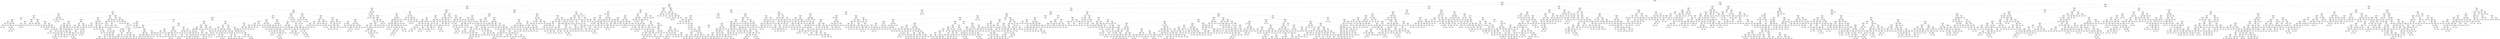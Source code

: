 digraph Tree {
node [shape=box, style="rounded", color="black", fontname=helvetica] ;
edge [fontname=helvetica] ;
0 [label="sqft <= 0.3\nmse = 147574.8\nsamples = 3185\nvalue = 1472.2"] ;
1 [label="ld_1.0 <= -0.1\nmse = 95636.8\nsamples = 2195\nvalue = 1323.6"] ;
0 -> 1 [labeldistance=2.5, labelangle=45, headlabel="True"] ;
2 [label="sqft <= -0.2\nmse = 48368.8\nsamples = 1150\nvalue = 1143.8"] ;
1 -> 2 ;
3 [label="sqft <= -0.6\nmse = 28323.6\nsamples = 828\nvalue = 1064.9"] ;
2 -> 3 ;
4 [label="ty_4.0 <= 1.7\nmse = 20159.0\nsamples = 492\nvalue = 1012.6"] ;
3 -> 4 ;
5 [label="sqft <= -1.1\nmse = 17377.6\nsamples = 484\nvalue = 1008.1"] ;
4 -> 5 ;
6 [label="medianIncome <= -1.0\nmse = 17401.4\nsamples = 134\nvalue = 952.0"] ;
5 -> 6 ;
7 [label="pk_2.0 <= 0.0\nmse = 23696.5\nsamples = 46\nvalue = 1002.5"] ;
6 -> 7 ;
8 [label="pForties <= -0.5\nmse = 11770.6\nsamples = 41\nvalue = 969.2"] ;
7 -> 8 ;
9 [label="pYouths <= 1.6\nmse = 16639.2\nsamples = 16\nvalue = 1029.5"] ;
8 -> 9 ;
10 [label="postdateint <= -0.3\nmse = 11279.0\nsamples = 15\nvalue = 1044.1"] ;
9 -> 10 ;
11 [label="sqft <= -1.2\nmse = 8170.3\nsamples = 5\nvalue = 1122.8"] ;
10 -> 11 ;
12 [label="pk_5.0 <= 1.5\nmse = 1251.5\nsamples = 4\nvalue = 1158.7"] ;
11 -> 12 ;
13 [label="ld_4.0 <= 1.5\nmse = 510.2\nsamples = 3\nvalue = 1135.7"] ;
12 -> 13 ;
14 [label="mse = 0.0\nsamples = 2\nvalue = 1150.0"] ;
13 -> 14 ;
15 [label="mse = 0.0\nsamples = 1\nvalue = 1100.0"] ;
13 -> 15 ;
16 [label="mse = 0.0\nsamples = 1\nvalue = 1199.0"] ;
12 -> 16 ;
17 [label="mse = 0.0\nsamples = 1\nvalue = 925.0"] ;
11 -> 17 ;
18 [label="postdateint <= 1.7\nmse = 3075.1\nsamples = 10\nvalue = 971.0"] ;
10 -> 18 ;
19 [label="pForties <= -2.2\nmse = 1910.5\nsamples = 8\nvalue = 996.9"] ;
18 -> 19 ;
20 [label="mse = 0.0\nsamples = 2\nvalue = 950.0"] ;
19 -> 20 ;
21 [label="postdateint <= 0.2\nmse = 1382.6\nsamples = 6\nvalue = 1017.0"] ;
19 -> 21 ;
22 [label="mse = 1849.0\nsamples = 2\nvalue = 1042.0"] ;
21 -> 22 ;
23 [label="pk_4.0 <= 0.4\nmse = 846.0\nsamples = 4\nvalue = 1007.0"] ;
21 -> 23 ;
24 [label="postdateint <= 1.1\nmse = 956.2\nsamples = 3\nvalue = 1002.5"] ;
23 -> 24 ;
25 [label="mse = 0.0\nsamples = 1\nvalue = 1010.0"] ;
24 -> 25 ;
26 [label="mse = 1250.0\nsamples = 2\nvalue = 1000.0"] ;
24 -> 26 ;
27 [label="mse = 0.0\nsamples = 1\nvalue = 1025.0"] ;
23 -> 27 ;
28 [label="pForties <= -2.2\nmse = 117.2\nsamples = 2\nvalue = 906.2"] ;
18 -> 28 ;
29 [label="mse = 0.0\nsamples = 1\nvalue = 925.0"] ;
28 -> 29 ;
30 [label="mse = 0.0\nsamples = 1\nvalue = 900.0"] ;
28 -> 30 ;
31 [label="mse = 0.0\nsamples = 1\nvalue = 635.0"] ;
9 -> 31 ;
32 [label="sqft <= -1.4\nmse = 3790.4\nsamples = 25\nvalue = 925.9"] ;
8 -> 32 ;
33 [label="postdateint <= 0.2\nmse = 1814.7\nsamples = 11\nvalue = 885.0"] ;
32 -> 33 ;
34 [label="postdateint <= -0.3\nmse = 2355.6\nsamples = 6\nvalue = 863.3"] ;
33 -> 34 ;
35 [label="sqft <= -1.5\nmse = 450.0\nsamples = 3\nvalue = 915.0"] ;
34 -> 35 ;
36 [label="mse = 0.0\nsamples = 1\nvalue = 895.0"] ;
35 -> 36 ;
37 [label="sqft <= -1.5\nmse = 100.0\nsamples = 2\nvalue = 935.0"] ;
35 -> 37 ;
38 [label="mse = 0.0\nsamples = 1\nvalue = 925.0"] ;
37 -> 38 ;
39 [label="mse = 0.0\nsamples = 1\nvalue = 945.0"] ;
37 -> 39 ;
40 [label="medianIncome <= -1.3\nmse = 36.0\nsamples = 3\nvalue = 822.0"] ;
34 -> 40 ;
41 [label="mse = 0.0\nsamples = 1\nvalue = 810.0"] ;
40 -> 41 ;
42 [label="mse = 0.0\nsamples = 2\nvalue = 825.0"] ;
40 -> 42 ;
43 [label="sqft <= -1.5\nmse = 84.0\nsamples = 5\nvalue = 909.4"] ;
33 -> 43 ;
44 [label="postdateint <= 0.7\nmse = 3.5\nsamples = 3\nvalue = 904.2"] ;
43 -> 44 ;
45 [label="mse = 0.0\nsamples = 1\nvalue = 900.0"] ;
44 -> 45 ;
46 [label="mse = 0.0\nsamples = 2\nvalue = 905.0"] ;
44 -> 46 ;
47 [label="mse = 0.0\nsamples = 2\nvalue = 925.0"] ;
43 -> 47 ;
48 [label="postdateint <= -0.2\nmse = 3028.7\nsamples = 14\nvalue = 957.5"] ;
32 -> 48 ;
49 [label="sqft <= -1.3\nmse = 3051.6\nsamples = 4\nvalue = 1014.3"] ;
48 -> 49 ;
50 [label="postdateint <= -0.3\nmse = 200.0\nsamples = 2\nvalue = 1067.0"] ;
49 -> 50 ;
51 [label="mse = 0.0\nsamples = 1\nvalue = 1087.0"] ;
50 -> 51 ;
52 [label="mse = 0.0\nsamples = 1\nvalue = 1057.0"] ;
50 -> 52 ;
53 [label="sqft <= -1.2\nmse = 355.6\nsamples = 2\nvalue = 961.7"] ;
49 -> 53 ;
54 [label="mse = 0.0\nsamples = 1\nvalue = 935.0"] ;
53 -> 54 ;
55 [label="mse = 0.0\nsamples = 1\nvalue = 975.0"] ;
53 -> 55 ;
56 [label="postdateint <= 0.3\nmse = 1352.0\nsamples = 10\nvalue = 936.1"] ;
48 -> 56 ;
57 [label="sqft <= -1.2\nmse = 116.7\nsamples = 3\nvalue = 905.0"] ;
56 -> 57 ;
58 [label="sqft <= -1.3\nmse = 6.2\nsamples = 2\nvalue = 897.5"] ;
57 -> 58 ;
59 [label="mse = 0.0\nsamples = 1\nvalue = 895.0"] ;
58 -> 59 ;
60 [label="mse = 0.0\nsamples = 1\nvalue = 900.0"] ;
58 -> 60 ;
61 [label="mse = 0.0\nsamples = 1\nvalue = 920.0"] ;
57 -> 61 ;
62 [label="sqft <= -1.2\nmse = 1163.2\nsamples = 7\nvalue = 954.8"] ;
56 -> 62 ;
63 [label="pk_5.0 <= 1.5\nmse = 898.0\nsamples = 3\nvalue = 973.0"] ;
62 -> 63 ;
64 [label="pk_4.0 <= 0.4\nmse = 338.0\nsamples = 2\nvalue = 946.0"] ;
63 -> 64 ;
65 [label="mse = 0.0\nsamples = 1\nvalue = 959.0"] ;
64 -> 65 ;
66 [label="mse = 0.0\nsamples = 1\nvalue = 920.0"] ;
64 -> 66 ;
67 [label="mse = 0.0\nsamples = 1\nvalue = 1000.0"] ;
63 -> 67 ;
68 [label="postdateint <= 1.7\nmse = 318.8\nsamples = 4\nvalue = 927.5"] ;
62 -> 68 ;
69 [label="mse = 0.0\nsamples = 1\nvalue = 950.0"] ;
68 -> 69 ;
70 [label="pk_5.0 <= 1.5\nmse = 200.0\nsamples = 3\nvalue = 920.0"] ;
68 -> 70 ;
71 [label="mse = 0.0\nsamples = 2\nvalue = 930.0"] ;
70 -> 71 ;
72 [label="mse = 0.0\nsamples = 1\nvalue = 900.0"] ;
70 -> 72 ;
73 [label="sqft <= -1.3\nmse = 48303.1\nsamples = 5\nvalue = 1205.6"] ;
7 -> 73 ;
74 [label="postdateint <= -0.3\nmse = 3081.7\nsamples = 3\nvalue = 919.2"] ;
73 -> 74 ;
75 [label="mse = 0.0\nsamples = 1\nvalue = 840.0"] ;
74 -> 75 ;
76 [label="postdateint <= 1.3\nmse = 1317.6\nsamples = 2\nvalue = 945.7"] ;
74 -> 76 ;
77 [label="mse = 0.0\nsamples = 1\nvalue = 920.0"] ;
76 -> 77 ;
78 [label="mse = 0.0\nsamples = 1\nvalue = 997.0"] ;
76 -> 78 ;
79 [label="ty_2.0 <= 2.0\nmse = 495.9\nsamples = 2\nvalue = 1369.3"] ;
73 -> 79 ;
80 [label="mse = 0.0\nsamples = 1\nvalue = 1350.0"] ;
79 -> 80 ;
81 [label="mse = 0.0\nsamples = 1\nvalue = 1395.0"] ;
79 -> 81 ;
82 [label="ty_2.0 <= 2.0\nmse = 11280.1\nsamples = 88\nvalue = 922.1"] ;
6 -> 82 ;
83 [label="pSixtyPlus <= 0.7\nmse = 9505.9\nsamples = 76\nvalue = 938.0"] ;
82 -> 83 ;
84 [label="medianIncome <= 0.2\nmse = 7608.7\nsamples = 61\nvalue = 962.2"] ;
83 -> 84 ;
85 [label="postdateint <= 0.7\nmse = 5817.4\nsamples = 47\nvalue = 944.0"] ;
84 -> 85 ;
86 [label="postdateint <= -0.2\nmse = 6450.3\nsamples = 35\nvalue = 928.0"] ;
85 -> 86 ;
87 [label="ld_3.0 <= 0.3\nmse = 7176.0\nsamples = 20\nvalue = 954.6"] ;
86 -> 87 ;
88 [label="mse = 0.0\nsamples = 1\nvalue = 750.0"] ;
87 -> 88 ;
89 [label="pFifties <= -0.0\nmse = 5833.3\nsamples = 19\nvalue = 962.2"] ;
87 -> 89 ;
90 [label="postdateint <= -0.8\nmse = 1509.3\nsamples = 14\nvalue = 938.5"] ;
89 -> 90 ;
91 [label="sqft <= -1.3\nmse = 331.2\nsamples = 4\nvalue = 916.5"] ;
90 -> 91 ;
92 [label="pFifties <= -0.5\nmse = 0.2\nsamples = 2\nvalue = 939.5"] ;
91 -> 92 ;
93 [label="mse = 0.0\nsamples = 1\nvalue = 940.0"] ;
92 -> 93 ;
94 [label="mse = 0.0\nsamples = 1\nvalue = 939.0"] ;
92 -> 94 ;
95 [label="pFifties <= -0.7\nmse = 100.0\nsamples = 2\nvalue = 905.0"] ;
91 -> 95 ;
96 [label="mse = 0.0\nsamples = 1\nvalue = 915.0"] ;
95 -> 96 ;
97 [label="mse = 0.0\nsamples = 1\nvalue = 895.0"] ;
95 -> 97 ;
98 [label="postdateint <= -0.4\nmse = 1717.9\nsamples = 10\nvalue = 947.9"] ;
90 -> 98 ;
99 [label="mse = 0.0\nsamples = 1\nvalue = 1040.0"] ;
98 -> 99 ;
100 [label="sqft <= -1.4\nmse = 1147.8\nsamples = 9\nvalue = 940.8"] ;
98 -> 100 ;
101 [label="pk_2.0 <= 0.0\nmse = 880.9\nsamples = 5\nvalue = 953.1"] ;
100 -> 101 ;
102 [label="postdateint <= -0.3\nmse = 455.1\nsamples = 4\nvalue = 961.4"] ;
101 -> 102 ;
103 [label="mse = 0.0\nsamples = 1\nvalue = 995.0"] ;
102 -> 103 ;
104 [label="postdateint <= -0.3\nmse = 311.8\nsamples = 3\nvalue = 955.8"] ;
102 -> 104 ;
105 [label="mse = 6.0\nsamples = 2\nvalue = 948.0"] ;
104 -> 105 ;
106 [label="mse = 0.0\nsamples = 1\nvalue = 995.0"] ;
104 -> 106 ;
107 [label="mse = 0.0\nsamples = 1\nvalue = 895.0"] ;
101 -> 107 ;
108 [label="medianIncome <= -0.6\nmse = 947.8\nsamples = 4\nvalue = 921.2"] ;
100 -> 108 ;
109 [label="postdateint <= -0.2\nmse = 373.6\nsamples = 2\nvalue = 942.7"] ;
108 -> 109 ;
110 [label="mse = 0.0\nsamples = 1\nvalue = 970.0"] ;
109 -> 110 ;
111 [label="mse = 0.0\nsamples = 1\nvalue = 929.0"] ;
109 -> 111 ;
112 [label="pTwenties <= -0.1\nmse = 81.0\nsamples = 2\nvalue = 889.0"] ;
108 -> 112 ;
113 [label="mse = 0.0\nsamples = 1\nvalue = 898.0"] ;
112 -> 113 ;
114 [label="mse = 0.0\nsamples = 1\nvalue = 880.0"] ;
112 -> 114 ;
115 [label="pSixtyPlus <= 0.0\nmse = 11985.7\nsamples = 5\nvalue = 1030.0"] ;
89 -> 115 ;
116 [label="mse = 0.0\nsamples = 2\nvalue = 1150.0"] ;
115 -> 116 ;
117 [label="pFifties <= 0.4\nmse = 2075.0\nsamples = 3\nvalue = 940.0"] ;
115 -> 117 ;
118 [label="mse = 0.0\nsamples = 1\nvalue = 895.0"] ;
117 -> 118 ;
119 [label="postdateint <= -0.3\nmse = 100.0\nsamples = 2\nvalue = 985.0"] ;
117 -> 119 ;
120 [label="mse = 0.0\nsamples = 1\nvalue = 975.0"] ;
119 -> 120 ;
121 [label="mse = 0.0\nsamples = 1\nvalue = 995.0"] ;
119 -> 121 ;
122 [label="pFifties <= 0.0\nmse = 4194.1\nsamples = 15\nvalue = 900.3"] ;
86 -> 122 ;
123 [label="postdateint <= 0.7\nmse = 3128.0\nsamples = 14\nvalue = 907.0"] ;
122 -> 123 ;
124 [label="pYouths <= 0.5\nmse = 2227.3\nsamples = 13\nvalue = 913.3"] ;
123 -> 124 ;
125 [label="sqft <= -1.2\nmse = 2001.4\nsamples = 12\nvalue = 909.8"] ;
124 -> 125 ;
126 [label="ld_3.0 <= 0.3\nmse = 539.8\nsamples = 10\nvalue = 918.8"] ;
125 -> 126 ;
127 [label="postdateint <= 0.2\nmse = 5.6\nsamples = 2\nvalue = 896.7"] ;
126 -> 127 ;
128 [label="mse = 0.0\nsamples = 1\nvalue = 900.0"] ;
127 -> 128 ;
129 [label="mse = 0.0\nsamples = 1\nvalue = 895.0"] ;
127 -> 129 ;
130 [label="postdateint <= 0.6\nmse = 487.1\nsamples = 8\nvalue = 927.1"] ;
126 -> 130 ;
131 [label="postdateint <= -0.2\nmse = 192.0\nsamples = 7\nvalue = 922.6"] ;
130 -> 131 ;
132 [label="mse = 0.0\nsamples = 1\nvalue = 900.0"] ;
131 -> 132 ;
133 [label="sqft <= -1.4\nmse = 130.8\nsamples = 6\nvalue = 926.1"] ;
131 -> 133 ;
134 [label="mse = 0.0\nsamples = 1\nvalue = 945.0"] ;
133 -> 134 ;
135 [label="mse = 77.7\nsamples = 5\nvalue = 922.6"] ;
133 -> 135 ;
136 [label="mse = 0.0\nsamples = 1\nvalue = 995.0"] ;
130 -> 136 ;
137 [label="postdateint <= -0.2\nmse = 7225.0\nsamples = 2\nvalue = 810.0"] ;
125 -> 137 ;
138 [label="mse = 0.0\nsamples = 1\nvalue = 895.0"] ;
137 -> 138 ;
139 [label="mse = 0.0\nsamples = 1\nvalue = 725.0"] ;
137 -> 139 ;
140 [label="mse = 0.0\nsamples = 1\nvalue = 999.0"] ;
124 -> 140 ;
141 [label="mse = 0.0\nsamples = 1\nvalue = 750.0"] ;
123 -> 141 ;
142 [label="mse = 0.0\nsamples = 1\nvalue = 725.0"] ;
122 -> 142 ;
143 [label="postdateint <= 0.8\nmse = 1433.7\nsamples = 12\nvalue = 988.0"] ;
85 -> 143 ;
144 [label="sqft <= -1.3\nmse = 816.3\nsamples = 5\nvalue = 1010.9"] ;
143 -> 144 ;
145 [label="pk_5.0 <= 1.5\nmse = 54.0\nsamples = 2\nvalue = 986.0"] ;
144 -> 145 ;
146 [label="mse = 0.0\nsamples = 1\nvalue = 995.0"] ;
145 -> 146 ;
147 [label="mse = 0.0\nsamples = 1\nvalue = 980.0"] ;
145 -> 147 ;
148 [label="postdateint <= 0.8\nmse = 338.6\nsamples = 3\nvalue = 1035.8"] ;
144 -> 148 ;
149 [label="postdateint <= 0.7\nmse = 529.0\nsamples = 2\nvalue = 1022.0"] ;
148 -> 149 ;
150 [label="mse = 0.0\nsamples = 1\nvalue = 1045.0"] ;
149 -> 150 ;
151 [label="mse = 0.0\nsamples = 1\nvalue = 999.0"] ;
149 -> 151 ;
152 [label="mse = 0.0\nsamples = 1\nvalue = 1045.0"] ;
148 -> 152 ;
153 [label="pk_7.0 <= 7.7\nmse = 1002.3\nsamples = 7\nvalue = 965.1"] ;
143 -> 153 ;
154 [label="postdateint <= 1.9\nmse = 325.5\nsamples = 6\nvalue = 956.2"] ;
153 -> 154 ;
155 [label="postdateint <= 1.2\nmse = 210.8\nsamples = 5\nvalue = 949.4"] ;
154 -> 155 ;
156 [label="mse = 0.0\nsamples = 1\nvalue = 975.0"] ;
155 -> 156 ;
157 [label="pForties <= 0.7\nmse = 118.8\nsamples = 4\nvalue = 945.2"] ;
155 -> 157 ;
158 [label="pk_2.0 <= 0.0\nmse = 48.2\nsamples = 3\nvalue = 941.2"] ;
157 -> 158 ;
159 [label="sqft <= -1.4\nmse = 5.6\nsamples = 2\nvalue = 946.7"] ;
158 -> 159 ;
160 [label="mse = 0.0\nsamples = 1\nvalue = 945.0"] ;
159 -> 160 ;
161 [label="mse = 0.0\nsamples = 1\nvalue = 950.0"] ;
159 -> 161 ;
162 [label="mse = 0.0\nsamples = 1\nvalue = 933.0"] ;
158 -> 162 ;
163 [label="mse = 0.0\nsamples = 1\nvalue = 965.0"] ;
157 -> 163 ;
164 [label="mse = 0.0\nsamples = 1\nvalue = 980.0"] ;
154 -> 164 ;
165 [label="mse = 0.0\nsamples = 1\nvalue = 1045.0"] ;
153 -> 165 ;
166 [label="pTwenties <= 0.2\nmse = 7917.1\nsamples = 14\nvalue = 1038.2"] ;
84 -> 166 ;
167 [label="sqft <= -1.4\nmse = 4642.8\nsamples = 11\nvalue = 1013.1"] ;
166 -> 167 ;
168 [label="medianIncome <= 0.8\nmse = 4366.9\nsamples = 3\nvalue = 941.3"] ;
167 -> 168 ;
169 [label="mse = 0.0\nsamples = 1\nvalue = 849.0"] ;
168 -> 169 ;
170 [label="pFifties <= -0.2\nmse = 156.2\nsamples = 2\nvalue = 987.5"] ;
168 -> 170 ;
171 [label="mse = 0.0\nsamples = 1\nvalue = 1000.0"] ;
170 -> 171 ;
172 [label="mse = 0.0\nsamples = 1\nvalue = 975.0"] ;
170 -> 172 ;
173 [label="postdateint <= -0.8\nmse = 3100.7\nsamples = 8\nvalue = 1031.1"] ;
167 -> 173 ;
174 [label="pFifties <= 0.5\nmse = 3755.6\nsamples = 3\nvalue = 971.7"] ;
173 -> 174 ;
175 [label="mse = 0.0\nsamples = 1\nvalue = 895.0"] ;
174 -> 175 ;
176 [label="pTwenties <= -1.2\nmse = 1225.0\nsamples = 2\nvalue = 1010.0"] ;
174 -> 176 ;
177 [label="mse = 0.0\nsamples = 1\nvalue = 975.0"] ;
176 -> 177 ;
178 [label="mse = 0.0\nsamples = 1\nvalue = 1045.0"] ;
176 -> 178 ;
179 [label="postdateint <= 0.7\nmse = 1313.4\nsamples = 5\nvalue = 1050.9"] ;
173 -> 179 ;
180 [label="postdateint <= -0.3\nmse = 802.7\nsamples = 4\nvalue = 1036.9"] ;
179 -> 180 ;
181 [label="mse = 0.0\nsamples = 1\nvalue = 1095.0"] ;
180 -> 181 ;
182 [label="pThirties <= -0.1\nmse = 279.1\nsamples = 3\nvalue = 1027.2"] ;
180 -> 182 ;
183 [label="mse = 0.0\nsamples = 1\nvalue = 995.0"] ;
182 -> 183 ;
184 [label="sqft <= -1.3\nmse = 86.6\nsamples = 2\nvalue = 1033.6"] ;
182 -> 184 ;
185 [label="mse = 0.0\nsamples = 1\nvalue = 1026.0"] ;
184 -> 185 ;
186 [label="mse = 0.0\nsamples = 1\nvalue = 1045.0"] ;
184 -> 186 ;
187 [label="mse = 0.0\nsamples = 1\nvalue = 1100.0"] ;
179 -> 187 ;
188 [label="postdateint <= -0.2\nmse = 5488.9\nsamples = 3\nvalue = 1163.3"] ;
166 -> 188 ;
189 [label="mse = 0.0\nsamples = 1\nvalue = 1260.0"] ;
188 -> 189 ;
190 [label="mse = 1225.0\nsamples = 2\nvalue = 1115.0"] ;
188 -> 190 ;
191 [label="pTwenties <= -0.6\nmse = 6269.8\nsamples = 15\nvalue = 847.9"] ;
83 -> 191 ;
192 [label="medianIncome <= 0.4\nmse = 824.9\nsamples = 13\nvalue = 878.5"] ;
191 -> 192 ;
193 [label="postdateint <= 0.7\nmse = 540.0\nsamples = 11\nvalue = 872.5"] ;
192 -> 193 ;
194 [label="medianIncome <= 0.3\nmse = 88.9\nsamples = 5\nvalue = 891.7"] ;
193 -> 194 ;
195 [label="pYouths <= 0.4\nmse = 23.4\nsamples = 4\nvalue = 888.8"] ;
194 -> 195 ;
196 [label="mse = 0.0\nsamples = 2\nvalue = 895.0"] ;
195 -> 196 ;
197 [label="mse = 0.0\nsamples = 2\nvalue = 885.0"] ;
195 -> 197 ;
198 [label="mse = 0.0\nsamples = 1\nvalue = 915.0"] ;
194 -> 198 ;
199 [label="sqft <= -1.2\nmse = 319.6\nsamples = 6\nvalue = 855.3"] ;
193 -> 199 ;
200 [label="pTwenties <= -0.8\nmse = 195.1\nsamples = 4\nvalue = 865.8"] ;
199 -> 200 ;
201 [label="pFifties <= 0.5\nmse = 30.0\nsamples = 3\nvalue = 860.0"] ;
200 -> 201 ;
202 [label="mse = 0.0\nsamples = 1\nvalue = 850.0"] ;
201 -> 202 ;
203 [label="pTwenties <= -1.0\nmse = 6.2\nsamples = 2\nvalue = 862.5"] ;
201 -> 203 ;
204 [label="mse = 0.0\nsamples = 1\nvalue = 865.0"] ;
203 -> 204 ;
205 [label="mse = 0.0\nsamples = 1\nvalue = 860.0"] ;
203 -> 205 ;
206 [label="mse = 0.0\nsamples = 1\nvalue = 895.0"] ;
200 -> 206 ;
207 [label="postdateint <= 1.8\nmse = 90.2\nsamples = 2\nvalue = 839.5"] ;
199 -> 207 ;
208 [label="mse = 0.0\nsamples = 1\nvalue = 830.0"] ;
207 -> 208 ;
209 [label="mse = 0.0\nsamples = 1\nvalue = 849.0"] ;
207 -> 209 ;
210 [label="mse = 0.0\nsamples = 2\nvalue = 935.0"] ;
192 -> 210 ;
211 [label="sqft <= -1.5\nmse = 4218.8\nsamples = 2\nvalue = 687.5"] ;
191 -> 211 ;
212 [label="mse = 0.0\nsamples = 1\nvalue = 800.0"] ;
211 -> 212 ;
213 [label="mse = 0.0\nsamples = 1\nvalue = 650.0"] ;
211 -> 213 ;
214 [label="postdateint <= -1.4\nmse = 6180.7\nsamples = 12\nvalue = 788.2"] ;
82 -> 214 ;
215 [label="pTwenties <= 0.5\nmse = 1600.0\nsamples = 2\nvalue = 910.0"] ;
214 -> 215 ;
216 [label="mse = 0.0\nsamples = 1\nvalue = 950.0"] ;
215 -> 216 ;
217 [label="mse = 0.0\nsamples = 1\nvalue = 870.0"] ;
215 -> 217 ;
218 [label="pThirties <= 0.3\nmse = 4060.2\nsamples = 10\nvalue = 767.9"] ;
214 -> 218 ;
219 [label="postdateint <= 0.2\nmse = 12100.0\nsamples = 2\nvalue = 840.0"] ;
218 -> 219 ;
220 [label="mse = 0.0\nsamples = 1\nvalue = 950.0"] ;
219 -> 220 ;
221 [label="mse = 0.0\nsamples = 1\nvalue = 730.0"] ;
219 -> 221 ;
222 [label="sqft <= -1.6\nmse = 1205.2\nsamples = 8\nvalue = 753.5"] ;
218 -> 222 ;
223 [label="sqft <= -1.6\nmse = 225.0\nsamples = 2\nvalue = 805.0"] ;
222 -> 223 ;
224 [label="mse = 0.0\nsamples = 1\nvalue = 820.0"] ;
223 -> 224 ;
225 [label="mse = 0.0\nsamples = 1\nvalue = 790.0"] ;
223 -> 225 ;
226 [label="sqft <= -1.4\nmse = 621.5\nsamples = 6\nvalue = 740.6"] ;
222 -> 226 ;
227 [label="mse = 0.0\nsamples = 2\nvalue = 700.0"] ;
226 -> 227 ;
228 [label="postdateint <= 0.7\nmse = 95.1\nsamples = 4\nvalue = 754.2"] ;
226 -> 228 ;
229 [label="medianIncome <= -0.6\nmse = 54.0\nsamples = 3\nvalue = 751.0"] ;
228 -> 229 ;
230 [label="mse = 0.0\nsamples = 2\nvalue = 745.0"] ;
229 -> 230 ;
231 [label="mse = 0.0\nsamples = 1\nvalue = 760.0"] ;
229 -> 231 ;
232 [label="mse = 0.0\nsamples = 1\nvalue = 770.0"] ;
228 -> 232 ;
233 [label="number bedrooms <= -0.1\nmse = 15675.2\nsamples = 350\nvalue = 1029.8"] ;
5 -> 233 ;
234 [label="medianIncome <= 2.5\nmse = 14468.6\nsamples = 315\nvalue = 1017.5"] ;
233 -> 234 ;
235 [label="pYouths <= 0.7\nmse = 13490.3\nsamples = 309\nvalue = 1012.0"] ;
234 -> 235 ;
236 [label="pTwenties <= -1.4\nmse = 13898.2\nsamples = 249\nvalue = 1028.1"] ;
235 -> 236 ;
237 [label="sqft <= -0.8\nmse = 17903.1\nsamples = 5\nvalue = 1205.7"] ;
236 -> 237 ;
238 [label="sqft <= -1.1\nmse = 9283.3\nsamples = 4\nvalue = 1165.0"] ;
237 -> 238 ;
239 [label="mse = 0.0\nsamples = 1\nvalue = 995.0"] ;
238 -> 239 ;
240 [label="sqft <= -1.0\nmse = 4204.0\nsamples = 3\nvalue = 1199.0"] ;
238 -> 240 ;
241 [label="mse = 0.0\nsamples = 1\nvalue = 1250.0"] ;
240 -> 241 ;
242 [label="postdateint <= -1.3\nmse = 756.2\nsamples = 2\nvalue = 1122.5"] ;
240 -> 242 ;
243 [label="mse = 0.0\nsamples = 1\nvalue = 1150.0"] ;
242 -> 243 ;
244 [label="mse = 0.0\nsamples = 1\nvalue = 1095.0"] ;
242 -> 244 ;
245 [label="mse = 0.0\nsamples = 1\nvalue = 1450.0"] ;
237 -> 245 ;
246 [label="pYouths <= 0.4\nmse = 13193.1\nsamples = 244\nvalue = 1024.6"] ;
236 -> 246 ;
247 [label="postdateint <= 0.7\nmse = 13557.1\nsamples = 196\nvalue = 1037.0"] ;
246 -> 247 ;
248 [label="pk_5.0 <= 1.5\nmse = 13788.6\nsamples = 147\nvalue = 1052.9"] ;
247 -> 248 ;
249 [label="pForties <= -0.8\nmse = 13772.7\nsamples = 126\nvalue = 1068.3"] ;
248 -> 249 ;
250 [label="sqft <= -1.0\nmse = 21935.8\nsamples = 5\nvalue = 1199.9"] ;
249 -> 250 ;
251 [label="mse = 0.0\nsamples = 1\nvalue = 925.0"] ;
250 -> 251 ;
252 [label="pk_3.0 <= 1.3\nmse = 10902.2\nsamples = 4\nvalue = 1245.7"] ;
250 -> 252 ;
253 [label="postdateint <= -0.3\nmse = 3062.2\nsamples = 3\nvalue = 1204.8"] ;
252 -> 253 ;
254 [label="mse = 0.0\nsamples = 1\nvalue = 1299.0"] ;
253 -> 254 ;
255 [label="pYouths <= 0.1\nmse = 1054.7\nsamples = 2\nvalue = 1181.2"] ;
253 -> 255 ;
256 [label="mse = 0.0\nsamples = 1\nvalue = 1200.0"] ;
255 -> 256 ;
257 [label="mse = 0.0\nsamples = 1\nvalue = 1125.0"] ;
255 -> 257 ;
258 [label="mse = 0.0\nsamples = 1\nvalue = 1450.0"] ;
252 -> 258 ;
259 [label="sqft <= -0.8\nmse = 12640.1\nsamples = 121\nvalue = 1062.6"] ;
249 -> 259 ;
260 [label="medianIncome <= -0.6\nmse = 11555.8\nsamples = 94\nvalue = 1049.1"] ;
259 -> 260 ;
261 [label="ty_1.0 <= -0.8\nmse = 11822.5\nsamples = 51\nvalue = 1081.5"] ;
260 -> 261 ;
262 [label="postdateint <= -0.3\nmse = 7344.0\nsamples = 10\nvalue = 1144.0"] ;
261 -> 262 ;
263 [label="pThirties <= 0.6\nmse = 1984.7\nsamples = 6\nvalue = 1067.9"] ;
262 -> 263 ;
264 [label="postdateint <= -0.8\nmse = 2116.7\nsamples = 3\nvalue = 1030.0"] ;
263 -> 264 ;
265 [label="mse = 0.0\nsamples = 1\nvalue = 1000.0"] ;
264 -> 265 ;
266 [label="mse = 2500.0\nsamples = 2\nvalue = 1045.0"] ;
264 -> 266 ;
267 [label="sqft <= -1.1\nmse = 4.7\nsamples = 3\nvalue = 1096.2"] ;
263 -> 267 ;
268 [label="mse = 0.0\nsamples = 1\nvalue = 1100.0"] ;
267 -> 268 ;
269 [label="mse = 0.0\nsamples = 2\nvalue = 1095.0"] ;
267 -> 269 ;
270 [label="pFifties <= -0.5\nmse = 2521.5\nsamples = 4\nvalue = 1210.6"] ;
262 -> 270 ;
271 [label="postdateint <= -0.2\nmse = 699.0\nsamples = 3\nvalue = 1227.1"] ;
270 -> 271 ;
272 [label="mse = 0.0\nsamples = 1\nvalue = 1250.0"] ;
271 -> 272 ;
273 [label="mse = 5.6\nsamples = 2\nvalue = 1196.7"] ;
271 -> 273 ;
274 [label="mse = 0.0\nsamples = 1\nvalue = 1095.0"] ;
270 -> 274 ;
275 [label="pk_2.0 <= 0.0\nmse = 11673.5\nsamples = 41\nvalue = 1063.9"] ;
261 -> 275 ;
276 [label="pSixtyPlus <= 0.4\nmse = 10819.6\nsamples = 39\nvalue = 1049.9"] ;
275 -> 276 ;
277 [label="sqft <= -0.8\nmse = 10311.4\nsamples = 36\nvalue = 1036.5"] ;
276 -> 277 ;
278 [label="mse = 9308.3\nsamples = 34\nvalue = 1044.9"] ;
277 -> 278 ;
279 [label="mse = 25.0\nsamples = 2\nvalue = 865.0"] ;
277 -> 279 ;
280 [label="postdateint <= 0.2\nmse = 400.0\nsamples = 3\nvalue = 1165.0"] ;
276 -> 280 ;
281 [label="mse = 0.0\nsamples = 2\nvalue = 1175.0"] ;
280 -> 281 ;
282 [label="mse = 0.0\nsamples = 1\nvalue = 1125.0"] ;
280 -> 282 ;
283 [label="sqft <= -1.0\nmse = 6.0\nsamples = 2\nvalue = 1198.0"] ;
275 -> 283 ;
284 [label="mse = 0.0\nsamples = 1\nvalue = 1200.0"] ;
283 -> 284 ;
285 [label="mse = 0.0\nsamples = 1\nvalue = 1195.0"] ;
283 -> 285 ;
286 [label="pFifties <= -0.2\nmse = 8483.2\nsamples = 43\nvalue = 1010.4"] ;
260 -> 286 ;
287 [label="pSixtyPlus <= -0.7\nmse = 4672.2\nsamples = 2\nvalue = 1253.3"] ;
286 -> 287 ;
288 [label="mse = 0.0\nsamples = 1\nvalue = 1350.0"] ;
287 -> 288 ;
289 [label="mse = 0.0\nsamples = 1\nvalue = 1205.0"] ;
287 -> 289 ;
290 [label="sqft <= -0.8\nmse = 5233.7\nsamples = 41\nvalue = 996.9"] ;
286 -> 290 ;
291 [label="ty_2.0 <= 2.0\nmse = 4537.7\nsamples = 38\nvalue = 1005.8"] ;
290 -> 291 ;
292 [label="postdateint <= 0.6\nmse = 4015.6\nsamples = 36\nvalue = 1012.6"] ;
291 -> 292 ;
293 [label="mse = 3403.6\nsamples = 34\nvalue = 1003.5"] ;
292 -> 293 ;
294 [label="mse = 225.0\nsamples = 2\nvalue = 1110.0"] ;
292 -> 294 ;
295 [label="pThirties <= 0.2\nmse = 800.0\nsamples = 2\nvalue = 900.0"] ;
291 -> 295 ;
296 [label="mse = 0.0\nsamples = 1\nvalue = 920.0"] ;
295 -> 296 ;
297 [label="mse = 0.0\nsamples = 1\nvalue = 860.0"] ;
295 -> 297 ;
298 [label="pFifties <= 0.3\nmse = 412.5\nsamples = 3\nvalue = 885.0"] ;
290 -> 298 ;
299 [label="postdateint <= 0.7\nmse = 625.0\nsamples = 2\nvalue = 875.0"] ;
298 -> 299 ;
300 [label="mse = 0.0\nsamples = 1\nvalue = 850.0"] ;
299 -> 300 ;
301 [label="mse = 0.0\nsamples = 1\nvalue = 900.0"] ;
299 -> 301 ;
302 [label="mse = 0.0\nsamples = 1\nvalue = 895.0"] ;
298 -> 302 ;
303 [label="pk_2.0 <= 0.0\nmse = 13591.4\nsamples = 27\nvalue = 1108.4"] ;
259 -> 303 ;
304 [label="postdateint <= 0.6\nmse = 10869.1\nsamples = 20\nvalue = 1071.6"] ;
303 -> 304 ;
305 [label="pFifties <= -0.1\nmse = 7355.0\nsamples = 17\nvalue = 1040.5"] ;
304 -> 305 ;
306 [label="postdateint <= -0.3\nmse = 13562.2\nsamples = 6\nvalue = 976.4"] ;
305 -> 306 ;
307 [label="sqft <= -0.7\nmse = 3762.5\nsamples = 4\nvalue = 1065.0"] ;
306 -> 307 ;
308 [label="mse = 756.2\nsamples = 2\nvalue = 1122.5"] ;
307 -> 308 ;
309 [label="mse = 156.2\nsamples = 2\nvalue = 1007.5"] ;
307 -> 309 ;
310 [label="pYouths <= -0.1\nmse = 2222.2\nsamples = 2\nvalue = 858.3"] ;
306 -> 310 ;
311 [label="mse = 0.0\nsamples = 1\nvalue = 825.0"] ;
310 -> 311 ;
312 [label="mse = 0.0\nsamples = 1\nvalue = 925.0"] ;
310 -> 312 ;
313 [label="postdateint <= -1.4\nmse = 2412.7\nsamples = 11\nvalue = 1066.9"] ;
305 -> 313 ;
314 [label="mse = 0.0\nsamples = 1\nvalue = 1170.0"] ;
313 -> 314 ;
315 [label="postdateint <= 0.2\nmse = 1127.6\nsamples = 10\nvalue = 1053.1"] ;
313 -> 315 ;
316 [label="mse = 895.1\nsamples = 6\nvalue = 1030.3"] ;
315 -> 316 ;
317 [label="mse = 474.6\nsamples = 4\nvalue = 1073.1"] ;
315 -> 317 ;
318 [label="pForties <= 0.3\nmse = 774.0\nsamples = 3\nvalue = 1221.0"] ;
304 -> 318 ;
319 [label="pFifties <= -0.6\nmse = 56.2\nsamples = 2\nvalue = 1207.5"] ;
318 -> 319 ;
320 [label="mse = 0.0\nsamples = 1\nvalue = 1215.0"] ;
319 -> 320 ;
321 [label="mse = 0.0\nsamples = 1\nvalue = 1200.0"] ;
319 -> 321 ;
322 [label="mse = 0.0\nsamples = 1\nvalue = 1275.0"] ;
318 -> 322 ;
323 [label="sqft <= -0.8\nmse = 807.2\nsamples = 7\nvalue = 1241.6"] ;
303 -> 323 ;
324 [label="postdateint <= 0.2\nmse = 1406.2\nsamples = 2\nvalue = 1207.5"] ;
323 -> 324 ;
325 [label="mse = 0.0\nsamples = 1\nvalue = 1170.0"] ;
324 -> 325 ;
326 [label="mse = 0.0\nsamples = 1\nvalue = 1245.0"] ;
324 -> 326 ;
327 [label="pTwenties <= -0.8\nmse = 90.0\nsamples = 5\nvalue = 1253.0"] ;
323 -> 327 ;
328 [label="mse = 0.0\nsamples = 1\nvalue = 1265.0"] ;
327 -> 328 ;
329 [label="postdateint <= -0.3\nmse = 27.0\nsamples = 4\nvalue = 1247.0"] ;
327 -> 329 ;
330 [label="mse = 0.0\nsamples = 1\nvalue = 1238.0"] ;
329 -> 330 ;
331 [label="mse = 0.0\nsamples = 3\nvalue = 1250.0"] ;
329 -> 331 ;
332 [label="pSixtyPlus <= -0.3\nmse = 5950.0\nsamples = 21\nvalue = 971.2"] ;
248 -> 332 ;
333 [label="postdateint <= -0.3\nmse = 3376.5\nsamples = 14\nvalue = 1002.0"] ;
332 -> 333 ;
334 [label="postdateint <= -0.4\nmse = 1942.2\nsamples = 4\nvalue = 1033.8"] ;
333 -> 334 ;
335 [label="ld_4.0 <= 1.5\nmse = 784.0\nsamples = 2\nvalue = 1006.0"] ;
334 -> 335 ;
336 [label="mse = 0.0\nsamples = 1\nvalue = 1020.0"] ;
335 -> 336 ;
337 [label="mse = 0.0\nsamples = 1\nvalue = 950.0"] ;
335 -> 337 ;
338 [label="ld_3.0 <= 0.3\nmse = 450.0\nsamples = 2\nvalue = 1080.0"] ;
334 -> 338 ;
339 [label="mse = 0.0\nsamples = 1\nvalue = 1095.0"] ;
338 -> 339 ;
340 [label="mse = 0.0\nsamples = 1\nvalue = 1050.0"] ;
338 -> 340 ;
341 [label="postdateint <= 0.7\nmse = 3293.5\nsamples = 10\nvalue = 983.9"] ;
333 -> 341 ;
342 [label="pSixtyPlus <= -1.0\nmse = 2700.5\nsamples = 8\nvalue = 973.8"] ;
341 -> 342 ;
343 [label="postdateint <= 0.6\nmse = 2412.1\nsamples = 5\nvalue = 991.9"] ;
342 -> 343 ;
344 [label="sqft <= -1.0\nmse = 625.0\nsamples = 2\nvalue = 1070.0"] ;
343 -> 344 ;
345 [label="mse = 0.0\nsamples = 1\nvalue = 1095.0"] ;
344 -> 345 ;
346 [label="mse = 0.0\nsamples = 1\nvalue = 1045.0"] ;
344 -> 346 ;
347 [label="postdateint <= 0.6\nmse = 295.1\nsamples = 3\nvalue = 965.8"] ;
343 -> 347 ;
348 [label="mse = 0.0\nsamples = 1\nvalue = 950.0"] ;
347 -> 348 ;
349 [label="ld_4.0 <= 1.5\nmse = 88.9\nsamples = 2\nvalue = 981.7"] ;
347 -> 349 ;
350 [label="mse = 0.0\nsamples = 1\nvalue = 975.0"] ;
349 -> 350 ;
351 [label="mse = 0.0\nsamples = 1\nvalue = 995.0"] ;
349 -> 351 ;
352 [label="postdateint <= 0.2\nmse = 1306.2\nsamples = 3\nvalue = 937.5"] ;
342 -> 352 ;
353 [label="postdateint <= -0.2\nmse = 938.9\nsamples = 2\nvalue = 951.7"] ;
352 -> 353 ;
354 [label="mse = 0.0\nsamples = 1\nvalue = 930.0"] ;
353 -> 354 ;
355 [label="mse = 0.0\nsamples = 1\nvalue = 995.0"] ;
353 -> 355 ;
356 [label="mse = 0.0\nsamples = 1\nvalue = 895.0"] ;
352 -> 356 ;
357 [label="pTwenties <= 0.6\nmse = 2500.0\nsamples = 2\nvalue = 1045.0"] ;
341 -> 357 ;
358 [label="mse = 0.0\nsamples = 1\nvalue = 1095.0"] ;
357 -> 358 ;
359 [label="mse = 0.0\nsamples = 1\nvalue = 995.0"] ;
357 -> 359 ;
360 [label="sqft <= -0.8\nmse = 4935.2\nsamples = 7\nvalue = 903.5"] ;
332 -> 360 ;
361 [label="sqft <= -0.9\nmse = 1556.1\nsamples = 5\nvalue = 867.9"] ;
360 -> 361 ;
362 [label="sqft <= -1.0\nmse = 138.9\nsamples = 2\nvalue = 908.3"] ;
361 -> 362 ;
363 [label="mse = 0.0\nsamples = 1\nvalue = 925.0"] ;
362 -> 363 ;
364 [label="mse = 0.0\nsamples = 1\nvalue = 900.0"] ;
362 -> 364 ;
365 [label="pThirties <= 0.3\nmse = 468.8\nsamples = 3\nvalue = 837.5"] ;
361 -> 365 ;
366 [label="mse = 0.0\nsamples = 2\nvalue = 850.0"] ;
365 -> 366 ;
367 [label="mse = 0.0\nsamples = 1\nvalue = 800.0"] ;
365 -> 367 ;
368 [label="ld_4.0 <= 1.5\nmse = 2938.9\nsamples = 2\nvalue = 986.7"] ;
360 -> 368 ;
369 [label="mse = 0.0\nsamples = 1\nvalue = 910.0"] ;
368 -> 369 ;
370 [label="mse = 0.0\nsamples = 1\nvalue = 1025.0"] ;
368 -> 370 ;
371 [label="pYouths <= 0.2\nmse = 10694.0\nsamples = 49\nvalue = 996.6"] ;
247 -> 371 ;
372 [label="postdateint <= 1.9\nmse = 8530.1\nsamples = 45\nvalue = 1015.5"] ;
371 -> 372 ;
373 [label="pFifties <= 0.0\nmse = 7813.1\nsamples = 43\nvalue = 1009.0"] ;
372 -> 373 ;
374 [label="postdateint <= 1.8\nmse = 6399.2\nsamples = 29\nvalue = 992.2"] ;
373 -> 374 ;
375 [label="sqft <= -1.1\nmse = 5264.1\nsamples = 26\nvalue = 1002.8"] ;
374 -> 375 ;
376 [label="postdateint <= 1.7\nmse = 3352.7\nsamples = 9\nvalue = 976.4"] ;
375 -> 376 ;
377 [label="postdateint <= 1.3\nmse = 3269.4\nsamples = 7\nvalue = 993.6"] ;
376 -> 377 ;
378 [label="postdateint <= 0.8\nmse = 1171.2\nsamples = 6\nvalue = 979.5"] ;
377 -> 378 ;
379 [label="mse = 0.0\nsamples = 1\nvalue = 925.0"] ;
378 -> 379 ;
380 [label="mse = 626.0\nsamples = 5\nvalue = 991.6"] ;
378 -> 380 ;
381 [label="mse = 0.0\nsamples = 1\nvalue = 1149.0"] ;
377 -> 381 ;
382 [label="ty_2.0 <= 2.0\nmse = 75.0\nsamples = 2\nvalue = 925.0"] ;
376 -> 382 ;
383 [label="mse = 0.0\nsamples = 1\nvalue = 940.0"] ;
382 -> 383 ;
384 [label="mse = 0.0\nsamples = 1\nvalue = 920.0"] ;
382 -> 384 ;
385 [label="pYouths <= -0.1\nmse = 5766.2\nsamples = 17\nvalue = 1020.4"] ;
375 -> 385 ;
386 [label="pk_2.0 <= 0.0\nmse = 3579.6\nsamples = 12\nvalue = 1043.4"] ;
385 -> 386 ;
387 [label="sqft <= -0.7\nmse = 2183.4\nsamples = 11\nvalue = 1033.3"] ;
386 -> 387 ;
388 [label="mse = 1842.8\nsamples = 10\nvalue = 1023.8"] ;
387 -> 388 ;
389 [label="mse = 0.0\nsamples = 1\nvalue = 1095.0"] ;
387 -> 389 ;
390 [label="mse = 0.0\nsamples = 1\nvalue = 1195.0"] ;
386 -> 390 ;
391 [label="pk_5.0 <= 1.5\nmse = 6965.2\nsamples = 5\nvalue = 974.4"] ;
385 -> 391 ;
392 [label="ld_3.0 <= 0.3\nmse = 1454.7\nsamples = 3\nvalue = 903.8"] ;
391 -> 392 ;
393 [label="mse = 0.0\nsamples = 1\nvalue = 965.0"] ;
392 -> 393 ;
394 [label="mse = 272.2\nsamples = 2\nvalue = 883.3"] ;
392 -> 394 ;
395 [label="postdateint <= 1.7\nmse = 2500.0\nsamples = 2\nvalue = 1045.0"] ;
391 -> 395 ;
396 [label="mse = 0.0\nsamples = 1\nvalue = 995.0"] ;
395 -> 396 ;
397 [label="mse = 0.0\nsamples = 1\nvalue = 1095.0"] ;
395 -> 397 ;
398 [label="sqft <= -0.8\nmse = 8716.7\nsamples = 3\nvalue = 945.0"] ;
374 -> 398 ;
399 [label="pk_4.0 <= 0.4\nmse = 400.0\nsamples = 2\nvalue = 1010.0"] ;
398 -> 399 ;
400 [label="mse = 0.0\nsamples = 1\nvalue = 990.0"] ;
399 -> 400 ;
401 [label="mse = 0.0\nsamples = 1\nvalue = 1030.0"] ;
399 -> 401 ;
402 [label="mse = 0.0\nsamples = 1\nvalue = 815.0"] ;
398 -> 402 ;
403 [label="postdateint <= 1.8\nmse = 8811.9\nsamples = 14\nvalue = 1054.6"] ;
373 -> 403 ;
404 [label="pYouths <= -0.2\nmse = 2465.5\nsamples = 11\nvalue = 1029.2"] ;
403 -> 404 ;
405 [label="postdateint <= 0.8\nmse = 1529.3\nsamples = 8\nvalue = 1050.5"] ;
404 -> 405 ;
406 [label="mse = 555.6\nsamples = 2\nvalue = 1078.3"] ;
405 -> 406 ;
407 [label="sqft <= -0.9\nmse = 1493.8\nsamples = 6\nvalue = 1040.0"] ;
405 -> 407 ;
408 [label="pSixtyPlus <= 0.7\nmse = 1376.5\nsamples = 5\nvalue = 1046.4"] ;
407 -> 408 ;
409 [label="mse = 1516.7\nsamples = 4\nvalue = 1050.0"] ;
408 -> 409 ;
410 [label="mse = 0.0\nsamples = 1\nvalue = 1025.0"] ;
408 -> 410 ;
411 [label="mse = 0.0\nsamples = 1\nvalue = 995.0"] ;
407 -> 411 ;
412 [label="medianIncome <= -0.3\nmse = 381.2\nsamples = 3\nvalue = 970.8"] ;
404 -> 412 ;
413 [label="mse = 0.0\nsamples = 1\nvalue = 1000.0"] ;
412 -> 413 ;
414 [label="pFifties <= 1.4\nmse = 128.0\nsamples = 2\nvalue = 961.0"] ;
412 -> 414 ;
415 [label="mse = 0.0\nsamples = 1\nvalue = 945.0"] ;
414 -> 415 ;
416 [label="mse = 0.0\nsamples = 1\nvalue = 969.0"] ;
414 -> 416 ;
417 [label="pk_5.0 <= 1.5\nmse = 21172.2\nsamples = 3\nvalue = 1181.7"] ;
403 -> 417 ;
418 [label="ty_2.0 <= 2.0\nmse = 5625.0\nsamples = 2\nvalue = 1275.0"] ;
417 -> 418 ;
419 [label="mse = 0.0\nsamples = 1\nvalue = 1200.0"] ;
418 -> 419 ;
420 [label="mse = 0.0\nsamples = 1\nvalue = 1350.0"] ;
418 -> 420 ;
421 [label="mse = 0.0\nsamples = 1\nvalue = 995.0"] ;
417 -> 421 ;
422 [label="postdateint <= 1.9\nmse = 2222.2\nsamples = 2\nvalue = 1161.7"] ;
372 -> 422 ;
423 [label="mse = 0.0\nsamples = 1\nvalue = 1195.0"] ;
422 -> 423 ;
424 [label="mse = 0.0\nsamples = 1\nvalue = 1095.0"] ;
422 -> 424 ;
425 [label="postdateint <= 1.2\nmse = 3091.4\nsamples = 4\nvalue = 849.4"] ;
371 -> 425 ;
426 [label="pTwenties <= 1.6\nmse = 384.0\nsamples = 2\nvalue = 809.0"] ;
425 -> 426 ;
427 [label="mse = 0.0\nsamples = 1\nvalue = 785.0"] ;
426 -> 427 ;
428 [label="mse = 0.0\nsamples = 1\nvalue = 825.0"] ;
426 -> 428 ;
429 [label="postdateint <= 1.7\nmse = 1875.0\nsamples = 2\nvalue = 900.0"] ;
425 -> 429 ;
430 [label="mse = 0.0\nsamples = 1\nvalue = 875.0"] ;
429 -> 430 ;
431 [label="mse = 0.0\nsamples = 1\nvalue = 975.0"] ;
429 -> 431 ;
432 [label="pk_3.0 <= 1.3\nmse = 9450.5\nsamples = 48\nvalue = 980.9"] ;
246 -> 432 ;
433 [label="pTwenties <= -0.9\nmse = 5160.7\nsamples = 40\nvalue = 952.8"] ;
432 -> 433 ;
434 [label="sqft <= -0.9\nmse = 4013.9\nsamples = 17\nvalue = 924.1"] ;
433 -> 434 ;
435 [label="pYouths <= 0.6\nmse = 1738.8\nsamples = 4\nvalue = 979.3"] ;
434 -> 435 ;
436 [label="postdateint <= -1.3\nmse = 88.9\nsamples = 2\nvalue = 931.7"] ;
435 -> 436 ;
437 [label="mse = 0.0\nsamples = 1\nvalue = 925.0"] ;
436 -> 437 ;
438 [label="mse = 0.0\nsamples = 1\nvalue = 945.0"] ;
436 -> 438 ;
439 [label="mse = 0.0\nsamples = 2\nvalue = 1015.0"] ;
435 -> 439 ;
440 [label="sqft <= -0.9\nmse = 3460.6\nsamples = 13\nvalue = 906.5"] ;
434 -> 440 ;
441 [label="postdateint <= -0.7\nmse = 206.2\nsamples = 5\nvalue = 852.5"] ;
440 -> 441 ;
442 [label="mse = 0.0\nsamples = 2\nvalue = 845.0"] ;
441 -> 442 ;
443 [label="pYouths <= 0.6\nmse = 281.2\nsamples = 3\nvalue = 857.5"] ;
441 -> 443 ;
444 [label="mse = 0.0\nsamples = 1\nvalue = 895.0"] ;
443 -> 444 ;
445 [label="mse = 0.0\nsamples = 2\nvalue = 850.0"] ;
443 -> 445 ;
446 [label="pForties <= 0.1\nmse = 1710.1\nsamples = 8\nvalue = 951.6"] ;
440 -> 446 ;
447 [label="mse = 0.0\nsamples = 1\nvalue = 825.0"] ;
446 -> 447 ;
448 [label="sqft <= -0.7\nmse = 276.4\nsamples = 7\nvalue = 963.1"] ;
446 -> 448 ;
449 [label="pFifties <= 1.1\nmse = 162.2\nsamples = 6\nvalue = 959.5"] ;
448 -> 449 ;
450 [label="medianIncome <= 0.2\nmse = 50.0\nsamples = 3\nvalue = 945.0"] ;
449 -> 450 ;
451 [label="mse = 0.0\nsamples = 1\nvalue = 935.0"] ;
450 -> 451 ;
452 [label="mse = 0.0\nsamples = 2\nvalue = 950.0"] ;
450 -> 452 ;
453 [label="sqft <= -0.7\nmse = 81.6\nsamples = 3\nvalue = 965.7"] ;
449 -> 453 ;
454 [label="postdateint <= -1.2\nmse = 100.0\nsamples = 2\nvalue = 970.0"] ;
453 -> 454 ;
455 [label="mse = 0.0\nsamples = 1\nvalue = 960.0"] ;
454 -> 455 ;
456 [label="mse = 0.0\nsamples = 1\nvalue = 980.0"] ;
454 -> 456 ;
457 [label="mse = 0.0\nsamples = 1\nvalue = 960.0"] ;
453 -> 457 ;
458 [label="mse = 0.0\nsamples = 1\nvalue = 999.0"] ;
448 -> 458 ;
459 [label="sqft <= -0.9\nmse = 4806.7\nsamples = 23\nvalue = 978.1"] ;
433 -> 459 ;
460 [label="postdateint <= -1.4\nmse = 2866.2\nsamples = 13\nvalue = 955.1"] ;
459 -> 460 ;
461 [label="mse = 0.0\nsamples = 1\nvalue = 845.0"] ;
460 -> 461 ;
462 [label="sqft <= -1.1\nmse = 2314.5\nsamples = 12\nvalue = 961.2"] ;
460 -> 462 ;
463 [label="postdateint <= 0.1\nmse = 144.0\nsamples = 2\nvalue = 887.0"] ;
462 -> 463 ;
464 [label="mse = 0.0\nsamples = 1\nvalue = 899.0"] ;
463 -> 464 ;
465 [label="mse = 0.0\nsamples = 1\nvalue = 875.0"] ;
463 -> 465 ;
466 [label="pk_2.0 <= 0.0\nmse = 1811.1\nsamples = 10\nvalue = 970.5"] ;
462 -> 466 ;
467 [label="sqft <= -1.0\nmse = 1213.6\nsamples = 9\nvalue = 977.2"] ;
466 -> 467 ;
468 [label="ld_3.0 <= 0.3\nmse = 302.7\nsamples = 5\nvalue = 994.4"] ;
467 -> 468 ;
469 [label="mse = 0.0\nsamples = 1\nvalue = 1030.0"] ;
468 -> 469 ;
470 [label="sqft <= -1.1\nmse = 138.8\nsamples = 4\nvalue = 989.3"] ;
468 -> 470 ;
471 [label="mse = 33.3\nsamples = 3\nvalue = 985.0"] ;
470 -> 471 ;
472 [label="mse = 0.0\nsamples = 1\nvalue = 1015.0"] ;
470 -> 472 ;
473 [label="pForties <= 0.6\nmse = 1532.2\nsamples = 4\nvalue = 957.6"] ;
467 -> 473 ;
474 [label="postdateint <= -0.8\nmse = 2496.9\nsamples = 2\nvalue = 934.3"] ;
473 -> 474 ;
475 [label="mse = 0.0\nsamples = 1\nvalue = 1005.0"] ;
474 -> 475 ;
476 [label="mse = 0.0\nsamples = 1\nvalue = 899.0"] ;
474 -> 476 ;
477 [label="postdateint <= 1.2\nmse = 100.0\nsamples = 2\nvalue = 975.0"] ;
473 -> 477 ;
478 [label="mse = 0.0\nsamples = 1\nvalue = 985.0"] ;
477 -> 478 ;
479 [label="mse = 0.0\nsamples = 1\nvalue = 965.0"] ;
477 -> 479 ;
480 [label="mse = 0.0\nsamples = 1\nvalue = 870.0"] ;
466 -> 480 ;
481 [label="ld_4.0 <= 1.5\nmse = 5754.5\nsamples = 10\nvalue = 1009.2"] ;
459 -> 481 ;
482 [label="pk_4.0 <= 0.4\nmse = 5118.6\nsamples = 8\nvalue = 990.4"] ;
481 -> 482 ;
483 [label="pThirties <= 0.1\nmse = 756.2\nsamples = 2\nvalue = 1047.5"] ;
482 -> 483 ;
484 [label="mse = 0.0\nsamples = 1\nvalue = 1020.0"] ;
483 -> 484 ;
485 [label="mse = 0.0\nsamples = 1\nvalue = 1075.0"] ;
483 -> 485 ;
486 [label="sqft <= -0.8\nmse = 4679.9\nsamples = 6\nvalue = 957.7"] ;
482 -> 486 ;
487 [label="mse = 0.0\nsamples = 1\nvalue = 1020.0"] ;
486 -> 487 ;
488 [label="postdateint <= -0.8\nmse = 4379.4\nsamples = 5\nvalue = 932.8"] ;
486 -> 488 ;
489 [label="postdateint <= -1.3\nmse = 1980.2\nsamples = 2\nvalue = 1004.5"] ;
488 -> 489 ;
490 [label="mse = 0.0\nsamples = 1\nvalue = 960.0"] ;
489 -> 490 ;
491 [label="mse = 0.0\nsamples = 1\nvalue = 1049.0"] ;
489 -> 491 ;
492 [label="postdateint <= -0.3\nmse = 266.7\nsamples = 3\nvalue = 885.0"] ;
488 -> 492 ;
493 [label="mse = 0.0\nsamples = 1\nvalue = 905.0"] ;
492 -> 493 ;
494 [label="postdateint <= -0.2\nmse = 100.0\nsamples = 2\nvalue = 875.0"] ;
492 -> 494 ;
495 [label="mse = 0.0\nsamples = 1\nvalue = 865.0"] ;
494 -> 495 ;
496 [label="mse = 0.0\nsamples = 1\nvalue = 885.0"] ;
494 -> 496 ;
497 [label="pSixtyPlus <= 0.4\nmse = 2005.6\nsamples = 2\nvalue = 1078.3"] ;
481 -> 497 ;
498 [label="mse = 0.0\nsamples = 1\nvalue = 1015.0"] ;
497 -> 498 ;
499 [label="mse = 0.0\nsamples = 1\nvalue = 1110.0"] ;
497 -> 499 ;
500 [label="medianIncome <= -0.4\nmse = 11724.2\nsamples = 8\nvalue = 1083.4"] ;
432 -> 500 ;
501 [label="pYouths <= 0.6\nmse = 932.1\nsamples = 4\nvalue = 1181.1"] ;
500 -> 501 ;
502 [label="postdateint <= -0.9\nmse = 306.2\nsamples = 2\nvalue = 1127.5"] ;
501 -> 502 ;
503 [label="mse = 0.0\nsamples = 1\nvalue = 1110.0"] ;
502 -> 503 ;
504 [label="mse = 0.0\nsamples = 1\nvalue = 1145.0"] ;
502 -> 504 ;
505 [label="postdateint <= -1.4\nmse = 55.1\nsamples = 2\nvalue = 1196.4"] ;
501 -> 505 ;
506 [label="mse = 0.0\nsamples = 1\nvalue = 1205.0"] ;
505 -> 506 ;
507 [label="mse = 0.0\nsamples = 1\nvalue = 1190.0"] ;
505 -> 507 ;
508 [label="pForties <= 0.5\nmse = 1019.0\nsamples = 4\nvalue = 973.4"] ;
500 -> 508 ;
509 [label="postdateint <= -0.8\nmse = 206.0\nsamples = 3\nvalue = 962.4"] ;
508 -> 509 ;
510 [label="mse = 0.0\nsamples = 1\nvalue = 979.0"] ;
509 -> 510 ;
511 [label="mse = 0.0\nsamples = 2\nvalue = 950.0"] ;
509 -> 511 ;
512 [label="mse = 0.0\nsamples = 1\nvalue = 1050.0"] ;
508 -> 512 ;
513 [label="pThirties <= -1.4\nmse = 7093.4\nsamples = 60\nvalue = 950.1"] ;
235 -> 513 ;
514 [label="pk_4.0 <= 0.4\nmse = 3571.6\nsamples = 14\nvalue = 1012.3"] ;
513 -> 514 ;
515 [label="postdateint <= 1.4\nmse = 2235.4\nsamples = 7\nvalue = 1047.5"] ;
514 -> 515 ;
516 [label="pk_5.0 <= 1.5\nmse = 600.0\nsamples = 5\nvalue = 1065.0"] ;
515 -> 516 ;
517 [label="mse = 0.0\nsamples = 1\nvalue = 1095.0"] ;
516 -> 517 ;
518 [label="postdateint <= 0.8\nmse = 468.8\nsamples = 4\nvalue = 1057.5"] ;
516 -> 518 ;
519 [label="mse = 0.0\nsamples = 3\nvalue = 1045.0"] ;
518 -> 519 ;
520 [label="mse = 0.0\nsamples = 1\nvalue = 1095.0"] ;
518 -> 520 ;
521 [label="pk_7.0 <= 7.7\nmse = 1225.0\nsamples = 2\nvalue = 960.0"] ;
515 -> 521 ;
522 [label="mse = 0.0\nsamples = 1\nvalue = 995.0"] ;
521 -> 522 ;
523 [label="mse = 0.0\nsamples = 1\nvalue = 925.0"] ;
521 -> 523 ;
524 [label="postdateint <= -0.3\nmse = 2745.4\nsamples = 7\nvalue = 982.1"] ;
514 -> 524 ;
525 [label="postdateint <= -0.9\nmse = 49.0\nsamples = 2\nvalue = 1007.9"] ;
524 -> 525 ;
526 [label="mse = 0.0\nsamples = 1\nvalue = 1005.0"] ;
525 -> 526 ;
527 [label="mse = 0.0\nsamples = 1\nvalue = 1025.0"] ;
525 -> 527 ;
528 [label="postdateint <= 0.2\nmse = 4119.4\nsamples = 5\nvalue = 956.4"] ;
524 -> 528 ;
529 [label="sqft <= -0.8\nmse = 306.2\nsamples = 2\nvalue = 867.5"] ;
528 -> 529 ;
530 [label="mse = 0.0\nsamples = 1\nvalue = 885.0"] ;
529 -> 530 ;
531 [label="mse = 0.0\nsamples = 1\nvalue = 850.0"] ;
529 -> 531 ;
532 [label="sqft <= -0.9\nmse = 1216.0\nsamples = 3\nvalue = 992.0"] ;
528 -> 532 ;
533 [label="mse = 0.0\nsamples = 1\nvalue = 965.0"] ;
532 -> 533 ;
534 [label="sqft <= -0.7\nmse = 306.2\nsamples = 2\nvalue = 1032.5"] ;
532 -> 534 ;
535 [label="mse = 0.0\nsamples = 1\nvalue = 1050.0"] ;
534 -> 535 ;
536 [label="mse = 0.0\nsamples = 1\nvalue = 1015.0"] ;
534 -> 536 ;
537 [label="pThirties <= -0.7\nmse = 6415.9\nsamples = 46\nvalue = 926.7"] ;
513 -> 537 ;
538 [label="medianIncome <= -0.4\nmse = 4770.5\nsamples = 21\nvalue = 893.4"] ;
537 -> 538 ;
539 [label="pYouths <= 2.6\nmse = 3920.8\nsamples = 18\nvalue = 913.6"] ;
538 -> 539 ;
540 [label="sqft <= -0.9\nmse = 3328.1\nsamples = 17\nvalue = 908.3"] ;
539 -> 540 ;
541 [label="pThirties <= -0.8\nmse = 6616.7\nsamples = 3\nvalue = 840.0"] ;
540 -> 541 ;
542 [label="pFifties <= -0.1\nmse = 6.2\nsamples = 2\nvalue = 897.5"] ;
541 -> 542 ;
543 [label="mse = 0.0\nsamples = 1\nvalue = 895.0"] ;
542 -> 543 ;
544 [label="mse = 0.0\nsamples = 1\nvalue = 900.0"] ;
542 -> 544 ;
545 [label="mse = 0.0\nsamples = 1\nvalue = 725.0"] ;
541 -> 545 ;
546 [label="pk_4.0 <= 0.4\nmse = 2211.1\nsamples = 14\nvalue = 917.2"] ;
540 -> 546 ;
547 [label="postdateint <= 0.1\nmse = 3555.6\nsamples = 5\nvalue = 891.7"] ;
546 -> 547 ;
548 [label="pk_3.0 <= 1.3\nmse = 2085.9\nsamples = 4\nvalue = 906.2"] ;
547 -> 548 ;
549 [label="pFifties <= -0.4\nmse = 680.6\nsamples = 3\nvalue = 883.3"] ;
548 -> 549 ;
550 [label="mse = 0.0\nsamples = 1\nvalue = 825.0"] ;
549 -> 550 ;
551 [label="mse = 0.0\nsamples = 2\nvalue = 895.0"] ;
549 -> 551 ;
552 [label="mse = 0.0\nsamples = 1\nvalue = 975.0"] ;
548 -> 552 ;
553 [label="mse = 0.0\nsamples = 1\nvalue = 775.0"] ;
547 -> 553 ;
554 [label="postdateint <= 1.1\nmse = 657.4\nsamples = 9\nvalue = 933.6"] ;
546 -> 554 ;
555 [label="postdateint <= -1.3\nmse = 366.1\nsamples = 6\nvalue = 948.1"] ;
554 -> 555 ;
556 [label="mse = 0.0\nsamples = 1\nvalue = 985.0"] ;
555 -> 556 ;
557 [label="postdateint <= 0.2\nmse = 220.5\nsamples = 5\nvalue = 943.5"] ;
555 -> 557 ;
558 [label="pThirties <= -0.8\nmse = 90.0\nsamples = 4\nvalue = 939.0"] ;
557 -> 558 ;
559 [label="mse = 0.0\nsamples = 1\nvalue = 949.0"] ;
558 -> 559 ;
560 [label="postdateint <= -0.3\nmse = 70.0\nsamples = 3\nvalue = 935.0"] ;
558 -> 560 ;
561 [label="mse = 5.6\nsamples = 2\nvalue = 928.3"] ;
560 -> 561 ;
562 [label="mse = 0.0\nsamples = 1\nvalue = 945.0"] ;
560 -> 562 ;
563 [label="mse = 0.0\nsamples = 1\nvalue = 975.0"] ;
557 -> 563 ;
564 [label="ld_4.0 <= 1.5\nmse = 126.6\nsamples = 3\nvalue = 907.6"] ;
554 -> 564 ;
565 [label="mse = 100.0\nsamples = 2\nvalue = 919.0"] ;
564 -> 565 ;
566 [label="mse = 0.0\nsamples = 1\nvalue = 900.0"] ;
564 -> 566 ;
567 [label="mse = 0.0\nsamples = 1\nvalue = 1050.0"] ;
539 -> 567 ;
568 [label="pForties <= 1.9\nmse = 445.9\nsamples = 3\nvalue = 815.7"] ;
538 -> 568 ;
569 [label="sqft <= -0.8\nmse = 6.2\nsamples = 2\nvalue = 797.5"] ;
568 -> 569 ;
570 [label="mse = 0.0\nsamples = 1\nvalue = 800.0"] ;
569 -> 570 ;
571 [label="mse = 0.0\nsamples = 1\nvalue = 795.0"] ;
569 -> 571 ;
572 [label="mse = 0.0\nsamples = 1\nvalue = 840.0"] ;
568 -> 572 ;
573 [label="sqft <= -0.9\nmse = 5888.9\nsamples = 25\nvalue = 959.1"] ;
537 -> 573 ;
574 [label="postdateint <= -0.3\nmse = 3177.7\nsamples = 6\nvalue = 1035.6"] ;
573 -> 574 ;
575 [label="ld_3.0 <= 0.3\nmse = 567.2\nsamples = 2\nvalue = 1086.2"] ;
574 -> 575 ;
576 [label="mse = 0.0\nsamples = 1\nvalue = 1100.0"] ;
575 -> 576 ;
577 [label="mse = 0.0\nsamples = 1\nvalue = 1045.0"] ;
575 -> 577 ;
578 [label="postdateint <= 0.8\nmse = 662.5\nsamples = 4\nvalue = 985.0"] ;
574 -> 578 ;
579 [label="pForties <= 0.8\nmse = 156.2\nsamples = 2\nvalue = 1007.5"] ;
578 -> 579 ;
580 [label="mse = 0.0\nsamples = 1\nvalue = 995.0"] ;
579 -> 580 ;
581 [label="mse = 0.0\nsamples = 1\nvalue = 1020.0"] ;
579 -> 581 ;
582 [label="postdateint <= 1.2\nmse = 156.2\nsamples = 2\nvalue = 962.5"] ;
578 -> 582 ;
583 [label="mse = 0.0\nsamples = 1\nvalue = 975.0"] ;
582 -> 583 ;
584 [label="mse = 0.0\nsamples = 1\nvalue = 950.0"] ;
582 -> 584 ;
585 [label="sqft <= -0.9\nmse = 4442.2\nsamples = 19\nvalue = 936.4"] ;
573 -> 585 ;
586 [label="pForties <= 0.0\nmse = 2317.6\nsamples = 9\nvalue = 884.1"] ;
585 -> 586 ;
587 [label="mse = 0.0\nsamples = 1\nvalue = 999.0"] ;
586 -> 587 ;
588 [label="pYouths <= 1.4\nmse = 1218.6\nsamples = 8\nvalue = 873.6"] ;
586 -> 588 ;
589 [label="postdateint <= -0.3\nmse = 555.6\nsamples = 7\nvalue = 886.7"] ;
588 -> 589 ;
590 [label="postdateint <= -0.4\nmse = 156.2\nsamples = 2\nvalue = 912.5"] ;
589 -> 590 ;
591 [label="mse = 0.0\nsamples = 1\nvalue = 925.0"] ;
590 -> 591 ;
592 [label="mse = 0.0\nsamples = 1\nvalue = 900.0"] ;
590 -> 592 ;
593 [label="postdateint <= 0.2\nmse = 424.5\nsamples = 5\nvalue = 879.3"] ;
589 -> 593 ;
594 [label="postdateint <= -0.2\nmse = 88.9\nsamples = 4\nvalue = 871.7"] ;
593 -> 594 ;
595 [label="mse = 0.0\nsamples = 3\nvalue = 865.0"] ;
594 -> 595 ;
596 [label="mse = 0.0\nsamples = 1\nvalue = 885.0"] ;
594 -> 596 ;
597 [label="mse = 0.0\nsamples = 1\nvalue = 925.0"] ;
593 -> 597 ;
598 [label="mse = 0.0\nsamples = 1\nvalue = 815.0"] ;
588 -> 598 ;
599 [label="pYouths <= 1.8\nmse = 2199.4\nsamples = 10\nvalue = 978.3"] ;
585 -> 599 ;
600 [label="pTwenties <= -1.1\nmse = 396.6\nsamples = 6\nvalue = 1003.5"] ;
599 -> 600 ;
601 [label="mse = 0.0\nsamples = 1\nvalue = 1045.0"] ;
600 -> 601 ;
602 [label="sqft <= -0.8\nmse = 18.0\nsamples = 5\nvalue = 994.3"] ;
600 -> 602 ;
603 [label="mse = 0.0\nsamples = 1\nvalue = 990.0"] ;
602 -> 603 ;
604 [label="medianIncome <= -0.3\nmse = 5.4\nsamples = 4\nvalue = 997.8"] ;
602 -> 604 ;
605 [label="mse = 0.0\nsamples = 1\nvalue = 995.0"] ;
604 -> 605 ;
606 [label="postdateint <= -1.3\nmse = 4.2\nsamples = 3\nvalue = 998.5"] ;
604 -> 606 ;
607 [label="mse = 0.0\nsamples = 1\nvalue = 995.0"] ;
606 -> 607 ;
608 [label="postdateint <= -1.3\nmse = 0.2\nsamples = 2\nvalue = 999.7"] ;
606 -> 608 ;
609 [label="mse = 0.0\nsamples = 1\nvalue = 999.0"] ;
608 -> 609 ;
610 [label="mse = 0.0\nsamples = 1\nvalue = 1000.0"] ;
608 -> 610 ;
611 [label="postdateint <= -0.8\nmse = 567.2\nsamples = 4\nvalue = 908.8"] ;
599 -> 611 ;
612 [label="mse = 0.0\nsamples = 3\nvalue = 895.0"] ;
611 -> 612 ;
613 [label="mse = 0.0\nsamples = 1\nvalue = 950.0"] ;
611 -> 613 ;
614 [label="pThirties <= -1.9\nmse = 11314.8\nsamples = 6\nvalue = 1209.3"] ;
234 -> 614 ;
615 [label="mse = 0.0\nsamples = 1\nvalue = 1035.0"] ;
614 -> 615 ;
616 [label="postdateint <= -0.9\nmse = 2859.8\nsamples = 5\nvalue = 1261.6"] ;
614 -> 616 ;
617 [label="mse = 3179.6\nsamples = 3\nvalue = 1277.3"] ;
616 -> 617 ;
618 [label="postdateint <= -0.4\nmse = 200.0\nsamples = 2\nvalue = 1225.0"] ;
616 -> 618 ;
619 [label="mse = 0.0\nsamples = 1\nvalue = 1205.0"] ;
618 -> 619 ;
620 [label="mse = 0.0\nsamples = 1\nvalue = 1235.0"] ;
618 -> 620 ;
621 [label="pTwenties <= -0.5\nmse = 15564.5\nsamples = 35\nvalue = 1116.2"] ;
233 -> 621 ;
622 [label="pTwenties <= -0.9\nmse = 6870.4\nsamples = 8\nvalue = 1003.5"] ;
621 -> 622 ;
623 [label="pYouths <= 1.2\nmse = 7528.9\nsamples = 4\nvalue = 925.7"] ;
622 -> 623 ;
624 [label="pYouths <= 0.5\nmse = 1824.0\nsamples = 3\nvalue = 891.0"] ;
623 -> 624 ;
625 [label="mse = 0.0\nsamples = 1\nvalue = 925.0"] ;
624 -> 625 ;
626 [label="pTwenties <= -1.0\nmse = 225.0\nsamples = 2\nvalue = 840.0"] ;
624 -> 626 ;
627 [label="mse = 0.0\nsamples = 1\nvalue = 825.0"] ;
626 -> 627 ;
628 [label="mse = 0.0\nsamples = 1\nvalue = 855.0"] ;
626 -> 628 ;
629 [label="mse = 0.0\nsamples = 1\nvalue = 1099.0"] ;
623 -> 629 ;
630 [label="medianIncome <= -1.0\nmse = 1408.3\nsamples = 4\nvalue = 1045.9"] ;
622 -> 630 ;
631 [label="mse = 0.0\nsamples = 1\nvalue = 1125.0"] ;
630 -> 631 ;
632 [label="postdateint <= 0.8\nmse = 22.2\nsamples = 3\nvalue = 1028.3"] ;
630 -> 632 ;
633 [label="mse = 0.0\nsamples = 2\nvalue = 1025.0"] ;
632 -> 633 ;
634 [label="mse = 0.0\nsamples = 1\nvalue = 1035.0"] ;
632 -> 634 ;
635 [label="pFifties <= -0.0\nmse = 12818.5\nsamples = 27\nvalue = 1153.7"] ;
621 -> 635 ;
636 [label="postdateint <= 0.2\nmse = 18768.4\nsamples = 14\nvalue = 1095.2"] ;
635 -> 636 ;
637 [label="postdateint <= -0.3\nmse = 9740.6\nsamples = 9\nvalue = 1033.9"] ;
636 -> 637 ;
638 [label="pYouths <= 0.7\nmse = 5419.8\nsamples = 6\nvalue = 1081.3"] ;
637 -> 638 ;
639 [label="postdateint <= -0.4\nmse = 4273.0\nsamples = 4\nvalue = 1044.1"] ;
638 -> 639 ;
640 [label="sqft <= -0.9\nmse = 144.0\nsamples = 2\nvalue = 987.0"] ;
639 -> 640 ;
641 [label="mse = 0.0\nsamples = 1\nvalue = 999.0"] ;
640 -> 641 ;
642 [label="mse = 0.0\nsamples = 1\nvalue = 975.0"] ;
640 -> 642 ;
643 [label="pk_5.0 <= 1.5\nmse = 4096.0\nsamples = 2\nvalue = 1067.0"] ;
639 -> 643 ;
644 [label="mse = 0.0\nsamples = 1\nvalue = 1195.0"] ;
643 -> 644 ;
645 [label="mse = 0.0\nsamples = 1\nvalue = 1035.0"] ;
643 -> 645 ;
646 [label="sqft <= -0.7\nmse = 792.2\nsamples = 2\nvalue = 1146.2"] ;
638 -> 646 ;
647 [label="mse = 0.0\nsamples = 1\nvalue = 1195.0"] ;
646 -> 647 ;
648 [label="mse = 0.0\nsamples = 1\nvalue = 1130.0"] ;
646 -> 648 ;
649 [label="ld_4.0 <= 1.5\nmse = 3472.2\nsamples = 3\nvalue = 929.8"] ;
637 -> 649 ;
650 [label="pForties <= -1.1\nmse = 373.6\nsamples = 2\nvalue = 976.3"] ;
649 -> 650 ;
651 [label="mse = 0.0\nsamples = 1\nvalue = 990.0"] ;
650 -> 651 ;
652 [label="mse = 0.0\nsamples = 1\nvalue = 949.0"] ;
650 -> 652 ;
653 [label="mse = 0.0\nsamples = 1\nvalue = 860.0"] ;
649 -> 653 ;
654 [label="pk_3.0 <= 1.3\nmse = 11201.1\nsamples = 5\nvalue = 1235.3"] ;
636 -> 654 ;
655 [label="postdateint <= 1.8\nmse = 4103.6\nsamples = 4\nvalue = 1199.5"] ;
654 -> 655 ;
656 [label="pForties <= -0.6\nmse = 253.8\nsamples = 3\nvalue = 1227.4"] ;
655 -> 656 ;
657 [label="mse = 0.0\nsamples = 1\nvalue = 1200.0"] ;
656 -> 657 ;
658 [label="pYouths <= 0.4\nmse = 82.7\nsamples = 2\nvalue = 1234.2"] ;
656 -> 658 ;
659 [label="mse = 0.0\nsamples = 1\nvalue = 1250.0"] ;
658 -> 659 ;
660 [label="mse = 0.0\nsamples = 1\nvalue = 1229.0"] ;
658 -> 660 ;
661 [label="mse = 0.0\nsamples = 1\nvalue = 1060.0"] ;
655 -> 661 ;
662 [label="mse = 0.0\nsamples = 1\nvalue = 1450.0"] ;
654 -> 662 ;
663 [label="postdateint <= 1.7\nmse = 2809.3\nsamples = 13\nvalue = 1201.8"] ;
635 -> 663 ;
664 [label="pFifties <= 0.9\nmse = 1980.2\nsamples = 10\nvalue = 1217.4"] ;
663 -> 664 ;
665 [label="sqft <= -0.8\nmse = 1244.0\nsamples = 9\nvalue = 1229.0"] ;
664 -> 665 ;
666 [label="ld_4.0 <= 1.5\nmse = 127.6\nsamples = 2\nvalue = 1257.1"] ;
665 -> 666 ;
667 [label="mse = 0.0\nsamples = 1\nvalue = 1250.0"] ;
666 -> 667 ;
668 [label="mse = 0.0\nsamples = 1\nvalue = 1275.0"] ;
666 -> 668 ;
669 [label="pk_5.0 <= 1.5\nmse = 1189.1\nsamples = 7\nvalue = 1213.8"] ;
665 -> 669 ;
670 [label="medianIncome <= -0.0\nmse = 511.0\nsamples = 5\nvalue = 1228.0"] ;
669 -> 670 ;
671 [label="postdateint <= 1.2\nmse = 347.2\nsamples = 3\nvalue = 1241.7"] ;
670 -> 671 ;
672 [label="mse = 0.0\nsamples = 2\nvalue = 1250.0"] ;
671 -> 672 ;
673 [label="mse = 0.0\nsamples = 1\nvalue = 1200.0"] ;
671 -> 673 ;
674 [label="postdateint <= -0.3\nmse = 56.2\nsamples = 2\nvalue = 1207.5"] ;
670 -> 674 ;
675 [label="mse = 0.0\nsamples = 1\nvalue = 1215.0"] ;
674 -> 675 ;
676 [label="mse = 0.0\nsamples = 1\nvalue = 1200.0"] ;
674 -> 676 ;
677 [label="postdateint <= 0.7\nmse = 555.6\nsamples = 2\nvalue = 1166.7"] ;
669 -> 677 ;
678 [label="mse = 0.0\nsamples = 1\nvalue = 1200.0"] ;
677 -> 678 ;
679 [label="mse = 0.0\nsamples = 1\nvalue = 1150.0"] ;
677 -> 679 ;
680 [label="mse = 0.0\nsamples = 1\nvalue = 1140.0"] ;
664 -> 680 ;
681 [label="ld_3.0 <= 0.3\nmse = 350.0\nsamples = 3\nvalue = 1130.0"] ;
663 -> 681 ;
682 [label="postdateint <= 1.7\nmse = 138.9\nsamples = 2\nvalue = 1116.7"] ;
681 -> 682 ;
683 [label="mse = 0.0\nsamples = 1\nvalue = 1100.0"] ;
682 -> 683 ;
684 [label="mse = 0.0\nsamples = 1\nvalue = 1125.0"] ;
682 -> 684 ;
685 [label="mse = 0.0\nsamples = 1\nvalue = 1150.0"] ;
681 -> 685 ;
686 [label="ld_2.0 <= 10.2\nmse = 110106.2\nsamples = 8\nvalue = 1387.8"] ;
4 -> 686 ;
687 [label="pThirties <= -1.4\nmse = 75285.9\nsamples = 7\nvalue = 1461.2"] ;
686 -> 687 ;
688 [label="mse = 0.0\nsamples = 2\nvalue = 1000.0"] ;
687 -> 688 ;
689 [label="sqft <= -0.8\nmse = 5825.0\nsamples = 5\nvalue = 1615.0"] ;
687 -> 689 ;
690 [label="postdateint <= 1.2\nmse = 468.8\nsamples = 4\nvalue = 1562.5"] ;
689 -> 690 ;
691 [label="mse = 0.0\nsamples = 1\nvalue = 1600.0"] ;
690 -> 691 ;
692 [label="mse = 0.0\nsamples = 3\nvalue = 1550.0"] ;
690 -> 692 ;
693 [label="mse = 0.0\nsamples = 1\nvalue = 1720.0"] ;
689 -> 693 ;
694 [label="mse = 0.0\nsamples = 1\nvalue = 800.0"] ;
686 -> 694 ;
695 [label="pYouths <= 0.2\nmse = 30212.1\nsamples = 336\nvalue = 1145.1"] ;
3 -> 695 ;
696 [label="number bedrooms <= -0.1\nmse = 27809.8\nsamples = 139\nvalue = 1202.4"] ;
695 -> 696 ;
697 [label="pk_2.0 <= 0.0\nmse = 35840.7\nsamples = 79\nvalue = 1161.0"] ;
696 -> 697 ;
698 [label="pFifties <= 0.0\nmse = 31943.7\nsamples = 66\nvalue = 1130.3"] ;
697 -> 698 ;
699 [label="postdateint <= 0.6\nmse = 23051.9\nsamples = 43\nvalue = 1089.2"] ;
698 -> 699 ;
700 [label="pk_7.0 <= 7.7\nmse = 9685.2\nsamples = 19\nvalue = 1040.1"] ;
699 -> 700 ;
701 [label="postdateint <= -0.8\nmse = 7548.5\nsamples = 18\nvalue = 1030.7"] ;
700 -> 701 ;
702 [label="pk_4.0 <= 0.4\nmse = 2674.5\nsamples = 4\nvalue = 954.7"] ;
701 -> 702 ;
703 [label="mse = 0.0\nsamples = 1\nvalue = 880.0"] ;
702 -> 703 ;
704 [label="postdateint <= -1.3\nmse = 618.2\nsamples = 3\nvalue = 984.6"] ;
702 -> 704 ;
705 [label="postdateint <= -1.4\nmse = 800.0\nsamples = 2\nvalue = 975.0"] ;
704 -> 705 ;
706 [label="mse = 0.0\nsamples = 1\nvalue = 995.0"] ;
705 -> 706 ;
707 [label="mse = 0.0\nsamples = 1\nvalue = 935.0"] ;
705 -> 707 ;
708 [label="mse = 0.0\nsamples = 1\nvalue = 999.0"] ;
704 -> 708 ;
709 [label="postdateint <= -0.2\nmse = 6528.7\nsamples = 14\nvalue = 1057.2"] ;
701 -> 709 ;
710 [label="pSixtyPlus <= -1.0\nmse = 3670.3\nsamples = 10\nvalue = 1076.2"] ;
709 -> 710 ;
711 [label="postdateint <= -0.3\nmse = 2866.7\nsamples = 6\nvalue = 1115.0"] ;
710 -> 711 ;
712 [label="mse = 0.0\nsamples = 1\nvalue = 1225.0"] ;
711 -> 712 ;
713 [label="postdateint <= -0.2\nmse = 1523.4\nsamples = 5\nvalue = 1101.2"] ;
711 -> 713 ;
714 [label="ld_3.0 <= 0.3\nmse = 306.1\nsamples = 4\nvalue = 1087.9"] ;
713 -> 714 ;
715 [label="mse = 0.0\nsamples = 1\nvalue = 1045.0"] ;
714 -> 715 ;
716 [label="mse = 0.0\nsamples = 3\nvalue = 1095.0"] ;
714 -> 716 ;
717 [label="mse = 0.0\nsamples = 1\nvalue = 1195.0"] ;
713 -> 717 ;
718 [label="sqft <= -0.6\nmse = 290.8\nsamples = 4\nvalue = 1026.4"] ;
710 -> 718 ;
719 [label="mse = 0.0\nsamples = 1\nvalue = 1065.0"] ;
718 -> 719 ;
720 [label="pSixtyPlus <= -0.2\nmse = 50.0\nsamples = 3\nvalue = 1020.0"] ;
718 -> 720 ;
721 [label="mse = 0.0\nsamples = 1\nvalue = 1010.0"] ;
720 -> 721 ;
722 [label="mse = 0.0\nsamples = 2\nvalue = 1025.0"] ;
720 -> 722 ;
723 [label="postdateint <= -0.2\nmse = 10742.2\nsamples = 4\nvalue = 981.2"] ;
709 -> 723 ;
724 [label="mse = 0.0\nsamples = 1\nvalue = 825.0"] ;
723 -> 724 ;
725 [label="pTwenties <= 1.0\nmse = 3472.2\nsamples = 3\nvalue = 1033.3"] ;
723 -> 725 ;
726 [label="mse = 0.0\nsamples = 2\nvalue = 1075.0"] ;
725 -> 726 ;
727 [label="mse = 0.0\nsamples = 1\nvalue = 950.0"] ;
725 -> 727 ;
728 [label="mse = 0.0\nsamples = 1\nvalue = 1295.0"] ;
700 -> 728 ;
729 [label="postdateint <= 1.7\nmse = 30117.3\nsamples = 24\nvalue = 1127.4"] ;
699 -> 729 ;
730 [label="postdateint <= 1.7\nmse = 32977.5\nsamples = 19\nvalue = 1150.3"] ;
729 -> 730 ;
731 [label="pSixtyPlus <= -0.2\nmse = 31652.4\nsamples = 18\nvalue = 1127.3"] ;
730 -> 731 ;
732 [label="sqft <= -0.6\nmse = 35115.7\nsamples = 14\nvalue = 1110.5"] ;
731 -> 732 ;
733 [label="pThirties <= 0.5\nmse = 6724.0\nsamples = 2\nvalue = 1036.0"] ;
732 -> 733 ;
734 [label="mse = 0.0\nsamples = 1\nvalue = 995.0"] ;
733 -> 734 ;
735 [label="mse = 0.0\nsamples = 1\nvalue = 1200.0"] ;
733 -> 735 ;
736 [label="pYouths <= -0.1\nmse = 41356.2\nsamples = 12\nvalue = 1132.4"] ;
732 -> 736 ;
737 [label="ld_3.0 <= 0.3\nmse = 18607.8\nsamples = 11\nvalue = 1093.8"] ;
736 -> 737 ;
738 [label="postdateint <= 0.7\nmse = 20672.2\nsamples = 2\nvalue = 1198.3"] ;
737 -> 738 ;
739 [label="mse = 0.0\nsamples = 1\nvalue = 1300.0"] ;
738 -> 739 ;
740 [label="mse = 0.0\nsamples = 1\nvalue = 995.0"] ;
738 -> 740 ;
741 [label="postdateint <= 0.7\nmse = 15024.9\nsamples = 9\nvalue = 1069.6"] ;
737 -> 741 ;
742 [label="postdateint <= 0.6\nmse = 14763.6\nsamples = 6\nvalue = 1035.6"] ;
741 -> 742 ;
743 [label="mse = 0.0\nsamples = 1\nvalue = 1145.0"] ;
742 -> 743 ;
744 [label="pk_5.0 <= 1.5\nmse = 13161.8\nsamples = 5\nvalue = 980.8"] ;
742 -> 744 ;
745 [label="mse = 0.0\nsamples = 1\nvalue = 825.0"] ;
744 -> 745 ;
746 [label="sqft <= -0.5\nmse = 1529.7\nsamples = 4\nvalue = 1058.8"] ;
744 -> 746 ;
747 [label="mse = 1406.2\nsamples = 2\nvalue = 1087.5"] ;
746 -> 747 ;
748 [label="mse = 0.0\nsamples = 2\nvalue = 1030.0"] ;
746 -> 748 ;
749 [label="postdateint <= 1.2\nmse = 7129.7\nsamples = 3\nvalue = 1146.2"] ;
741 -> 749 ;
750 [label="mse = 0.0\nsamples = 2\nvalue = 1195.0"] ;
749 -> 750 ;
751 [label="mse = 0.0\nsamples = 1\nvalue = 1000.0"] ;
749 -> 751 ;
752 [label="mse = 0.0\nsamples = 1\nvalue = 1750.0"] ;
736 -> 752 ;
753 [label="postdateint <= 0.8\nmse = 2450.0\nsamples = 4\nvalue = 1220.0"] ;
731 -> 753 ;
754 [label="medianIncome <= -0.6\nmse = 225.0\nsamples = 2\nvalue = 1265.0"] ;
753 -> 754 ;
755 [label="mse = 0.0\nsamples = 1\nvalue = 1250.0"] ;
754 -> 755 ;
756 [label="mse = 0.0\nsamples = 1\nvalue = 1280.0"] ;
754 -> 756 ;
757 [label="sqft <= -0.4\nmse = 625.0\nsamples = 2\nvalue = 1175.0"] ;
753 -> 757 ;
758 [label="mse = 0.0\nsamples = 1\nvalue = 1200.0"] ;
757 -> 758 ;
759 [label="mse = 0.0\nsamples = 1\nvalue = 1150.0"] ;
757 -> 759 ;
760 [label="mse = 0.0\nsamples = 1\nvalue = 1350.0"] ;
730 -> 760 ;
761 [label="sqft <= -0.6\nmse = 7013.3\nsamples = 5\nvalue = 1032.1"] ;
729 -> 761 ;
762 [label="mse = 0.0\nsamples = 1\nvalue = 1200.0"] ;
761 -> 762 ;
763 [label="pYouths <= -0.1\nmse = 2703.5\nsamples = 4\nvalue = 1004.2"] ;
761 -> 763 ;
764 [label="pk_4.0 <= 0.4\nmse = 384.0\nsamples = 3\nvalue = 1026.0"] ;
763 -> 764 ;
765 [label="mse = 0.0\nsamples = 2\nvalue = 1010.0"] ;
764 -> 765 ;
766 [label="mse = 0.0\nsamples = 1\nvalue = 1050.0"] ;
764 -> 766 ;
767 [label="mse = 0.0\nsamples = 1\nvalue = 895.0"] ;
763 -> 767 ;
768 [label="ty_2.0 <= 2.0\nmse = 39593.6\nsamples = 23\nvalue = 1215.3"] ;
698 -> 768 ;
769 [label="pk_3.0 <= 1.3\nmse = 31177.1\nsamples = 21\nvalue = 1189.2"] ;
768 -> 769 ;
770 [label="sqft <= -0.5\nmse = 11762.1\nsamples = 17\nvalue = 1139.2"] ;
769 -> 770 ;
771 [label="pFifties <= 0.3\nmse = 10774.4\nsamples = 11\nvalue = 1170.0"] ;
770 -> 771 ;
772 [label="pForties <= -0.2\nmse = 450.0\nsamples = 2\nvalue = 1265.0"] ;
771 -> 772 ;
773 [label="mse = 0.0\nsamples = 1\nvalue = 1295.0"] ;
772 -> 773 ;
774 [label="mse = 0.0\nsamples = 1\nvalue = 1250.0"] ;
772 -> 774 ;
775 [label="postdateint <= -1.3\nmse = 10593.6\nsamples = 9\nvalue = 1148.1"] ;
771 -> 775 ;
776 [label="postdateint <= -1.4\nmse = 1146.2\nsamples = 3\nvalue = 1213.2"] ;
775 -> 776 ;
777 [label="postdateint <= -1.4\nmse = 338.0\nsamples = 2\nvalue = 1196.0"] ;
776 -> 777 ;
778 [label="mse = 0.0\nsamples = 1\nvalue = 1170.0"] ;
777 -> 778 ;
779 [label="mse = 0.0\nsamples = 1\nvalue = 1209.0"] ;
777 -> 779 ;
780 [label="mse = 0.0\nsamples = 1\nvalue = 1265.0"] ;
776 -> 780 ;
781 [label="postdateint <= -0.7\nmse = 12065.7\nsamples = 6\nvalue = 1119.1"] ;
775 -> 781 ;
782 [label="mse = 0.0\nsamples = 1\nvalue = 850.0"] ;
781 -> 782 ;
783 [label="pk_5.0 <= 1.5\nmse = 3389.7\nsamples = 5\nvalue = 1152.8"] ;
781 -> 783 ;
784 [label="postdateint <= 1.7\nmse = 2150.2\nsamples = 4\nvalue = 1167.4"] ;
783 -> 784 ;
785 [label="postdateint <= 1.2\nmse = 464.2\nsamples = 3\nvalue = 1194.4"] ;
784 -> 785 ;
786 [label="sqft <= -0.6\nmse = 90.2\nsamples = 2\nvalue = 1184.5"] ;
785 -> 786 ;
787 [label="mse = 0.0\nsamples = 1\nvalue = 1194.0"] ;
786 -> 787 ;
788 [label="mse = 0.0\nsamples = 1\nvalue = 1175.0"] ;
786 -> 788 ;
789 [label="mse = 0.0\nsamples = 1\nvalue = 1234.0"] ;
785 -> 789 ;
790 [label="mse = 0.0\nsamples = 1\nvalue = 1100.0"] ;
784 -> 790 ;
791 [label="mse = 0.0\nsamples = 1\nvalue = 1050.0"] ;
783 -> 791 ;
792 [label="ty_4.0 <= 1.7\nmse = 5136.8\nsamples = 6\nvalue = 1057.2"] ;
770 -> 792 ;
793 [label="postdateint <= 1.2\nmse = 4095.8\nsamples = 5\nvalue = 1038.6"] ;
792 -> 793 ;
794 [label="pFifties <= 0.3\nmse = 2666.7\nsamples = 4\nvalue = 1060.8"] ;
793 -> 794 ;
795 [label="mse = 0.0\nsamples = 1\nvalue = 1148.0"] ;
794 -> 795 ;
796 [label="pSixtyPlus <= 0.4\nmse = 172.2\nsamples = 3\nvalue = 1031.7"] ;
794 -> 796 ;
797 [label="mse = 0.0\nsamples = 1\nvalue = 1050.0"] ;
796 -> 797 ;
798 [label="pTwenties <= -0.4\nmse = 6.2\nsamples = 2\nvalue = 1022.5"] ;
796 -> 798 ;
799 [label="mse = 0.0\nsamples = 1\nvalue = 1020.0"] ;
798 -> 799 ;
800 [label="mse = 0.0\nsamples = 1\nvalue = 1025.0"] ;
798 -> 800 ;
801 [label="mse = 0.0\nsamples = 1\nvalue = 950.0"] ;
793 -> 801 ;
802 [label="mse = 0.0\nsamples = 1\nvalue = 1150.0"] ;
792 -> 802 ;
803 [label="pFifties <= 0.2\nmse = 59626.5\nsamples = 4\nvalue = 1346.4"] ;
769 -> 803 ;
804 [label="mse = 0.0\nsamples = 1\nvalue = 1000.0"] ;
803 -> 804 ;
805 [label="pSixtyPlus <= 0.5\nmse = 16270.0\nsamples = 3\nvalue = 1485.0"] ;
803 -> 805 ;
806 [label="mse = 0.0\nsamples = 1\nvalue = 1340.0"] ;
805 -> 806 ;
807 [label="sqft <= -0.6\nmse = 3755.6\nsamples = 2\nvalue = 1581.7"] ;
805 -> 807 ;
808 [label="mse = 0.0\nsamples = 1\nvalue = 1495.0"] ;
807 -> 808 ;
809 [label="mse = 0.0\nsamples = 1\nvalue = 1625.0"] ;
807 -> 809 ;
810 [label="pYouths <= -0.3\nmse = 9506.2\nsamples = 2\nvalue = 1592.5"] ;
768 -> 810 ;
811 [label="mse = 0.0\nsamples = 1\nvalue = 1495.0"] ;
810 -> 811 ;
812 [label="mse = 0.0\nsamples = 1\nvalue = 1690.0"] ;
810 -> 812 ;
813 [label="pYouths <= -1.0\nmse = 32759.3\nsamples = 13\nvalue = 1282.6"] ;
697 -> 813 ;
814 [label="sqft <= -0.4\nmse = 2037.1\nsamples = 4\nvalue = 1466.9"] ;
813 -> 814 ;
815 [label="pThirties <= 1.2\nmse = 567.2\nsamples = 2\nvalue = 1508.8"] ;
814 -> 815 ;
816 [label="mse = 0.0\nsamples = 1\nvalue = 1495.0"] ;
815 -> 816 ;
817 [label="mse = 0.0\nsamples = 1\nvalue = 1550.0"] ;
815 -> 817 ;
818 [label="mse = 0.0\nsamples = 2\nvalue = 1425.0"] ;
814 -> 818 ;
819 [label="pSixtyPlus <= 2.1\nmse = 22647.9\nsamples = 9\nvalue = 1190.4"] ;
813 -> 819 ;
820 [label="pForties <= -0.3\nmse = 36676.4\nsamples = 5\nvalue = 1151.3"] ;
819 -> 820 ;
821 [label="mse = 60000.0\nsamples = 2\nvalue = 1200.0"] ;
820 -> 821 ;
822 [label="sqft <= -0.5\nmse = 860.8\nsamples = 3\nvalue = 1090.5"] ;
820 -> 822 ;
823 [label="mse = 0.0\nsamples = 1\nvalue = 1045.0"] ;
822 -> 823 ;
824 [label="pTwenties <= -0.7\nmse = 227.6\nsamples = 2\nvalue = 1105.7"] ;
822 -> 824 ;
825 [label="mse = 0.0\nsamples = 1\nvalue = 1095.0"] ;
824 -> 825 ;
826 [label="mse = 0.0\nsamples = 1\nvalue = 1127.0"] ;
824 -> 826 ;
827 [label="pFifties <= 0.6\nmse = 117.3\nsamples = 4\nvalue = 1240.7"] ;
819 -> 827 ;
828 [label="mse = 0.0\nsamples = 2\nvalue = 1250.0"] ;
827 -> 828 ;
829 [label="sqft <= -0.3\nmse = 5.6\nsamples = 2\nvalue = 1228.3"] ;
827 -> 829 ;
830 [label="mse = 0.0\nsamples = 1\nvalue = 1225.0"] ;
829 -> 830 ;
831 [label="mse = 0.0\nsamples = 1\nvalue = 1230.0"] ;
829 -> 831 ;
832 [label="postdateint <= 1.2\nmse = 13115.1\nsamples = 60\nvalue = 1253.6"] ;
696 -> 832 ;
833 [label="pFifties <= -0.1\nmse = 13612.4\nsamples = 43\nvalue = 1286.2"] ;
832 -> 833 ;
834 [label="sqft <= -0.2\nmse = 12793.3\nsamples = 25\nvalue = 1317.5"] ;
833 -> 834 ;
835 [label="sqft <= -0.4\nmse = 7140.5\nsamples = 20\nvalue = 1295.9"] ;
834 -> 835 ;
836 [label="ty_1.0 <= -0.8\nmse = 4064.7\nsamples = 8\nvalue = 1348.8"] ;
835 -> 836 ;
837 [label="mse = 0.0\nsamples = 1\nvalue = 1195.0"] ;
836 -> 837 ;
838 [label="postdateint <= 0.1\nmse = 2418.2\nsamples = 7\nvalue = 1360.6"] ;
836 -> 838 ;
839 [label="postdateint <= -0.3\nmse = 1175.2\nsamples = 5\nvalue = 1341.5"] ;
838 -> 839 ;
840 [label="postdateint <= -0.8\nmse = 838.9\nsamples = 4\nvalue = 1348.3"] ;
839 -> 840 ;
841 [label="postdateint <= -1.3\nmse = 725.0\nsamples = 3\nvalue = 1335.0"] ;
840 -> 841 ;
842 [label="postdateint <= -1.4\nmse = 918.8\nsamples = 2\nvalue = 1327.5"] ;
841 -> 842 ;
843 [label="mse = 0.0\nsamples = 1\nvalue = 1345.0"] ;
842 -> 843 ;
844 [label="mse = 0.0\nsamples = 1\nvalue = 1275.0"] ;
842 -> 844 ;
845 [label="mse = 0.0\nsamples = 1\nvalue = 1350.0"] ;
841 -> 845 ;
846 [label="mse = 0.0\nsamples = 1\nvalue = 1375.0"] ;
840 -> 846 ;
847 [label="mse = 0.0\nsamples = 1\nvalue = 1280.0"] ;
839 -> 847 ;
848 [label="sqft <= -0.5\nmse = 1283.6\nsamples = 2\nvalue = 1424.3"] ;
838 -> 848 ;
849 [label="mse = 0.0\nsamples = 1\nvalue = 1475.0"] ;
848 -> 849 ;
850 [label="mse = 0.0\nsamples = 1\nvalue = 1399.0"] ;
848 -> 850 ;
851 [label="pk_5.0 <= 1.5\nmse = 5473.9\nsamples = 12\nvalue = 1252.4"] ;
835 -> 851 ;
852 [label="pForties <= -1.1\nmse = 3221.9\nsamples = 11\nvalue = 1240.0"] ;
851 -> 852 ;
853 [label="mse = 0.0\nsamples = 1\nvalue = 1100.0"] ;
852 -> 853 ;
854 [label="pForties <= -0.2\nmse = 2042.9\nsamples = 10\nvalue = 1249.3"] ;
852 -> 854 ;
855 [label="postdateint <= 0.7\nmse = 482.2\nsamples = 7\nvalue = 1231.4"] ;
854 -> 855 ;
856 [label="ty_2.0 <= 2.0\nmse = 118.8\nsamples = 3\nvalue = 1212.5"] ;
855 -> 856 ;
857 [label="postdateint <= -0.3\nmse = 88.9\nsamples = 2\nvalue = 1216.7"] ;
856 -> 857 ;
858 [label="mse = 0.0\nsamples = 1\nvalue = 1210.0"] ;
857 -> 858 ;
859 [label="mse = 0.0\nsamples = 1\nvalue = 1230.0"] ;
857 -> 859 ;
860 [label="mse = 0.0\nsamples = 1\nvalue = 1200.0"] ;
856 -> 860 ;
861 [label="postdateint <= 0.7\nmse = 370.4\nsamples = 4\nvalue = 1242.1"] ;
855 -> 861 ;
862 [label="mse = 0.0\nsamples = 1\nvalue = 1250.0"] ;
861 -> 862 ;
863 [label="postdateint <= 0.8\nmse = 567.2\nsamples = 3\nvalue = 1236.2"] ;
861 -> 863 ;
864 [label="mse = 0.0\nsamples = 1\nvalue = 1195.0"] ;
863 -> 864 ;
865 [label="mse = 0.0\nsamples = 2\nvalue = 1250.0"] ;
863 -> 865 ;
866 [label="postdateint <= -0.2\nmse = 3004.7\nsamples = 3\nvalue = 1298.8"] ;
854 -> 866 ;
867 [label="postdateint <= -0.8\nmse = 1422.2\nsamples = 2\nvalue = 1273.3"] ;
866 -> 867 ;
868 [label="mse = 0.0\nsamples = 1\nvalue = 1300.0"] ;
867 -> 868 ;
869 [label="mse = 0.0\nsamples = 1\nvalue = 1220.0"] ;
867 -> 869 ;
870 [label="mse = 0.0\nsamples = 1\nvalue = 1375.0"] ;
866 -> 870 ;
871 [label="mse = 0.0\nsamples = 1\nvalue = 1450.0"] ;
851 -> 871 ;
872 [label="ld_4.0 <= 1.5\nmse = 27120.1\nsamples = 5\nvalue = 1429.2"] ;
834 -> 872 ;
873 [label="postdateint <= -0.4\nmse = 9104.7\nsamples = 3\nvalue = 1531.2"] ;
872 -> 873 ;
874 [label="mse = 0.0\nsamples = 1\nvalue = 1690.0"] ;
873 -> 874 ;
875 [label="medianIncome <= -0.4\nmse = 938.9\nsamples = 2\nvalue = 1478.3"] ;
873 -> 875 ;
876 [label="mse = 0.0\nsamples = 1\nvalue = 1500.0"] ;
875 -> 876 ;
877 [label="mse = 0.0\nsamples = 1\nvalue = 1435.0"] ;
875 -> 877 ;
878 [label="pForties <= -0.4\nmse = 625.0\nsamples = 2\nvalue = 1225.0"] ;
872 -> 878 ;
879 [label="mse = 0.0\nsamples = 1\nvalue = 1200.0"] ;
878 -> 879 ;
880 [label="mse = 0.0\nsamples = 1\nvalue = 1250.0"] ;
878 -> 880 ;
881 [label="ty_1.0 <= -0.8\nmse = 11388.0\nsamples = 18\nvalue = 1241.5"] ;
833 -> 881 ;
882 [label="pk_3.0 <= 1.3\nmse = 8888.9\nsamples = 2\nvalue = 1416.7"] ;
881 -> 882 ;
883 [label="mse = 0.0\nsamples = 1\nvalue = 1350.0"] ;
882 -> 883 ;
884 [label="mse = 0.0\nsamples = 1\nvalue = 1550.0"] ;
882 -> 884 ;
885 [label="postdateint <= 0.6\nmse = 7191.8\nsamples = 16\nvalue = 1218.7"] ;
881 -> 885 ;
886 [label="postdateint <= -0.3\nmse = 2698.2\nsamples = 14\nvalue = 1192.9"] ;
885 -> 886 ;
887 [label="postdateint <= -1.4\nmse = 1002.6\nsamples = 11\nvalue = 1217.9"] ;
886 -> 887 ;
888 [label="sqft <= -0.3\nmse = 506.2\nsamples = 2\nvalue = 1272.5"] ;
887 -> 888 ;
889 [label="mse = 0.0\nsamples = 1\nvalue = 1295.0"] ;
888 -> 889 ;
890 [label="mse = 0.0\nsamples = 1\nvalue = 1250.0"] ;
888 -> 890 ;
891 [label="pFifties <= 1.4\nmse = 504.7\nsamples = 9\nvalue = 1208.8"] ;
887 -> 891 ;
892 [label="postdateint <= -0.4\nmse = 208.3\nsamples = 8\nvalue = 1214.1"] ;
891 -> 892 ;
893 [label="pk_3.0 <= 1.3\nmse = 200.0\nsamples = 4\nvalue = 1205.0"] ;
892 -> 893 ;
894 [label="mse = 0.0\nsamples = 2\nvalue = 1195.0"] ;
893 -> 894 ;
895 [label="sqft <= -0.3\nmse = 200.0\nsamples = 2\nvalue = 1215.0"] ;
893 -> 895 ;
896 [label="mse = 0.0\nsamples = 1\nvalue = 1195.0"] ;
895 -> 896 ;
897 [label="mse = 0.0\nsamples = 1\nvalue = 1225.0"] ;
895 -> 897 ;
898 [label="mse = 0.0\nsamples = 4\nvalue = 1225.0"] ;
892 -> 898 ;
899 [label="mse = 0.0\nsamples = 1\nvalue = 1150.0"] ;
891 -> 899 ;
900 [label="pk_4.0 <= 0.4\nmse = 816.0\nsamples = 3\nvalue = 1123.0"] ;
886 -> 900 ;
901 [label="postdateint <= 0.6\nmse = 56.2\nsamples = 2\nvalue = 1157.5"] ;
900 -> 901 ;
902 [label="mse = 0.0\nsamples = 1\nvalue = 1165.0"] ;
901 -> 902 ;
903 [label="mse = 0.0\nsamples = 1\nvalue = 1150.0"] ;
901 -> 903 ;
904 [label="mse = 0.0\nsamples = 1\nvalue = 1100.0"] ;
900 -> 904 ;
905 [label="pk_2.0 <= 0.0\nmse = 10354.7\nsamples = 2\nvalue = 1341.2"] ;
885 -> 905 ;
906 [label="mse = 0.0\nsamples = 1\nvalue = 1400.0"] ;
905 -> 906 ;
907 [label="mse = 0.0\nsamples = 1\nvalue = 1165.0"] ;
905 -> 907 ;
908 [label="ld_3.0 <= 0.3\nmse = 6268.6\nsamples = 17\nvalue = 1191.4"] ;
832 -> 908 ;
909 [label="postdateint <= 1.8\nmse = 420.1\nsamples = 3\nvalue = 1304.2"] ;
908 -> 909 ;
910 [label="mse = 0.0\nsamples = 2\nvalue = 1295.0"] ;
909 -> 910 ;
911 [label="mse = 0.0\nsamples = 1\nvalue = 1350.0"] ;
909 -> 911 ;
912 [label="pFifties <= 0.8\nmse = 4112.2\nsamples = 14\nvalue = 1166.3"] ;
908 -> 912 ;
913 [label="postdateint <= 1.9\nmse = 1662.5\nsamples = 12\nvalue = 1184.0"] ;
912 -> 913 ;
914 [label="postdateint <= 1.8\nmse = 1189.1\nsamples = 10\nvalue = 1196.3"] ;
913 -> 914 ;
915 [label="postdateint <= 1.6\nmse = 684.0\nsamples = 9\nvalue = 1190.8"] ;
914 -> 915 ;
916 [label="mse = 0.0\nsamples = 1\nvalue = 1145.0"] ;
915 -> 916 ;
917 [label="medianIncome <= -0.7\nmse = 474.1\nsamples = 8\nvalue = 1196.6"] ;
915 -> 917 ;
918 [label="sqft <= -0.5\nmse = 141.6\nsamples = 7\nvalue = 1201.3"] ;
917 -> 918 ;
919 [label="mse = 0.0\nsamples = 1\nvalue = 1245.0"] ;
918 -> 919 ;
920 [label="postdateint <= 1.7\nmse = 5.7\nsamples = 6\nvalue = 1198.2"] ;
918 -> 920 ;
921 [label="mse = 0.0\nsamples = 2\nvalue = 1200.0"] ;
920 -> 921 ;
922 [label="postdateint <= 1.8\nmse = 6.2\nsamples = 4\nvalue = 1197.2"] ;
920 -> 922 ;
923 [label="sqft <= -0.3\nmse = 5.1\nsamples = 3\nvalue = 1196.4"] ;
922 -> 923 ;
924 [label="mse = 0.0\nsamples = 2\nvalue = 1195.0"] ;
923 -> 924 ;
925 [label="mse = 0.0\nsamples = 1\nvalue = 1200.0"] ;
923 -> 925 ;
926 [label="mse = 0.0\nsamples = 1\nvalue = 1200.0"] ;
922 -> 926 ;
927 [label="mse = 0.0\nsamples = 1\nvalue = 1125.0"] ;
917 -> 927 ;
928 [label="mse = 0.0\nsamples = 1\nvalue = 1295.0"] ;
914 -> 928 ;
929 [label="pk_4.0 <= 0.4\nmse = 676.0\nsamples = 2\nvalue = 1137.0"] ;
913 -> 929 ;
930 [label="mse = 0.0\nsamples = 1\nvalue = 1085.0"] ;
929 -> 930 ;
931 [label="mse = 0.0\nsamples = 1\nvalue = 1150.0"] ;
929 -> 931 ;
932 [label="postdateint <= 1.7\nmse = 1250.0\nsamples = 2\nvalue = 1025.0"] ;
912 -> 932 ;
933 [label="mse = 0.0\nsamples = 1\nvalue = 1050.0"] ;
932 -> 933 ;
934 [label="mse = 0.0\nsamples = 1\nvalue = 975.0"] ;
932 -> 934 ;
935 [label="pFifties <= 1.4\nmse = 27629.8\nsamples = 197\nvalue = 1101.4"] ;
695 -> 935 ;
936 [label="number bedrooms <= -0.1\nmse = 23588.8\nsamples = 179\nvalue = 1084.4"] ;
935 -> 936 ;
937 [label="medianIncome <= -0.7\nmse = 18458.4\nsamples = 115\nvalue = 1045.4"] ;
936 -> 937 ;
938 [label="sqft <= -0.6\nmse = 12859.3\nsamples = 14\nvalue = 922.5"] ;
937 -> 938 ;
939 [label="postdateint <= 1.2\nmse = 156.2\nsamples = 2\nvalue = 1207.5"] ;
938 -> 939 ;
940 [label="mse = 0.0\nsamples = 1\nvalue = 1220.0"] ;
939 -> 940 ;
941 [label="mse = 0.0\nsamples = 1\nvalue = 1195.0"] ;
939 -> 941 ;
942 [label="pForties <= -0.0\nmse = 6858.6\nsamples = 12\nvalue = 899.7"] ;
938 -> 942 ;
943 [label="ld_4.0 <= 1.5\nmse = 1389.3\nsamples = 10\nvalue = 924.7"] ;
942 -> 943 ;
944 [label="medianIncome <= -1.4\nmse = 541.4\nsamples = 7\nvalue = 903.3"] ;
943 -> 944 ;
945 [label="pForties <= -0.6\nmse = 217.5\nsamples = 4\nvalue = 888.2"] ;
944 -> 945 ;
946 [label="mse = 0.0\nsamples = 2\nvalue = 900.0"] ;
945 -> 946 ;
947 [label="postdateint <= 0.7\nmse = 222.2\nsamples = 2\nvalue = 882.3"] ;
945 -> 947 ;
948 [label="mse = 0.0\nsamples = 1\nvalue = 889.0"] ;
947 -> 948 ;
949 [label="mse = 0.0\nsamples = 1\nvalue = 849.0"] ;
947 -> 949 ;
950 [label="postdateint <= 0.2\nmse = 178.5\nsamples = 3\nvalue = 925.8"] ;
944 -> 950 ;
951 [label="mse = 0.0\nsamples = 1\nvalue = 900.0"] ;
950 -> 951 ;
952 [label="pk_4.0 <= 0.4\nmse = 54.0\nsamples = 2\nvalue = 931.0"] ;
950 -> 952 ;
953 [label="mse = 0.0\nsamples = 1\nvalue = 940.0"] ;
952 -> 953 ;
954 [label="mse = 0.0\nsamples = 1\nvalue = 925.0"] ;
952 -> 954 ;
955 [label="sqft <= -0.4\nmse = 117.7\nsamples = 3\nvalue = 970.6"] ;
943 -> 955 ;
956 [label="mse = 0.0\nsamples = 1\nvalue = 944.0"] ;
955 -> 956 ;
957 [label="mse = 0.0\nsamples = 2\nvalue = 975.0"] ;
955 -> 957 ;
958 [label="ld_4.0 <= 1.5\nmse = 8888.9\nsamples = 2\nvalue = 716.7"] ;
942 -> 958 ;
959 [label="mse = 0.0\nsamples = 1\nvalue = 650.0"] ;
958 -> 959 ;
960 [label="mse = 0.0\nsamples = 1\nvalue = 850.0"] ;
958 -> 960 ;
961 [label="pForties <= -0.8\nmse = 16065.8\nsamples = 101\nvalue = 1069.1"] ;
937 -> 961 ;
962 [label="sqft <= -0.4\nmse = 10240.6\nsamples = 9\nvalue = 1240.3"] ;
961 -> 962 ;
963 [label="postdateint <= -1.3\nmse = 3306.1\nsamples = 6\nvalue = 1182.1"] ;
962 -> 963 ;
964 [label="postdateint <= -1.4\nmse = 100.0\nsamples = 3\nvalue = 1225.0"] ;
963 -> 964 ;
965 [label="mse = 0.0\nsamples = 1\nvalue = 1215.0"] ;
964 -> 965 ;
966 [label="mse = 0.0\nsamples = 2\nvalue = 1235.0"] ;
964 -> 966 ;
967 [label="pk_1.0 <= 5.6\nmse = 1866.7\nsamples = 3\nvalue = 1125.0"] ;
963 -> 967 ;
968 [label="sqft <= -0.6\nmse = 100.0\nsamples = 2\nvalue = 1155.0"] ;
967 -> 968 ;
969 [label="mse = 0.0\nsamples = 1\nvalue = 1145.0"] ;
968 -> 969 ;
970 [label="mse = 0.0\nsamples = 1\nvalue = 1165.0"] ;
968 -> 970 ;
971 [label="mse = 0.0\nsamples = 1\nvalue = 1065.0"] ;
967 -> 971 ;
972 [label="postdateint <= -0.3\nmse = 114.7\nsamples = 3\nvalue = 1376.0"] ;
962 -> 972 ;
973 [label="postdateint <= -0.8\nmse = 25.0\nsamples = 2\nvalue = 1369.0"] ;
972 -> 973 ;
974 [label="mse = 0.0\nsamples = 1\nvalue = 1374.0"] ;
973 -> 974 ;
975 [label="mse = 0.0\nsamples = 1\nvalue = 1364.0"] ;
973 -> 975 ;
976 [label="mse = 0.0\nsamples = 1\nvalue = 1390.0"] ;
972 -> 976 ;
977 [label="pThirties <= -0.5\nmse = 14085.1\nsamples = 92\nvalue = 1055.9"] ;
961 -> 977 ;
978 [label="pk_4.0 <= 0.4\nmse = 14619.2\nsamples = 65\nvalue = 1080.3"] ;
977 -> 978 ;
979 [label="pThirties <= -0.5\nmse = 18312.3\nsamples = 32\nvalue = 1117.4"] ;
978 -> 979 ;
980 [label="postdateint <= -0.2\nmse = 15201.9\nsamples = 29\nvalue = 1095.1"] ;
979 -> 980 ;
981 [label="ty_9.0 <= 3.0\nmse = 6070.9\nsamples = 17\nvalue = 1054.5"] ;
980 -> 981 ;
982 [label="postdateint <= -1.4\nmse = 4315.2\nsamples = 15\nvalue = 1039.5"] ;
981 -> 982 ;
983 [label="pFifties <= 0.3\nmse = 1064.2\nsamples = 3\nvalue = 1118.5"] ;
982 -> 983 ;
984 [label="mse = 0.0\nsamples = 1\nvalue = 1150.0"] ;
983 -> 984 ;
985 [label="pk_2.0 <= 0.0\nmse = 144.0\nsamples = 2\nvalue = 1087.0"] ;
983 -> 985 ;
986 [label="mse = 0.0\nsamples = 1\nvalue = 1075.0"] ;
985 -> 986 ;
987 [label="mse = 0.0\nsamples = 1\nvalue = 1099.0"] ;
985 -> 987 ;
988 [label="pFifties <= 0.4\nmse = 3072.6\nsamples = 12\nvalue = 1018.4"] ;
982 -> 988 ;
989 [label="pTwenties <= -0.2\nmse = 156.2\nsamples = 2\nvalue = 912.5"] ;
988 -> 989 ;
990 [label="mse = 0.0\nsamples = 1\nvalue = 925.0"] ;
989 -> 990 ;
991 [label="mse = 0.0\nsamples = 1\nvalue = 900.0"] ;
989 -> 991 ;
992 [label="pk_2.0 <= 0.0\nmse = 1530.5\nsamples = 10\nvalue = 1034.7"] ;
988 -> 992 ;
993 [label="postdateint <= -1.2\nmse = 1020.7\nsamples = 7\nvalue = 1018.0"] ;
992 -> 993 ;
994 [label="mse = 0.0\nsamples = 1\nvalue = 980.0"] ;
993 -> 994 ;
995 [label="pTwenties <= -0.9\nmse = 781.8\nsamples = 6\nvalue = 1028.9"] ;
993 -> 995 ;
996 [label="postdateint <= -1.2\nmse = 348.1\nsamples = 5\nvalue = 1037.8"] ;
995 -> 996 ;
997 [label="mse = 0.0\nsamples = 2\nvalue = 1050.0"] ;
996 -> 997 ;
998 [label="mse = 400.2\nsamples = 3\nvalue = 1025.7"] ;
996 -> 998 ;
999 [label="mse = 0.0\nsamples = 1\nvalue = 975.0"] ;
995 -> 999 ;
1000 [label="postdateint <= -0.3\nmse = 640.2\nsamples = 3\nvalue = 1072.2"] ;
992 -> 1000 ;
1001 [label="pThirties <= -1.1\nmse = 22.2\nsamples = 2\nvalue = 1086.7"] ;
1000 -> 1001 ;
1002 [label="mse = 0.0\nsamples = 1\nvalue = 1080.0"] ;
1001 -> 1002 ;
1003 [label="mse = 0.0\nsamples = 1\nvalue = 1090.0"] ;
1001 -> 1003 ;
1004 [label="mse = 0.0\nsamples = 1\nvalue = 1029.0"] ;
1000 -> 1004 ;
1005 [label="postdateint <= -0.4\nmse = 156.2\nsamples = 2\nvalue = 1197.5"] ;
981 -> 1005 ;
1006 [label="mse = 0.0\nsamples = 1\nvalue = 1210.0"] ;
1005 -> 1006 ;
1007 [label="mse = 0.0\nsamples = 1\nvalue = 1185.0"] ;
1005 -> 1007 ;
1008 [label="postdateint <= 0.6\nmse = 22442.7\nsamples = 12\nvalue = 1152.0"] ;
980 -> 1008 ;
1009 [label="sqft <= -0.3\nmse = 35156.2\nsamples = 2\nvalue = 1362.5"] ;
1008 -> 1009 ;
1010 [label="mse = 0.0\nsamples = 1\nvalue = 1175.0"] ;
1009 -> 1010 ;
1011 [label="mse = 0.0\nsamples = 1\nvalue = 1550.0"] ;
1009 -> 1011 ;
1012 [label="sqft <= -0.4\nmse = 12621.0\nsamples = 10\nvalue = 1119.6"] ;
1008 -> 1012 ;
1013 [label="postdateint <= 0.8\nmse = 2256.2\nsamples = 2\nvalue = 1267.5"] ;
1012 -> 1013 ;
1014 [label="mse = 0.0\nsamples = 1\nvalue = 1315.0"] ;
1013 -> 1014 ;
1015 [label="mse = 0.0\nsamples = 1\nvalue = 1220.0"] ;
1013 -> 1015 ;
1016 [label="ld_4.0 <= 1.5\nmse = 9806.2\nsamples = 8\nvalue = 1092.7"] ;
1012 -> 1016 ;
1017 [label="postdateint <= 1.3\nmse = 1495.9\nsamples = 4\nvalue = 1025.7"] ;
1016 -> 1017 ;
1018 [label="pSixtyPlus <= 1.5\nmse = 56.2\nsamples = 2\nvalue = 1057.5"] ;
1017 -> 1018 ;
1019 [label="mse = 0.0\nsamples = 1\nvalue = 1065.0"] ;
1018 -> 1019 ;
1020 [label="mse = 0.0\nsamples = 1\nvalue = 1050.0"] ;
1018 -> 1020 ;
1021 [label="sqft <= -0.3\nmse = 272.2\nsamples = 2\nvalue = 983.3"] ;
1017 -> 1021 ;
1022 [label="mse = 0.0\nsamples = 1\nvalue = 960.0"] ;
1021 -> 1022 ;
1023 [label="mse = 0.0\nsamples = 1\nvalue = 995.0"] ;
1021 -> 1023 ;
1024 [label="pForties <= 0.4\nmse = 2737.5\nsamples = 4\nvalue = 1210.0"] ;
1016 -> 1024 ;
1025 [label="mse = 0.0\nsamples = 1\nvalue = 1300.0"] ;
1024 -> 1025 ;
1026 [label="postdateint <= 1.2\nmse = 50.0\nsamples = 3\nvalue = 1180.0"] ;
1024 -> 1026 ;
1027 [label="mse = 0.0\nsamples = 1\nvalue = 1190.0"] ;
1026 -> 1027 ;
1028 [label="mse = 0.0\nsamples = 2\nvalue = 1175.0"] ;
1026 -> 1028 ;
1029 [label="postdateint <= 0.2\nmse = 1806.2\nsamples = 3\nvalue = 1317.5"] ;
979 -> 1029 ;
1030 [label="mse = 0.0\nsamples = 1\nvalue = 1360.0"] ;
1029 -> 1030 ;
1031 [label="mse = 0.0\nsamples = 2\nvalue = 1275.0"] ;
1029 -> 1031 ;
1032 [label="pFifties <= 0.3\nmse = 9311.8\nsamples = 33\nvalue = 1048.8"] ;
978 -> 1032 ;
1033 [label="ld_4.0 <= 1.5\nmse = 376.0\nsamples = 5\nvalue = 862.0"] ;
1032 -> 1033 ;
1034 [label="postdateint <= 0.8\nmse = 625.0\nsamples = 2\nvalue = 875.0"] ;
1033 -> 1034 ;
1035 [label="mse = 0.0\nsamples = 1\nvalue = 900.0"] ;
1034 -> 1035 ;
1036 [label="mse = 0.0\nsamples = 1\nvalue = 850.0"] ;
1034 -> 1036 ;
1037 [label="postdateint <= -0.2\nmse = 22.2\nsamples = 3\nvalue = 853.3"] ;
1033 -> 1037 ;
1038 [label="mse = 0.0\nsamples = 1\nvalue = 860.0"] ;
1037 -> 1038 ;
1039 [label="mse = 0.0\nsamples = 2\nvalue = 850.0"] ;
1037 -> 1039 ;
1040 [label="sqft <= -0.6\nmse = 5728.7\nsamples = 28\nvalue = 1071.0"] ;
1032 -> 1040 ;
1041 [label="postdateint <= -0.8\nmse = 1466.6\nsamples = 4\nvalue = 1138.2"] ;
1040 -> 1041 ;
1042 [label="ty_1.0 <= -0.8\nmse = 1024.0\nsamples = 2\nvalue = 1177.0"] ;
1041 -> 1042 ;
1043 [label="mse = 0.0\nsamples = 1\nvalue = 1145.0"] ;
1042 -> 1043 ;
1044 [label="mse = 0.0\nsamples = 1\nvalue = 1209.0"] ;
1042 -> 1044 ;
1045 [label="mse = 88.9\nsamples = 2\nvalue = 1112.3"] ;
1041 -> 1045 ;
1046 [label="medianIncome <= 0.2\nmse = 5612.0\nsamples = 24\nvalue = 1061.9"] ;
1040 -> 1046 ;
1047 [label="ld_3.0 <= 0.3\nmse = 5091.4\nsamples = 11\nvalue = 1035.1"] ;
1046 -> 1047 ;
1048 [label="mse = 0.0\nsamples = 1\nvalue = 899.0"] ;
1047 -> 1048 ;
1049 [label="pThirties <= -0.8\nmse = 3949.2\nsamples = 10\nvalue = 1045.5"] ;
1047 -> 1049 ;
1050 [label="postdateint <= -1.3\nmse = 3544.6\nsamples = 8\nvalue = 1058.5"] ;
1049 -> 1050 ;
1051 [label="mse = 0.0\nsamples = 1\nvalue = 1150.0"] ;
1050 -> 1051 ;
1052 [label="postdateint <= -0.2\nmse = 2056.1\nsamples = 7\nvalue = 1038.1"] ;
1050 -> 1052 ;
1053 [label="postdateint <= -0.4\nmse = 1430.1\nsamples = 5\nvalue = 1014.8"] ;
1052 -> 1053 ;
1054 [label="postdateint <= -1.2\nmse = 994.6\nsamples = 4\nvalue = 1025.8"] ;
1053 -> 1054 ;
1055 [label="mse = 0.0\nsamples = 1\nvalue = 995.0"] ;
1054 -> 1055 ;
1056 [label="mse = 603.6\nsamples = 3\nvalue = 1046.3"] ;
1054 -> 1056 ;
1057 [label="mse = 0.0\nsamples = 1\nvalue = 960.0"] ;
1053 -> 1057 ;
1058 [label="postdateint <= 0.9\nmse = 56.9\nsamples = 2\nvalue = 1084.7"] ;
1052 -> 1058 ;
1059 [label="mse = 0.0\nsamples = 1\nvalue = 1074.0"] ;
1058 -> 1059 ;
1060 [label="mse = 0.0\nsamples = 1\nvalue = 1090.0"] ;
1058 -> 1060 ;
1061 [label="pFifties <= 0.7\nmse = 210.2\nsamples = 2\nvalue = 974.5"] ;
1049 -> 1061 ;
1062 [label="mse = 0.0\nsamples = 1\nvalue = 989.0"] ;
1061 -> 1062 ;
1063 [label="mse = 0.0\nsamples = 1\nvalue = 960.0"] ;
1061 -> 1063 ;
1064 [label="pYouths <= 0.4\nmse = 5223.1\nsamples = 13\nvalue = 1078.3"] ;
1046 -> 1064 ;
1065 [label="mse = 0.0\nsamples = 1\nvalue = 1330.0"] ;
1064 -> 1065 ;
1066 [label="postdateint <= 1.7\nmse = 2449.0\nsamples = 12\nvalue = 1066.8"] ;
1064 -> 1066 ;
1067 [label="postdateint <= 0.1\nmse = 2140.2\nsamples = 10\nvalue = 1073.5"] ;
1066 -> 1067 ;
1068 [label="ld_3.0 <= 0.3\nmse = 2693.4\nsamples = 5\nvalue = 1051.9"] ;
1067 -> 1068 ;
1069 [label="postdateint <= -1.4\nmse = 2500.0\nsamples = 2\nvalue = 1125.0"] ;
1068 -> 1069 ;
1070 [label="mse = 0.0\nsamples = 1\nvalue = 1075.0"] ;
1069 -> 1070 ;
1071 [label="mse = 0.0\nsamples = 1\nvalue = 1175.0"] ;
1069 -> 1071 ;
1072 [label="postdateint <= -1.4\nmse = 381.2\nsamples = 3\nvalue = 1027.5"] ;
1068 -> 1072 ;
1073 [label="mse = 0.0\nsamples = 1\nvalue = 1055.0"] ;
1072 -> 1073 ;
1074 [label="pForties <= 0.3\nmse = 4.7\nsamples = 2\nvalue = 1013.8"] ;
1072 -> 1074 ;
1075 [label="mse = 0.0\nsamples = 1\nvalue = 1015.0"] ;
1074 -> 1075 ;
1076 [label="mse = 0.0\nsamples = 1\nvalue = 1010.0"] ;
1074 -> 1076 ;
1077 [label="sqft <= -0.3\nmse = 1251.9\nsamples = 5\nvalue = 1087.9"] ;
1067 -> 1077 ;
1078 [label="medianIncome <= 0.7\nmse = 168.8\nsamples = 2\nvalue = 1132.5"] ;
1077 -> 1078 ;
1079 [label="mse = 0.0\nsamples = 1\nvalue = 1155.0"] ;
1078 -> 1079 ;
1080 [label="mse = 0.0\nsamples = 1\nvalue = 1125.0"] ;
1078 -> 1080 ;
1081 [label="medianIncome <= 0.7\nmse = 302.7\nsamples = 3\nvalue = 1065.6"] ;
1077 -> 1081 ;
1082 [label="mse = 0.0\nsamples = 1\nvalue = 1050.0"] ;
1081 -> 1082 ;
1083 [label="postdateint <= 0.7\nmse = 117.2\nsamples = 2\nvalue = 1081.2"] ;
1081 -> 1083 ;
1084 [label="mse = 0.0\nsamples = 1\nvalue = 1100.0"] ;
1083 -> 1084 ;
1085 [label="mse = 0.0\nsamples = 1\nvalue = 1075.0"] ;
1083 -> 1085 ;
1086 [label="ld_3.0 <= 0.3\nmse = 625.0\nsamples = 2\nvalue = 1000.0"] ;
1066 -> 1086 ;
1087 [label="mse = 0.0\nsamples = 1\nvalue = 975.0"] ;
1086 -> 1087 ;
1088 [label="mse = 0.0\nsamples = 1\nvalue = 1025.0"] ;
1086 -> 1088 ;
1089 [label="pk_4.0 <= 0.4\nmse = 9359.7\nsamples = 27\nvalue = 1006.5"] ;
977 -> 1089 ;
1090 [label="pThirties <= 0.1\nmse = 4402.0\nsamples = 13\nvalue = 955.4"] ;
1089 -> 1090 ;
1091 [label="pFifties <= 0.8\nmse = 947.7\nsamples = 7\nvalue = 1002.1"] ;
1090 -> 1091 ;
1092 [label="pThirties <= -0.5\nmse = 177.7\nsamples = 6\nvalue = 993.6"] ;
1091 -> 1092 ;
1093 [label="postdateint <= 0.8\nmse = 88.9\nsamples = 2\nvalue = 978.3"] ;
1092 -> 1093 ;
1094 [label="mse = 0.0\nsamples = 1\nvalue = 985.0"] ;
1093 -> 1094 ;
1095 [label="mse = 0.0\nsamples = 1\nvalue = 965.0"] ;
1093 -> 1095 ;
1096 [label="postdateint <= -1.3\nmse = 90.2\nsamples = 4\nvalue = 999.4"] ;
1092 -> 1096 ;
1097 [label="mse = 0.0\nsamples = 1\nvalue = 1015.0"] ;
1096 -> 1097 ;
1098 [label="postdateint <= -0.8\nmse = 63.3\nsamples = 3\nvalue = 997.1"] ;
1096 -> 1098 ;
1099 [label="mse = 54.0\nsamples = 2\nvalue = 994.0"] ;
1098 -> 1099 ;
1100 [label="mse = 0.0\nsamples = 1\nvalue = 1005.0"] ;
1098 -> 1100 ;
1101 [label="mse = 0.0\nsamples = 1\nvalue = 1095.0"] ;
1091 -> 1101 ;
1102 [label="postdateint <= 1.7\nmse = 3206.6\nsamples = 6\nvalue = 904.5"] ;
1090 -> 1102 ;
1103 [label="pk_5.0 <= 1.5\nmse = 375.0\nsamples = 4\nvalue = 875.0"] ;
1102 -> 1103 ;
1104 [label="mse = 0.0\nsamples = 2\nvalue = 890.0"] ;
1103 -> 1104 ;
1105 [label="mse = 0.0\nsamples = 2\nvalue = 850.0"] ;
1103 -> 1105 ;
1106 [label="sqft <= -0.4\nmse = 2222.2\nsamples = 2\nvalue = 983.3"] ;
1102 -> 1106 ;
1107 [label="mse = 0.0\nsamples = 1\nvalue = 950.0"] ;
1106 -> 1107 ;
1108 [label="mse = 0.0\nsamples = 1\nvalue = 1050.0"] ;
1106 -> 1108 ;
1109 [label="ld_3.0 <= 0.3\nmse = 8610.7\nsamples = 14\nvalue = 1065.2"] ;
1089 -> 1109 ;
1110 [label="sqft <= -0.5\nmse = 2762.7\nsamples = 7\nvalue = 1007.7"] ;
1109 -> 1110 ;
1111 [label="mse = 0.0\nsamples = 1\nvalue = 1100.0"] ;
1110 -> 1111 ;
1112 [label="postdateint <= 0.2\nmse = 1269.2\nsamples = 6\nvalue = 989.2"] ;
1110 -> 1112 ;
1113 [label="pTwenties <= -1.0\nmse = 823.7\nsamples = 4\nvalue = 1006.4"] ;
1112 -> 1113 ;
1114 [label="mse = 0.0\nsamples = 1\nvalue = 975.0"] ;
1113 -> 1114 ;
1115 [label="postdateint <= -0.3\nmse = 600.0\nsamples = 3\nvalue = 1019.0"] ;
1113 -> 1115 ;
1116 [label="mse = 625.0\nsamples = 2\nvalue = 1024.0"] ;
1115 -> 1116 ;
1117 [label="mse = 0.0\nsamples = 1\nvalue = 999.0"] ;
1115 -> 1117 ;
1118 [label="mse = 0.0\nsamples = 2\nvalue = 949.0"] ;
1112 -> 1118 ;
1119 [label="pFifties <= 0.4\nmse = 4948.2\nsamples = 7\nvalue = 1151.6"] ;
1109 -> 1119 ;
1120 [label="pTwenties <= -0.6\nmse = 2060.8\nsamples = 6\nvalue = 1130.4"] ;
1119 -> 1120 ;
1121 [label="sqft <= -0.4\nmse = 942.2\nsamples = 4\nvalue = 1163.8"] ;
1120 -> 1121 ;
1122 [label="postdateint <= 0.8\nmse = 6.2\nsamples = 2\nvalue = 1192.5"] ;
1121 -> 1122 ;
1123 [label="mse = 0.0\nsamples = 1\nvalue = 1190.0"] ;
1122 -> 1123 ;
1124 [label="mse = 0.0\nsamples = 1\nvalue = 1195.0"] ;
1122 -> 1124 ;
1125 [label="postdateint <= 0.1\nmse = 225.0\nsamples = 2\nvalue = 1135.0"] ;
1121 -> 1125 ;
1126 [label="mse = 0.0\nsamples = 1\nvalue = 1150.0"] ;
1125 -> 1126 ;
1127 [label="mse = 0.0\nsamples = 1\nvalue = 1120.0"] ;
1125 -> 1127 ;
1128 [label="pFifties <= -0.5\nmse = 98.0\nsamples = 2\nvalue = 1086.0"] ;
1120 -> 1128 ;
1129 [label="mse = 0.0\nsamples = 1\nvalue = 1100.0"] ;
1128 -> 1129 ;
1130 [label="mse = 0.0\nsamples = 1\nvalue = 1079.0"] ;
1128 -> 1130 ;
1131 [label="mse = 0.0\nsamples = 1\nvalue = 1300.0"] ;
1119 -> 1131 ;
1132 [label="medianIncome <= -1.6\nmse = 24904.0\nsamples = 64\nvalue = 1159.3"] ;
936 -> 1132 ;
1133 [label="postdateint <= -0.8\nmse = 9751.2\nsamples = 9\nvalue = 1313.5"] ;
1132 -> 1133 ;
1134 [label="mse = 0.0\nsamples = 1\nvalue = 1550.0"] ;
1133 -> 1134 ;
1135 [label="sqft <= -0.5\nmse = 4571.4\nsamples = 8\nvalue = 1289.8"] ;
1133 -> 1135 ;
1136 [label="postdateint <= -0.2\nmse = 196.0\nsamples = 4\nvalue = 1233.0"] ;
1135 -> 1136 ;
1137 [label="mse = 0.0\nsamples = 1\nvalue = 1250.0"] ;
1136 -> 1137 ;
1138 [label="postdateint <= 0.8\nmse = 5.6\nsamples = 3\nvalue = 1221.7"] ;
1136 -> 1138 ;
1139 [label="mse = 0.0\nsamples = 2\nvalue = 1220.0"] ;
1138 -> 1139 ;
1140 [label="mse = 0.0\nsamples = 1\nvalue = 1225.0"] ;
1138 -> 1140 ;
1141 [label="pk_4.0 <= 0.4\nmse = 2494.2\nsamples = 4\nvalue = 1346.6"] ;
1135 -> 1141 ;
1142 [label="pForties <= -1.8\nmse = 342.2\nsamples = 2\nvalue = 1291.5"] ;
1141 -> 1142 ;
1143 [label="mse = 0.0\nsamples = 1\nvalue = 1273.0"] ;
1142 -> 1143 ;
1144 [label="mse = 0.0\nsamples = 1\nvalue = 1310.0"] ;
1142 -> 1144 ;
1145 [label="ty_1.0 <= -0.8\nmse = 555.6\nsamples = 2\nvalue = 1383.3"] ;
1141 -> 1145 ;
1146 [label="mse = 0.0\nsamples = 1\nvalue = 1350.0"] ;
1145 -> 1146 ;
1147 [label="mse = 0.0\nsamples = 1\nvalue = 1400.0"] ;
1145 -> 1147 ;
1148 [label="postdateint <= 1.8\nmse = 23159.8\nsamples = 55\nvalue = 1137.0"] ;
1132 -> 1148 ;
1149 [label="sqft <= -0.5\nmse = 20012.5\nsamples = 53\nvalue = 1124.9"] ;
1148 -> 1149 ;
1150 [label="pk_2.0 <= 0.0\nmse = 23751.3\nsamples = 15\nvalue = 1044.4"] ;
1149 -> 1150 ;
1151 [label="postdateint <= -1.2\nmse = 13944.7\nsamples = 14\nvalue = 1020.2"] ;
1150 -> 1151 ;
1152 [label="pYouths <= 0.7\nmse = 4733.1\nsamples = 5\nvalue = 919.6"] ;
1151 -> 1152 ;
1153 [label="mse = 0.0\nsamples = 1\nvalue = 835.0"] ;
1152 -> 1153 ;
1154 [label="pk_3.0 <= 1.3\nmse = 2621.0\nsamples = 4\nvalue = 953.4"] ;
1152 -> 1154 ;
1155 [label="pYouths <= 1.2\nmse = 420.2\nsamples = 3\nvalue = 929.5"] ;
1154 -> 1155 ;
1156 [label="mse = 0.0\nsamples = 1\nvalue = 909.0"] ;
1155 -> 1156 ;
1157 [label="mse = 0.0\nsamples = 2\nvalue = 950.0"] ;
1155 -> 1157 ;
1158 [label="mse = 0.0\nsamples = 1\nvalue = 1049.0"] ;
1154 -> 1158 ;
1159 [label="pk_3.0 <= 1.3\nmse = 9257.5\nsamples = 9\nvalue = 1084.3"] ;
1151 -> 1159 ;
1160 [label="postdateint <= -1.2\nmse = 6181.8\nsamples = 8\nvalue = 1065.2"] ;
1159 -> 1160 ;
1161 [label="mse = 0.0\nsamples = 1\nvalue = 1250.0"] ;
1160 -> 1161 ;
1162 [label="ty_1.0 <= -0.8\nmse = 2652.4\nsamples = 7\nvalue = 1044.7"] ;
1160 -> 1162 ;
1163 [label="medianIncome <= -0.4\nmse = 88.9\nsamples = 2\nvalue = 986.7"] ;
1162 -> 1163 ;
1164 [label="mse = 0.0\nsamples = 1\nvalue = 980.0"] ;
1163 -> 1164 ;
1165 [label="mse = 0.0\nsamples = 1\nvalue = 1000.0"] ;
1163 -> 1165 ;
1166 [label="pYouths <= 0.4\nmse = 1411.2\nsamples = 5\nvalue = 1073.7"] ;
1162 -> 1166 ;
1167 [label="postdateint <= 0.2\nmse = 729.0\nsamples = 2\nvalue = 1122.0"] ;
1166 -> 1167 ;
1168 [label="mse = 0.0\nsamples = 1\nvalue = 1095.0"] ;
1167 -> 1168 ;
1169 [label="mse = 0.0\nsamples = 1\nvalue = 1149.0"] ;
1167 -> 1169 ;
1170 [label="medianIncome <= 0.4\nmse = 0.2\nsamples = 3\nvalue = 1049.5"] ;
1166 -> 1170 ;
1171 [label="mse = 0.0\nsamples = 2\nvalue = 1049.0"] ;
1170 -> 1171 ;
1172 [label="mse = 0.0\nsamples = 1\nvalue = 1050.0"] ;
1170 -> 1172 ;
1173 [label="mse = 0.0\nsamples = 1\nvalue = 1275.0"] ;
1159 -> 1173 ;
1174 [label="mse = 0.0\nsamples = 1\nvalue = 1480.0"] ;
1150 -> 1174 ;
1175 [label="postdateint <= 0.6\nmse = 15618.1\nsamples = 38\nvalue = 1153.2"] ;
1149 -> 1175 ;
1176 [label="pTwenties <= -0.6\nmse = 12756.2\nsamples = 26\nvalue = 1188.2"] ;
1175 -> 1176 ;
1177 [label="pThirties <= -0.6\nmse = 7543.5\nsamples = 15\nvalue = 1135.0"] ;
1176 -> 1177 ;
1178 [label="sqft <= -0.3\nmse = 9834.6\nsamples = 6\nvalue = 1061.5"] ;
1177 -> 1178 ;
1179 [label="pYouths <= 0.6\nmse = 625.0\nsamples = 2\nvalue = 925.0"] ;
1178 -> 1179 ;
1180 [label="mse = 0.0\nsamples = 1\nvalue = 950.0"] ;
1179 -> 1180 ;
1181 [label="mse = 0.0\nsamples = 1\nvalue = 900.0"] ;
1179 -> 1181 ;
1182 [label="pk_3.0 <= 1.3\nmse = 465.2\nsamples = 4\nvalue = 1129.8"] ;
1178 -> 1182 ;
1183 [label="pTwenties <= -0.9\nmse = 438.0\nsamples = 3\nvalue = 1123.0"] ;
1182 -> 1183 ;
1184 [label="mse = 0.0\nsamples = 1\nvalue = 1150.0"] ;
1183 -> 1184 ;
1185 [label="pSixtyPlus <= -0.0\nmse = 110.2\nsamples = 2\nvalue = 1109.5"] ;
1183 -> 1185 ;
1186 [label="mse = 0.0\nsamples = 1\nvalue = 1099.0"] ;
1185 -> 1186 ;
1187 [label="mse = 0.0\nsamples = 1\nvalue = 1120.0"] ;
1185 -> 1187 ;
1188 [label="mse = 0.0\nsamples = 1\nvalue = 1150.0"] ;
1182 -> 1188 ;
1189 [label="postdateint <= -0.2\nmse = 3258.7\nsamples = 9\nvalue = 1166.4"] ;
1177 -> 1189 ;
1190 [label="pk_3.0 <= 1.3\nmse = 2442.1\nsamples = 7\nvalue = 1148.2"] ;
1189 -> 1190 ;
1191 [label="postdateint <= -1.4\nmse = 879.0\nsamples = 6\nvalue = 1161.0"] ;
1190 -> 1191 ;
1192 [label="mse = 0.0\nsamples = 1\nvalue = 1095.0"] ;
1191 -> 1192 ;
1193 [label="postdateint <= -0.4\nmse = 438.9\nsamples = 5\nvalue = 1168.3"] ;
1191 -> 1193 ;
1194 [label="mse = 0.0\nsamples = 2\nvalue = 1195.0"] ;
1193 -> 1194 ;
1195 [label="postdateint <= -0.2\nmse = 125.0\nsamples = 3\nvalue = 1155.0"] ;
1193 -> 1195 ;
1196 [label="mse = 0.0\nsamples = 2\nvalue = 1150.0"] ;
1195 -> 1196 ;
1197 [label="mse = 0.0\nsamples = 1\nvalue = 1180.0"] ;
1195 -> 1197 ;
1198 [label="mse = 0.0\nsamples = 1\nvalue = 1020.0"] ;
1190 -> 1198 ;
1199 [label="pThirties <= 0.1\nmse = 555.6\nsamples = 2\nvalue = 1233.3"] ;
1189 -> 1199 ;
1200 [label="mse = 0.0\nsamples = 1\nvalue = 1250.0"] ;
1199 -> 1200 ;
1201 [label="mse = 0.0\nsamples = 1\nvalue = 1200.0"] ;
1199 -> 1201 ;
1202 [label="medianIncome <= -0.6\nmse = 10894.1\nsamples = 11\nvalue = 1259.1"] ;
1176 -> 1202 ;
1203 [label="postdateint <= -0.2\nmse = 3084.4\nsamples = 6\nvalue = 1196.2"] ;
1202 -> 1203 ;
1204 [label="pSixtyPlus <= -1.1\nmse = 963.4\nsamples = 5\nvalue = 1220.2"] ;
1203 -> 1204 ;
1205 [label="pk_5.0 <= 1.5\nmse = 4.0\nsamples = 3\nvalue = 1199.0"] ;
1204 -> 1205 ;
1206 [label="mse = 0.0\nsamples = 1\nvalue = 1195.0"] ;
1205 -> 1206 ;
1207 [label="mse = 0.0\nsamples = 2\nvalue = 1200.0"] ;
1205 -> 1207 ;
1208 [label="postdateint <= -0.2\nmse = 555.6\nsamples = 2\nvalue = 1255.7"] ;
1204 -> 1208 ;
1209 [label="mse = 0.0\nsamples = 1\nvalue = 1289.0"] ;
1208 -> 1209 ;
1210 [label="mse = 0.0\nsamples = 1\nvalue = 1239.0"] ;
1208 -> 1210 ;
1211 [label="mse = 0.0\nsamples = 1\nvalue = 1100.0"] ;
1203 -> 1211 ;
1212 [label="pk_3.0 <= 1.3\nmse = 2750.0\nsamples = 5\nvalue = 1385.0"] ;
1202 -> 1212 ;
1213 [label="postdateint <= -0.3\nmse = 1179.7\nsamples = 4\nvalue = 1406.2"] ;
1212 -> 1213 ;
1214 [label="pYouths <= 0.8\nmse = 56.2\nsamples = 2\nvalue = 1387.5"] ;
1213 -> 1214 ;
1215 [label="mse = 0.0\nsamples = 1\nvalue = 1380.0"] ;
1214 -> 1215 ;
1216 [label="mse = 0.0\nsamples = 1\nvalue = 1395.0"] ;
1214 -> 1216 ;
1217 [label="postdateint <= -0.2\nmse = 1600.0\nsamples = 2\nvalue = 1425.0"] ;
1213 -> 1217 ;
1218 [label="mse = 0.0\nsamples = 1\nvalue = 1465.0"] ;
1217 -> 1218 ;
1219 [label="mse = 0.0\nsamples = 1\nvalue = 1385.0"] ;
1217 -> 1219 ;
1220 [label="mse = 0.0\nsamples = 1\nvalue = 1300.0"] ;
1212 -> 1220 ;
1221 [label="pFifties <= 1.0\nmse = 14481.7\nsamples = 12\nvalue = 1088.7"] ;
1175 -> 1221 ;
1222 [label="pThirties <= 0.1\nmse = 8532.8\nsamples = 11\nvalue = 1051.8"] ;
1221 -> 1222 ;
1223 [label="pTwenties <= -0.4\nmse = 4719.2\nsamples = 10\nvalue = 1035.2"] ;
1222 -> 1223 ;
1224 [label="medianIncome <= 1.1\nmse = 1801.0\nsamples = 8\nvalue = 1067.1"] ;
1223 -> 1224 ;
1225 [label="postdateint <= 0.7\nmse = 978.7\nsamples = 7\nvalue = 1082.0"] ;
1224 -> 1225 ;
1226 [label="mse = 0.0\nsamples = 2\nvalue = 1025.0"] ;
1225 -> 1226 ;
1227 [label="pTwenties <= -0.7\nmse = 64.8\nsamples = 5\nvalue = 1098.3"] ;
1225 -> 1227 ;
1228 [label="mse = 0.0\nsamples = 4\nvalue = 1095.0"] ;
1227 -> 1228 ;
1229 [label="mse = 0.0\nsamples = 1\nvalue = 1118.0"] ;
1227 -> 1229 ;
1230 [label="mse = 0.0\nsamples = 1\nvalue = 1000.0"] ;
1224 -> 1230 ;
1231 [label="pForties <= -2.0\nmse = 2256.2\nsamples = 2\nvalue = 947.5"] ;
1223 -> 1231 ;
1232 [label="mse = 0.0\nsamples = 1\nvalue = 995.0"] ;
1231 -> 1232 ;
1233 [label="mse = 0.0\nsamples = 1\nvalue = 900.0"] ;
1231 -> 1233 ;
1234 [label="mse = 0.0\nsamples = 1\nvalue = 1300.0"] ;
1222 -> 1234 ;
1235 [label="mse = 0.0\nsamples = 1\nvalue = 1286.0"] ;
1221 -> 1235 ;
1236 [label="pFifties <= 0.5\nmse = 9338.9\nsamples = 2\nvalue = 1431.7"] ;
1148 -> 1236 ;
1237 [label="mse = 0.0\nsamples = 1\nvalue = 1295.0"] ;
1236 -> 1237 ;
1238 [label="mse = 0.0\nsamples = 1\nvalue = 1500.0"] ;
1236 -> 1238 ;
1239 [label="ty_2.0 <= 2.0\nmse = 37441.4\nsamples = 18\nvalue = 1261.0"] ;
935 -> 1239 ;
1240 [label="pThirties <= -1.4\nmse = 24941.4\nsamples = 16\nvalue = 1231.9"] ;
1239 -> 1240 ;
1241 [label="sqft <= -0.4\nmse = 25705.0\nsamples = 10\nvalue = 1291.3"] ;
1240 -> 1241 ;
1242 [label="pForties <= 0.9\nmse = 20261.6\nsamples = 8\nvalue = 1324.9"] ;
1241 -> 1242 ;
1243 [label="postdateint <= -1.2\nmse = 82944.0\nsamples = 2\nvalue = 1512.0"] ;
1242 -> 1243 ;
1244 [label="mse = 0.0\nsamples = 1\nvalue = 1800.0"] ;
1243 -> 1244 ;
1245 [label="mse = 0.0\nsamples = 1\nvalue = 1224.0"] ;
1243 -> 1245 ;
1246 [label="pSixtyPlus <= 0.5\nmse = 1344.6\nsamples = 6\nvalue = 1290.9"] ;
1242 -> 1246 ;
1247 [label="sqft <= -0.6\nmse = 153.1\nsamples = 4\nvalue = 1264.3"] ;
1246 -> 1247 ;
1248 [label="mse = 0.0\nsamples = 2\nvalue = 1250.0"] ;
1247 -> 1248 ;
1249 [label="mse = 0.0\nsamples = 2\nvalue = 1275.0"] ;
1247 -> 1249 ;
1250 [label="postdateint <= -1.3\nmse = 18.8\nsamples = 2\nvalue = 1337.5"] ;
1246 -> 1250 ;
1251 [label="mse = 0.0\nsamples = 1\nvalue = 1330.0"] ;
1250 -> 1251 ;
1252 [label="mse = 0.0\nsamples = 1\nvalue = 1340.0"] ;
1250 -> 1252 ;
1253 [label="pFifties <= 2.7\nmse = 6084.0\nsamples = 2\nvalue = 1073.0"] ;
1241 -> 1253 ;
1254 [label="mse = 0.0\nsamples = 1\nvalue = 995.0"] ;
1253 -> 1254 ;
1255 [label="mse = 0.0\nsamples = 1\nvalue = 1151.0"] ;
1253 -> 1255 ;
1256 [label="pk_2.0 <= 0.0\nmse = 10558.8\nsamples = 6\nvalue = 1142.8"] ;
1240 -> 1256 ;
1257 [label="pk_4.0 <= 0.4\nmse = 3820.0\nsamples = 4\nvalue = 1235.0"] ;
1256 -> 1257 ;
1258 [label="mse = 0.0\nsamples = 1\nvalue = 1350.0"] ;
1257 -> 1258 ;
1259 [label="postdateint <= -0.8\nmse = 642.2\nsamples = 3\nvalue = 1206.2"] ;
1257 -> 1259 ;
1260 [label="sqft <= -0.4\nmse = 156.2\nsamples = 2\nvalue = 1182.5"] ;
1259 -> 1260 ;
1261 [label="mse = 0.0\nsamples = 1\nvalue = 1170.0"] ;
1260 -> 1261 ;
1262 [label="mse = 0.0\nsamples = 1\nvalue = 1195.0"] ;
1260 -> 1262 ;
1263 [label="mse = 0.0\nsamples = 1\nvalue = 1230.0"] ;
1259 -> 1263 ;
1264 [label="pThirties <= -1.2\nmse = 295.8\nsamples = 2\nvalue = 1050.6"] ;
1256 -> 1264 ;
1265 [label="mse = 0.0\nsamples = 1\nvalue = 1042.0"] ;
1264 -> 1265 ;
1266 [label="mse = 0.0\nsamples = 1\nvalue = 1085.0"] ;
1264 -> 1266 ;
1267 [label="pk_4.0 <= 0.4\nmse = 50625.0\nsamples = 2\nvalue = 1625.0"] ;
1239 -> 1267 ;
1268 [label="mse = 0.0\nsamples = 1\nvalue = 1850.0"] ;
1267 -> 1268 ;
1269 [label="mse = 0.0\nsamples = 1\nvalue = 1400.0"] ;
1267 -> 1269 ;
1270 [label="pYouths <= 0.1\nmse = 46639.3\nsamples = 322\nvalue = 1328.4"] ;
2 -> 1270 ;
1271 [label="number bedrooms <= 1.3\nmse = 55034.9\nsamples = 116\nvalue = 1460.8"] ;
1270 -> 1271 ;
1272 [label="ty_1.0 <= -0.8\nmse = 45237.4\nsamples = 109\nvalue = 1442.1"] ;
1271 -> 1272 ;
1273 [label="pTwenties <= -0.7\nmse = 67109.6\nsamples = 23\nvalue = 1560.3"] ;
1272 -> 1273 ;
1274 [label="mse = 0.0\nsamples = 1\nvalue = 1095.0"] ;
1273 -> 1274 ;
1275 [label="ld_4.0 <= 1.5\nmse = 57573.9\nsamples = 22\nvalue = 1587.6"] ;
1273 -> 1275 ;
1276 [label="pYouths <= -1.1\nmse = 42835.8\nsamples = 15\nvalue = 1634.6"] ;
1275 -> 1276 ;
1277 [label="postdateint <= -0.4\nmse = 4624.7\nsamples = 4\nvalue = 1739.4"] ;
1276 -> 1277 ;
1278 [label="pSixtyPlus <= 0.2\nmse = 24.0\nsamples = 2\nvalue = 1799.0"] ;
1277 -> 1278 ;
1279 [label="mse = 0.0\nsamples = 1\nvalue = 1805.0"] ;
1278 -> 1279 ;
1280 [label="mse = 0.0\nsamples = 1\nvalue = 1795.0"] ;
1278 -> 1280 ;
1281 [label="medianIncome <= 0.2\nmse = 400.0\nsamples = 2\nvalue = 1665.0"] ;
1277 -> 1281 ;
1282 [label="mse = 0.0\nsamples = 1\nvalue = 1645.0"] ;
1281 -> 1282 ;
1283 [label="mse = 0.0\nsamples = 1\nvalue = 1685.0"] ;
1281 -> 1283 ;
1284 [label="pk_2.0 <= 0.0\nmse = 54668.4\nsamples = 11\nvalue = 1575.6"] ;
1276 -> 1284 ;
1285 [label="sqft <= 0.1\nmse = 18246.2\nsamples = 10\nvalue = 1625.7"] ;
1284 -> 1285 ;
1286 [label="pk_4.0 <= 0.4\nmse = 17838.9\nsamples = 3\nvalue = 1413.3"] ;
1285 -> 1286 ;
1287 [label="mse = 0.0\nsamples = 1\nvalue = 1600.0"] ;
1286 -> 1287 ;
1288 [label="pFifties <= -0.7\nmse = 625.0\nsamples = 2\nvalue = 1320.0"] ;
1286 -> 1288 ;
1289 [label="mse = 0.0\nsamples = 1\nvalue = 1295.0"] ;
1288 -> 1289 ;
1290 [label="mse = 0.0\nsamples = 1\nvalue = 1345.0"] ;
1288 -> 1290 ;
1291 [label="postdateint <= 0.8\nmse = 4258.9\nsamples = 7\nvalue = 1678.8"] ;
1285 -> 1291 ;
1292 [label="sqft <= 0.2\nmse = 2222.2\nsamples = 5\nvalue = 1650.0"] ;
1291 -> 1292 ;
1293 [label="mse = 0.0\nsamples = 2\nvalue = 1700.0"] ;
1292 -> 1293 ;
1294 [label="pThirties <= 0.5\nmse = 400.0\nsamples = 3\nvalue = 1610.0"] ;
1292 -> 1294 ;
1295 [label="mse = 0.0\nsamples = 2\nvalue = 1600.0"] ;
1294 -> 1295 ;
1296 [label="mse = 0.0\nsamples = 1\nvalue = 1650.0"] ;
1294 -> 1296 ;
1297 [label="postdateint <= 1.8\nmse = 450.0\nsamples = 2\nvalue = 1765.0"] ;
1291 -> 1297 ;
1298 [label="mse = 0.0\nsamples = 1\nvalue = 1795.0"] ;
1297 -> 1298 ;
1299 [label="mse = 0.0\nsamples = 1\nvalue = 1750.0"] ;
1297 -> 1299 ;
1300 [label="mse = 0.0\nsamples = 1\nvalue = 825.0"] ;
1284 -> 1300 ;
1301 [label="pk_3.0 <= 1.3\nmse = 75378.4\nsamples = 7\nvalue = 1457.2"] ;
1275 -> 1301 ;
1302 [label="pSixtyPlus <= 0.1\nmse = 53941.8\nsamples = 5\nvalue = 1547.9"] ;
1301 -> 1302 ;
1303 [label="pThirties <= 0.3\nmse = 3500.0\nsamples = 4\nvalue = 1640.0"] ;
1302 -> 1303 ;
1304 [label="ty_6.0 <= 2.7\nmse = 900.0\nsamples = 2\nvalue = 1720.0"] ;
1303 -> 1304 ;
1305 [label="mse = 0.0\nsamples = 1\nvalue = 1750.0"] ;
1304 -> 1305 ;
1306 [label="mse = 0.0\nsamples = 1\nvalue = 1690.0"] ;
1304 -> 1306 ;
1307 [label="mse = 0.0\nsamples = 2\nvalue = 1600.0"] ;
1303 -> 1307 ;
1308 [label="mse = 0.0\nsamples = 1\nvalue = 995.0"] ;
1302 -> 1308 ;
1309 [label="pForties <= 0.0\nmse = 21025.0\nsamples = 2\nvalue = 1140.0"] ;
1301 -> 1309 ;
1310 [label="mse = 0.0\nsamples = 1\nvalue = 995.0"] ;
1309 -> 1310 ;
1311 [label="mse = 0.0\nsamples = 1\nvalue = 1285.0"] ;
1309 -> 1311 ;
1312 [label="pFifties <= 0.9\nmse = 36094.9\nsamples = 86\nvalue = 1414.4"] ;
1272 -> 1312 ;
1313 [label="sqft <= -0.0\nmse = 33814.2\nsamples = 81\nvalue = 1432.7"] ;
1312 -> 1313 ;
1314 [label="pk_5.0 <= 1.5\nmse = 15496.5\nsamples = 23\nvalue = 1320.6"] ;
1313 -> 1314 ;
1315 [label="postdateint <= -0.3\nmse = 5166.4\nsamples = 12\nvalue = 1273.8"] ;
1314 -> 1315 ;
1316 [label="pSixtyPlus <= 0.3\nmse = 138.2\nsamples = 2\nvalue = 1335.4"] ;
1315 -> 1316 ;
1317 [label="mse = 0.0\nsamples = 1\nvalue = 1345.0"] ;
1316 -> 1317 ;
1318 [label="mse = 0.0\nsamples = 1\nvalue = 1321.0"] ;
1316 -> 1318 ;
1319 [label="postdateint <= 1.8\nmse = 5153.2\nsamples = 10\nvalue = 1253.2"] ;
1315 -> 1319 ;
1320 [label="postdateint <= 0.7\nmse = 5383.0\nsamples = 8\nvalue = 1267.8"] ;
1319 -> 1320 ;
1321 [label="postdateint <= -0.2\nmse = 2348.9\nsamples = 5\nvalue = 1229.1"] ;
1320 -> 1321 ;
1322 [label="number bedrooms <= -0.1\nmse = 1366.0\nsamples = 3\nvalue = 1257.0"] ;
1321 -> 1322 ;
1323 [label="mse = 0.0\nsamples = 1\nvalue = 1195.0"] ;
1322 -> 1323 ;
1324 [label="pk_2.0 <= 0.0\nmse = 506.2\nsamples = 2\nvalue = 1272.5"] ;
1322 -> 1324 ;
1325 [label="mse = 0.0\nsamples = 1\nvalue = 1295.0"] ;
1324 -> 1325 ;
1326 [label="mse = 0.0\nsamples = 1\nvalue = 1250.0"] ;
1324 -> 1326 ;
1327 [label="pTwenties <= 0.2\nmse = 533.6\nsamples = 2\nvalue = 1182.7"] ;
1321 -> 1327 ;
1328 [label="mse = 0.0\nsamples = 1\nvalue = 1150.0"] ;
1327 -> 1328 ;
1329 [label="mse = 0.0\nsamples = 1\nvalue = 1199.0"] ;
1327 -> 1329 ;
1330 [label="postdateint <= 1.2\nmse = 2500.0\nsamples = 3\nvalue = 1345.0"] ;
1320 -> 1330 ;
1331 [label="mse = 0.0\nsamples = 1\nvalue = 1395.0"] ;
1330 -> 1331 ;
1332 [label="mse = 0.0\nsamples = 2\nvalue = 1295.0"] ;
1330 -> 1332 ;
1333 [label="mse = 0.0\nsamples = 2\nvalue = 1195.0"] ;
1319 -> 1333 ;
1334 [label="number bedrooms <= -0.1\nmse = 20756.1\nsamples = 11\nvalue = 1359.6"] ;
1314 -> 1334 ;
1335 [label="postdateint <= 0.2\nmse = 26252.7\nsamples = 4\nvalue = 1299.4"] ;
1334 -> 1335 ;
1336 [label="pYouths <= -0.1\nmse = 17336.8\nsamples = 3\nvalue = 1365.8"] ;
1335 -> 1336 ;
1337 [label="mse = 0.0\nsamples = 1\nvalue = 1450.0"] ;
1336 -> 1337 ;
1338 [label="postdateint <= -0.3\nmse = 9506.2\nsamples = 2\nvalue = 1197.5"] ;
1336 -> 1338 ;
1339 [label="mse = 0.0\nsamples = 1\nvalue = 1100.0"] ;
1338 -> 1339 ;
1340 [label="mse = 0.0\nsamples = 1\nvalue = 1295.0"] ;
1338 -> 1340 ;
1341 [label="mse = 0.0\nsamples = 1\nvalue = 1100.0"] ;
1335 -> 1341 ;
1342 [label="pThirties <= 0.3\nmse = 15289.0\nsamples = 7\nvalue = 1389.7"] ;
1334 -> 1342 ;
1343 [label="ld_3.0 <= 0.3\nmse = 18626.5\nsamples = 4\nvalue = 1438.9"] ;
1342 -> 1343 ;
1344 [label="mse = 0.0\nsamples = 1\nvalue = 1250.0"] ;
1343 -> 1344 ;
1345 [label="postdateint <= 1.4\nmse = 10841.8\nsamples = 3\nvalue = 1492.9"] ;
1343 -> 1345 ;
1346 [label="postdateint <= 0.4\nmse = 3750.0\nsamples = 2\nvalue = 1550.0"] ;
1345 -> 1346 ;
1347 [label="mse = 0.0\nsamples = 1\nvalue = 1625.0"] ;
1346 -> 1347 ;
1348 [label="mse = 0.0\nsamples = 1\nvalue = 1500.0"] ;
1346 -> 1348 ;
1349 [label="mse = 0.0\nsamples = 1\nvalue = 1350.0"] ;
1345 -> 1349 ;
1350 [label="postdateint <= -0.2\nmse = 3883.7\nsamples = 3\nvalue = 1326.4"] ;
1342 -> 1350 ;
1351 [label="mse = 0.0\nsamples = 1\nvalue = 1395.0"] ;
1350 -> 1351 ;
1352 [label="medianIncome <= -0.7\nmse = 625.0\nsamples = 2\nvalue = 1275.0"] ;
1350 -> 1352 ;
1353 [label="mse = 0.0\nsamples = 1\nvalue = 1250.0"] ;
1352 -> 1353 ;
1354 [label="mse = 0.0\nsamples = 1\nvalue = 1300.0"] ;
1352 -> 1354 ;
1355 [label="sqft <= 0.1\nmse = 33884.6\nsamples = 58\nvalue = 1482.5"] ;
1313 -> 1355 ;
1356 [label="sqft <= 0.0\nmse = 19261.1\nsamples = 5\nvalue = 1767.0"] ;
1355 -> 1356 ;
1357 [label="mse = 243.0\nsamples = 2\nvalue = 1651.0"] ;
1356 -> 1357 ;
1358 [label="postdateint <= -0.3\nmse = 2755.6\nsamples = 3\nvalue = 1921.7"] ;
1356 -> 1358 ;
1359 [label="mse = 0.0\nsamples = 1\nvalue = 1995.0"] ;
1358 -> 1359 ;
1360 [label="postdateint <= 0.7\nmse = 100.0\nsamples = 2\nvalue = 1885.0"] ;
1358 -> 1360 ;
1361 [label="mse = 0.0\nsamples = 1\nvalue = 1875.0"] ;
1360 -> 1361 ;
1362 [label="mse = 0.0\nsamples = 1\nvalue = 1895.0"] ;
1360 -> 1362 ;
1363 [label="postdateint <= -1.4\nmse = 28371.4\nsamples = 53\nvalue = 1460.9"] ;
1355 -> 1363 ;
1364 [label="mse = 0.0\nsamples = 1\nvalue = 1050.0"] ;
1363 -> 1364 ;
1365 [label="pYouths <= -0.2\nmse = 25166.9\nsamples = 52\nvalue = 1470.0"] ;
1363 -> 1365 ;
1366 [label="postdateint <= -0.3\nmse = 2242.4\nsamples = 12\nvalue = 1545.1"] ;
1365 -> 1366 ;
1367 [label="sqft <= 0.1\nmse = 840.1\nsamples = 4\nvalue = 1579.1"] ;
1366 -> 1367 ;
1368 [label="mse = 0.0\nsamples = 1\nvalue = 1505.0"] ;
1367 -> 1368 ;
1369 [label="number bedrooms <= -0.1\nmse = 63.1\nsamples = 3\nvalue = 1589.7"] ;
1367 -> 1369 ;
1370 [label="mse = 0.0\nsamples = 1\nvalue = 1579.0"] ;
1369 -> 1370 ;
1371 [label="pFifties <= -0.1\nmse = 24.0\nsamples = 2\nvalue = 1594.0"] ;
1369 -> 1371 ;
1372 [label="mse = 0.0\nsamples = 1\nvalue = 1590.0"] ;
1371 -> 1372 ;
1373 [label="mse = 0.0\nsamples = 1\nvalue = 1600.0"] ;
1371 -> 1373 ;
1374 [label="sqft <= 0.2\nmse = 2076.5\nsamples = 8\nvalue = 1528.1"] ;
1366 -> 1374 ;
1375 [label="sqft <= 0.2\nmse = 1593.0\nsamples = 7\nvalue = 1538.0"] ;
1374 -> 1375 ;
1376 [label="postdateint <= 0.7\nmse = 240.2\nsamples = 4\nvalue = 1514.2"] ;
1375 -> 1376 ;
1377 [label="sqft <= 0.1\nmse = 311.0\nsamples = 2\nvalue = 1523.4"] ;
1376 -> 1377 ;
1378 [label="mse = 0.0\nsamples = 1\nvalue = 1509.0"] ;
1377 -> 1378 ;
1379 [label="mse = 0.0\nsamples = 1\nvalue = 1545.0"] ;
1377 -> 1379 ;
1380 [label="mse = 0.0\nsamples = 2\nvalue = 1505.0"] ;
1376 -> 1380 ;
1381 [label="postdateint <= 0.7\nmse = 18.8\nsamples = 3\nvalue = 1597.5"] ;
1375 -> 1381 ;
1382 [label="mse = 0.0\nsamples = 2\nvalue = 1595.0"] ;
1381 -> 1382 ;
1383 [label="mse = 0.0\nsamples = 1\nvalue = 1605.0"] ;
1381 -> 1383 ;
1384 [label="mse = 0.0\nsamples = 1\nvalue = 1459.0"] ;
1374 -> 1384 ;
1385 [label="sqft <= 0.1\nmse = 30705.3\nsamples = 40\nvalue = 1442.7"] ;
1365 -> 1385 ;
1386 [label="pk_2.0 <= 0.0\nmse = 75496.8\nsamples = 6\nvalue = 1268.0"] ;
1385 -> 1386 ;
1387 [label="postdateint <= -1.3\nmse = 35125.0\nsamples = 4\nvalue = 1140.0"] ;
1386 -> 1387 ;
1388 [label="mse = 0.0\nsamples = 1\nvalue = 1515.0"] ;
1387 -> 1388 ;
1389 [label="number bedrooms <= -0.1\nmse = 8400.0\nsamples = 3\nvalue = 1065.0"] ;
1387 -> 1389 ;
1390 [label="postdateint <= -0.8\nmse = 555.6\nsamples = 2\nvalue = 991.7"] ;
1389 -> 1390 ;
1391 [label="mse = 0.0\nsamples = 1\nvalue = 1025.0"] ;
1390 -> 1391 ;
1392 [label="mse = 0.0\nsamples = 1\nvalue = 975.0"] ;
1390 -> 1392 ;
1393 [label="mse = 0.0\nsamples = 1\nvalue = 1175.0"] ;
1389 -> 1393 ;
1394 [label="postdateint <= -0.2\nmse = 4.0\nsamples = 2\nvalue = 1652.0"] ;
1386 -> 1394 ;
1395 [label="mse = 0.0\nsamples = 1\nvalue = 1650.0"] ;
1394 -> 1395 ;
1396 [label="mse = 0.0\nsamples = 1\nvalue = 1654.0"] ;
1394 -> 1396 ;
1397 [label="postdateint <= 1.9\nmse = 19737.1\nsamples = 34\nvalue = 1466.8"] ;
1385 -> 1397 ;
1398 [label="pThirties <= 0.3\nmse = 18515.6\nsamples = 33\nvalue = 1458.6"] ;
1397 -> 1398 ;
1399 [label="postdateint <= 0.8\nmse = 15918.2\nsamples = 22\nvalue = 1483.3"] ;
1398 -> 1399 ;
1400 [label="ld_3.0 <= 0.3\nmse = 13578.4\nsamples = 18\nvalue = 1504.4"] ;
1399 -> 1400 ;
1401 [label="pYouths <= -0.1\nmse = 15637.5\nsamples = 3\nvalue = 1340.0"] ;
1400 -> 1401 ;
1402 [label="mse = 0.0\nsamples = 1\nvalue = 1550.0"] ;
1401 -> 1402 ;
1403 [label="postdateint <= -1.3\nmse = 1250.0\nsamples = 2\nvalue = 1270.0"] ;
1401 -> 1403 ;
1404 [label="mse = 0.0\nsamples = 1\nvalue = 1295.0"] ;
1403 -> 1404 ;
1405 [label="mse = 0.0\nsamples = 1\nvalue = 1220.0"] ;
1403 -> 1405 ;
1406 [label="pYouths <= -0.1\nmse = 9780.3\nsamples = 15\nvalue = 1523.8"] ;
1400 -> 1406 ;
1407 [label="postdateint <= -0.2\nmse = 7379.3\nsamples = 10\nvalue = 1497.6"] ;
1406 -> 1407 ;
1408 [label="pk_2.0 <= 0.0\nmse = 5152.2\nsamples = 8\nvalue = 1512.6"] ;
1407 -> 1408 ;
1409 [label="postdateint <= -0.4\nmse = 2175.3\nsamples = 7\nvalue = 1490.4"] ;
1408 -> 1409 ;
1410 [label="mse = 1200.0\nsamples = 2\nvalue = 1440.0"] ;
1409 -> 1410 ;
1411 [label="mse = 592.1\nsamples = 5\nvalue = 1517.6"] ;
1409 -> 1411 ;
1412 [label="mse = 0.0\nsamples = 1\nvalue = 1660.0"] ;
1408 -> 1412 ;
1413 [label="sqft <= 0.3\nmse = 625.0\nsamples = 2\nvalue = 1325.0"] ;
1407 -> 1413 ;
1414 [label="mse = 0.0\nsamples = 1\nvalue = 1300.0"] ;
1413 -> 1414 ;
1415 [label="mse = 0.0\nsamples = 1\nvalue = 1350.0"] ;
1413 -> 1415 ;
1416 [label="postdateint <= 0.2\nmse = 9227.8\nsamples = 5\nvalue = 1596.7"] ;
1406 -> 1416 ;
1417 [label="pk_4.0 <= 0.4\nmse = 1992.2\nsamples = 3\nvalue = 1693.8"] ;
1416 -> 1417 ;
1418 [label="mse = 0.0\nsamples = 1\nvalue = 1625.0"] ;
1417 -> 1418 ;
1419 [label="postdateint <= -0.7\nmse = 555.6\nsamples = 2\nvalue = 1716.7"] ;
1417 -> 1419 ;
1420 [label="mse = 0.0\nsamples = 1\nvalue = 1750.0"] ;
1419 -> 1420 ;
1421 [label="mse = 0.0\nsamples = 1\nvalue = 1700.0"] ;
1419 -> 1421 ;
1422 [label="number bedrooms <= -0.1\nmse = 1444.0\nsamples = 2\nvalue = 1519.0"] ;
1416 -> 1422 ;
1423 [label="mse = 0.0\nsamples = 1\nvalue = 1500.0"] ;
1422 -> 1423 ;
1424 [label="mse = 0.0\nsamples = 1\nvalue = 1595.0"] ;
1422 -> 1424 ;
1425 [label="number bedrooms <= -0.1\nmse = 4606.0\nsamples = 4\nvalue = 1323.0"] ;
1399 -> 1425 ;
1426 [label="pForties <= 0.3\nmse = 1225.0\nsamples = 2\nvalue = 1260.0"] ;
1425 -> 1426 ;
1427 [label="mse = 0.0\nsamples = 1\nvalue = 1225.0"] ;
1426 -> 1427 ;
1428 [label="mse = 0.0\nsamples = 1\nvalue = 1295.0"] ;
1426 -> 1428 ;
1429 [label="pThirties <= 0.2\nmse = 2450.0\nsamples = 2\nvalue = 1365.0"] ;
1425 -> 1429 ;
1430 [label="mse = 0.0\nsamples = 1\nvalue = 1295.0"] ;
1429 -> 1430 ;
1431 [label="mse = 0.0\nsamples = 1\nvalue = 1400.0"] ;
1429 -> 1431 ;
1432 [label="postdateint <= 1.7\nmse = 18409.8\nsamples = 11\nvalue = 1376.9"] ;
1398 -> 1432 ;
1433 [label="postdateint <= -0.8\nmse = 14865.7\nsamples = 9\nvalue = 1345.5"] ;
1432 -> 1433 ;
1434 [label="postdateint <= -1.3\nmse = 31506.2\nsamples = 2\nvalue = 1472.5"] ;
1433 -> 1434 ;
1435 [label="mse = 0.0\nsamples = 1\nvalue = 1295.0"] ;
1434 -> 1435 ;
1436 [label="mse = 0.0\nsamples = 1\nvalue = 1650.0"] ;
1434 -> 1436 ;
1437 [label="postdateint <= -0.2\nmse = 6784.0\nsamples = 7\nvalue = 1317.2"] ;
1433 -> 1437 ;
1438 [label="pk_2.0 <= 0.0\nmse = 2112.2\nsamples = 5\nvalue = 1291.4"] ;
1437 -> 1438 ;
1439 [label="postdateint <= -0.2\nmse = 378.5\nsamples = 4\nvalue = 1274.2"] ;
1438 -> 1439 ;
1440 [label="pFifties <= -0.7\nmse = 129.7\nsamples = 3\nvalue = 1286.2"] ;
1439 -> 1440 ;
1441 [label="mse = 0.0\nsamples = 1\nvalue = 1275.0"] ;
1440 -> 1441 ;
1442 [label="mse = 6.2\nsamples = 2\nvalue = 1297.5"] ;
1440 -> 1442 ;
1443 [label="mse = 0.0\nsamples = 1\nvalue = 1250.0"] ;
1439 -> 1443 ;
1444 [label="mse = 0.0\nsamples = 1\nvalue = 1395.0"] ;
1438 -> 1444 ;
1445 [label="pSixtyPlus <= -0.6\nmse = 12656.2\nsamples = 2\nvalue = 1407.5"] ;
1437 -> 1445 ;
1446 [label="mse = 0.0\nsamples = 1\nvalue = 1295.0"] ;
1445 -> 1446 ;
1447 [label="mse = 0.0\nsamples = 1\nvalue = 1520.0"] ;
1445 -> 1447 ;
1448 [label="sqft <= 0.3\nmse = 2500.0\nsamples = 2\nvalue = 1550.0"] ;
1432 -> 1448 ;
1449 [label="mse = 0.0\nsamples = 1\nvalue = 1500.0"] ;
1448 -> 1449 ;
1450 [label="mse = 0.0\nsamples = 1\nvalue = 1600.0"] ;
1448 -> 1450 ;
1451 [label="mse = 0.0\nsamples = 1\nvalue = 1695.0"] ;
1397 -> 1451 ;
1452 [label="postdateint <= 0.2\nmse = 5165.3\nsamples = 5\nvalue = 1177.3"] ;
1312 -> 1452 ;
1453 [label="ld_4.0 <= 1.5\nmse = 1666.7\nsamples = 3\nvalue = 1150.0"] ;
1452 -> 1453 ;
1454 [label="postdateint <= -0.2\nmse = 468.8\nsamples = 2\nvalue = 1137.5"] ;
1453 -> 1454 ;
1455 [label="mse = 0.0\nsamples = 1\nvalue = 1100.0"] ;
1454 -> 1455 ;
1456 [label="mse = 0.0\nsamples = 1\nvalue = 1150.0"] ;
1454 -> 1456 ;
1457 [label="mse = 0.0\nsamples = 1\nvalue = 1250.0"] ;
1453 -> 1457 ;
1458 [label="sqft <= 0.2\nmse = 2500.0\nsamples = 2\nvalue = 1300.0"] ;
1452 -> 1458 ;
1459 [label="mse = 0.0\nsamples = 1\nvalue = 1250.0"] ;
1458 -> 1459 ;
1460 [label="mse = 0.0\nsamples = 1\nvalue = 1350.0"] ;
1458 -> 1460 ;
1461 [label="pk_3.0 <= 1.3\nmse = 107651.0\nsamples = 7\nvalue = 1817.0"] ;
1271 -> 1461 ;
1462 [label="medianIncome <= -0.5\nmse = 28348.4\nsamples = 5\nvalue = 1671.2"] ;
1461 -> 1462 ;
1463 [label="ld_5.0 <= 5.6\nmse = 17422.2\nsamples = 2\nvalue = 1481.7"] ;
1462 -> 1463 ;
1464 [label="mse = 0.0\nsamples = 1\nvalue = 1575.0"] ;
1463 -> 1464 ;
1465 [label="mse = 0.0\nsamples = 1\nvalue = 1295.0"] ;
1463 -> 1465 ;
1466 [label="sqft <= 0.1\nmse = 400.0\nsamples = 3\nvalue = 1785.0"] ;
1462 -> 1466 ;
1467 [label="mse = 0.0\nsamples = 1\nvalue = 1745.0"] ;
1466 -> 1467 ;
1468 [label="mse = 0.0\nsamples = 2\nvalue = 1795.0"] ;
1466 -> 1468 ;
1469 [label="mse = 0.0\nsamples = 2\nvalue = 2400.0"] ;
1461 -> 1469 ;
1470 [label="number bedrooms <= -0.1\nmse = 25071.7\nsamples = 206\nvalue = 1249.8"] ;
1270 -> 1470 ;
1471 [label="pFifties <= -0.3\nmse = 30427.7\nsamples = 12\nvalue = 1027.8"] ;
1470 -> 1471 ;
1472 [label="sqft <= 0.2\nmse = 22898.0\nsamples = 2\nvalue = 1407.0"] ;
1471 -> 1472 ;
1473 [label="mse = 0.0\nsamples = 1\nvalue = 1300.0"] ;
1472 -> 1473 ;
1474 [label="mse = 0.0\nsamples = 1\nvalue = 1621.0"] ;
1472 -> 1474 ;
1475 [label="sqft <= -0.1\nmse = 8020.8\nsamples = 10\nvalue = 973.6"] ;
1471 -> 1475 ;
1476 [label="postdateint <= 1.3\nmse = 1320.0\nsamples = 5\nvalue = 1040.0"] ;
1475 -> 1476 ;
1477 [label="pk_5.0 <= 1.5\nmse = 355.1\nsamples = 4\nvalue = 1061.4"] ;
1476 -> 1477 ;
1478 [label="mse = 450.0\nsamples = 3\nvalue = 1070.0"] ;
1477 -> 1478 ;
1479 [label="mse = 0.0\nsamples = 1\nvalue = 1050.0"] ;
1477 -> 1479 ;
1480 [label="mse = 0.0\nsamples = 1\nvalue = 990.0"] ;
1476 -> 1480 ;
1481 [label="postdateint <= 0.6\nmse = 6454.0\nsamples = 5\nvalue = 913.2"] ;
1475 -> 1481 ;
1482 [label="pYouths <= 1.0\nmse = 1975.6\nsamples = 3\nvalue = 881.7"] ;
1481 -> 1482 ;
1483 [label="pForties <= -0.0\nmse = 90.0\nsamples = 2\nvalue = 905.0"] ;
1482 -> 1483 ;
1484 [label="mse = 0.0\nsamples = 1\nvalue = 899.0"] ;
1483 -> 1484 ;
1485 [label="mse = 0.0\nsamples = 1\nvalue = 920.0"] ;
1483 -> 1485 ;
1486 [label="mse = 0.0\nsamples = 1\nvalue = 800.0"] ;
1482 -> 1486 ;
1487 [label="pSixtyPlus <= 0.5\nmse = 2025.0\nsamples = 2\nvalue = 1055.0"] ;
1481 -> 1487 ;
1488 [label="mse = 0.0\nsamples = 1\nvalue = 1100.0"] ;
1487 -> 1488 ;
1489 [label="mse = 0.0\nsamples = 1\nvalue = 1010.0"] ;
1487 -> 1489 ;
1490 [label="pYouths <= 1.0\nmse = 20590.4\nsamples = 194\nvalue = 1266.8"] ;
1470 -> 1490 ;
1491 [label="sqft <= -0.1\nmse = 17594.4\nsamples = 165\nvalue = 1282.2"] ;
1490 -> 1491 ;
1492 [label="postdateint <= 0.7\nmse = 15464.9\nsamples = 16\nvalue = 1162.0"] ;
1491 -> 1492 ;
1493 [label="pSixtyPlus <= -0.1\nmse = 6123.9\nsamples = 14\nvalue = 1123.5"] ;
1492 -> 1493 ;
1494 [label="postdateint <= 0.1\nmse = 2970.1\nsamples = 5\nvalue = 1225.8"] ;
1493 -> 1494 ;
1495 [label="postdateint <= -0.9\nmse = 1204.0\nsamples = 4\nvalue = 1206.0"] ;
1494 -> 1495 ;
1496 [label="pThirties <= -0.4\nmse = 138.9\nsamples = 3\nvalue = 1233.3"] ;
1495 -> 1496 ;
1497 [label="mse = 0.0\nsamples = 1\nvalue = 1250.0"] ;
1496 -> 1497 ;
1498 [label="mse = 0.0\nsamples = 2\nvalue = 1225.0"] ;
1496 -> 1498 ;
1499 [label="mse = 0.0\nsamples = 1\nvalue = 1165.0"] ;
1495 -> 1499 ;
1500 [label="mse = 0.0\nsamples = 1\nvalue = 1325.0"] ;
1494 -> 1500 ;
1501 [label="medianIncome <= 0.1\nmse = 2524.7\nsamples = 9\nvalue = 1089.4"] ;
1493 -> 1501 ;
1502 [label="sqft <= -0.2\nmse = 1155.9\nsamples = 8\nvalue = 1103.1"] ;
1501 -> 1502 ;
1503 [label="postdateint <= -0.8\nmse = 355.6\nsamples = 2\nvalue = 1163.3"] ;
1502 -> 1503 ;
1504 [label="mse = 0.0\nsamples = 1\nvalue = 1150.0"] ;
1503 -> 1504 ;
1505 [label="mse = 0.0\nsamples = 1\nvalue = 1190.0"] ;
1503 -> 1505 ;
1506 [label="pForties <= 0.1\nmse = 310.9\nsamples = 6\nvalue = 1089.2"] ;
1502 -> 1506 ;
1507 [label="mse = 0.0\nsamples = 1\nvalue = 1110.0"] ;
1506 -> 1507 ;
1508 [label="postdateint <= -1.4\nmse = 236.0\nsamples = 5\nvalue = 1083.0"] ;
1506 -> 1508 ;
1509 [label="mse = 0.0\nsamples = 1\nvalue = 1100.0"] ;
1508 -> 1509 ;
1510 [label="postdateint <= -1.2\nmse = 72.2\nsamples = 4\nvalue = 1071.7"] ;
1508 -> 1510 ;
1511 [label="mse = 0.0\nsamples = 2\nvalue = 1080.0"] ;
1510 -> 1511 ;
1512 [label="pSixtyPlus <= 1.1\nmse = 5.6\nsamples = 2\nvalue = 1063.3"] ;
1510 -> 1512 ;
1513 [label="mse = 0.0\nsamples = 1\nvalue = 1060.0"] ;
1512 -> 1513 ;
1514 [label="mse = 0.0\nsamples = 1\nvalue = 1065.0"] ;
1512 -> 1514 ;
1515 [label="mse = 0.0\nsamples = 1\nvalue = 980.0"] ;
1501 -> 1515 ;
1516 [label="pSixtyPlus <= 0.7\nmse = 9506.2\nsamples = 2\nvalue = 1392.5"] ;
1492 -> 1516 ;
1517 [label="mse = 0.0\nsamples = 1\nvalue = 1295.0"] ;
1516 -> 1517 ;
1518 [label="mse = 0.0\nsamples = 1\nvalue = 1490.0"] ;
1516 -> 1518 ;
1519 [label="pSixtyPlus <= 1.9\nmse = 15967.4\nsamples = 149\nvalue = 1296.2"] ;
1491 -> 1519 ;
1520 [label="pSixtyPlus <= 1.3\nmse = 14634.3\nsamples = 134\nvalue = 1286.3"] ;
1519 -> 1520 ;
1521 [label="number bedrooms <= 1.3\nmse = 13664.9\nsamples = 126\nvalue = 1295.7"] ;
1520 -> 1521 ;
1522 [label="ld_5.0 <= 5.6\nmse = 12164.8\nsamples = 118\nvalue = 1286.4"] ;
1521 -> 1522 ;
1523 [label="pSixtyPlus <= 0.7\nmse = 11574.5\nsamples = 115\nvalue = 1290.5"] ;
1522 -> 1523 ;
1524 [label="pSixtyPlus <= -0.1\nmse = 12793.0\nsamples = 74\nvalue = 1311.0"] ;
1523 -> 1524 ;
1525 [label="pk_3.0 <= 1.3\nmse = 10341.6\nsamples = 23\nvalue = 1267.5"] ;
1524 -> 1525 ;
1526 [label="postdateint <= -1.4\nmse = 8898.8\nsamples = 22\nvalue = 1256.9"] ;
1525 -> 1526 ;
1527 [label="medianIncome <= 0.0\nmse = 675.0\nsamples = 2\nvalue = 1360.0"] ;
1526 -> 1527 ;
1528 [label="mse = 0.0\nsamples = 1\nvalue = 1375.0"] ;
1527 -> 1528 ;
1529 [label="mse = 0.0\nsamples = 1\nvalue = 1315.0"] ;
1527 -> 1529 ;
1530 [label="postdateint <= -0.3\nmse = 8387.6\nsamples = 20\nvalue = 1243.1"] ;
1526 -> 1530 ;
1531 [label="sqft <= -0.0\nmse = 7473.8\nsamples = 10\nvalue = 1211.6"] ;
1530 -> 1531 ;
1532 [label="postdateint <= -1.2\nmse = 112.1\nsamples = 4\nvalue = 1288.1"] ;
1531 -> 1532 ;
1533 [label="pk_4.0 <= 0.4\nmse = 6.2\nsamples = 2\nvalue = 1297.5"] ;
1532 -> 1533 ;
1534 [label="mse = 0.0\nsamples = 1\nvalue = 1295.0"] ;
1533 -> 1534 ;
1535 [label="mse = 0.0\nsamples = 1\nvalue = 1300.0"] ;
1533 -> 1535 ;
1536 [label="postdateint <= -0.8\nmse = 42.2\nsamples = 2\nvalue = 1278.8"] ;
1532 -> 1536 ;
1537 [label="mse = 0.0\nsamples = 1\nvalue = 1275.0"] ;
1536 -> 1537 ;
1538 [label="mse = 0.0\nsamples = 1\nvalue = 1290.0"] ;
1536 -> 1538 ;
1539 [label="postdateint <= -1.2\nmse = 4920.6\nsamples = 6\nvalue = 1150.3"] ;
1531 -> 1539 ;
1540 [label="postdateint <= -1.4\nmse = 1281.8\nsamples = 3\nvalue = 1211.6"] ;
1539 -> 1540 ;
1541 [label="mse = 0.0\nsamples = 1\nvalue = 1170.0"] ;
1540 -> 1541 ;
1542 [label="pFifties <= 0.7\nmse = 213.6\nsamples = 2\nvalue = 1239.3"] ;
1540 -> 1542 ;
1543 [label="mse = 0.0\nsamples = 1\nvalue = 1229.0"] ;
1542 -> 1543 ;
1544 [label="mse = 0.0\nsamples = 1\nvalue = 1260.0"] ;
1542 -> 1544 ;
1545 [label="postdateint <= -0.4\nmse = 1044.0\nsamples = 3\nvalue = 1089.0"] ;
1539 -> 1545 ;
1546 [label="sqft <= 0.2\nmse = 25.0\nsamples = 2\nvalue = 1105.0"] ;
1545 -> 1546 ;
1547 [label="mse = 0.0\nsamples = 1\nvalue = 1110.0"] ;
1546 -> 1547 ;
1548 [label="mse = 0.0\nsamples = 1\nvalue = 1100.0"] ;
1546 -> 1548 ;
1549 [label="mse = 0.0\nsamples = 1\nvalue = 1025.0"] ;
1545 -> 1549 ;
1550 [label="pk_4.0 <= 0.4\nmse = 6026.9\nsamples = 10\nvalue = 1290.4"] ;
1530 -> 1550 ;
1551 [label="ld_4.0 <= 1.5\nmse = 7929.7\nsamples = 4\nvalue = 1218.8"] ;
1550 -> 1551 ;
1552 [label="ty_1.0 <= -0.8\nmse = 2916.7\nsamples = 3\nvalue = 1175.0"] ;
1551 -> 1552 ;
1553 [label="mse = 0.0\nsamples = 1\nvalue = 1100.0"] ;
1552 -> 1553 ;
1554 [label="pk_5.0 <= 1.5\nmse = 156.2\nsamples = 2\nvalue = 1212.5"] ;
1552 -> 1554 ;
1555 [label="mse = 0.0\nsamples = 1\nvalue = 1200.0"] ;
1554 -> 1555 ;
1556 [label="mse = 0.0\nsamples = 1\nvalue = 1225.0"] ;
1554 -> 1556 ;
1557 [label="mse = 0.0\nsamples = 1\nvalue = 1350.0"] ;
1551 -> 1557 ;
1558 [label="pSixtyPlus <= -1.2\nmse = 1223.4\nsamples = 6\nvalue = 1326.2"] ;
1550 -> 1558 ;
1559 [label="postdateint <= 0.8\nmse = 200.0\nsamples = 2\nvalue = 1370.0"] ;
1558 -> 1559 ;
1560 [label="mse = 0.0\nsamples = 1\nvalue = 1390.0"] ;
1559 -> 1560 ;
1561 [label="mse = 0.0\nsamples = 1\nvalue = 1360.0"] ;
1559 -> 1561 ;
1562 [label="mse = 0.0\nsamples = 4\nvalue = 1300.0"] ;
1558 -> 1562 ;
1563 [label="mse = 0.0\nsamples = 1\nvalue = 1449.0"] ;
1525 -> 1563 ;
1564 [label="postdateint <= 1.8\nmse = 12692.7\nsamples = 51\nvalue = 1329.4"] ;
1524 -> 1564 ;
1565 [label="ld_4.0 <= 1.5\nmse = 12378.1\nsamples = 49\nvalue = 1322.8"] ;
1564 -> 1565 ;
1566 [label="postdateint <= 0.8\nmse = 11622.1\nsamples = 43\nvalue = 1334.8"] ;
1565 -> 1566 ;
1567 [label="sqft <= 0.2\nmse = 10434.2\nsamples = 38\nvalue = 1345.5"] ;
1566 -> 1567 ;
1568 [label="ty_1.0 <= -0.8\nmse = 9976.3\nsamples = 30\nvalue = 1333.9"] ;
1567 -> 1568 ;
1569 [label="pk_4.0 <= 0.4\nmse = 14710.2\nsamples = 5\nvalue = 1404.3"] ;
1568 -> 1569 ;
1570 [label="ty_9.0 <= 3.0\nmse = 7264.0\nsamples = 4\nvalue = 1466.0"] ;
1569 -> 1570 ;
1571 [label="mse = 555.6\nsamples = 2\nvalue = 1511.7"] ;
1570 -> 1571 ;
1572 [label="mse = 9506.2\nsamples = 2\nvalue = 1397.5"] ;
1570 -> 1572 ;
1573 [label="mse = 0.0\nsamples = 1\nvalue = 1250.0"] ;
1569 -> 1573 ;
1574 [label="pFifties <= -0.2\nmse = 8310.7\nsamples = 25\nvalue = 1322.8"] ;
1568 -> 1574 ;
1575 [label="postdateint <= 0.3\nmse = 281.2\nsamples = 4\nvalue = 1390.0"] ;
1574 -> 1575 ;
1576 [label="mse = 138.9\nsamples = 2\nvalue = 1373.3"] ;
1575 -> 1576 ;
1577 [label="mse = 100.0\nsamples = 2\nvalue = 1400.0"] ;
1575 -> 1577 ;
1578 [label="postdateint <= 0.6\nmse = 8866.7\nsamples = 21\nvalue = 1307.8"] ;
1574 -> 1578 ;
1579 [label="mse = 5962.1\nsamples = 20\nvalue = 1317.2"] ;
1578 -> 1579 ;
1580 [label="mse = 0.0\nsamples = 1\nvalue = 980.0"] ;
1578 -> 1580 ;
1581 [label="pYouths <= 0.4\nmse = 8607.2\nsamples = 8\nvalue = 1404.5"] ;
1567 -> 1581 ;
1582 [label="ty_4.0 <= 1.7\nmse = 2047.2\nsamples = 4\nvalue = 1338.3"] ;
1581 -> 1582 ;
1583 [label="pk_4.0 <= 0.4\nmse = 366.0\nsamples = 3\nvalue = 1357.0"] ;
1582 -> 1583 ;
1584 [label="mse = 0.0\nsamples = 1\nvalue = 1395.0"] ;
1583 -> 1584 ;
1585 [label="mse = 6.2\nsamples = 2\nvalue = 1347.5"] ;
1583 -> 1585 ;
1586 [label="mse = 0.0\nsamples = 1\nvalue = 1245.0"] ;
1582 -> 1586 ;
1587 [label="pFifties <= -0.2\nmse = 2029.7\nsamples = 4\nvalue = 1503.8"] ;
1581 -> 1587 ;
1588 [label="mse = 0.0\nsamples = 1\nvalue = 1575.0"] ;
1587 -> 1588 ;
1589 [label="postdateint <= -0.8\nmse = 450.0\nsamples = 3\nvalue = 1480.0"] ;
1587 -> 1589 ;
1590 [label="mse = 0.0\nsamples = 1\nvalue = 1450.0"] ;
1589 -> 1590 ;
1591 [label="mse = 0.0\nsamples = 2\nvalue = 1495.0"] ;
1589 -> 1591 ;
1592 [label="pk_4.0 <= 0.4\nmse = 13093.9\nsamples = 5\nvalue = 1252.9"] ;
1566 -> 1592 ;
1593 [label="mse = 0.0\nsamples = 1\nvalue = 1139.0"] ;
1592 -> 1593 ;
1594 [label="pTwenties <= -1.1\nmse = 11695.1\nsamples = 4\nvalue = 1290.8"] ;
1592 -> 1594 ;
1595 [label="mse = 0.0\nsamples = 1\nvalue = 1145.0"] ;
1594 -> 1595 ;
1596 [label="pSixtyPlus <= 0.2\nmse = 1592.2\nsamples = 3\nvalue = 1363.8"] ;
1594 -> 1596 ;
1597 [label="mse = 0.0\nsamples = 1\nvalue = 1295.0"] ;
1596 -> 1597 ;
1598 [label="pForties <= -0.0\nmse = 22.2\nsamples = 2\nvalue = 1386.7"] ;
1596 -> 1598 ;
1599 [label="mse = 0.0\nsamples = 1\nvalue = 1390.0"] ;
1598 -> 1599 ;
1600 [label="mse = 0.0\nsamples = 1\nvalue = 1380.0"] ;
1598 -> 1600 ;
1601 [label="medianIncome <= -0.0\nmse = 11179.2\nsamples = 6\nvalue = 1254.1"] ;
1565 -> 1601 ;
1602 [label="mse = 0.0\nsamples = 1\nvalue = 1045.0"] ;
1601 -> 1602 ;
1603 [label="pTwenties <= -0.9\nmse = 2923.3\nsamples = 5\nvalue = 1295.9"] ;
1601 -> 1603 ;
1604 [label="pk_4.0 <= 0.4\nmse = 1640.2\nsamples = 2\nvalue = 1389.5"] ;
1603 -> 1604 ;
1605 [label="mse = 0.0\nsamples = 1\nvalue = 1430.0"] ;
1604 -> 1605 ;
1606 [label="mse = 0.0\nsamples = 1\nvalue = 1349.0"] ;
1604 -> 1606 ;
1607 [label="sqft <= 0.0\nmse = 506.2\nsamples = 3\nvalue = 1272.5"] ;
1603 -> 1607 ;
1608 [label="mse = 0.0\nsamples = 1\nvalue = 1295.0"] ;
1607 -> 1608 ;
1609 [label="mse = 0.0\nsamples = 2\nvalue = 1250.0"] ;
1607 -> 1609 ;
1610 [label="sqft <= 0.2\nmse = 468.8\nsamples = 2\nvalue = 1462.5"] ;
1564 -> 1610 ;
1611 [label="mse = 0.0\nsamples = 1\nvalue = 1450.0"] ;
1610 -> 1611 ;
1612 [label="mse = 0.0\nsamples = 1\nvalue = 1500.0"] ;
1610 -> 1612 ;
1613 [label="pFifties <= 0.2\nmse = 7253.4\nsamples = 41\nvalue = 1253.6"] ;
1523 -> 1613 ;
1614 [label="postdateint <= 0.2\nmse = 14843.8\nsamples = 7\nvalue = 1172.5"] ;
1613 -> 1614 ;
1615 [label="postdateint <= -1.4\nmse = 1317.2\nsamples = 4\nvalue = 1123.8"] ;
1614 -> 1615 ;
1616 [label="mse = 0.0\nsamples = 1\nvalue = 1200.0"] ;
1615 -> 1616 ;
1617 [label="pThirties <= -0.4\nmse = 556.1\nsamples = 3\nvalue = 1112.9"] ;
1615 -> 1617 ;
1618 [label="mse = 0.0\nsamples = 1\nvalue = 1150.0"] ;
1617 -> 1618 ;
1619 [label="pk_3.0 <= 1.3\nmse = 6.0\nsamples = 2\nvalue = 1098.0"] ;
1617 -> 1619 ;
1620 [label="mse = 0.0\nsamples = 1\nvalue = 1100.0"] ;
1619 -> 1620 ;
1621 [label="mse = 0.0\nsamples = 1\nvalue = 1095.0"] ;
1619 -> 1621 ;
1622 [label="postdateint <= 1.2\nmse = 27637.5\nsamples = 3\nvalue = 1270.0"] ;
1614 -> 1622 ;
1623 [label="mse = 36450.0\nsamples = 2\nvalue = 1280.0"] ;
1622 -> 1623 ;
1624 [label="mse = 0.0\nsamples = 1\nvalue = 1240.0"] ;
1622 -> 1624 ;
1625 [label="sqft <= -0.0\nmse = 3850.0\nsamples = 34\nvalue = 1271.3"] ;
1613 -> 1625 ;
1626 [label="pk_3.0 <= 1.3\nmse = 3353.1\nsamples = 4\nvalue = 1175.7"] ;
1625 -> 1626 ;
1627 [label="postdateint <= 0.2\nmse = 2645.1\nsamples = 3\nvalue = 1189.2"] ;
1626 -> 1627 ;
1628 [label="mse = 0.0\nsamples = 1\nvalue = 1295.0"] ;
1627 -> 1628 ;
1629 [label="postdateint <= 1.3\nmse = 486.0\nsamples = 2\nvalue = 1168.0"] ;
1627 -> 1629 ;
1630 [label="mse = 0.0\nsamples = 1\nvalue = 1195.0"] ;
1629 -> 1630 ;
1631 [label="mse = 0.0\nsamples = 1\nvalue = 1150.0"] ;
1629 -> 1631 ;
1632 [label="mse = 0.0\nsamples = 1\nvalue = 1095.0"] ;
1626 -> 1632 ;
1633 [label="sqft <= 0.0\nmse = 2396.6\nsamples = 30\nvalue = 1285.2"] ;
1625 -> 1633 ;
1634 [label="pk_2.0 <= 0.0\nmse = 756.0\nsamples = 3\nvalue = 1342.0"] ;
1633 -> 1634 ;
1635 [label="postdateint <= -0.3\nmse = 50.0\nsamples = 2\nvalue = 1320.0"] ;
1634 -> 1635 ;
1636 [label="mse = 0.0\nsamples = 1\nvalue = 1325.0"] ;
1635 -> 1636 ;
1637 [label="mse = 0.0\nsamples = 1\nvalue = 1310.0"] ;
1635 -> 1637 ;
1638 [label="mse = 0.0\nsamples = 1\nvalue = 1375.0"] ;
1634 -> 1638 ;
1639 [label="pTwenties <= -0.8\nmse = 2168.8\nsamples = 27\nvalue = 1278.6"] ;
1633 -> 1639 ;
1640 [label="postdateint <= 0.7\nmse = 2321.2\nsamples = 25\nvalue = 1272.4"] ;
1639 -> 1640 ;
1641 [label="postdateint <= 0.6\nmse = 2528.4\nsamples = 19\nvalue = 1257.6"] ;
1640 -> 1641 ;
1642 [label="pSixtyPlus <= 1.2\nmse = 2335.2\nsamples = 17\nvalue = 1266.2"] ;
1641 -> 1642 ;
1643 [label="postdateint <= 0.2\nmse = 2021.7\nsamples = 16\nvalue = 1261.6"] ;
1642 -> 1643 ;
1644 [label="mse = 1206.7\nsamples = 14\nvalue = 1252.7"] ;
1643 -> 1644 ;
1645 [label="mse = 3698.0\nsamples = 2\nvalue = 1309.0"] ;
1643 -> 1645 ;
1646 [label="mse = 0.0\nsamples = 1\nvalue = 1355.0"] ;
1642 -> 1646 ;
1647 [label="mse = 0.0\nsamples = 2\nvalue = 1200.0"] ;
1641 -> 1647 ;
1648 [label="medianIncome <= -0.3\nmse = 888.4\nsamples = 6\nvalue = 1298.5"] ;
1640 -> 1648 ;
1649 [label="mse = 0.0\nsamples = 1\nvalue = 1395.0"] ;
1648 -> 1649 ;
1650 [label="ty_1.0 <= -0.8\nmse = 121.1\nsamples = 5\nvalue = 1290.4"] ;
1648 -> 1650 ;
1651 [label="mse = 0.0\nsamples = 1\nvalue = 1260.0"] ;
1650 -> 1651 ;
1652 [label="pk_3.0 <= 1.3\nmse = 40.3\nsamples = 4\nvalue = 1293.2"] ;
1650 -> 1652 ;
1653 [label="mse = 11.4\nsamples = 3\nvalue = 1290.6"] ;
1652 -> 1653 ;
1654 [label="mse = 0.0\nsamples = 1\nvalue = 1305.0"] ;
1652 -> 1654 ;
1655 [label="postdateint <= -0.4\nmse = 153.1\nsamples = 2\nvalue = 1310.7"] ;
1639 -> 1655 ;
1656 [label="mse = 0.0\nsamples = 1\nvalue = 1300.0"] ;
1655 -> 1656 ;
1657 [label="mse = 0.0\nsamples = 1\nvalue = 1325.0"] ;
1655 -> 1657 ;
1658 [label="ty_1.0 <= -0.8\nmse = 1992.2\nsamples = 3\nvalue = 1093.8"] ;
1522 -> 1658 ;
1659 [label="postdateint <= 0.8\nmse = 555.6\nsamples = 2\nvalue = 1116.7"] ;
1658 -> 1659 ;
1660 [label="mse = 0.0\nsamples = 1\nvalue = 1150.0"] ;
1659 -> 1660 ;
1661 [label="mse = 0.0\nsamples = 1\nvalue = 1100.0"] ;
1659 -> 1661 ;
1662 [label="mse = 0.0\nsamples = 1\nvalue = 1025.0"] ;
1658 -> 1662 ;
1663 [label="pFifties <= -0.5\nmse = 17070.4\nsamples = 8\nvalue = 1422.1"] ;
1521 -> 1663 ;
1664 [label="pSixtyPlus <= -1.2\nmse = 7225.0\nsamples = 2\nvalue = 1660.0"] ;
1663 -> 1664 ;
1665 [label="mse = 0.0\nsamples = 1\nvalue = 1575.0"] ;
1664 -> 1665 ;
1666 [label="mse = 0.0\nsamples = 1\nvalue = 1745.0"] ;
1664 -> 1666 ;
1667 [label="pThirties <= -0.7\nmse = 7710.4\nsamples = 6\nvalue = 1382.5"] ;
1663 -> 1667 ;
1668 [label="ld_5.0 <= 5.6\nmse = 400.0\nsamples = 2\nvalue = 1230.0"] ;
1667 -> 1668 ;
1669 [label="mse = 0.0\nsamples = 1\nvalue = 1250.0"] ;
1668 -> 1669 ;
1670 [label="mse = 0.0\nsamples = 1\nvalue = 1210.0"] ;
1668 -> 1670 ;
1671 [label="pk_4.0 <= 0.4\nmse = 3591.0\nsamples = 4\nvalue = 1413.0"] ;
1667 -> 1671 ;
1672 [label="pYouths <= 0.3\nmse = 495.9\nsamples = 3\nvalue = 1375.7"] ;
1671 -> 1672 ;
1673 [label="mse = 0.0\nsamples = 1\nvalue = 1395.0"] ;
1672 -> 1673 ;
1674 [label="mse = 0.0\nsamples = 2\nvalue = 1350.0"] ;
1672 -> 1674 ;
1675 [label="mse = 0.0\nsamples = 1\nvalue = 1500.0"] ;
1671 -> 1675 ;
1676 [label="ty_1.0 <= -0.8\nmse = 8838.8\nsamples = 8\nvalue = 1149.3"] ;
1520 -> 1676 ;
1677 [label="mse = 0.0\nsamples = 1\nvalue = 1325.0"] ;
1676 -> 1677 ;
1678 [label="pForties <= 0.6\nmse = 4308.3\nsamples = 7\nvalue = 1120.0"] ;
1676 -> 1678 ;
1679 [label="postdateint <= -1.4\nmse = 3566.7\nsamples = 6\nvalue = 1143.3"] ;
1678 -> 1679 ;
1680 [label="mse = 0.0\nsamples = 1\nvalue = 1240.0"] ;
1679 -> 1680 ;
1681 [label="postdateint <= -0.8\nmse = 2698.4\nsamples = 5\nvalue = 1131.2"] ;
1679 -> 1681 ;
1682 [label="pk_4.0 <= 0.4\nmse = 810.0\nsamples = 3\nvalue = 1095.0"] ;
1681 -> 1682 ;
1683 [label="mse = 0.0\nsamples = 1\nvalue = 1140.0"] ;
1682 -> 1683 ;
1684 [label="pForties <= 0.1\nmse = 379.7\nsamples = 2\nvalue = 1083.8"] ;
1682 -> 1684 ;
1685 [label="mse = 0.0\nsamples = 1\nvalue = 1050.0"] ;
1684 -> 1685 ;
1686 [label="mse = 0.0\nsamples = 1\nvalue = 1095.0"] ;
1684 -> 1686 ;
1687 [label="sqft <= 0.1\nmse = 5.6\nsamples = 2\nvalue = 1191.7"] ;
1681 -> 1687 ;
1688 [label="mse = 0.0\nsamples = 1\nvalue = 1195.0"] ;
1687 -> 1688 ;
1689 [label="mse = 0.0\nsamples = 1\nvalue = 1190.0"] ;
1687 -> 1689 ;
1690 [label="mse = 0.0\nsamples = 1\nvalue = 1050.0"] ;
1678 -> 1690 ;
1691 [label="ty_9.0 <= 3.0\nmse = 18336.4\nsamples = 15\nvalue = 1399.0"] ;
1519 -> 1691 ;
1692 [label="pForties <= 0.2\nmse = 10569.8\nsamples = 13\nvalue = 1368.7"] ;
1691 -> 1692 ;
1693 [label="postdateint <= -0.3\nmse = 11206.1\nsamples = 10\nvalue = 1323.6"] ;
1692 -> 1693 ;
1694 [label="pk_4.0 <= 0.4\nmse = 2474.7\nsamples = 7\nvalue = 1281.0"] ;
1693 -> 1694 ;
1695 [label="postdateint <= -0.4\nmse = 330.1\nsamples = 5\nvalue = 1313.2"] ;
1694 -> 1695 ;
1696 [label="postdateint <= -0.8\nmse = 232.7\nsamples = 3\nvalue = 1304.8"] ;
1695 -> 1696 ;
1697 [label="postdateint <= -1.2\nmse = 200.0\nsamples = 2\nvalue = 1310.0"] ;
1696 -> 1697 ;
1698 [label="mse = 0.0\nsamples = 1\nvalue = 1300.0"] ;
1697 -> 1698 ;
1699 [label="mse = 0.0\nsamples = 1\nvalue = 1330.0"] ;
1697 -> 1699 ;
1700 [label="mse = 0.0\nsamples = 1\nvalue = 1289.0"] ;
1696 -> 1700 ;
1701 [label="postdateint <= -0.4\nmse = 100.0\nsamples = 2\nvalue = 1330.0"] ;
1695 -> 1701 ;
1702 [label="mse = 0.0\nsamples = 1\nvalue = 1340.0"] ;
1701 -> 1702 ;
1703 [label="mse = 0.0\nsamples = 1\nvalue = 1320.0"] ;
1701 -> 1703 ;
1704 [label="mse = 555.6\nsamples = 2\nvalue = 1216.7"] ;
1694 -> 1704 ;
1705 [label="postdateint <= 1.3\nmse = 15640.2\nsamples = 3\nvalue = 1451.3"] ;
1693 -> 1705 ;
1706 [label="postdateint <= 0.2\nmse = 1444.0\nsamples = 2\nvalue = 1537.0"] ;
1705 -> 1706 ;
1707 [label="mse = 0.0\nsamples = 1\nvalue = 1499.0"] ;
1706 -> 1707 ;
1708 [label="mse = 0.0\nsamples = 1\nvalue = 1575.0"] ;
1706 -> 1708 ;
1709 [label="mse = 0.0\nsamples = 1\nvalue = 1280.0"] ;
1705 -> 1709 ;
1710 [label="pSixtyPlus <= 2.0\nmse = 14.3\nsamples = 3\nvalue = 1446.0"] ;
1692 -> 1710 ;
1711 [label="mse = 0.0\nsamples = 1\nvalue = 1450.0"] ;
1710 -> 1711 ;
1712 [label="medianIncome <= 1.0\nmse = 4.0\nsamples = 2\nvalue = 1443.0"] ;
1710 -> 1712 ;
1713 [label="mse = 0.0\nsamples = 1\nvalue = 1441.0"] ;
1712 -> 1713 ;
1714 [label="mse = 0.0\nsamples = 1\nvalue = 1445.0"] ;
1712 -> 1714 ;
1715 [label="postdateint <= -0.7\nmse = 156.2\nsamples = 2\nvalue = 1687.5"] ;
1691 -> 1715 ;
1716 [label="mse = 0.0\nsamples = 1\nvalue = 1700.0"] ;
1715 -> 1716 ;
1717 [label="mse = 0.0\nsamples = 1\nvalue = 1675.0"] ;
1715 -> 1717 ;
1718 [label="ty_6.0 <= 2.7\nmse = 28643.4\nsamples = 29\nvalue = 1172.9"] ;
1490 -> 1718 ;
1719 [label="postdateint <= -1.4\nmse = 21542.8\nsamples = 27\nvalue = 1207.9"] ;
1718 -> 1719 ;
1720 [label="ld_4.0 <= 1.5\nmse = 11501.4\nsamples = 3\nvalue = 1005.4"] ;
1719 -> 1720 ;
1721 [label="pForties <= 0.8\nmse = 3906.2\nsamples = 2\nvalue = 1127.5"] ;
1720 -> 1721 ;
1722 [label="mse = 0.0\nsamples = 1\nvalue = 1190.0"] ;
1721 -> 1722 ;
1723 [label="mse = 0.0\nsamples = 1\nvalue = 1065.0"] ;
1721 -> 1723 ;
1724 [label="mse = 0.0\nsamples = 1\nvalue = 924.0"] ;
1720 -> 1724 ;
1725 [label="pk_5.0 <= 1.5\nmse = 16102.5\nsamples = 24\nvalue = 1237.7"] ;
1719 -> 1725 ;
1726 [label="sqft <= 0.1\nmse = 10796.1\nsamples = 21\nvalue = 1266.7"] ;
1725 -> 1726 ;
1727 [label="postdateint <= 0.8\nmse = 6767.7\nsamples = 15\nvalue = 1225.3"] ;
1726 -> 1727 ;
1728 [label="postdateint <= 0.7\nmse = 4441.5\nsamples = 14\nvalue = 1236.6"] ;
1727 -> 1728 ;
1729 [label="pForties <= -0.0\nmse = 3284.4\nsamples = 13\nvalue = 1228.2"] ;
1728 -> 1729 ;
1730 [label="postdateint <= -0.8\nmse = 923.0\nsamples = 4\nvalue = 1284.4"] ;
1729 -> 1730 ;
1731 [label="mse = 0.0\nsamples = 1\nvalue = 1321.0"] ;
1730 -> 1731 ;
1732 [label="pk_2.0 <= 0.0\nmse = 50.0\nsamples = 3\nvalue = 1260.0"] ;
1730 -> 1732 ;
1733 [label="mse = 0.0\nsamples = 2\nvalue = 1265.0"] ;
1732 -> 1733 ;
1734 [label="mse = 0.0\nsamples = 1\nvalue = 1250.0"] ;
1732 -> 1734 ;
1735 [label="pYouths <= 1.5\nmse = 2597.4\nsamples = 9\nvalue = 1208.1"] ;
1729 -> 1735 ;
1736 [label="postdateint <= -0.3\nmse = 2533.1\nsamples = 7\nvalue = 1187.7"] ;
1735 -> 1736 ;
1737 [label="postdateint <= -0.8\nmse = 195.1\nsamples = 5\nvalue = 1206.3"] ;
1736 -> 1737 ;
1738 [label="mse = 77.0\nsamples = 4\nvalue = 1198.8"] ;
1737 -> 1738 ;
1739 [label="mse = 0.0\nsamples = 1\nvalue = 1225.0"] ;
1737 -> 1739 ;
1740 [label="ld_4.0 <= 1.5\nmse = 5256.2\nsamples = 2\nvalue = 1122.5"] ;
1736 -> 1740 ;
1741 [label="mse = 0.0\nsamples = 1\nvalue = 1050.0"] ;
1740 -> 1741 ;
1742 [label="mse = 0.0\nsamples = 1\nvalue = 1195.0"] ;
1740 -> 1742 ;
1743 [label="pSixtyPlus <= 0.0\nmse = 600.0\nsamples = 2\nvalue = 1245.0"] ;
1735 -> 1743 ;
1744 [label="mse = 0.0\nsamples = 1\nvalue = 1275.0"] ;
1743 -> 1744 ;
1745 [label="mse = 0.0\nsamples = 1\nvalue = 1225.0"] ;
1743 -> 1745 ;
1746 [label="mse = 0.0\nsamples = 1\nvalue = 1395.0"] ;
1728 -> 1746 ;
1747 [label="mse = 0.0\nsamples = 1\nvalue = 1000.0"] ;
1727 -> 1747 ;
1748 [label="ty_2.0 <= 2.0\nmse = 6855.6\nsamples = 6\nvalue = 1363.3"] ;
1726 -> 1748 ;
1749 [label="pYouths <= 1.5\nmse = 1312.5\nsamples = 5\nvalue = 1390.0"] ;
1748 -> 1749 ;
1750 [label="sqft <= 0.3\nmse = 564.0\nsamples = 3\nvalue = 1414.0"] ;
1749 -> 1750 ;
1751 [label="mse = 0.0\nsamples = 1\nvalue = 1395.0"] ;
1750 -> 1751 ;
1752 [label="ty_1.0 <= -0.8\nmse = 56.2\nsamples = 2\nvalue = 1442.5"] ;
1750 -> 1752 ;
1753 [label="mse = 0.0\nsamples = 1\nvalue = 1450.0"] ;
1752 -> 1753 ;
1754 [label="mse = 0.0\nsamples = 1\nvalue = 1435.0"] ;
1752 -> 1754 ;
1755 [label="mse = 0.0\nsamples = 2\nvalue = 1350.0"] ;
1749 -> 1755 ;
1756 [label="mse = 0.0\nsamples = 1\nvalue = 1150.0"] ;
1748 -> 1756 ;
1757 [label="sqft <= 0.2\nmse = 2200.0\nsamples = 3\nvalue = 1020.0"] ;
1725 -> 1757 ;
1758 [label="mse = 0.0\nsamples = 1\nvalue = 1100.0"] ;
1757 -> 1758 ;
1759 [label="pYouths <= 1.2\nmse = 88.9\nsamples = 2\nvalue = 993.3"] ;
1757 -> 1759 ;
1760 [label="mse = 0.0\nsamples = 1\nvalue = 1000.0"] ;
1759 -> 1760 ;
1761 [label="mse = 0.0\nsamples = 1\nvalue = 980.0"] ;
1759 -> 1761 ;
1762 [label="mse = 0.0\nsamples = 2\nvalue = 900.0"] ;
1718 -> 1762 ;
1763 [label="number bedrooms <= -0.1\nmse = 73446.2\nsamples = 1045\nvalue = 1519.7"] ;
1 -> 1763 ;
1764 [label="sqft <= -0.4\nmse = 52058.7\nsamples = 870\nvalue = 1477.3"] ;
1763 -> 1764 ;
1765 [label="pk_2.0 <= 0.0\nmse = 42379.7\nsamples = 673\nvalue = 1437.7"] ;
1764 -> 1765 ;
1766 [label="pk_1.0 <= 5.6\nmse = 62754.6\nsamples = 106\nvalue = 1295.5"] ;
1765 -> 1766 ;
1767 [label="pFifties <= -0.3\nmse = 48641.6\nsamples = 101\nvalue = 1320.6"] ;
1766 -> 1767 ;
1768 [label="pForties <= -0.6\nmse = 40007.1\nsamples = 25\nvalue = 1146.3"] ;
1767 -> 1768 ;
1769 [label="postdateint <= -0.9\nmse = 9094.4\nsamples = 16\nvalue = 1247.1"] ;
1768 -> 1769 ;
1770 [label="pTwenties <= 1.6\nmse = 4802.0\nsamples = 2\nvalue = 1399.0"] ;
1769 -> 1770 ;
1771 [label="mse = 0.0\nsamples = 1\nvalue = 1497.0"] ;
1770 -> 1771 ;
1772 [label="mse = 0.0\nsamples = 1\nvalue = 1350.0"] ;
1770 -> 1772 ;
1773 [label="pSixtyPlus <= -0.3\nmse = 6385.2\nsamples = 14\nvalue = 1228.1"] ;
1769 -> 1773 ;
1774 [label="postdateint <= 0.3\nmse = 4956.2\nsamples = 7\nvalue = 1289.3"] ;
1773 -> 1774 ;
1775 [label="sqft <= -0.8\nmse = 1988.1\nsamples = 6\nvalue = 1272.5"] ;
1774 -> 1775 ;
1776 [label="postdateint <= -0.3\nmse = 535.0\nsamples = 5\nvalue = 1260.2"] ;
1775 -> 1776 ;
1777 [label="mse = 0.0\nsamples = 2\nvalue = 1295.0"] ;
1776 -> 1777 ;
1778 [label="sqft <= -1.3\nmse = 22.8\nsamples = 3\nvalue = 1245.3"] ;
1776 -> 1778 ;
1779 [label="mse = 0.0\nsamples = 1\nvalue = 1238.0"] ;
1778 -> 1779 ;
1780 [label="sqft <= -1.1\nmse = 2.2\nsamples = 2\nvalue = 1248.2"] ;
1778 -> 1780 ;
1781 [label="mse = 0.0\nsamples = 1\nvalue = 1247.0"] ;
1780 -> 1781 ;
1782 [label="mse = 0.0\nsamples = 1\nvalue = 1250.0"] ;
1780 -> 1782 ;
1783 [label="mse = 0.0\nsamples = 1\nvalue = 1395.0"] ;
1775 -> 1783 ;
1784 [label="mse = 0.0\nsamples = 1\nvalue = 1475.0"] ;
1774 -> 1784 ;
1785 [label="postdateint <= 0.8\nmse = 311.0\nsamples = 7\nvalue = 1166.8"] ;
1773 -> 1785 ;
1786 [label="postdateint <= 0.3\nmse = 280.0\nsamples = 5\nvalue = 1163.0"] ;
1785 -> 1786 ;
1787 [label="postdateint <= -0.3\nmse = 103.6\nsamples = 4\nvalue = 1167.6"] ;
1786 -> 1787 ;
1788 [label="mse = 0.0\nsamples = 1\nvalue = 1155.0"] ;
1787 -> 1788 ;
1789 [label="postdateint <= -0.2\nmse = 75.3\nsamples = 3\nvalue = 1171.1"] ;
1787 -> 1789 ;
1790 [label="pk_3.0 <= 1.3\nmse = 0.9\nsamples = 2\nvalue = 1174.7"] ;
1789 -> 1790 ;
1791 [label="mse = 0.0\nsamples = 1\nvalue = 1174.0"] ;
1790 -> 1791 ;
1792 [label="mse = 0.0\nsamples = 1\nvalue = 1176.0"] ;
1790 -> 1792 ;
1793 [label="mse = 0.0\nsamples = 1\nvalue = 1150.0"] ;
1789 -> 1793 ;
1794 [label="mse = 0.0\nsamples = 1\nvalue = 1122.0"] ;
1786 -> 1794 ;
1795 [label="postdateint <= 0.8\nmse = 25.0\nsamples = 2\nvalue = 1186.0"] ;
1785 -> 1795 ;
1796 [label="mse = 0.0\nsamples = 1\nvalue = 1191.0"] ;
1795 -> 1796 ;
1797 [label="mse = 0.0\nsamples = 1\nvalue = 1181.0"] ;
1795 -> 1797 ;
1798 [label="sqft <= -1.0\nmse = 42314.1\nsamples = 9\nvalue = 952.1"] ;
1768 -> 1798 ;
1799 [label="postdateint <= -0.9\nmse = 28040.1\nsamples = 3\nvalue = 762.2"] ;
1798 -> 1799 ;
1800 [label="mse = 0.0\nsamples = 1\nvalue = 650.0"] ;
1799 -> 1800 ;
1801 [label="pTwenties <= 0.2\nmse = 30917.6\nsamples = 2\nvalue = 874.3"] ;
1799 -> 1801 ;
1802 [label="mse = 0.0\nsamples = 1\nvalue = 750.0"] ;
1801 -> 1802 ;
1803 [label="mse = 0.0\nsamples = 1\nvalue = 1123.0"] ;
1801 -> 1803 ;
1804 [label="pTwenties <= 0.1\nmse = 5685.8\nsamples = 6\nvalue = 1094.5"] ;
1798 -> 1804 ;
1805 [label="mse = 0.0\nsamples = 1\nvalue = 895.0"] ;
1804 -> 1805 ;
1806 [label="mse = 0.0\nsamples = 5\nvalue = 1123.0"] ;
1804 -> 1806 ;
1807 [label="pYouths <= 0.1\nmse = 38668.1\nsamples = 76\nvalue = 1376.0"] ;
1767 -> 1807 ;
1808 [label="postdateint <= -1.4\nmse = 30428.7\nsamples = 52\nvalue = 1428.6"] ;
1807 -> 1808 ;
1809 [label="mse = 0.0\nsamples = 1\nvalue = 2040.0"] ;
1808 -> 1809 ;
1810 [label="postdateint <= 0.8\nmse = 26385.6\nsamples = 51\nvalue = 1421.5"] ;
1808 -> 1810 ;
1811 [label="postdateint <= -0.2\nmse = 14603.6\nsamples = 41\nvalue = 1379.5"] ;
1810 -> 1811 ;
1812 [label="sqft <= -0.5\nmse = 10695.4\nsamples = 16\nvalue = 1459.2"] ;
1811 -> 1812 ;
1813 [label="postdateint <= -1.3\nmse = 5006.4\nsamples = 14\nvalue = 1425.5"] ;
1812 -> 1813 ;
1814 [label="pk_4.0 <= 0.4\nmse = 400.0\nsamples = 2\nvalue = 1325.0"] ;
1813 -> 1814 ;
1815 [label="mse = 0.0\nsamples = 1\nvalue = 1345.0"] ;
1814 -> 1815 ;
1816 [label="mse = 0.0\nsamples = 1\nvalue = 1305.0"] ;
1814 -> 1816 ;
1817 [label="pYouths <= -0.3\nmse = 3289.3\nsamples = 12\nvalue = 1447.8"] ;
1813 -> 1817 ;
1818 [label="sqft <= -0.5\nmse = 2087.7\nsamples = 9\nvalue = 1427.6"] ;
1817 -> 1818 ;
1819 [label="postdateint <= -0.3\nmse = 1271.1\nsamples = 5\nvalue = 1397.6"] ;
1818 -> 1819 ;
1820 [label="pThirties <= 0.8\nmse = 1429.6\nsamples = 4\nvalue = 1400.3"] ;
1819 -> 1820 ;
1821 [label="mse = 2123.0\nsamples = 3\nvalue = 1403.0"] ;
1820 -> 1821 ;
1822 [label="mse = 0.0\nsamples = 1\nvalue = 1395.0"] ;
1820 -> 1822 ;
1823 [label="mse = 0.0\nsamples = 1\nvalue = 1381.0"] ;
1819 -> 1823 ;
1824 [label="sqft <= -0.5\nmse = 1104.2\nsamples = 4\nvalue = 1457.6"] ;
1818 -> 1824 ;
1825 [label="postdateint <= -0.8\nmse = 3.6\nsamples = 2\nvalue = 1495.7"] ;
1824 -> 1825 ;
1826 [label="mse = 0.0\nsamples = 1\nvalue = 1493.0"] ;
1825 -> 1826 ;
1827 [label="mse = 0.0\nsamples = 1\nvalue = 1497.0"] ;
1825 -> 1827 ;
1828 [label="mse = 25.0\nsamples = 2\nvalue = 1429.0"] ;
1824 -> 1828 ;
1829 [label="pYouths <= -0.2\nmse = 1064.2\nsamples = 3\nvalue = 1518.5"] ;
1817 -> 1829 ;
1830 [label="mse = 0.0\nsamples = 1\nvalue = 1575.0"] ;
1829 -> 1830 ;
1831 [label="pk_5.0 <= 1.5\nmse = 0.2\nsamples = 2\nvalue = 1499.7"] ;
1829 -> 1831 ;
1832 [label="mse = 0.0\nsamples = 1\nvalue = 1499.0"] ;
1831 -> 1832 ;
1833 [label="mse = 0.0\nsamples = 1\nvalue = 1500.0"] ;
1831 -> 1833 ;
1834 [label="pThirties <= 1.2\nmse = 1200.0\nsamples = 2\nvalue = 1645.0"] ;
1812 -> 1834 ;
1835 [label="mse = 0.0\nsamples = 1\nvalue = 1625.0"] ;
1834 -> 1835 ;
1836 [label="mse = 0.0\nsamples = 1\nvalue = 1705.0"] ;
1834 -> 1836 ;
1837 [label="pTwenties <= -0.1\nmse = 9519.2\nsamples = 25\nvalue = 1321.9"] ;
1811 -> 1837 ;
1838 [label="pFifties <= 0.9\nmse = 2760.4\nsamples = 16\nvalue = 1379.6"] ;
1837 -> 1838 ;
1839 [label="mse = 0.0\nsamples = 1\nvalue = 1581.0"] ;
1838 -> 1839 ;
1840 [label="postdateint <= -0.2\nmse = 768.4\nsamples = 15\nvalue = 1369.5"] ;
1838 -> 1840 ;
1841 [label="mse = 0.0\nsamples = 1\nvalue = 1314.0"] ;
1840 -> 1841 ;
1842 [label="sqft <= -0.6\nmse = 264.4\nsamples = 14\nvalue = 1379.3"] ;
1840 -> 1842 ;
1843 [label="sqft <= -0.9\nmse = 154.1\nsamples = 13\nvalue = 1376.6"] ;
1842 -> 1843 ;
1844 [label="postdateint <= 0.7\nmse = 126.2\nsamples = 4\nvalue = 1365.8"] ;
1843 -> 1844 ;
1845 [label="postdateint <= 0.6\nmse = 5.6\nsamples = 2\nvalue = 1374.7"] ;
1844 -> 1845 ;
1846 [label="mse = 0.0\nsamples = 1\nvalue = 1373.0"] ;
1845 -> 1846 ;
1847 [label="mse = 0.0\nsamples = 1\nvalue = 1378.0"] ;
1845 -> 1847 ;
1848 [label="postdateint <= 0.7\nmse = 12.2\nsamples = 2\nvalue = 1352.5"] ;
1844 -> 1848 ;
1849 [label="mse = 0.0\nsamples = 1\nvalue = 1356.0"] ;
1848 -> 1849 ;
1850 [label="mse = 0.0\nsamples = 1\nvalue = 1349.0"] ;
1848 -> 1850 ;
1851 [label="postdateint <= 0.6\nmse = 90.2\nsamples = 9\nvalue = 1381.5"] ;
1843 -> 1851 ;
1852 [label="postdateint <= 0.2\nmse = 18.7\nsamples = 3\nvalue = 1368.0"] ;
1851 -> 1852 ;
1853 [label="mse = 0.0\nsamples = 1\nvalue = 1370.0"] ;
1852 -> 1853 ;
1854 [label="mse = 25.0\nsamples = 2\nvalue = 1367.0"] ;
1852 -> 1854 ;
1855 [label="sqft <= -0.8\nmse = 23.8\nsamples = 6\nvalue = 1386.5"] ;
1851 -> 1855 ;
1856 [label="postdateint <= 0.7\nmse = 1.0\nsamples = 2\nvalue = 1390.0"] ;
1855 -> 1856 ;
1857 [label="mse = 0.0\nsamples = 1\nvalue = 1391.0"] ;
1856 -> 1857 ;
1858 [label="mse = 0.0\nsamples = 1\nvalue = 1389.0"] ;
1856 -> 1858 ;
1859 [label="postdateint <= 0.7\nmse = 25.9\nsamples = 4\nvalue = 1385.3"] ;
1855 -> 1859 ;
1860 [label="mse = 25.0\nsamples = 2\nvalue = 1386.0"] ;
1859 -> 1860 ;
1861 [label="mse = 25.0\nsamples = 2\nvalue = 1384.0"] ;
1859 -> 1861 ;
1862 [label="mse = 0.0\nsamples = 1\nvalue = 1423.0"] ;
1842 -> 1862 ;
1863 [label="postdateint <= 0.6\nmse = 7812.7\nsamples = 9\nvalue = 1241.2"] ;
1837 -> 1863 ;
1864 [label="pk_4.0 <= 0.4\nmse = 8751.8\nsamples = 3\nvalue = 1318.8"] ;
1863 -> 1864 ;
1865 [label="mse = 0.0\nsamples = 1\nvalue = 1499.0"] ;
1864 -> 1865 ;
1866 [label="pForties <= -0.1\nmse = 792.2\nsamples = 2\nvalue = 1273.8"] ;
1864 -> 1866 ;
1867 [label="mse = 0.0\nsamples = 1\nvalue = 1225.0"] ;
1866 -> 1867 ;
1868 [label="mse = 0.0\nsamples = 1\nvalue = 1290.0"] ;
1866 -> 1868 ;
1869 [label="sqft <= -1.1\nmse = 2826.8\nsamples = 6\nvalue = 1202.4"] ;
1863 -> 1869 ;
1870 [label="pk_4.0 <= 0.4\nmse = 450.0\nsamples = 2\nvalue = 1280.0"] ;
1869 -> 1870 ;
1871 [label="mse = 0.0\nsamples = 1\nvalue = 1250.0"] ;
1870 -> 1871 ;
1872 [label="mse = 0.0\nsamples = 1\nvalue = 1295.0"] ;
1870 -> 1872 ;
1873 [label="medianIncome <= 0.4\nmse = 158.7\nsamples = 4\nvalue = 1169.1"] ;
1869 -> 1873 ;
1874 [label="mse = 0.0\nsamples = 1\nvalue = 1200.0"] ;
1873 -> 1874 ;
1875 [label="mse = 0.0\nsamples = 3\nvalue = 1164.0"] ;
1873 -> 1875 ;
1876 [label="pSixtyPlus <= 0.7\nmse = 40484.2\nsamples = 10\nvalue = 1530.0"] ;
1810 -> 1876 ;
1877 [label="sqft <= -0.9\nmse = 34606.2\nsamples = 7\nvalue = 1587.4"] ;
1876 -> 1877 ;
1878 [label="pk_3.0 <= 1.3\nmse = 23472.2\nsamples = 2\nvalue = 1336.7"] ;
1877 -> 1878 ;
1879 [label="mse = 0.0\nsamples = 1\nvalue = 1120.0"] ;
1878 -> 1879 ;
1880 [label="mse = 0.0\nsamples = 1\nvalue = 1445.0"] ;
1878 -> 1880 ;
1881 [label="sqft <= -0.6\nmse = 22699.6\nsamples = 5\nvalue = 1634.4"] ;
1877 -> 1881 ;
1882 [label="postdateint <= 1.7\nmse = 22321.3\nsamples = 4\nvalue = 1601.9"] ;
1881 -> 1882 ;
1883 [label="pForties <= 0.3\nmse = 3214.4\nsamples = 3\nvalue = 1642.1"] ;
1882 -> 1883 ;
1884 [label="mse = 0.0\nsamples = 2\nvalue = 1690.0"] ;
1883 -> 1884 ;
1885 [label="mse = 0.0\nsamples = 1\nvalue = 1575.0"] ;
1883 -> 1885 ;
1886 [label="mse = 0.0\nsamples = 1\nvalue = 1120.0"] ;
1882 -> 1886 ;
1887 [label="mse = 0.0\nsamples = 1\nvalue = 1775.0"] ;
1881 -> 1887 ;
1888 [label="postdateint <= 0.8\nmse = 2877.4\nsamples = 3\nvalue = 1312.2"] ;
1876 -> 1888 ;
1889 [label="mse = 0.0\nsamples = 1\nvalue = 1416.0"] ;
1888 -> 1889 ;
1890 [label="ty_1.0 <= -0.8\nmse = 229.7\nsamples = 2\nvalue = 1286.2"] ;
1888 -> 1890 ;
1891 [label="mse = 0.0\nsamples = 1\nvalue = 1295.0"] ;
1890 -> 1891 ;
1892 [label="mse = 0.0\nsamples = 1\nvalue = 1260.0"] ;
1890 -> 1892 ;
1893 [label="pForties <= 1.6\nmse = 38103.2\nsamples = 24\nvalue = 1266.9"] ;
1807 -> 1893 ;
1894 [label="medianIncome <= 0.2\nmse = 15657.1\nsamples = 21\nvalue = 1190.1"] ;
1893 -> 1894 ;
1895 [label="pSixtyPlus <= 1.5\nmse = 7072.1\nsamples = 9\nvalue = 1092.3"] ;
1894 -> 1895 ;
1896 [label="ty_1.0 <= -0.8\nmse = 3964.6\nsamples = 8\nvalue = 1107.8"] ;
1895 -> 1896 ;
1897 [label="sqft <= -0.7\nmse = 379.7\nsamples = 2\nvalue = 1183.8"] ;
1896 -> 1897 ;
1898 [label="mse = 0.0\nsamples = 1\nvalue = 1195.0"] ;
1897 -> 1898 ;
1899 [label="mse = 0.0\nsamples = 1\nvalue = 1150.0"] ;
1897 -> 1899 ;
1900 [label="sqft <= -0.9\nmse = 2167.0\nsamples = 6\nvalue = 1077.4"] ;
1896 -> 1900 ;
1901 [label="postdateint <= 0.1\nmse = 25.0\nsamples = 2\nvalue = 995.0"] ;
1900 -> 1901 ;
1902 [label="mse = 0.0\nsamples = 1\nvalue = 990.0"] ;
1901 -> 1902 ;
1903 [label="mse = 0.0\nsamples = 1\nvalue = 1000.0"] ;
1901 -> 1903 ;
1904 [label="sqft <= -0.5\nmse = 580.8\nsamples = 4\nvalue = 1098.0"] ;
1900 -> 1904 ;
1905 [label="pSixtyPlus <= 0.1\nmse = 222.2\nsamples = 3\nvalue = 1090.6"] ;
1904 -> 1905 ;
1906 [label="mse = 0.0\nsamples = 1\nvalue = 1067.0"] ;
1905 -> 1906 ;
1907 [label="mse = 0.0\nsamples = 2\nvalue = 1100.0"] ;
1905 -> 1907 ;
1908 [label="mse = 0.0\nsamples = 1\nvalue = 1150.0"] ;
1904 -> 1908 ;
1909 [label="mse = 0.0\nsamples = 1\nvalue = 875.0"] ;
1895 -> 1909 ;
1910 [label="pk_5.0 <= 1.5\nmse = 8924.3\nsamples = 12\nvalue = 1267.3"] ;
1894 -> 1910 ;
1911 [label="sqft <= -0.5\nmse = 7759.8\nsamples = 11\nvalue = 1276.6"] ;
1910 -> 1911 ;
1912 [label="pYouths <= 0.9\nmse = 4121.6\nsamples = 9\nvalue = 1249.7"] ;
1911 -> 1912 ;
1913 [label="postdateint <= 0.7\nmse = 1866.7\nsamples = 4\nvalue = 1315.0"] ;
1912 -> 1913 ;
1914 [label="pFifties <= 0.9\nmse = 1600.0\nsamples = 3\nvalue = 1335.0"] ;
1913 -> 1914 ;
1915 [label="mse = 0.0\nsamples = 2\nvalue = 1375.0"] ;
1914 -> 1915 ;
1916 [label="mse = 0.0\nsamples = 1\nvalue = 1295.0"] ;
1914 -> 1916 ;
1917 [label="mse = 0.0\nsamples = 1\nvalue = 1275.0"] ;
1913 -> 1917 ;
1918 [label="postdateint <= -1.3\nmse = 882.1\nsamples = 5\nvalue = 1206.1"] ;
1912 -> 1918 ;
1919 [label="medianIncome <= 1.5\nmse = 266.7\nsamples = 3\nvalue = 1190.0"] ;
1918 -> 1919 ;
1920 [label="mse = 0.0\nsamples = 1\nvalue = 1210.0"] ;
1919 -> 1920 ;
1921 [label="postdateint <= -1.4\nmse = 100.0\nsamples = 2\nvalue = 1180.0"] ;
1919 -> 1921 ;
1922 [label="mse = 0.0\nsamples = 1\nvalue = 1190.0"] ;
1921 -> 1922 ;
1923 [label="mse = 0.0\nsamples = 1\nvalue = 1170.0"] ;
1921 -> 1923 ;
1924 [label="postdateint <= -0.8\nmse = 555.6\nsamples = 2\nvalue = 1238.3"] ;
1918 -> 1924 ;
1925 [label="mse = 0.0\nsamples = 1\nvalue = 1255.0"] ;
1924 -> 1925 ;
1926 [label="mse = 0.0\nsamples = 1\nvalue = 1205.0"] ;
1924 -> 1926 ;
1927 [label="postdateint <= -1.4\nmse = 4170.9\nsamples = 2\nvalue = 1411.3"] ;
1911 -> 1927 ;
1928 [label="mse = 0.0\nsamples = 1\nvalue = 1457.0"] ;
1927 -> 1928 ;
1929 [label="mse = 0.0\nsamples = 1\nvalue = 1320.0"] ;
1927 -> 1929 ;
1930 [label="mse = 0.0\nsamples = 1\nvalue = 1099.0"] ;
1910 -> 1930 ;
1931 [label="sqft <= -0.6\nmse = 1655.5\nsamples = 3\nvalue = 1593.6"] ;
1893 -> 1931 ;
1932 [label="postdateint <= 0.2\nmse = 15.4\nsamples = 2\nvalue = 1562.2"] ;
1931 -> 1932 ;
1933 [label="mse = 0.0\nsamples = 1\nvalue = 1567.0"] ;
1932 -> 1933 ;
1934 [label="mse = 0.0\nsamples = 1\nvalue = 1559.0"] ;
1932 -> 1934 ;
1935 [label="mse = 0.0\nsamples = 1\nvalue = 1646.0"] ;
1931 -> 1935 ;
1936 [label="pForties <= 0.8\nmse = 18367.3\nsamples = 5\nvalue = 685.7"] ;
1766 -> 1936 ;
1937 [label="mse = 0.0\nsamples = 3\nvalue = 600.0"] ;
1936 -> 1937 ;
1938 [label="mse = 0.0\nsamples = 2\nvalue = 900.0"] ;
1936 -> 1938 ;
1939 [label="sqft <= -0.8\nmse = 33527.6\nsamples = 567\nvalue = 1465.9"] ;
1765 -> 1939 ;
1940 [label="pSixtyPlus <= 0.0\nmse = 32197.2\nsamples = 230\nvalue = 1400.5"] ;
1939 -> 1940 ;
1941 [label="postdateint <= 0.7\nmse = 28756.5\nsamples = 180\nvalue = 1426.4"] ;
1940 -> 1941 ;
1942 [label="ty_2.0 <= 2.0\nmse = 28573.3\nsamples = 130\nvalue = 1464.4"] ;
1941 -> 1942 ;
1943 [label="postdateint <= -1.3\nmse = 23138.6\nsamples = 128\nvalue = 1460.2"] ;
1942 -> 1943 ;
1944 [label="pYouths <= -0.2\nmse = 29206.8\nsamples = 21\nvalue = 1541.0"] ;
1943 -> 1944 ;
1945 [label="sqft <= -1.2\nmse = 20551.2\nsamples = 13\nvalue = 1610.2"] ;
1944 -> 1945 ;
1946 [label="sqft <= -1.6\nmse = 3631.2\nsamples = 7\nvalue = 1522.5"] ;
1945 -> 1946 ;
1947 [label="pThirties <= 1.7\nmse = 138.9\nsamples = 2\nvalue = 1441.7"] ;
1946 -> 1947 ;
1948 [label="mse = 0.0\nsamples = 1\nvalue = 1425.0"] ;
1947 -> 1948 ;
1949 [label="mse = 0.0\nsamples = 1\nvalue = 1450.0"] ;
1947 -> 1949 ;
1950 [label="sqft <= -1.4\nmse = 1891.4\nsamples = 5\nvalue = 1549.4"] ;
1946 -> 1950 ;
1951 [label="sqft <= -1.4\nmse = 1504.0\nsamples = 3\nvalue = 1521.0"] ;
1950 -> 1951 ;
1952 [label="mse = 0.0\nsamples = 1\nvalue = 1595.0"] ;
1951 -> 1952 ;
1953 [label="postdateint <= -1.4\nmse = 168.8\nsamples = 2\nvalue = 1502.5"] ;
1951 -> 1953 ;
1954 [label="mse = 0.0\nsamples = 1\nvalue = 1525.0"] ;
1953 -> 1954 ;
1955 [label="mse = 0.0\nsamples = 1\nvalue = 1495.0"] ;
1953 -> 1955 ;
1956 [label="sqft <= -1.3\nmse = 100.0\nsamples = 2\nvalue = 1585.0"] ;
1950 -> 1956 ;
1957 [label="mse = 0.0\nsamples = 1\nvalue = 1595.0"] ;
1956 -> 1957 ;
1958 [label="mse = 0.0\nsamples = 1\nvalue = 1575.0"] ;
1956 -> 1958 ;
1959 [label="postdateint <= -1.4\nmse = 17055.9\nsamples = 6\nvalue = 1741.9"] ;
1945 -> 1959 ;
1960 [label="sqft <= -1.1\nmse = 32400.0\nsamples = 2\nvalue = 1605.0"] ;
1959 -> 1960 ;
1961 [label="mse = 0.0\nsamples = 1\nvalue = 1785.0"] ;
1960 -> 1961 ;
1962 [label="mse = 0.0\nsamples = 1\nvalue = 1425.0"] ;
1960 -> 1962 ;
1963 [label="sqft <= -0.9\nmse = 3614.6\nsamples = 4\nvalue = 1787.5"] ;
1959 -> 1963 ;
1964 [label="sqft <= -1.1\nmse = 1564.0\nsamples = 3\nvalue = 1766.0"] ;
1963 -> 1964 ;
1965 [label="mse = 379.7\nsamples = 2\nvalue = 1783.8"] ;
1964 -> 1965 ;
1966 [label="mse = 0.0\nsamples = 1\nvalue = 1695.0"] ;
1964 -> 1966 ;
1967 [label="mse = 0.0\nsamples = 1\nvalue = 1895.0"] ;
1963 -> 1967 ;
1968 [label="sqft <= -1.1\nmse = 22299.9\nsamples = 8\nvalue = 1425.5"] ;
1944 -> 1968 ;
1969 [label="sqft <= -1.4\nmse = 16867.2\nsamples = 6\nvalue = 1498.8"] ;
1968 -> 1969 ;
1970 [label="mse = 0.0\nsamples = 1\nvalue = 1185.0"] ;
1969 -> 1970 ;
1971 [label="pForties <= -1.6\nmse = 3205.1\nsamples = 5\nvalue = 1543.6"] ;
1969 -> 1971 ;
1972 [label="pYouths <= 1.2\nmse = 5.6\nsamples = 2\nvalue = 1591.7"] ;
1971 -> 1972 ;
1973 [label="mse = 0.0\nsamples = 1\nvalue = 1595.0"] ;
1972 -> 1973 ;
1974 [label="mse = 0.0\nsamples = 1\nvalue = 1590.0"] ;
1972 -> 1974 ;
1975 [label="sqft <= -1.3\nmse = 2568.8\nsamples = 3\nvalue = 1507.5"] ;
1971 -> 1975 ;
1976 [label="mse = 0.0\nsamples = 1\nvalue = 1595.0"] ;
1975 -> 1976 ;
1977 [label="pTwenties <= -0.0\nmse = 22.2\nsamples = 2\nvalue = 1478.3"] ;
1975 -> 1977 ;
1978 [label="mse = 0.0\nsamples = 1\nvalue = 1485.0"] ;
1977 -> 1978 ;
1979 [label="mse = 0.0\nsamples = 1\nvalue = 1475.0"] ;
1977 -> 1979 ;
1980 [label="sqft <= -0.9\nmse = 972.0\nsamples = 2\nvalue = 1279.0"] ;
1968 -> 1980 ;
1981 [label="mse = 0.0\nsamples = 1\nvalue = 1225.0"] ;
1980 -> 1981 ;
1982 [label="mse = 0.0\nsamples = 1\nvalue = 1297.0"] ;
1980 -> 1982 ;
1983 [label="pTwenties <= 1.6\nmse = 20398.0\nsamples = 107\nvalue = 1444.3"] ;
1943 -> 1983 ;
1984 [label="pFifties <= -0.4\nmse = 18894.8\nsamples = 96\nvalue = 1432.8"] ;
1983 -> 1984 ;
1985 [label="postdateint <= -0.3\nmse = 16229.9\nsamples = 33\nvalue = 1375.6"] ;
1984 -> 1985 ;
1986 [label="sqft <= -1.3\nmse = 15218.0\nsamples = 10\nvalue = 1324.5"] ;
1985 -> 1986 ;
1987 [label="postdateint <= -0.8\nmse = 29746.9\nsamples = 3\nvalue = 1474.7"] ;
1986 -> 1987 ;
1988 [label="postdateint <= -1.2\nmse = 14520.2\nsamples = 2\nvalue = 1374.5"] ;
1987 -> 1988 ;
1989 [label="mse = 0.0\nsamples = 1\nvalue = 1495.0"] ;
1988 -> 1989 ;
1990 [label="mse = 0.0\nsamples = 1\nvalue = 1254.0"] ;
1988 -> 1990 ;
1991 [label="mse = 0.0\nsamples = 1\nvalue = 1675.0"] ;
1987 -> 1991 ;
1992 [label="sqft <= -1.1\nmse = 3428.2\nsamples = 7\nvalue = 1283.5"] ;
1986 -> 1992 ;
1993 [label="postdateint <= -0.8\nmse = 1.0\nsamples = 2\nvalue = 1226.0"] ;
1992 -> 1993 ;
1994 [label="mse = 0.0\nsamples = 1\nvalue = 1225.0"] ;
1993 -> 1994 ;
1995 [label="mse = 0.0\nsamples = 1\nvalue = 1227.0"] ;
1993 -> 1995 ;
1996 [label="pYouths <= 0.9\nmse = 2413.1\nsamples = 5\nvalue = 1316.4"] ;
1992 -> 1996 ;
1997 [label="sqft <= -0.9\nmse = 1081.5\nsamples = 4\nvalue = 1332.2"] ;
1996 -> 1997 ;
1998 [label="mse = 0.0\nsamples = 1\nvalue = 1385.0"] ;
1997 -> 1998 ;
1999 [label="sqft <= -0.8\nmse = 627.8\nsamples = 3\nvalue = 1321.6"] ;
1997 -> 1999 ;
2000 [label="postdateint <= -0.8\nmse = 150.2\nsamples = 2\nvalue = 1302.7"] ;
1999 -> 2000 ;
2001 [label="mse = 0.0\nsamples = 1\nvalue = 1294.0"] ;
2000 -> 2001 ;
2002 [label="mse = 0.0\nsamples = 1\nvalue = 1320.0"] ;
2000 -> 2002 ;
2003 [label="mse = 0.0\nsamples = 1\nvalue = 1350.0"] ;
1999 -> 2003 ;
2004 [label="mse = 0.0\nsamples = 1\nvalue = 1222.0"] ;
1996 -> 2004 ;
2005 [label="postdateint <= -0.3\nmse = 14975.1\nsamples = 23\nvalue = 1398.7"] ;
1985 -> 2005 ;
2006 [label="sqft <= -1.3\nmse = 42537.8\nsamples = 2\nvalue = 1556.6"] ;
2005 -> 2006 ;
2007 [label="mse = 0.0\nsamples = 1\nvalue = 1304.0"] ;
2006 -> 2007 ;
2008 [label="mse = 0.0\nsamples = 1\nvalue = 1725.0"] ;
2006 -> 2008 ;
2009 [label="postdateint <= -0.3\nmse = 3956.2\nsamples = 21\nvalue = 1368.3"] ;
2005 -> 2009 ;
2010 [label="sqft <= -1.3\nmse = 5550.2\nsamples = 2\nvalue = 1441.5"] ;
2009 -> 2010 ;
2011 [label="mse = 0.0\nsamples = 1\nvalue = 1367.0"] ;
2010 -> 2011 ;
2012 [label="mse = 0.0\nsamples = 1\nvalue = 1516.0"] ;
2010 -> 2012 ;
2013 [label="sqft <= -1.1\nmse = 3339.7\nsamples = 19\nvalue = 1362.2"] ;
2009 -> 2013 ;
2014 [label="sqft <= -1.4\nmse = 4776.8\nsamples = 8\nvalue = 1343.9"] ;
2013 -> 2014 ;
2015 [label="sqft <= -1.4\nmse = 4225.0\nsamples = 2\nvalue = 1402.0"] ;
2014 -> 2015 ;
2016 [label="mse = 0.0\nsamples = 1\nvalue = 1337.0"] ;
2015 -> 2016 ;
2017 [label="mse = 0.0\nsamples = 1\nvalue = 1467.0"] ;
2015 -> 2017 ;
2018 [label="sqft <= -1.2\nmse = 3693.9\nsamples = 6\nvalue = 1327.3"] ;
2014 -> 2018 ;
2019 [label="postdateint <= -0.2\nmse = 3382.0\nsamples = 3\nvalue = 1347.0"] ;
2018 -> 2019 ;
2020 [label="mse = 0.0\nsamples = 1\nvalue = 1405.0"] ;
2019 -> 2020 ;
2021 [label="sqft <= -1.3\nmse = 36.0\nsamples = 2\nvalue = 1289.0"] ;
2019 -> 2021 ;
2022 [label="mse = 0.0\nsamples = 1\nvalue = 1295.0"] ;
2021 -> 2022 ;
2023 [label="mse = 0.0\nsamples = 1\nvalue = 1283.0"] ;
2021 -> 2023 ;
2024 [label="pSixtyPlus <= -0.9\nmse = 2900.7\nsamples = 3\nvalue = 1301.0"] ;
2018 -> 2024 ;
2025 [label="mse = 0.0\nsamples = 1\nvalue = 1240.0"] ;
2024 -> 2025 ;
2026 [label="sqft <= -1.2\nmse = 1560.2\nsamples = 2\nvalue = 1331.5"] ;
2024 -> 2026 ;
2027 [label="mse = 0.0\nsamples = 1\nvalue = 1371.0"] ;
2026 -> 2027 ;
2028 [label="mse = 0.0\nsamples = 1\nvalue = 1292.0"] ;
2026 -> 2028 ;
2029 [label="sqft <= -0.9\nmse = 2155.4\nsamples = 11\nvalue = 1373.2"] ;
2013 -> 2029 ;
2030 [label="medianIncome <= -1.5\nmse = 419.6\nsamples = 5\nvalue = 1395.5"] ;
2029 -> 2030 ;
2031 [label="mse = 0.0\nsamples = 1\nvalue = 1433.0"] ;
2030 -> 2031 ;
2032 [label="postdateint <= 0.2\nmse = 166.0\nsamples = 4\nvalue = 1388.0"] ;
2030 -> 2032 ;
2033 [label="postdateint <= -0.2\nmse = 116.7\nsamples = 3\nvalue = 1380.0"] ;
2032 -> 2033 ;
2034 [label="mse = 6.2\nsamples = 2\nvalue = 1387.5"] ;
2033 -> 2034 ;
2035 [label="mse = 0.0\nsamples = 1\nvalue = 1365.0"] ;
2033 -> 2035 ;
2036 [label="mse = 0.0\nsamples = 1\nvalue = 1400.0"] ;
2032 -> 2036 ;
2037 [label="postdateint <= -0.2\nmse = 2760.0\nsamples = 6\nvalue = 1358.3"] ;
2029 -> 2037 ;
2038 [label="mse = 0.0\nsamples = 2\nvalue = 1387.0"] ;
2037 -> 2038 ;
2039 [label="postdateint <= 0.6\nmse = 3784.6\nsamples = 4\nvalue = 1335.4"] ;
2037 -> 2039 ;
2040 [label="pTwenties <= 0.2\nmse = 1670.9\nsamples = 3\nvalue = 1292.3"] ;
2039 -> 2040 ;
2041 [label="mse = 0.0\nsamples = 1\nvalue = 1350.0"] ;
2040 -> 2041 ;
2042 [label="mse = 12.2\nsamples = 2\nvalue = 1263.5"] ;
2040 -> 2042 ;
2043 [label="mse = 0.0\nsamples = 1\nvalue = 1400.0"] ;
2039 -> 2043 ;
2044 [label="sqft <= -1.0\nmse = 17991.5\nsamples = 63\nvalue = 1458.0"] ;
1984 -> 2044 ;
2045 [label="sqft <= -1.3\nmse = 13784.8\nsamples = 47\nvalue = 1441.1"] ;
2044 -> 2045 ;
2046 [label="postdateint <= -0.2\nmse = 20857.7\nsamples = 15\nvalue = 1505.4"] ;
2045 -> 2046 ;
2047 [label="sqft <= -1.3\nmse = 13775.4\nsamples = 13\nvalue = 1536.0"] ;
2046 -> 2047 ;
2048 [label="postdateint <= -0.4\nmse = 9682.9\nsamples = 11\nvalue = 1513.5"] ;
2047 -> 2048 ;
2049 [label="pSixtyPlus <= -0.9\nmse = 5761.0\nsamples = 6\nvalue = 1474.6"] ;
2048 -> 2049 ;
2050 [label="postdateint <= -0.8\nmse = 138.9\nsamples = 2\nvalue = 1441.7"] ;
2049 -> 2050 ;
2051 [label="mse = 0.0\nsamples = 1\nvalue = 1450.0"] ;
2050 -> 2051 ;
2052 [label="mse = 0.0\nsamples = 1\nvalue = 1425.0"] ;
2050 -> 2052 ;
2053 [label="sqft <= -1.3\nmse = 8091.4\nsamples = 4\nvalue = 1494.4"] ;
2049 -> 2053 ;
2054 [label="mse = 0.0\nsamples = 1\nvalue = 1550.0"] ;
2053 -> 2054 ;
2055 [label="postdateint <= -0.8\nmse = 10050.9\nsamples = 3\nvalue = 1457.3"] ;
2053 -> 2055 ;
2056 [label="mse = 306.2\nsamples = 2\nvalue = 1527.5"] ;
2055 -> 2056 ;
2057 [label="mse = 0.0\nsamples = 1\nvalue = 1317.0"] ;
2055 -> 2057 ;
2058 [label="sqft <= -1.4\nmse = 10470.4\nsamples = 5\nvalue = 1557.9"] ;
2048 -> 2058 ;
2059 [label="sqft <= -1.6\nmse = 4126.0\nsamples = 4\nvalue = 1503.0"] ;
2058 -> 2059 ;
2060 [label="postdateint <= -0.3\nmse = 450.0\nsamples = 2\nvalue = 1465.0"] ;
2059 -> 2060 ;
2061 [label="mse = 0.0\nsamples = 1\nvalue = 1495.0"] ;
2060 -> 2061 ;
2062 [label="mse = 0.0\nsamples = 1\nvalue = 1450.0"] ;
2060 -> 2062 ;
2063 [label="pSixtyPlus <= -0.8\nmse = 4225.0\nsamples = 2\nvalue = 1560.0"] ;
2059 -> 2063 ;
2064 [label="mse = 0.0\nsamples = 1\nvalue = 1495.0"] ;
2063 -> 2064 ;
2065 [label="mse = 0.0\nsamples = 1\nvalue = 1625.0"] ;
2063 -> 2065 ;
2066 [label="mse = 0.0\nsamples = 1\nvalue = 1695.0"] ;
2058 -> 2066 ;
2067 [label="mse = 12100.0\nsamples = 2\nvalue = 1705.0"] ;
2047 -> 2067 ;
2068 [label="postdateint <= 0.2\nmse = 5550.2\nsamples = 2\nvalue = 1245.5"] ;
2046 -> 2068 ;
2069 [label="mse = 0.0\nsamples = 1\nvalue = 1171.0"] ;
2068 -> 2069 ;
2070 [label="mse = 0.0\nsamples = 1\nvalue = 1320.0"] ;
2068 -> 2070 ;
2071 [label="postdateint <= -1.2\nmse = 9325.6\nsamples = 32\nvalue = 1418.4"] ;
2045 -> 2071 ;
2072 [label="mse = 0.0\nsamples = 1\nvalue = 1540.0"] ;
2071 -> 2072 ;
2073 [label="sqft <= -1.2\nmse = 8953.3\nsamples = 31\nvalue = 1411.3"] ;
2071 -> 2073 ;
2074 [label="postdateint <= 0.6\nmse = 3607.3\nsamples = 17\nvalue = 1380.4"] ;
2073 -> 2074 ;
2075 [label="pForties <= 0.6\nmse = 1837.5\nsamples = 14\nvalue = 1394.1"] ;
2074 -> 2075 ;
2076 [label="postdateint <= -0.2\nmse = 765.8\nsamples = 13\nvalue = 1387.0"] ;
2075 -> 2076 ;
2077 [label="pTwenties <= 0.5\nmse = 552.6\nsamples = 9\nvalue = 1378.2"] ;
2076 -> 2077 ;
2078 [label="mse = 420.2\nsamples = 2\nvalue = 1324.5"] ;
2077 -> 2078 ;
2079 [label="mse = 134.9\nsamples = 7\nvalue = 1385.3"] ;
2077 -> 2079 ;
2080 [label="pTwenties <= 0.4\nmse = 326.0\nsamples = 4\nvalue = 1417.0"] ;
2076 -> 2080 ;
2081 [label="mse = 67.2\nsamples = 3\nvalue = 1408.8"] ;
2080 -> 2081 ;
2082 [label="mse = 0.0\nsamples = 1\nvalue = 1450.0"] ;
2080 -> 2082 ;
2083 [label="mse = 0.0\nsamples = 1\nvalue = 1550.0"] ;
2075 -> 2083 ;
2084 [label="sqft <= -1.3\nmse = 6928.0\nsamples = 3\nvalue = 1328.0"] ;
2074 -> 2084 ;
2085 [label="mse = 0.0\nsamples = 1\nvalue = 1444.0"] ;
2084 -> 2085 ;
2086 [label="pYouths <= -1.4\nmse = 300.0\nsamples = 2\nvalue = 1270.0"] ;
2084 -> 2086 ;
2087 [label="mse = 0.0\nsamples = 1\nvalue = 1300.0"] ;
2086 -> 2087 ;
2088 [label="mse = 0.0\nsamples = 1\nvalue = 1260.0"] ;
2086 -> 2088 ;
2089 [label="sqft <= -1.1\nmse = 13093.7\nsamples = 14\nvalue = 1451.9"] ;
2073 -> 2089 ;
2090 [label="postdateint <= -0.2\nmse = 8022.2\nsamples = 2\nvalue = 1623.3"] ;
2089 -> 2090 ;
2091 [label="mse = 0.0\nsamples = 1\nvalue = 1750.0"] ;
2090 -> 2091 ;
2092 [label="mse = 0.0\nsamples = 1\nvalue = 1560.0"] ;
2090 -> 2092 ;
2093 [label="sqft <= -1.1\nmse = 8521.9\nsamples = 12\nvalue = 1424.8"] ;
2089 -> 2093 ;
2094 [label="mse = 0.0\nsamples = 1\nvalue = 1230.0"] ;
2093 -> 2094 ;
2095 [label="sqft <= -1.1\nmse = 6769.1\nsamples = 11\nvalue = 1435.7"] ;
2093 -> 2095 ;
2096 [label="mse = 0.0\nsamples = 1\nvalue = 1611.0"] ;
2095 -> 2096 ;
2097 [label="pYouths <= 0.9\nmse = 3292.2\nsamples = 10\nvalue = 1413.8"] ;
2095 -> 2097 ;
2098 [label="mse = 1358.7\nsamples = 8\nvalue = 1396.4"] ;
2097 -> 2098 ;
2099 [label="mse = 25.0\nsamples = 2\nvalue = 1535.0"] ;
2097 -> 2099 ;
2100 [label="pSixtyPlus <= -1.1\nmse = 26035.4\nsamples = 16\nvalue = 1500.7"] ;
2044 -> 2100 ;
2101 [label="postdateint <= -0.2\nmse = 33231.8\nsamples = 3\nvalue = 1701.4"] ;
2100 -> 2101 ;
2102 [label="mse = 0.0\nsamples = 1\nvalue = 1850.0"] ;
2101 -> 2102 ;
2103 [label="sqft <= -0.8\nmse = 272.2\nsamples = 2\nvalue = 1478.5"] ;
2101 -> 2103 ;
2104 [label="mse = 0.0\nsamples = 1\nvalue = 1462.0"] ;
2103 -> 2104 ;
2105 [label="mse = 0.0\nsamples = 1\nvalue = 1495.0"] ;
2103 -> 2105 ;
2106 [label="postdateint <= -0.2\nmse = 14395.0\nsamples = 13\nvalue = 1458.9"] ;
2100 -> 2106 ;
2107 [label="pTwenties <= 0.3\nmse = 28937.6\nsamples = 4\nvalue = 1379.3"] ;
2106 -> 2107 ;
2108 [label="postdateint <= -0.3\nmse = 2752.9\nsamples = 3\nvalue = 1571.7"] ;
2107 -> 2108 ;
2109 [label="pFifties <= 0.2\nmse = 1369.0\nsamples = 2\nvalue = 1602.0"] ;
2108 -> 2109 ;
2110 [label="mse = 0.0\nsamples = 1\nvalue = 1639.0"] ;
2109 -> 2110 ;
2111 [label="mse = 0.0\nsamples = 1\nvalue = 1565.0"] ;
2109 -> 2111 ;
2112 [label="mse = 0.0\nsamples = 1\nvalue = 1511.0"] ;
2108 -> 2112 ;
2113 [label="mse = 0.0\nsamples = 1\nvalue = 1235.0"] ;
2107 -> 2113 ;
2114 [label="sqft <= -0.9\nmse = 4724.6\nsamples = 9\nvalue = 1491.6"] ;
2106 -> 2114 ;
2115 [label="pForties <= -0.3\nmse = 4712.6\nsamples = 3\nvalue = 1439.6"] ;
2114 -> 2115 ;
2116 [label="mse = 0.0\nsamples = 1\nvalue = 1495.0"] ;
2115 -> 2116 ;
2117 [label="pForties <= 0.1\nmse = 272.2\nsamples = 2\nvalue = 1356.5"] ;
2115 -> 2117 ;
2118 [label="mse = 0.0\nsamples = 1\nvalue = 1373.0"] ;
2117 -> 2118 ;
2119 [label="mse = 0.0\nsamples = 1\nvalue = 1340.0"] ;
2117 -> 2119 ;
2120 [label="sqft <= -0.9\nmse = 3130.6\nsamples = 6\nvalue = 1513.3"] ;
2114 -> 2120 ;
2121 [label="mse = 0.0\nsamples = 1\nvalue = 1630.0"] ;
2120 -> 2121 ;
2122 [label="postdateint <= 0.3\nmse = 490.0\nsamples = 5\nvalue = 1490.0"] ;
2120 -> 2122 ;
2123 [label="postdateint <= -0.2\nmse = 112.5\nsamples = 4\nvalue = 1500.0"] ;
2122 -> 2123 ;
2124 [label="mse = 0.0\nsamples = 1\nvalue = 1525.0"] ;
2123 -> 2124 ;
2125 [label="postdateint <= -0.2\nmse = 26.5\nsamples = 3\nvalue = 1496.4"] ;
2123 -> 2125 ;
2126 [label="mse = 22.2\nsamples = 2\nvalue = 1491.7"] ;
2125 -> 2126 ;
2127 [label="mse = 0.0\nsamples = 1\nvalue = 1500.0"] ;
2125 -> 2127 ;
2128 [label="mse = 0.0\nsamples = 1\nvalue = 1450.0"] ;
2122 -> 2128 ;
2129 [label="sqft <= -1.1\nmse = 21128.5\nsamples = 11\nvalue = 1557.0"] ;
1983 -> 2129 ;
2130 [label="mse = 0.0\nsamples = 2\nvalue = 1825.0"] ;
2129 -> 2130 ;
2131 [label="postdateint <= -0.2\nmse = 11629.3\nsamples = 9\nvalue = 1515.8"] ;
2129 -> 2131 ;
2132 [label="postdateint <= -0.3\nmse = 14668.8\nsamples = 3\nvalue = 1592.5"] ;
2131 -> 2132 ;
2133 [label="mse = 0.0\nsamples = 1\nvalue = 1395.0"] ;
2132 -> 2133 ;
2134 [label="sqft <= -1.0\nmse = 2222.2\nsamples = 2\nvalue = 1658.3"] ;
2132 -> 2134 ;
2135 [label="mse = 0.0\nsamples = 1\nvalue = 1625.0"] ;
2134 -> 2135 ;
2136 [label="mse = 0.0\nsamples = 1\nvalue = 1725.0"] ;
2134 -> 2136 ;
2137 [label="sqft <= -0.9\nmse = 6498.7\nsamples = 6\nvalue = 1481.7"] ;
2131 -> 2137 ;
2138 [label="sqft <= -1.0\nmse = 2284.2\nsamples = 4\nvalue = 1420.2"] ;
2137 -> 2138 ;
2139 [label="pThirties <= -1.6\nmse = 506.2\nsamples = 2\nvalue = 1472.5"] ;
2138 -> 2139 ;
2140 [label="mse = 0.0\nsamples = 1\nvalue = 1450.0"] ;
2139 -> 2140 ;
2141 [label="mse = 0.0\nsamples = 1\nvalue = 1495.0"] ;
2139 -> 2141 ;
2142 [label="sqft <= -1.0\nmse = 430.2\nsamples = 2\nvalue = 1385.3"] ;
2138 -> 2142 ;
2143 [label="mse = 0.0\nsamples = 1\nvalue = 1400.0"] ;
2142 -> 2143 ;
2144 [label="mse = 0.0\nsamples = 1\nvalue = 1356.0"] ;
2142 -> 2144 ;
2145 [label="sqft <= -0.8\nmse = 1140.8\nsamples = 2\nvalue = 1558.5"] ;
2137 -> 2145 ;
2146 [label="mse = 0.0\nsamples = 1\nvalue = 1578.0"] ;
2145 -> 2146 ;
2147 [label="mse = 0.0\nsamples = 1\nvalue = 1500.0"] ;
2145 -> 2147 ;
2148 [label="pTwenties <= 0.5\nmse = 387506.2\nsamples = 2\nvalue = 1872.5"] ;
1942 -> 2148 ;
2149 [label="mse = 0.0\nsamples = 1\nvalue = 1250.0"] ;
2148 -> 2149 ;
2150 [label="mse = 0.0\nsamples = 1\nvalue = 2495.0"] ;
2148 -> 2150 ;
2151 [label="pForties <= 0.6\nmse = 18543.5\nsamples = 50\nvalue = 1340.6"] ;
1941 -> 2151 ;
2152 [label="postdateint <= 1.9\nmse = 13550.2\nsamples = 42\nvalue = 1357.3"] ;
2151 -> 2152 ;
2153 [label="pTwenties <= -0.0\nmse = 11757.5\nsamples = 41\nvalue = 1364.9"] ;
2152 -> 2153 ;
2154 [label="pFifties <= -0.7\nmse = 2716.2\nsamples = 5\nvalue = 1259.7"] ;
2153 -> 2154 ;
2155 [label="mse = 0.0\nsamples = 1\nvalue = 1375.0"] ;
2154 -> 2155 ;
2156 [label="postdateint <= 0.8\nmse = 1185.2\nsamples = 4\nvalue = 1245.2"] ;
2154 -> 2156 ;
2157 [label="postdateint <= 0.7\nmse = 29.0\nsamples = 2\nvalue = 1259.4"] ;
2156 -> 2157 ;
2158 [label="mse = 0.0\nsamples = 1\nvalue = 1266.0"] ;
2157 -> 2158 ;
2159 [label="mse = 0.0\nsamples = 1\nvalue = 1255.0"] ;
2157 -> 2159 ;
2160 [label="mse = 2222.2\nsamples = 2\nvalue = 1221.7"] ;
2156 -> 2160 ;
2161 [label="sqft <= -1.2\nmse = 11253.9\nsamples = 36\nvalue = 1379.7"] ;
2153 -> 2161 ;
2162 [label="sqft <= -1.2\nmse = 8990.1\nsamples = 16\nvalue = 1329.0"] ;
2161 -> 2162 ;
2163 [label="pSixtyPlus <= -0.1\nmse = 8513.5\nsamples = 12\nvalue = 1364.6"] ;
2162 -> 2163 ;
2164 [label="postdateint <= 0.7\nmse = 6878.1\nsamples = 11\nvalue = 1380.7"] ;
2163 -> 2164 ;
2165 [label="pFifties <= -0.7\nmse = 4032.2\nsamples = 2\nvalue = 1283.5"] ;
2164 -> 2165 ;
2166 [label="mse = 0.0\nsamples = 1\nvalue = 1347.0"] ;
2165 -> 2166 ;
2167 [label="mse = 0.0\nsamples = 1\nvalue = 1220.0"] ;
2165 -> 2167 ;
2168 [label="sqft <= -1.6\nmse = 5906.2\nsamples = 9\nvalue = 1392.8"] ;
2164 -> 2168 ;
2169 [label="mse = 0.0\nsamples = 1\nvalue = 1485.0"] ;
2168 -> 2169 ;
2170 [label="sqft <= -1.4\nmse = 5362.4\nsamples = 8\nvalue = 1379.6"] ;
2168 -> 2170 ;
2171 [label="postdateint <= 0.8\nmse = 625.0\nsamples = 2\nvalue = 1270.0"] ;
2170 -> 2171 ;
2172 [label="mse = 0.0\nsamples = 1\nvalue = 1245.0"] ;
2171 -> 2172 ;
2173 [label="mse = 0.0\nsamples = 1\nvalue = 1295.0"] ;
2171 -> 2173 ;
2174 [label="postdateint <= 0.7\nmse = 3814.4\nsamples = 6\nvalue = 1397.9"] ;
2170 -> 2174 ;
2175 [label="pThirties <= 0.6\nmse = 6180.0\nsamples = 3\nvalue = 1435.0"] ;
2174 -> 2175 ;
2176 [label="medianIncome <= -1.0\nmse = 1600.0\nsamples = 2\nvalue = 1400.0"] ;
2175 -> 2176 ;
2177 [label="mse = 0.0\nsamples = 1\nvalue = 1440.0"] ;
2176 -> 2177 ;
2178 [label="mse = 0.0\nsamples = 1\nvalue = 1360.0"] ;
2176 -> 2178 ;
2179 [label="mse = 0.0\nsamples = 1\nvalue = 1575.0"] ;
2175 -> 2179 ;
2180 [label="postdateint <= 1.8\nmse = 440.8\nsamples = 3\nvalue = 1371.4"] ;
2174 -> 2180 ;
2181 [label="sqft <= -1.2\nmse = 800.0\nsamples = 2\nvalue = 1360.0"] ;
2180 -> 2181 ;
2182 [label="mse = 0.0\nsamples = 1\nvalue = 1320.0"] ;
2181 -> 2182 ;
2183 [label="mse = 0.0\nsamples = 1\nvalue = 1380.0"] ;
2181 -> 2183 ;
2184 [label="mse = 0.0\nsamples = 1\nvalue = 1380.0"] ;
2180 -> 2184 ;
2185 [label="mse = 0.0\nsamples = 1\nvalue = 1220.0"] ;
2163 -> 2185 ;
2186 [label="postdateint <= 1.7\nmse = 956.6\nsamples = 4\nvalue = 1249.8"] ;
2162 -> 2186 ;
2187 [label="mse = 0.0\nsamples = 1\nvalue = 1300.0"] ;
2186 -> 2187 ;
2188 [label="postdateint <= 1.8\nmse = 721.5\nsamples = 3\nvalue = 1243.5"] ;
2186 -> 2188 ;
2189 [label="postdateint <= 1.8\nmse = 893.0\nsamples = 2\nvalue = 1253.4"] ;
2188 -> 2189 ;
2190 [label="mse = 0.0\nsamples = 1\nvalue = 1229.0"] ;
2189 -> 2190 ;
2191 [label="mse = 0.0\nsamples = 1\nvalue = 1290.0"] ;
2189 -> 2191 ;
2192 [label="mse = 0.0\nsamples = 1\nvalue = 1227.0"] ;
2188 -> 2192 ;
2193 [label="sqft <= -1.1\nmse = 9236.5\nsamples = 20\nvalue = 1421.7"] ;
2161 -> 2193 ;
2194 [label="pSixtyPlus <= -1.4\nmse = 6256.2\nsamples = 4\nvalue = 1572.5"] ;
2193 -> 2194 ;
2195 [label="mse = 0.0\nsamples = 1\nvalue = 1450.0"] ;
2194 -> 2195 ;
2196 [label="postdateint <= 0.8\nmse = 1672.2\nsamples = 3\nvalue = 1613.3"] ;
2194 -> 2196 ;
2197 [label="mse = 0.0\nsamples = 1\nvalue = 1670.0"] ;
2196 -> 2197 ;
2198 [label="pYouths <= -1.2\nmse = 100.0\nsamples = 2\nvalue = 1585.0"] ;
2196 -> 2198 ;
2199 [label="mse = 0.0\nsamples = 1\nvalue = 1575.0"] ;
2198 -> 2199 ;
2200 [label="mse = 0.0\nsamples = 1\nvalue = 1595.0"] ;
2198 -> 2200 ;
2201 [label="sqft <= -0.8\nmse = 6306.3\nsamples = 16\nvalue = 1402.2"] ;
2193 -> 2201 ;
2202 [label="sqft <= -0.8\nmse = 5755.3\nsamples = 12\nvalue = 1417.9"] ;
2201 -> 2202 ;
2203 [label="medianIncome <= -0.7\nmse = 2522.4\nsamples = 11\nvalue = 1405.9"] ;
2202 -> 2203 ;
2204 [label="postdateint <= 1.8\nmse = 1891.1\nsamples = 7\nvalue = 1391.2"] ;
2203 -> 2204 ;
2205 [label="sqft <= -1.1\nmse = 1237.4\nsamples = 6\nvalue = 1373.3"] ;
2204 -> 2205 ;
2206 [label="mse = 0.0\nsamples = 1\nvalue = 1454.0"] ;
2205 -> 2206 ;
2207 [label="sqft <= -0.9\nmse = 704.5\nsamples = 5\nvalue = 1366.0"] ;
2205 -> 2207 ;
2208 [label="sqft <= -1.0\nmse = 184.2\nsamples = 3\nvalue = 1336.5"] ;
2207 -> 2208 ;
2209 [label="mse = 0.0\nsamples = 1\nvalue = 1350.0"] ;
2208 -> 2209 ;
2210 [label="mse = 4.0\nsamples = 2\nvalue = 1323.0"] ;
2208 -> 2210 ;
2211 [label="postdateint <= 1.3\nmse = 220.4\nsamples = 2\nvalue = 1382.9"] ;
2207 -> 2211 ;
2212 [label="mse = 0.0\nsamples = 1\nvalue = 1400.0"] ;
2211 -> 2212 ;
2213 [label="mse = 0.0\nsamples = 1\nvalue = 1370.0"] ;
2211 -> 2213 ;
2214 [label="mse = 0.0\nsamples = 1\nvalue = 1445.0"] ;
2204 -> 2214 ;
2215 [label="sqft <= -1.1\nmse = 2360.2\nsamples = 4\nvalue = 1439.3"] ;
2203 -> 2215 ;
2216 [label="mse = 0.0\nsamples = 1\nvalue = 1340.0"] ;
2215 -> 2216 ;
2217 [label="sqft <= -1.0\nmse = 836.8\nsamples = 3\nvalue = 1455.8"] ;
2215 -> 2217 ;
2218 [label="pTwenties <= 0.4\nmse = 16.0\nsamples = 2\nvalue = 1443.0"] ;
2217 -> 2218 ;
2219 [label="mse = 0.0\nsamples = 1\nvalue = 1435.0"] ;
2218 -> 2219 ;
2220 [label="mse = 0.0\nsamples = 1\nvalue = 1445.0"] ;
2218 -> 2220 ;
2221 [label="mse = 0.0\nsamples = 1\nvalue = 1520.0"] ;
2217 -> 2221 ;
2222 [label="mse = 0.0\nsamples = 1\nvalue = 1695.0"] ;
2202 -> 2222 ;
2223 [label="postdateint <= 1.8\nmse = 4441.6\nsamples = 4\nvalue = 1348.3"] ;
2201 -> 2223 ;
2224 [label="postdateint <= 1.8\nmse = 3303.6\nsamples = 3\nvalue = 1364.7"] ;
2223 -> 2224 ;
2225 [label="mse = 0.0\nsamples = 1\nvalue = 1420.0"] ;
2224 -> 2225 ;
2226 [label="mse = 3229.4\nsamples = 2\nvalue = 1353.6"] ;
2224 -> 2226 ;
2227 [label="mse = 0.0\nsamples = 1\nvalue = 1250.0"] ;
2223 -> 2227 ;
2228 [label="mse = 0.0\nsamples = 1\nvalue = 1080.0"] ;
2152 -> 2228 ;
2229 [label="postdateint <= 1.7\nmse = 37126.4\nsamples = 8\nvalue = 1236.2"] ;
2151 -> 2229 ;
2230 [label="sqft <= -1.1\nmse = 6416.6\nsamples = 7\nvalue = 1289.5"] ;
2229 -> 2230 ;
2231 [label="postdateint <= 1.2\nmse = 1595.0\nsamples = 5\nvalue = 1255.0"] ;
2230 -> 2231 ;
2232 [label="sqft <= -1.2\nmse = 1133.1\nsamples = 4\nvalue = 1245.7"] ;
2231 -> 2232 ;
2233 [label="sqft <= -1.5\nmse = 779.0\nsamples = 3\nvalue = 1223.0"] ;
2232 -> 2233 ;
2234 [label="mse = 0.0\nsamples = 1\nvalue = 1260.0"] ;
2233 -> 2234 ;
2235 [label="postdateint <= 0.8\nmse = 430.2\nsamples = 2\nvalue = 1210.7"] ;
2233 -> 2235 ;
2236 [label="mse = 0.0\nsamples = 1\nvalue = 1240.0"] ;
2235 -> 2236 ;
2237 [label="mse = 0.0\nsamples = 1\nvalue = 1196.0"] ;
2235 -> 2237 ;
2238 [label="mse = 0.0\nsamples = 1\nvalue = 1276.0"] ;
2232 -> 2238 ;
2239 [label="mse = 0.0\nsamples = 1\nvalue = 1320.0"] ;
2231 -> 2239 ;
2240 [label="postdateint <= 1.2\nmse = 7605.6\nsamples = 2\nvalue = 1381.7"] ;
2230 -> 2240 ;
2241 [label="mse = 0.0\nsamples = 1\nvalue = 1505.0"] ;
2240 -> 2241 ;
2242 [label="mse = 0.0\nsamples = 1\nvalue = 1320.0"] ;
2240 -> 2242 ;
2243 [label="mse = 0.0\nsamples = 1\nvalue = 650.0"] ;
2229 -> 2243 ;
2244 [label="postdateint <= -0.3\nmse = 33605.3\nsamples = 50\nvalue = 1308.9"] ;
1940 -> 2244 ;
2245 [label="pForties <= 1.6\nmse = 27438.2\nsamples = 24\nvalue = 1218.5"] ;
2244 -> 2245 ;
2246 [label="sqft <= -1.4\nmse = 22273.3\nsamples = 23\nvalue = 1201.1"] ;
2245 -> 2246 ;
2247 [label="postdateint <= -1.3\nmse = 2474.6\nsamples = 4\nvalue = 1058.7"] ;
2246 -> 2247 ;
2248 [label="postdateint <= -1.3\nmse = 1419.2\nsamples = 2\nvalue = 1086.2"] ;
2247 -> 2248 ;
2249 [label="mse = 0.0\nsamples = 1\nvalue = 1021.0"] ;
2248 -> 2249 ;
2250 [label="mse = 0.0\nsamples = 1\nvalue = 1108.0"] ;
2248 -> 2250 ;
2251 [label="postdateint <= -0.8\nmse = 20.2\nsamples = 2\nvalue = 1003.5"] ;
2247 -> 2251 ;
2252 [label="mse = 0.0\nsamples = 1\nvalue = 1008.0"] ;
2251 -> 2252 ;
2253 [label="mse = 0.0\nsamples = 1\nvalue = 999.0"] ;
2251 -> 2253 ;
2254 [label="pForties <= 0.0\nmse = 21594.9\nsamples = 19\nvalue = 1225.5"] ;
2246 -> 2254 ;
2255 [label="sqft <= -1.2\nmse = 10876.7\nsamples = 6\nvalue = 1354.2"] ;
2254 -> 2255 ;
2256 [label="mse = 0.0\nsamples = 1\nvalue = 1495.0"] ;
2255 -> 2256 ;
2257 [label="postdateint <= -0.4\nmse = 5697.6\nsamples = 5\nvalue = 1307.3"] ;
2255 -> 2257 ;
2258 [label="sqft <= -1.2\nmse = 3361.8\nsamples = 4\nvalue = 1331.4"] ;
2257 -> 2258 ;
2259 [label="mse = 0.0\nsamples = 1\nvalue = 1235.0"] ;
2258 -> 2259 ;
2260 [label="pYouths <= -1.0\nmse = 1298.2\nsamples = 3\nvalue = 1355.5"] ;
2258 -> 2260 ;
2261 [label="mse = 0.0\nsamples = 1\nvalue = 1417.0"] ;
2260 -> 2261 ;
2262 [label="sqft <= -1.1\nmse = 50.0\nsamples = 2\nvalue = 1335.0"] ;
2260 -> 2262 ;
2263 [label="mse = 0.0\nsamples = 1\nvalue = 1330.0"] ;
2262 -> 2263 ;
2264 [label="mse = 0.0\nsamples = 1\nvalue = 1345.0"] ;
2262 -> 2264 ;
2265 [label="mse = 0.0\nsamples = 1\nvalue = 1187.0"] ;
2257 -> 2265 ;
2266 [label="pFifties <= 1.3\nmse = 18402.4\nsamples = 13\nvalue = 1187.3"] ;
2254 -> 2266 ;
2267 [label="sqft <= -0.9\nmse = 18898.5\nsamples = 10\nvalue = 1154.9"] ;
2266 -> 2267 ;
2268 [label="pForties <= 0.4\nmse = 10112.6\nsamples = 8\nvalue = 1204.2"] ;
2267 -> 2268 ;
2269 [label="pTwenties <= -0.0\nmse = 24772.2\nsamples = 3\nvalue = 1363.3"] ;
2268 -> 2269 ;
2270 [label="sqft <= -1.2\nmse = 3025.0\nsamples = 2\nvalue = 1470.0"] ;
2269 -> 2270 ;
2271 [label="mse = 0.0\nsamples = 1\nvalue = 1415.0"] ;
2270 -> 2271 ;
2272 [label="mse = 0.0\nsamples = 1\nvalue = 1525.0"] ;
2270 -> 2272 ;
2273 [label="mse = 0.0\nsamples = 1\nvalue = 1150.0"] ;
2269 -> 2273 ;
2274 [label="medianIncome <= 0.9\nmse = 380.1\nsamples = 5\nvalue = 1170.1"] ;
2268 -> 2274 ;
2275 [label="postdateint <= -0.7\nmse = 88.9\nsamples = 2\nvalue = 1149.3"] ;
2274 -> 2275 ;
2276 [label="mse = 0.0\nsamples = 1\nvalue = 1136.0"] ;
2275 -> 2276 ;
2277 [label="mse = 0.0\nsamples = 1\nvalue = 1156.0"] ;
2275 -> 2277 ;
2278 [label="postdateint <= -1.4\nmse = 34.0\nsamples = 3\nvalue = 1185.6"] ;
2274 -> 2278 ;
2279 [label="mse = 0.0\nsamples = 1\nvalue = 1190.0"] ;
2278 -> 2279 ;
2280 [label="postdateint <= -1.3\nmse = 5.6\nsamples = 2\nvalue = 1178.3"] ;
2278 -> 2280 ;
2281 [label="mse = 0.0\nsamples = 1\nvalue = 1175.0"] ;
2280 -> 2281 ;
2282 [label="mse = 0.0\nsamples = 1\nvalue = 1180.0"] ;
2280 -> 2282 ;
2283 [label="pFifties <= 0.5\nmse = 2070.2\nsamples = 2\nvalue = 945.5"] ;
2267 -> 2283 ;
2284 [label="mse = 0.0\nsamples = 1\nvalue = 900.0"] ;
2283 -> 2284 ;
2285 [label="mse = 0.0\nsamples = 1\nvalue = 991.0"] ;
2283 -> 2285 ;
2286 [label="postdateint <= -1.3\nmse = 103.5\nsamples = 3\nvalue = 1300.8"] ;
2266 -> 2286 ;
2287 [label="mse = 0.0\nsamples = 1\nvalue = 1315.0"] ;
2286 -> 2287 ;
2288 [label="postdateint <= -0.8\nmse = 4.7\nsamples = 2\nvalue = 1293.8"] ;
2286 -> 2288 ;
2289 [label="mse = 0.0\nsamples = 1\nvalue = 1290.0"] ;
2288 -> 2289 ;
2290 [label="mse = 0.0\nsamples = 1\nvalue = 1295.0"] ;
2288 -> 2290 ;
2291 [label="mse = 0.0\nsamples = 1\nvalue = 1575.0"] ;
2245 -> 2291 ;
2292 [label="pYouths <= -0.0\nmse = 20238.8\nsamples = 26\nvalue = 1413.9"] ;
2244 -> 2292 ;
2293 [label="sqft <= -1.1\nmse = 9184.7\nsamples = 20\nvalue = 1371.4"] ;
2292 -> 2293 ;
2294 [label="sqft <= -1.3\nmse = 3965.2\nsamples = 8\nvalue = 1301.3"] ;
2293 -> 2294 ;
2295 [label="pTwenties <= 0.3\nmse = 2726.0\nsamples = 4\nvalue = 1348.0"] ;
2294 -> 2295 ;
2296 [label="postdateint <= 0.7\nmse = 92.2\nsamples = 3\nvalue = 1373.8"] ;
2295 -> 2296 ;
2297 [label="mse = 0.0\nsamples = 1\nvalue = 1390.0"] ;
2296 -> 2297 ;
2298 [label="postdateint <= 1.6\nmse = 5.6\nsamples = 2\nvalue = 1368.3"] ;
2296 -> 2298 ;
2299 [label="mse = 0.0\nsamples = 1\nvalue = 1370.0"] ;
2298 -> 2299 ;
2300 [label="mse = 0.0\nsamples = 1\nvalue = 1365.0"] ;
2298 -> 2300 ;
2301 [label="mse = 0.0\nsamples = 1\nvalue = 1245.0"] ;
2295 -> 2301 ;
2302 [label="medianIncome <= 0.0\nmse = 842.6\nsamples = 4\nvalue = 1254.6"] ;
2294 -> 2302 ;
2303 [label="sqft <= -1.2\nmse = 512.5\nsamples = 3\nvalue = 1265.0"] ;
2302 -> 2303 ;
2304 [label="mse = 0.0\nsamples = 1\nvalue = 1300.0"] ;
2303 -> 2304 ;
2305 [label="postdateint <= 1.8\nmse = 138.9\nsamples = 2\nvalue = 1253.3"] ;
2303 -> 2305 ;
2306 [label="mse = 0.0\nsamples = 1\nvalue = 1270.0"] ;
2305 -> 2306 ;
2307 [label="mse = 0.0\nsamples = 1\nvalue = 1245.0"] ;
2305 -> 2307 ;
2308 [label="mse = 0.0\nsamples = 1\nvalue = 1213.0"] ;
2302 -> 2308 ;
2309 [label="postdateint <= 0.6\nmse = 7834.2\nsamples = 12\nvalue = 1410.4"] ;
2293 -> 2309 ;
2310 [label="sqft <= -1.0\nmse = 1487.7\nsamples = 6\nvalue = 1471.1"] ;
2309 -> 2310 ;
2311 [label="postdateint <= -0.2\nmse = 1856.2\nsamples = 3\nvalue = 1442.5"] ;
2310 -> 2311 ;
2312 [label="mse = 0.0\nsamples = 1\nvalue = 1375.0"] ;
2311 -> 2312 ;
2313 [label="pTwenties <= 0.3\nmse = 450.0\nsamples = 2\nvalue = 1465.0"] ;
2311 -> 2313 ;
2314 [label="mse = 0.0\nsamples = 1\nvalue = 1495.0"] ;
2313 -> 2314 ;
2315 [label="mse = 0.0\nsamples = 1\nvalue = 1450.0"] ;
2313 -> 2315 ;
2316 [label="sqft <= -0.9\nmse = 14.0\nsamples = 3\nvalue = 1494.0"] ;
2310 -> 2316 ;
2317 [label="medianIncome <= -0.8\nmse = 5.6\nsamples = 2\nvalue = 1496.7"] ;
2316 -> 2317 ;
2318 [label="mse = 0.0\nsamples = 1\nvalue = 1495.0"] ;
2317 -> 2318 ;
2319 [label="mse = 0.0\nsamples = 1\nvalue = 1500.0"] ;
2317 -> 2319 ;
2320 [label="mse = 0.0\nsamples = 1\nvalue = 1490.0"] ;
2316 -> 2320 ;
2321 [label="postdateint <= 0.8\nmse = 6806.4\nsamples = 6\nvalue = 1349.7"] ;
2309 -> 2321 ;
2322 [label="sqft <= -0.9\nmse = 882.0\nsamples = 2\nvalue = 1239.0"] ;
2321 -> 2322 ;
2323 [label="mse = 0.0\nsamples = 1\nvalue = 1197.0"] ;
2322 -> 2323 ;
2324 [label="mse = 0.0\nsamples = 1\nvalue = 1260.0"] ;
2322 -> 2324 ;
2325 [label="sqft <= -0.9\nmse = 583.3\nsamples = 4\nvalue = 1405.0"] ;
2321 -> 2325 ;
2326 [label="mse = 138.9\nsamples = 2\nvalue = 1386.7"] ;
2325 -> 2326 ;
2327 [label="mse = 355.6\nsamples = 2\nvalue = 1423.3"] ;
2325 -> 2327 ;
2328 [label="postdateint <= 0.6\nmse = 31537.7\nsamples = 6\nvalue = 1546.1"] ;
2292 -> 2328 ;
2329 [label="sqft <= -1.1\nmse = 5625.0\nsamples = 2\nvalue = 1820.0"] ;
2328 -> 2329 ;
2330 [label="mse = 0.0\nsamples = 1\nvalue = 1745.0"] ;
2329 -> 2330 ;
2331 [label="mse = 0.0\nsamples = 1\nvalue = 1895.0"] ;
2329 -> 2331 ;
2332 [label="pThirties <= -0.5\nmse = 11384.7\nsamples = 4\nvalue = 1467.9"] ;
2328 -> 2332 ;
2333 [label="mse = 0.0\nsamples = 1\nvalue = 1625.0"] ;
2332 -> 2333 ;
2334 [label="postdateint <= 1.8\nmse = 2110.0\nsamples = 3\nvalue = 1405.0"] ;
2332 -> 2334 ;
2335 [label="pThirties <= 0.1\nmse = 379.7\nsamples = 2\nvalue = 1383.8"] ;
2334 -> 2335 ;
2336 [label="mse = 0.0\nsamples = 1\nvalue = 1395.0"] ;
2335 -> 2336 ;
2337 [label="mse = 0.0\nsamples = 1\nvalue = 1350.0"] ;
2335 -> 2337 ;
2338 [label="mse = 0.0\nsamples = 1\nvalue = 1490.0"] ;
2334 -> 2338 ;
2339 [label="pThirties <= -0.3\nmse = 29484.6\nsamples = 337\nvalue = 1510.8"] ;
1939 -> 2339 ;
2340 [label="pFifties <= -0.7\nmse = 42007.4\nsamples = 35\nvalue = 1325.2"] ;
2339 -> 2340 ;
2341 [label="sqft <= -0.6\nmse = 10102.7\nsamples = 4\nvalue = 1664.4"] ;
2340 -> 2341 ;
2342 [label="mse = 0.0\nsamples = 1\nvalue = 1925.0"] ;
2341 -> 2342 ;
2343 [label="postdateint <= -0.8\nmse = 456.1\nsamples = 3\nvalue = 1627.1"] ;
2341 -> 2343 ;
2344 [label="mse = 0.0\nsamples = 1\nvalue = 1580.0"] ;
2343 -> 2344 ;
2345 [label="pTwenties <= 1.1\nmse = 100.0\nsamples = 2\nvalue = 1635.0"] ;
2343 -> 2345 ;
2346 [label="mse = 0.0\nsamples = 1\nvalue = 1645.0"] ;
2345 -> 2346 ;
2347 [label="mse = 0.0\nsamples = 1\nvalue = 1625.0"] ;
2345 -> 2347 ;
2348 [label="pForties <= 0.1\nmse = 26835.4\nsamples = 31\nvalue = 1274.0"] ;
2340 -> 2348 ;
2349 [label="pThirties <= -1.1\nmse = 30972.0\nsamples = 6\nvalue = 1004.2"] ;
2348 -> 2349 ;
2350 [label="mse = 0.0\nsamples = 1\nvalue = 675.0"] ;
2349 -> 2350 ;
2351 [label="postdateint <= 1.2\nmse = 5.3\nsamples = 5\nvalue = 1098.3"] ;
2349 -> 2351 ;
2352 [label="postdateint <= -0.7\nmse = 3.6\nsamples = 4\nvalue = 1097.7"] ;
2351 -> 2352 ;
2353 [label="mse = 0.0\nsamples = 1\nvalue = 1095.0"] ;
2352 -> 2353 ;
2354 [label="sqft <= -0.4\nmse = 2.6\nsamples = 3\nvalue = 1098.2"] ;
2352 -> 2354 ;
2355 [label="mse = 0.0\nsamples = 2\nvalue = 1099.0"] ;
2354 -> 2355 ;
2356 [label="mse = 0.0\nsamples = 1\nvalue = 1095.0"] ;
2354 -> 2356 ;
2357 [label="mse = 0.0\nsamples = 1\nvalue = 1102.0"] ;
2351 -> 2357 ;
2358 [label="pTwenties <= -1.1\nmse = 8059.9\nsamples = 25\nvalue = 1329.2"] ;
2348 -> 2358 ;
2359 [label="sqft <= -0.5\nmse = 5110.3\nsamples = 14\nvalue = 1294.8"] ;
2358 -> 2359 ;
2360 [label="pTwenties <= -1.4\nmse = 2251.7\nsamples = 7\nvalue = 1254.0"] ;
2359 -> 2360 ;
2361 [label="postdateint <= -0.9\nmse = 272.2\nsamples = 2\nvalue = 1183.3"] ;
2360 -> 2361 ;
2362 [label="mse = 0.0\nsamples = 1\nvalue = 1160.0"] ;
2361 -> 2362 ;
2363 [label="mse = 0.0\nsamples = 1\nvalue = 1195.0"] ;
2361 -> 2363 ;
2364 [label="postdateint <= 0.1\nmse = 898.0\nsamples = 5\nvalue = 1275.2"] ;
2360 -> 2364 ;
2365 [label="pForties <= 0.9\nmse = 73.0\nsamples = 3\nvalue = 1288.0"] ;
2364 -> 2365 ;
2366 [label="mse = 18.0\nsamples = 2\nvalue = 1296.0"] ;
2365 -> 2366 ;
2367 [label="mse = 0.0\nsamples = 1\nvalue = 1280.0"] ;
2365 -> 2367 ;
2368 [label="postdateint <= 0.7\nmse = 1521.0\nsamples = 2\nvalue = 1256.0"] ;
2364 -> 2368 ;
2369 [label="mse = 0.0\nsamples = 1\nvalue = 1217.0"] ;
2368 -> 2369 ;
2370 [label="mse = 0.0\nsamples = 1\nvalue = 1295.0"] ;
2368 -> 2370 ;
2371 [label="sqft <= -0.4\nmse = 4644.6\nsamples = 7\nvalue = 1335.5"] ;
2359 -> 2371 ;
2372 [label="medianIncome <= 1.2\nmse = 2075.9\nsamples = 5\nvalue = 1389.7"] ;
2371 -> 2372 ;
2373 [label="sqft <= -0.5\nmse = 1376.0\nsamples = 3\nvalue = 1408.0"] ;
2372 -> 2373 ;
2374 [label="mse = 0.0\nsamples = 1\nvalue = 1480.0"] ;
2373 -> 2374 ;
2375 [label="postdateint <= 0.2\nmse = 100.0\nsamples = 2\nvalue = 1390.0"] ;
2373 -> 2375 ;
2376 [label="mse = 0.0\nsamples = 1\nvalue = 1380.0"] ;
2375 -> 2376 ;
2377 [label="mse = 0.0\nsamples = 1\nvalue = 1400.0"] ;
2375 -> 2377 ;
2378 [label="postdateint <= -1.4\nmse = 900.0\nsamples = 2\nvalue = 1344.0"] ;
2372 -> 2378 ;
2379 [label="mse = 0.0\nsamples = 1\nvalue = 1374.0"] ;
2378 -> 2379 ;
2380 [label="mse = 0.0\nsamples = 1\nvalue = 1314.0"] ;
2378 -> 2380 ;
2381 [label="mse = 222.2\nsamples = 2\nvalue = 1272.3"] ;
2371 -> 2381 ;
2382 [label="pTwenties <= -1.0\nmse = 8144.7\nsamples = 11\nvalue = 1378.8"] ;
2358 -> 2382 ;
2383 [label="postdateint <= -0.9\nmse = 18.8\nsamples = 2\nvalue = 1518.5"] ;
2382 -> 2383 ;
2384 [label="mse = 0.0\nsamples = 1\nvalue = 1526.0"] ;
2383 -> 2384 ;
2385 [label="mse = 0.0\nsamples = 1\nvalue = 1516.0"] ;
2383 -> 2385 ;
2386 [label="sqft <= -0.5\nmse = 3300.6\nsamples = 9\nvalue = 1338.9"] ;
2382 -> 2386 ;
2387 [label="postdateint <= -1.4\nmse = 1326.9\nsamples = 8\nvalue = 1357.9"] ;
2386 -> 2387 ;
2388 [label="mse = 88.9\nsamples = 2\nvalue = 1306.7"] ;
2387 -> 2388 ;
2389 [label="pThirties <= -0.7\nmse = 572.2\nsamples = 6\nvalue = 1375.0"] ;
2387 -> 2389 ;
2390 [label="mse = 0.0\nsamples = 1\nvalue = 1395.0"] ;
2389 -> 2390 ;
2391 [label="postdateint <= -1.2\nmse = 558.3\nsamples = 5\nvalue = 1365.0"] ;
2389 -> 2391 ;
2392 [label="mse = 0.0\nsamples = 1\nvalue = 1325.0"] ;
2391 -> 2392 ;
2393 [label="sqft <= -0.5\nmse = 286.0\nsamples = 4\nvalue = 1373.0"] ;
2391 -> 2393 ;
2394 [label="postdateint <= -0.8\nmse = 112.5\nsamples = 3\nvalue = 1380.0"] ;
2393 -> 2394 ;
2395 [label="mse = 0.0\nsamples = 1\nvalue = 1395.0"] ;
2394 -> 2395 ;
2396 [label="medianIncome <= 0.1\nmse = 50.0\nsamples = 2\nvalue = 1375.0"] ;
2394 -> 2396 ;
2397 [label="mse = 0.0\nsamples = 1\nvalue = 1370.0"] ;
2396 -> 2397 ;
2398 [label="mse = 0.0\nsamples = 1\nvalue = 1385.0"] ;
2396 -> 2398 ;
2399 [label="mse = 0.0\nsamples = 1\nvalue = 1345.0"] ;
2393 -> 2399 ;
2400 [label="mse = 0.0\nsamples = 1\nvalue = 1225.0"] ;
2386 -> 2400 ;
2401 [label="pFifties <= 0.0\nmse = 22775.0\nsamples = 302\nvalue = 1535.0"] ;
2339 -> 2401 ;
2402 [label="postdateint <= 1.7\nmse = 23999.1\nsamples = 135\nvalue = 1490.0"] ;
2401 -> 2402 ;
2403 [label="medianIncome <= 0.1\nmse = 22523.9\nsamples = 121\nvalue = 1510.2"] ;
2402 -> 2403 ;
2404 [label="sqft <= -0.6\nmse = 20730.3\nsamples = 115\nvalue = 1525.4"] ;
2403 -> 2404 ;
2405 [label="postdateint <= 0.8\nmse = 10515.5\nsamples = 66\nvalue = 1476.9"] ;
2404 -> 2405 ;
2406 [label="pTwenties <= 0.8\nmse = 10519.5\nsamples = 52\nvalue = 1490.0"] ;
2405 -> 2406 ;
2407 [label="postdateint <= -1.3\nmse = 6513.2\nsamples = 9\nvalue = 1581.9"] ;
2406 -> 2407 ;
2408 [label="mse = 0.0\nsamples = 1\nvalue = 1685.0"] ;
2407 -> 2408 ;
2409 [label="sqft <= -0.7\nmse = 5074.0\nsamples = 8\nvalue = 1559.0"] ;
2407 -> 2409 ;
2410 [label="postdateint <= -0.3\nmse = 200.0\nsamples = 2\nvalue = 1470.0"] ;
2409 -> 2410 ;
2411 [label="mse = 0.0\nsamples = 1\nvalue = 1460.0"] ;
2410 -> 2411 ;
2412 [label="mse = 0.0\nsamples = 1\nvalue = 1490.0"] ;
2410 -> 2412 ;
2413 [label="postdateint <= -0.8\nmse = 1570.2\nsamples = 6\nvalue = 1603.5"] ;
2409 -> 2413 ;
2414 [label="mse = 0.0\nsamples = 2\nvalue = 1575.0"] ;
2413 -> 2414 ;
2415 [label="postdateint <= 0.3\nmse = 1746.2\nsamples = 4\nvalue = 1617.8"] ;
2413 -> 2415 ;
2416 [label="postdateint <= -0.2\nmse = 1314.9\nsamples = 3\nvalue = 1633.7"] ;
2415 -> 2416 ;
2417 [label="postdateint <= -0.3\nmse = 870.2\nsamples = 2\nvalue = 1614.5"] ;
2416 -> 2417 ;
2418 [label="mse = 0.0\nsamples = 1\nvalue = 1644.0"] ;
2417 -> 2418 ;
2419 [label="mse = 0.0\nsamples = 1\nvalue = 1585.0"] ;
2417 -> 2419 ;
2420 [label="mse = 0.0\nsamples = 1\nvalue = 1672.0"] ;
2416 -> 2420 ;
2421 [label="mse = 0.0\nsamples = 1\nvalue = 1570.0"] ;
2415 -> 2421 ;
2422 [label="sqft <= -0.7\nmse = 9642.3\nsamples = 43\nvalue = 1475.9"] ;
2406 -> 2422 ;
2423 [label="sqft <= -0.7\nmse = 2211.8\nsamples = 2\nvalue = 1282.6"] ;
2422 -> 2423 ;
2424 [label="mse = 0.0\nsamples = 1\nvalue = 1225.0"] ;
2423 -> 2424 ;
2425 [label="mse = 0.0\nsamples = 1\nvalue = 1321.0"] ;
2423 -> 2425 ;
2426 [label="sqft <= -0.6\nmse = 7200.2\nsamples = 41\nvalue = 1490.3"] ;
2422 -> 2426 ;
2427 [label="sqft <= -0.7\nmse = 7762.1\nsamples = 26\nvalue = 1512.4"] ;
2426 -> 2427 ;
2428 [label="postdateint <= -1.3\nmse = 8737.8\nsamples = 16\nvalue = 1486.1"] ;
2427 -> 2428 ;
2429 [label="postdateint <= -1.4\nmse = 12272.2\nsamples = 2\nvalue = 1378.3"] ;
2428 -> 2429 ;
2430 [label="mse = 0.0\nsamples = 1\nvalue = 1535.0"] ;
2429 -> 2430 ;
2431 [label="mse = 0.0\nsamples = 1\nvalue = 1300.0"] ;
2429 -> 2431 ;
2432 [label="postdateint <= -0.3\nmse = 6751.5\nsamples = 14\nvalue = 1499.1"] ;
2428 -> 2432 ;
2433 [label="postdateint <= -0.8\nmse = 1336.0\nsamples = 3\nvalue = 1592.0"] ;
2432 -> 2433 ;
2434 [label="mse = 400.0\nsamples = 2\nvalue = 1550.0"] ;
2433 -> 2434 ;
2435 [label="mse = 0.0\nsamples = 1\nvalue = 1620.0"] ;
2433 -> 2435 ;
2436 [label="pForties <= -0.4\nmse = 5407.2\nsamples = 11\nvalue = 1475.8"] ;
2432 -> 2436 ;
2437 [label="postdateint <= -0.2\nmse = 685.7\nsamples = 6\nvalue = 1438.2"] ;
2436 -> 2437 ;
2438 [label="mse = 0.0\nsamples = 1\nvalue = 1415.0"] ;
2437 -> 2438 ;
2439 [label="mse = 682.3\nsamples = 5\nvalue = 1445.1"] ;
2437 -> 2439 ;
2440 [label="sqft <= -0.7\nmse = 6635.8\nsamples = 5\nvalue = 1545.9"] ;
2436 -> 2440 ;
2441 [label="mse = 0.0\nsamples = 1\nvalue = 1690.0"] ;
2440 -> 2441 ;
2442 [label="mse = 3701.8\nsamples = 4\nvalue = 1521.8"] ;
2440 -> 2442 ;
2443 [label="postdateint <= -0.2\nmse = 2740.2\nsamples = 10\nvalue = 1558.3"] ;
2427 -> 2443 ;
2444 [label="pForties <= -0.4\nmse = 1817.3\nsamples = 5\nvalue = 1592.8"] ;
2443 -> 2444 ;
2445 [label="mse = 0.0\nsamples = 1\nvalue = 1630.0"] ;
2444 -> 2445 ;
2446 [label="postdateint <= -0.2\nmse = 1686.8\nsamples = 4\nvalue = 1574.2"] ;
2444 -> 2446 ;
2447 [label="postdateint <= -0.8\nmse = 984.0\nsamples = 3\nvalue = 1561.0"] ;
2446 -> 2447 ;
2448 [label="mse = 200.0\nsamples = 2\nvalue = 1585.0"] ;
2447 -> 2448 ;
2449 [label="mse = 0.0\nsamples = 1\nvalue = 1525.0"] ;
2447 -> 2449 ;
2450 [label="mse = 0.0\nsamples = 1\nvalue = 1640.0"] ;
2446 -> 2450 ;
2451 [label="postdateint <= 0.6\nmse = 436.0\nsamples = 5\nvalue = 1514.0"] ;
2443 -> 2451 ;
2452 [label="postdateint <= 0.2\nmse = 0.2\nsamples = 2\nvalue = 1494.7"] ;
2451 -> 2452 ;
2453 [label="mse = 0.0\nsamples = 1\nvalue = 1495.0"] ;
2452 -> 2453 ;
2454 [label="mse = 0.0\nsamples = 1\nvalue = 1494.0"] ;
2452 -> 2454 ;
2455 [label="postdateint <= 0.6\nmse = 272.2\nsamples = 3\nvalue = 1528.5"] ;
2451 -> 2455 ;
2456 [label="pSixtyPlus <= -0.4\nmse = 2.0\nsamples = 2\nvalue = 1538.0"] ;
2455 -> 2456 ;
2457 [label="mse = 0.0\nsamples = 1\nvalue = 1537.0"] ;
2456 -> 2457 ;
2458 [label="mse = 0.0\nsamples = 1\nvalue = 1540.0"] ;
2456 -> 2458 ;
2459 [label="mse = 0.0\nsamples = 1\nvalue = 1500.0"] ;
2455 -> 2459 ;
2460 [label="pSixtyPlus <= -0.4\nmse = 3413.9\nsamples = 15\nvalue = 1448.1"] ;
2426 -> 2460 ;
2461 [label="postdateint <= 0.2\nmse = 534.8\nsamples = 8\nvalue = 1418.0"] ;
2460 -> 2461 ;
2462 [label="postdateint <= -1.2\nmse = 423.1\nsamples = 6\nvalue = 1426.4"] ;
2461 -> 2462 ;
2463 [label="postdateint <= -1.4\nmse = 56.2\nsamples = 3\nvalue = 1407.5"] ;
2462 -> 2463 ;
2464 [label="mse = 0.0\nsamples = 1\nvalue = 1400.0"] ;
2463 -> 2464 ;
2465 [label="mse = 0.0\nsamples = 2\nvalue = 1415.0"] ;
2463 -> 2465 ;
2466 [label="postdateint <= -0.3\nmse = 199.8\nsamples = 3\nvalue = 1441.6"] ;
2462 -> 2466 ;
2467 [label="postdateint <= -0.8\nmse = 26.9\nsamples = 2\nvalue = 1452.7"] ;
2466 -> 2467 ;
2468 [label="mse = 0.0\nsamples = 1\nvalue = 1460.0"] ;
2467 -> 2468 ;
2469 [label="mse = 0.0\nsamples = 1\nvalue = 1449.0"] ;
2467 -> 2469 ;
2470 [label="mse = 0.0\nsamples = 1\nvalue = 1425.0"] ;
2466 -> 2470 ;
2471 [label="sqft <= -0.6\nmse = 14.2\nsamples = 2\nvalue = 1392.7"] ;
2461 -> 2471 ;
2472 [label="mse = 0.0\nsamples = 1\nvalue = 1398.0"] ;
2471 -> 2472 ;
2473 [label="mse = 0.0\nsamples = 1\nvalue = 1390.0"] ;
2471 -> 2473 ;
2474 [label="sqft <= -0.6\nmse = 4483.8\nsamples = 7\nvalue = 1481.0"] ;
2460 -> 2474 ;
2475 [label="sqft <= -0.6\nmse = 2888.0\nsamples = 3\nvalue = 1546.0"] ;
2474 -> 2475 ;
2476 [label="mse = 0.0\nsamples = 1\nvalue = 1470.0"] ;
2475 -> 2476 ;
2477 [label="mse = 0.0\nsamples = 2\nvalue = 1584.0"] ;
2475 -> 2477 ;
2478 [label="postdateint <= 0.7\nmse = 2903.7\nsamples = 4\nvalue = 1456.6"] ;
2474 -> 2478 ;
2479 [label="postdateint <= -0.3\nmse = 1374.6\nsamples = 3\nvalue = 1421.6"] ;
2478 -> 2479 ;
2480 [label="mse = 0.0\nsamples = 1\nvalue = 1392.0"] ;
2479 -> 2480 ;
2481 [label="postdateint <= 0.2\nmse = 1317.6\nsamples = 2\nvalue = 1441.3"] ;
2479 -> 2481 ;
2482 [label="mse = 0.0\nsamples = 1\nvalue = 1467.0"] ;
2481 -> 2482 ;
2483 [label="mse = 0.0\nsamples = 1\nvalue = 1390.0"] ;
2481 -> 2483 ;
2484 [label="mse = 0.0\nsamples = 1\nvalue = 1515.0"] ;
2478 -> 2484 ;
2485 [label="postdateint <= 0.8\nmse = 6083.2\nsamples = 14\nvalue = 1416.7"] ;
2405 -> 2485 ;
2486 [label="mse = 0.0\nsamples = 1\nvalue = 1334.0"] ;
2485 -> 2486 ;
2487 [label="pForties <= 0.3\nmse = 5882.6\nsamples = 13\nvalue = 1427.0"] ;
2485 -> 2487 ;
2488 [label="postdateint <= 0.8\nmse = 5185.1\nsamples = 11\nvalue = 1416.4"] ;
2487 -> 2488 ;
2489 [label="pThirties <= 0.6\nmse = 88.9\nsamples = 2\nvalue = 1351.7"] ;
2488 -> 2489 ;
2490 [label="mse = 0.0\nsamples = 1\nvalue = 1345.0"] ;
2489 -> 2490 ;
2491 [label="mse = 0.0\nsamples = 1\nvalue = 1365.0"] ;
2489 -> 2491 ;
2492 [label="postdateint <= 1.6\nmse = 5122.4\nsamples = 9\nvalue = 1434.0"] ;
2488 -> 2492 ;
2493 [label="postdateint <= 0.9\nmse = 4105.1\nsamples = 6\nvalue = 1463.6"] ;
2492 -> 2493 ;
2494 [label="postdateint <= 0.8\nmse = 3396.0\nsamples = 4\nvalue = 1438.0"] ;
2493 -> 2494 ;
2495 [label="pForties <= -0.4\nmse = 555.6\nsamples = 2\nvalue = 1481.7"] ;
2494 -> 2495 ;
2496 [label="mse = 0.0\nsamples = 1\nvalue = 1465.0"] ;
2495 -> 2496 ;
2497 [label="mse = 0.0\nsamples = 1\nvalue = 1515.0"] ;
2495 -> 2497 ;
2498 [label="mse = 506.2\nsamples = 2\nvalue = 1372.5"] ;
2494 -> 2498 ;
2499 [label="sqft <= -0.7\nmse = 156.2\nsamples = 2\nvalue = 1527.5"] ;
2493 -> 2499 ;
2500 [label="mse = 0.0\nsamples = 1\nvalue = 1540.0"] ;
2499 -> 2500 ;
2501 [label="mse = 0.0\nsamples = 1\nvalue = 1515.0"] ;
2499 -> 2501 ;
2502 [label="postdateint <= 1.6\nmse = 2694.2\nsamples = 3\nvalue = 1382.2"] ;
2492 -> 2502 ;
2503 [label="mse = 0.0\nsamples = 1\nvalue = 1394.0"] ;
2502 -> 2503 ;
2504 [label="mse = 5112.2\nsamples = 2\nvalue = 1370.5"] ;
2502 -> 2504 ;
2505 [label="sqft <= -0.7\nmse = 4422.2\nsamples = 2\nvalue = 1501.5"] ;
2487 -> 2505 ;
2506 [label="mse = 0.0\nsamples = 1\nvalue = 1568.0"] ;
2505 -> 2506 ;
2507 [label="mse = 0.0\nsamples = 1\nvalue = 1435.0"] ;
2505 -> 2507 ;
2508 [label="pSixtyPlus <= -0.4\nmse = 27059.4\nsamples = 49\nvalue = 1590.7"] ;
2404 -> 2508 ;
2509 [label="sqft <= -0.4\nmse = 25022.7\nsamples = 31\nvalue = 1628.0"] ;
2508 -> 2509 ;
2510 [label="sqft <= -0.4\nmse = 25901.4\nsamples = 19\nvalue = 1677.1"] ;
2509 -> 2510 ;
2511 [label="sqft <= -0.5\nmse = 23418.2\nsamples = 15\nvalue = 1626.5"] ;
2510 -> 2511 ;
2512 [label="sqft <= -0.5\nmse = 17769.5\nsamples = 10\nvalue = 1674.4"] ;
2511 -> 2512 ;
2513 [label="sqft <= -0.6\nmse = 6297.7\nsamples = 9\nvalue = 1634.0"] ;
2512 -> 2513 ;
2514 [label="postdateint <= 0.8\nmse = 3849.4\nsamples = 5\nvalue = 1676.1"] ;
2513 -> 2514 ;
2515 [label="sqft <= -0.6\nmse = 866.9\nsamples = 4\nvalue = 1635.7"] ;
2514 -> 2515 ;
2516 [label="postdateint <= 0.2\nmse = 138.9\nsamples = 2\nvalue = 1663.7"] ;
2515 -> 2516 ;
2517 [label="mse = 0.0\nsamples = 1\nvalue = 1672.0"] ;
2516 -> 2517 ;
2518 [label="mse = 0.0\nsamples = 1\nvalue = 1647.0"] ;
2516 -> 2518 ;
2519 [label="medianIncome <= -0.5\nmse = 26.9\nsamples = 2\nvalue = 1607.7"] ;
2515 -> 2519 ;
2520 [label="mse = 0.0\nsamples = 1\nvalue = 1615.0"] ;
2519 -> 2520 ;
2521 [label="mse = 0.0\nsamples = 1\nvalue = 1604.0"] ;
2519 -> 2521 ;
2522 [label="mse = 0.0\nsamples = 1\nvalue = 1757.0"] ;
2514 -> 2522 ;
2523 [label="postdateint <= -0.2\nmse = 3320.1\nsamples = 4\nvalue = 1570.8"] ;
2513 -> 2523 ;
2524 [label="pYouths <= -0.4\nmse = 200.0\nsamples = 2\nvalue = 1620.0"] ;
2523 -> 2524 ;
2525 [label="mse = 0.0\nsamples = 1\nvalue = 1630.0"] ;
2524 -> 2525 ;
2526 [label="mse = 0.0\nsamples = 1\nvalue = 1600.0"] ;
2524 -> 2526 ;
2527 [label="pFifties <= -0.9\nmse = 1605.6\nsamples = 2\nvalue = 1521.7"] ;
2523 -> 2527 ;
2528 [label="mse = 0.0\nsamples = 1\nvalue = 1465.0"] ;
2527 -> 2528 ;
2529 [label="mse = 0.0\nsamples = 1\nvalue = 1550.0"] ;
2527 -> 2529 ;
2530 [label="mse = 0.0\nsamples = 1\nvalue = 1977.0"] ;
2512 -> 2530 ;
2531 [label="postdateint <= -0.8\nmse = 14529.1\nsamples = 5\nvalue = 1490.8"] ;
2511 -> 2531 ;
2532 [label="mse = 0.0\nsamples = 1\nvalue = 1387.0"] ;
2531 -> 2532 ;
2533 [label="postdateint <= 0.8\nmse = 13707.7\nsamples = 4\nvalue = 1542.8"] ;
2531 -> 2533 ;
2534 [label="sqft <= -0.5\nmse = 1764.7\nsamples = 3\nvalue = 1607.0"] ;
2533 -> 2534 ;
2535 [label="mse = 0.0\nsamples = 1\nvalue = 1550.0"] ;
2534 -> 2535 ;
2536 [label="postdateint <= 0.3\nmse = 210.2\nsamples = 2\nvalue = 1635.5"] ;
2534 -> 2536 ;
2537 [label="mse = 0.0\nsamples = 1\nvalue = 1650.0"] ;
2536 -> 2537 ;
2538 [label="mse = 0.0\nsamples = 1\nvalue = 1621.0"] ;
2536 -> 2538 ;
2539 [label="mse = 0.0\nsamples = 1\nvalue = 1350.0"] ;
2533 -> 2539 ;
2540 [label="sqft <= -0.4\nmse = 8997.6\nsamples = 4\nvalue = 1806.3"] ;
2510 -> 2540 ;
2541 [label="postdateint <= 0.3\nmse = 567.2\nsamples = 3\nvalue = 1773.8"] ;
2540 -> 2541 ;
2542 [label="mse = 0.0\nsamples = 1\nvalue = 1815.0"] ;
2541 -> 2542 ;
2543 [label="mse = 0.0\nsamples = 2\nvalue = 1760.0"] ;
2541 -> 2543 ;
2544 [label="mse = 0.0\nsamples = 1\nvalue = 2067.0"] ;
2540 -> 2544 ;
2545 [label="postdateint <= -0.3\nmse = 12678.0\nsamples = 12\nvalue = 1545.5"] ;
2509 -> 2545 ;
2546 [label="postdateint <= -0.9\nmse = 450.0\nsamples = 2\nvalue = 1730.0"] ;
2545 -> 2546 ;
2547 [label="mse = 0.0\nsamples = 1\nvalue = 1745.0"] ;
2546 -> 2547 ;
2548 [label="mse = 0.0\nsamples = 1\nvalue = 1700.0"] ;
2546 -> 2548 ;
2549 [label="postdateint <= 0.6\nmse = 7389.4\nsamples = 10\nvalue = 1510.9"] ;
2545 -> 2549 ;
2550 [label="postdateint <= 0.2\nmse = 15549.5\nsamples = 3\nvalue = 1572.0"] ;
2549 -> 2550 ;
2551 [label="postdateint <= -0.2\nmse = 841.0\nsamples = 2\nvalue = 1449.0"] ;
2550 -> 2551 ;
2552 [label="mse = 0.0\nsamples = 1\nvalue = 1478.0"] ;
2551 -> 2552 ;
2553 [label="mse = 0.0\nsamples = 1\nvalue = 1420.0"] ;
2551 -> 2553 ;
2554 [label="mse = 0.0\nsamples = 1\nvalue = 1695.0"] ;
2550 -> 2554 ;
2555 [label="postdateint <= 0.7\nmse = 3008.8\nsamples = 7\nvalue = 1490.5"] ;
2549 -> 2555 ;
2556 [label="postdateint <= 0.7\nmse = 1950.8\nsamples = 3\nvalue = 1452.5"] ;
2555 -> 2556 ;
2557 [label="mse = 0.0\nsamples = 1\nvalue = 1523.0"] ;
2556 -> 2557 ;
2558 [label="postdateint <= 0.7\nmse = 392.0\nsamples = 2\nvalue = 1429.0"] ;
2556 -> 2558 ;
2559 [label="mse = 0.0\nsamples = 1\nvalue = 1415.0"] ;
2558 -> 2559 ;
2560 [label="mse = 0.0\nsamples = 1\nvalue = 1457.0"] ;
2558 -> 2560 ;
2561 [label="postdateint <= 0.8\nmse = 2454.8\nsamples = 4\nvalue = 1509.5"] ;
2555 -> 2561 ;
2562 [label="mse = 0.0\nsamples = 1\nvalue = 1530.0"] ;
2561 -> 2562 ;
2563 [label="postdateint <= 1.3\nmse = 3086.2\nsamples = 3\nvalue = 1502.7"] ;
2561 -> 2563 ;
2564 [label="mse = 3696.6\nsamples = 2\nvalue = 1501.6"] ;
2563 -> 2564 ;
2565 [label="mse = 0.0\nsamples = 1\nvalue = 1508.0"] ;
2563 -> 2565 ;
2566 [label="postdateint <= 0.7\nmse = 22105.7\nsamples = 18\nvalue = 1511.2"] ;
2508 -> 2566 ;
2567 [label="sqft <= -0.5\nmse = 16506.9\nsamples = 15\nvalue = 1557.1"] ;
2566 -> 2567 ;
2568 [label="sqft <= -0.6\nmse = 7940.1\nsamples = 8\nvalue = 1619.1"] ;
2567 -> 2568 ;
2569 [label="mse = 0.0\nsamples = 1\nvalue = 1450.0"] ;
2568 -> 2569 ;
2570 [label="sqft <= -0.5\nmse = 1938.9\nsamples = 7\nvalue = 1656.7"] ;
2568 -> 2570 ;
2571 [label="postdateint <= 0.6\nmse = 384.0\nsamples = 4\nvalue = 1689.0"] ;
2570 -> 2571 ;
2572 [label="sqft <= -0.5\nmse = 4.7\nsamples = 3\nvalue = 1698.8"] ;
2571 -> 2572 ;
2573 [label="mse = 0.0\nsamples = 2\nvalue = 1700.0"] ;
2572 -> 2573 ;
2574 [label="mse = 0.0\nsamples = 1\nvalue = 1695.0"] ;
2572 -> 2574 ;
2575 [label="mse = 0.0\nsamples = 1\nvalue = 1650.0"] ;
2571 -> 2575 ;
2576 [label="postdateint <= 0.2\nmse = 942.2\nsamples = 3\nvalue = 1616.2"] ;
2570 -> 2576 ;
2577 [label="postdateint <= -0.3\nmse = 88.9\nsamples = 2\nvalue = 1633.3"] ;
2576 -> 2577 ;
2578 [label="mse = 0.0\nsamples = 1\nvalue = 1640.0"] ;
2577 -> 2578 ;
2579 [label="mse = 0.0\nsamples = 1\nvalue = 1620.0"] ;
2577 -> 2579 ;
2580 [label="mse = 0.0\nsamples = 1\nvalue = 1565.0"] ;
2576 -> 2580 ;
2581 [label="postdateint <= -0.2\nmse = 15717.7\nsamples = 7\nvalue = 1471.8"] ;
2567 -> 2581 ;
2582 [label="postdateint <= -0.3\nmse = 5336.8\nsamples = 5\nvalue = 1534.2"] ;
2581 -> 2582 ;
2583 [label="postdateint <= -0.8\nmse = 792.2\nsamples = 3\nvalue = 1578.8"] ;
2582 -> 2583 ;
2584 [label="mse = 0.0\nsamples = 2\nvalue = 1595.0"] ;
2583 -> 2584 ;
2585 [label="mse = 0.0\nsamples = 1\nvalue = 1530.0"] ;
2583 -> 2585 ;
2586 [label="postdateint <= -0.2\nmse = 2500.0\nsamples = 2\nvalue = 1445.0"] ;
2582 -> 2586 ;
2587 [label="mse = 0.0\nsamples = 1\nvalue = 1395.0"] ;
2586 -> 2587 ;
2588 [label="mse = 0.0\nsamples = 1\nvalue = 1495.0"] ;
2586 -> 2588 ;
2589 [label="postdateint <= -0.2\nmse = 110.2\nsamples = 2\nvalue = 1284.5"] ;
2581 -> 2589 ;
2590 [label="mse = 0.0\nsamples = 1\nvalue = 1274.0"] ;
2589 -> 2590 ;
2591 [label="mse = 0.0\nsamples = 1\nvalue = 1295.0"] ;
2589 -> 2591 ;
2592 [label="postdateint <= 0.7\nmse = 5046.0\nsamples = 3\nvalue = 1337.0"] ;
2566 -> 2592 ;
2593 [label="mse = 0.0\nsamples = 2\nvalue = 1395.0"] ;
2592 -> 2593 ;
2594 [label="mse = 0.0\nsamples = 1\nvalue = 1250.0"] ;
2592 -> 2594 ;
2595 [label="postdateint <= -0.4\nmse = 1584.6\nsamples = 6\nvalue = 1305.0"] ;
2403 -> 2595 ;
2596 [label="postdateint <= -0.8\nmse = 385.8\nsamples = 4\nvalue = 1319.4"] ;
2595 -> 2596 ;
2597 [label="postdateint <= -1.2\nmse = 153.1\nsamples = 3\nvalue = 1310.7"] ;
2596 -> 2597 ;
2598 [label="mse = 0.0\nsamples = 1\nvalue = 1325.0"] ;
2597 -> 2598 ;
2599 [label="mse = 0.0\nsamples = 2\nvalue = 1300.0"] ;
2597 -> 2599 ;
2600 [label="mse = 0.0\nsamples = 1\nvalue = 1350.0"] ;
2596 -> 2600 ;
2601 [label="pFifties <= -0.7\nmse = 2756.2\nsamples = 2\nvalue = 1272.5"] ;
2595 -> 2601 ;
2602 [label="mse = 0.0\nsamples = 1\nvalue = 1220.0"] ;
2601 -> 2602 ;
2603 [label="mse = 0.0\nsamples = 1\nvalue = 1325.0"] ;
2601 -> 2603 ;
2604 [label="sqft <= -0.7\nmse = 14429.1\nsamples = 14\nvalue = 1362.4"] ;
2402 -> 2604 ;
2605 [label="postdateint <= 1.9\nmse = 16202.8\nsamples = 4\nvalue = 1279.1"] ;
2604 -> 2605 ;
2606 [label="medianIncome <= -0.9\nmse = 2401.9\nsamples = 3\nvalue = 1193.7"] ;
2605 -> 2606 ;
2607 [label="mse = 0.0\nsamples = 1\nvalue = 1126.0"] ;
2606 -> 2607 ;
2608 [label="postdateint <= 1.8\nmse = 168.8\nsamples = 2\nvalue = 1227.5"] ;
2606 -> 2608 ;
2609 [label="mse = 0.0\nsamples = 1\nvalue = 1250.0"] ;
2608 -> 2609 ;
2610 [label="mse = 0.0\nsamples = 1\nvalue = 1220.0"] ;
2608 -> 2610 ;
2611 [label="mse = 0.0\nsamples = 1\nvalue = 1450.0"] ;
2605 -> 2611 ;
2612 [label="sqft <= -0.5\nmse = 9425.2\nsamples = 10\nvalue = 1398.0"] ;
2604 -> 2612 ;
2613 [label="sqft <= -0.5\nmse = 8205.5\nsamples = 7\nvalue = 1434.4"] ;
2612 -> 2613 ;
2614 [label="postdateint <= 1.8\nmse = 7149.5\nsamples = 6\nvalue = 1415.8"] ;
2613 -> 2614 ;
2615 [label="pSixtyPlus <= -0.4\nmse = 2653.1\nsamples = 3\nvalue = 1360.7"] ;
2614 -> 2615 ;
2616 [label="sqft <= -0.6\nmse = 555.6\nsamples = 2\nvalue = 1341.7"] ;
2615 -> 2616 ;
2617 [label="mse = 0.0\nsamples = 1\nvalue = 1325.0"] ;
2616 -> 2617 ;
2618 [label="mse = 0.0\nsamples = 1\nvalue = 1375.0"] ;
2616 -> 2618 ;
2619 [label="mse = 0.0\nsamples = 1\nvalue = 1475.0"] ;
2615 -> 2619 ;
2620 [label="sqft <= -0.5\nmse = 3267.4\nsamples = 3\nvalue = 1492.8"] ;
2614 -> 2620 ;
2621 [label="pForties <= -0.4\nmse = 338.0\nsamples = 2\nvalue = 1538.0"] ;
2620 -> 2621 ;
2622 [label="mse = 0.0\nsamples = 1\nvalue = 1525.0"] ;
2621 -> 2622 ;
2623 [label="mse = 0.0\nsamples = 1\nvalue = 1564.0"] ;
2621 -> 2623 ;
2624 [label="mse = 0.0\nsamples = 1\nvalue = 1425.0"] ;
2620 -> 2624 ;
2625 [label="mse = 0.0\nsamples = 1\nvalue = 1546.0"] ;
2613 -> 2625 ;
2626 [label="postdateint <= 1.8\nmse = 3954.2\nsamples = 3\nvalue = 1325.4"] ;
2612 -> 2626 ;
2627 [label="mse = 0.0\nsamples = 1\nvalue = 1232.0"] ;
2626 -> 2627 ;
2628 [label="medianIncome <= -0.9\nmse = 2916.0\nsamples = 2\nvalue = 1341.0"] ;
2626 -> 2628 ;
2629 [label="mse = 0.0\nsamples = 1\nvalue = 1395.0"] ;
2628 -> 2629 ;
2630 [label="mse = 0.0\nsamples = 1\nvalue = 1287.0"] ;
2628 -> 2630 ;
2631 [label="sqft <= -0.5\nmse = 18342.1\nsamples = 167\nvalue = 1574.6"] ;
2401 -> 2631 ;
2632 [label="sqft <= -0.7\nmse = 12250.5\nsamples = 157\nvalue = 1562.5"] ;
2631 -> 2632 ;
2633 [label="medianIncome <= 1.3\nmse = 12085.3\nsamples = 28\nvalue = 1628.8"] ;
2632 -> 2633 ;
2634 [label="postdateint <= -1.4\nmse = 9473.6\nsamples = 26\nvalue = 1613.1"] ;
2633 -> 2634 ;
2635 [label="mse = 0.0\nsamples = 1\nvalue = 1490.0"] ;
2634 -> 2635 ;
2636 [label="sqft <= -0.8\nmse = 8875.9\nsamples = 25\nvalue = 1623.6"] ;
2634 -> 2636 ;
2637 [label="postdateint <= 0.2\nmse = 962.0\nsamples = 16\nvalue = 1582.4"] ;
2636 -> 2637 ;
2638 [label="postdateint <= -0.9\nmse = 682.5\nsamples = 12\nvalue = 1590.1"] ;
2637 -> 2638 ;
2639 [label="postdateint <= -1.3\nmse = 940.0\nsamples = 3\nvalue = 1608.0"] ;
2638 -> 2639 ;
2640 [label="postdateint <= -1.4\nmse = 229.7\nsamples = 2\nvalue = 1594.2"] ;
2639 -> 2640 ;
2641 [label="mse = 0.0\nsamples = 1\nvalue = 1603.0"] ;
2640 -> 2641 ;
2642 [label="mse = 0.0\nsamples = 1\nvalue = 1568.0"] ;
2640 -> 2642 ;
2643 [label="mse = 0.0\nsamples = 1\nvalue = 1663.0"] ;
2639 -> 2643 ;
2644 [label="postdateint <= -0.4\nmse = 385.2\nsamples = 9\nvalue = 1582.6"] ;
2638 -> 2644 ;
2645 [label="postdateint <= -0.4\nmse = 25.0\nsamples = 2\nvalue = 1548.0"] ;
2644 -> 2645 ;
2646 [label="mse = 0.0\nsamples = 1\nvalue = 1553.0"] ;
2645 -> 2646 ;
2647 [label="mse = 0.0\nsamples = 1\nvalue = 1543.0"] ;
2645 -> 2647 ;
2648 [label="postdateint <= -0.2\nmse = 170.2\nsamples = 7\nvalue = 1589.5"] ;
2644 -> 2648 ;
2649 [label="postdateint <= -0.3\nmse = 110.2\nsamples = 5\nvalue = 1583.7"] ;
2648 -> 2649 ;
2650 [label="postdateint <= -0.3\nmse = 42.2\nsamples = 3\nvalue = 1591.8"] ;
2649 -> 2650 ;
2651 [label="postdateint <= -0.4\nmse = 6.2\nsamples = 2\nvalue = 1585.5"] ;
2650 -> 2651 ;
2652 [label="mse = 0.0\nsamples = 1\nvalue = 1588.0"] ;
2651 -> 2652 ;
2653 [label="mse = 0.0\nsamples = 1\nvalue = 1583.0"] ;
2651 -> 2653 ;
2654 [label="mse = 0.0\nsamples = 1\nvalue = 1598.0"] ;
2650 -> 2654 ;
2655 [label="mse = 0.0\nsamples = 2\nvalue = 1573.0"] ;
2649 -> 2655 ;
2656 [label="postdateint <= -0.2\nmse = 50.0\nsamples = 2\nvalue = 1603.0"] ;
2648 -> 2656 ;
2657 [label="mse = 0.0\nsamples = 1\nvalue = 1608.0"] ;
2656 -> 2657 ;
2658 [label="mse = 0.0\nsamples = 1\nvalue = 1593.0"] ;
2656 -> 2658 ;
2659 [label="pForties <= -0.0\nmse = 1026.2\nsamples = 4\nvalue = 1556.2"] ;
2637 -> 2659 ;
2660 [label="mse = 0.0\nsamples = 1\nvalue = 1518.0"] ;
2659 -> 2660 ;
2661 [label="sqft <= -0.8\nmse = 88.9\nsamples = 3\nvalue = 1581.7"] ;
2659 -> 2661 ;
2662 [label="mse = 0.0\nsamples = 1\nvalue = 1595.0"] ;
2661 -> 2662 ;
2663 [label="mse = 0.0\nsamples = 2\nvalue = 1575.0"] ;
2661 -> 2663 ;
2664 [label="pThirties <= 0.2\nmse = 14510.4\nsamples = 9\nvalue = 1693.5"] ;
2636 -> 2664 ;
2665 [label="postdateint <= 0.6\nmse = 3196.8\nsamples = 6\nvalue = 1647.8"] ;
2664 -> 2665 ;
2666 [label="postdateint <= -1.3\nmse = 441.8\nsamples = 5\nvalue = 1666.5"] ;
2665 -> 2666 ;
2667 [label="mse = 22.2\nsamples = 2\nvalue = 1686.3"] ;
2666 -> 2667 ;
2668 [label="postdateint <= 0.1\nmse = 315.8\nsamples = 3\nvalue = 1654.6"] ;
2666 -> 2668 ;
2669 [label="postdateint <= -0.8\nmse = 227.6\nsamples = 2\nvalue = 1643.7"] ;
2668 -> 2669 ;
2670 [label="mse = 0.0\nsamples = 1\nvalue = 1665.0"] ;
2669 -> 2670 ;
2671 [label="mse = 0.0\nsamples = 1\nvalue = 1633.0"] ;
2669 -> 2671 ;
2672 [label="mse = 0.0\nsamples = 1\nvalue = 1671.0"] ;
2668 -> 2672 ;
2673 [label="mse = 0.0\nsamples = 1\nvalue = 1498.0"] ;
2665 -> 2673 ;
2674 [label="postdateint <= 0.2\nmse = 24704.7\nsamples = 3\nvalue = 1796.2"] ;
2664 -> 2674 ;
2675 [label="postdateint <= -0.8\nmse = 3755.6\nsamples = 2\nvalue = 1881.7"] ;
2674 -> 2675 ;
2676 [label="mse = 0.0\nsamples = 1\nvalue = 1795.0"] ;
2675 -> 2676 ;
2677 [label="mse = 0.0\nsamples = 1\nvalue = 1925.0"] ;
2675 -> 2677 ;
2678 [label="mse = 0.0\nsamples = 1\nvalue = 1540.0"] ;
2674 -> 2678 ;
2679 [label="postdateint <= -0.4\nmse = 2222.2\nsamples = 2\nvalue = 1828.3"] ;
2633 -> 2679 ;
2680 [label="mse = 0.0\nsamples = 1\nvalue = 1895.0"] ;
2679 -> 2680 ;
2681 [label="mse = 0.0\nsamples = 1\nvalue = 1795.0"] ;
2679 -> 2681 ;
2682 [label="postdateint <= -0.3\nmse = 11131.8\nsamples = 129\nvalue = 1548.2"] ;
2632 -> 2682 ;
2683 [label="pYouths <= -0.0\nmse = 7683.9\nsamples = 59\nvalue = 1580.1"] ;
2682 -> 2683 ;
2684 [label="sqft <= -0.7\nmse = 7921.6\nsamples = 50\nvalue = 1591.4"] ;
2683 -> 2684 ;
2685 [label="postdateint <= -1.4\nmse = 5156.2\nsamples = 19\nvalue = 1557.2"] ;
2684 -> 2685 ;
2686 [label="postdateint <= -1.4\nmse = 2633.6\nsamples = 6\nvalue = 1511.7"] ;
2685 -> 2686 ;
2687 [label="sqft <= -0.7\nmse = 3295.2\nsamples = 3\nvalue = 1534.8"] ;
2686 -> 2687 ;
2688 [label="mse = 4355.6\nsamples = 2\nvalue = 1531.7"] ;
2687 -> 2688 ;
2689 [label="mse = 0.0\nsamples = 1\nvalue = 1544.0"] ;
2687 -> 2689 ;
2690 [label="sqft <= -0.7\nmse = 1337.0\nsamples = 3\nvalue = 1493.2"] ;
2686 -> 2690 ;
2691 [label="postdateint <= -1.4\nmse = 42.2\nsamples = 2\nvalue = 1511.2"] ;
2690 -> 2691 ;
2692 [label="mse = 0.0\nsamples = 1\nvalue = 1500.0"] ;
2691 -> 2692 ;
2693 [label="mse = 0.0\nsamples = 1\nvalue = 1515.0"] ;
2691 -> 2693 ;
2694 [label="mse = 0.0\nsamples = 1\nvalue = 1421.0"] ;
2690 -> 2694 ;
2695 [label="sqft <= -0.7\nmse = 4969.8\nsamples = 13\nvalue = 1576.7"] ;
2685 -> 2695 ;
2696 [label="postdateint <= -1.3\nmse = 4038.7\nsamples = 9\nvalue = 1600.8"] ;
2695 -> 2696 ;
2697 [label="mse = 0.0\nsamples = 1\nvalue = 1725.0"] ;
2696 -> 2697 ;
2698 [label="postdateint <= -1.3\nmse = 3210.1\nsamples = 8\nvalue = 1592.5"] ;
2696 -> 2698 ;
2699 [label="mse = 0.0\nsamples = 1\nvalue = 1465.0"] ;
2698 -> 2699 ;
2700 [label="postdateint <= -0.3\nmse = 819.8\nsamples = 7\nvalue = 1612.1"] ;
2698 -> 2700 ;
2701 [label="postdateint <= -1.2\nmse = 367.0\nsamples = 6\nvalue = 1602.5"] ;
2700 -> 2701 ;
2702 [label="mse = 0.0\nsamples = 1\nvalue = 1625.0"] ;
2701 -> 2702 ;
2703 [label="postdateint <= -0.4\nmse = 347.8\nsamples = 5\nvalue = 1600.2"] ;
2701 -> 2703 ;
2704 [label="mse = 106.2\nsamples = 3\nvalue = 1592.5"] ;
2703 -> 2704 ;
2705 [label="mse = 487.7\nsamples = 2\nvalue = 1611.8"] ;
2703 -> 2705 ;
2706 [label="mse = 0.0\nsamples = 1\nvalue = 1665.0"] ;
2700 -> 2706 ;
2707 [label="postdateint <= -0.3\nmse = 154.2\nsamples = 4\nvalue = 1499.6"] ;
2695 -> 2707 ;
2708 [label="postdateint <= -0.3\nmse = 210.2\nsamples = 2\nvalue = 1509.5"] ;
2707 -> 2708 ;
2709 [label="mse = 0.0\nsamples = 1\nvalue = 1495.0"] ;
2708 -> 2709 ;
2710 [label="mse = 0.0\nsamples = 1\nvalue = 1524.0"] ;
2708 -> 2710 ;
2711 [label="pThirties <= 1.1\nmse = 8.0\nsamples = 2\nvalue = 1493.0"] ;
2707 -> 2711 ;
2712 [label="mse = 0.0\nsamples = 1\nvalue = 1491.0"] ;
2711 -> 2712 ;
2713 [label="mse = 0.0\nsamples = 1\nvalue = 1497.0"] ;
2711 -> 2713 ;
2714 [label="postdateint <= -1.4\nmse = 8459.9\nsamples = 31\nvalue = 1613.8"] ;
2684 -> 2714 ;
2715 [label="medianIncome <= 1.3\nmse = 1177.2\nsamples = 5\nvalue = 1701.6"] ;
2714 -> 2715 ;
2716 [label="sqft <= -0.6\nmse = 386.8\nsamples = 4\nvalue = 1712.6"] ;
2715 -> 2716 ;
2717 [label="mse = 0.0\nsamples = 1\nvalue = 1668.0"] ;
2716 -> 2717 ;
2718 [label="sqft <= -0.6\nmse = 65.0\nsamples = 3\nvalue = 1720.0"] ;
2716 -> 2718 ;
2719 [label="mse = 24.0\nsamples = 2\nvalue = 1717.0"] ;
2718 -> 2719 ;
2720 [label="mse = 0.0\nsamples = 1\nvalue = 1735.0"] ;
2718 -> 2720 ;
2721 [label="mse = 0.0\nsamples = 1\nvalue = 1625.0"] ;
2715 -> 2721 ;
2722 [label="sqft <= -0.5\nmse = 8026.6\nsamples = 26\nvalue = 1595.3"] ;
2714 -> 2722 ;
2723 [label="postdateint <= -0.3\nmse = 7163.1\nsamples = 25\nvalue = 1600.6"] ;
2722 -> 2723 ;
2724 [label="postdateint <= -0.3\nmse = 7786.9\nsamples = 18\nvalue = 1586.2"] ;
2723 -> 2724 ;
2725 [label="pTwenties <= 0.5\nmse = 6286.9\nsamples = 17\nvalue = 1598.4"] ;
2724 -> 2725 ;
2726 [label="sqft <= -0.6\nmse = 5781.1\nsamples = 12\nvalue = 1620.5"] ;
2725 -> 2726 ;
2727 [label="medianIncome <= 0.2\nmse = 2577.6\nsamples = 6\nvalue = 1658.4"] ;
2726 -> 2727 ;
2728 [label="mse = 393.4\nsamples = 4\nvalue = 1627.0"] ;
2727 -> 2728 ;
2729 [label="mse = 5.6\nsamples = 2\nvalue = 1731.7"] ;
2727 -> 2729 ;
2730 [label="postdateint <= -1.2\nmse = 5745.6\nsamples = 6\nvalue = 1573.1"] ;
2726 -> 2730 ;
2731 [label="mse = 4256.0\nsamples = 3\nvalue = 1490.0"] ;
2730 -> 2731 ;
2732 [label="mse = 6.0\nsamples = 3\nvalue = 1623.0"] ;
2730 -> 2732 ;
2733 [label="sqft <= -0.5\nmse = 3860.9\nsamples = 5\nvalue = 1548.8"] ;
2725 -> 2733 ;
2734 [label="sqft <= -0.6\nmse = 196.0\nsamples = 3\nvalue = 1507.0"] ;
2733 -> 2734 ;
2735 [label="mse = 0.0\nsamples = 2\nvalue = 1500.0"] ;
2734 -> 2735 ;
2736 [label="mse = 0.0\nsamples = 1\nvalue = 1535.0"] ;
2734 -> 2736 ;
2737 [label="postdateint <= -1.2\nmse = 2222.2\nsamples = 2\nvalue = 1618.3"] ;
2733 -> 2737 ;
2738 [label="mse = 0.0\nsamples = 1\nvalue = 1585.0"] ;
2737 -> 2738 ;
2739 [label="mse = 0.0\nsamples = 1\nvalue = 1685.0"] ;
2737 -> 2739 ;
2740 [label="mse = 0.0\nsamples = 1\nvalue = 1427.0"] ;
2724 -> 2740 ;
2741 [label="postdateint <= -0.3\nmse = 2554.2\nsamples = 7\nvalue = 1645.6"] ;
2723 -> 2741 ;
2742 [label="postdateint <= -0.3\nmse = 1339.5\nsamples = 6\nvalue = 1632.5"] ;
2741 -> 2742 ;
2743 [label="sqft <= -0.6\nmse = 1573.0\nsamples = 4\nvalue = 1644.4"] ;
2742 -> 2743 ;
2744 [label="pYouths <= -0.2\nmse = 1936.0\nsamples = 2\nvalue = 1614.0"] ;
2743 -> 2744 ;
2745 [label="mse = 0.0\nsamples = 1\nvalue = 1570.0"] ;
2744 -> 2745 ;
2746 [label="mse = 0.0\nsamples = 1\nvalue = 1658.0"] ;
2744 -> 2746 ;
2747 [label="pTwenties <= 0.1\nmse = 304.2\nsamples = 2\nvalue = 1664.7"] ;
2743 -> 2747 ;
2748 [label="mse = 0.0\nsamples = 1\nvalue = 1677.0"] ;
2747 -> 2748 ;
2749 [label="mse = 0.0\nsamples = 1\nvalue = 1640.0"] ;
2747 -> 2749 ;
2750 [label="sqft <= -0.6\nmse = 320.9\nsamples = 2\nvalue = 1612.7"] ;
2742 -> 2750 ;
2751 [label="mse = 0.0\nsamples = 1\nvalue = 1638.0"] ;
2750 -> 2751 ;
2752 [label="mse = 0.0\nsamples = 1\nvalue = 1600.0"] ;
2750 -> 2752 ;
2753 [label="mse = 0.0\nsamples = 1\nvalue = 1750.0"] ;
2741 -> 2753 ;
2754 [label="mse = 0.0\nsamples = 1\nvalue = 1398.0"] ;
2722 -> 2754 ;
2755 [label="sqft <= -0.7\nmse = 3051.5\nsamples = 9\nvalue = 1526.3"] ;
2683 -> 2755 ;
2756 [label="mse = 0.0\nsamples = 1\nvalue = 1395.0"] ;
2755 -> 2756 ;
2757 [label="postdateint <= -1.4\nmse = 2028.7\nsamples = 8\nvalue = 1535.1"] ;
2755 -> 2757 ;
2758 [label="pTwenties <= -0.5\nmse = 125.0\nsamples = 4\nvalue = 1500.0"] ;
2757 -> 2758 ;
2759 [label="sqft <= -0.6\nmse = 88.9\nsamples = 2\nvalue = 1491.7"] ;
2758 -> 2759 ;
2760 [label="mse = 0.0\nsamples = 1\nvalue = 1505.0"] ;
2759 -> 2760 ;
2761 [label="mse = 0.0\nsamples = 1\nvalue = 1485.0"] ;
2759 -> 2761 ;
2762 [label="sqft <= -0.5\nmse = 22.2\nsamples = 2\nvalue = 1508.3"] ;
2758 -> 2762 ;
2763 [label="mse = 0.0\nsamples = 1\nvalue = 1515.0"] ;
2762 -> 2763 ;
2764 [label="mse = 0.0\nsamples = 1\nvalue = 1505.0"] ;
2762 -> 2764 ;
2765 [label="sqft <= -0.6\nmse = 1931.6\nsamples = 4\nvalue = 1558.4"] ;
2757 -> 2765 ;
2766 [label="pYouths <= 0.3\nmse = 486.0\nsamples = 2\nvalue = 1522.0"] ;
2765 -> 2766 ;
2767 [label="mse = 0.0\nsamples = 1\nvalue = 1540.0"] ;
2766 -> 2767 ;
2768 [label="mse = 0.0\nsamples = 1\nvalue = 1495.0"] ;
2766 -> 2768 ;
2769 [label="pTwenties <= -0.7\nmse = 3.0\nsamples = 2\nvalue = 1604.0"] ;
2765 -> 2769 ;
2770 [label="mse = 0.0\nsamples = 1\nvalue = 1601.0"] ;
2769 -> 2770 ;
2771 [label="mse = 0.0\nsamples = 1\nvalue = 1605.0"] ;
2769 -> 2771 ;
2772 [label="postdateint <= -0.2\nmse = 12513.7\nsamples = 70\nvalue = 1518.2"] ;
2682 -> 2772 ;
2773 [label="postdateint <= -0.3\nmse = 4933.0\nsamples = 5\nvalue = 1365.6"] ;
2772 -> 2773 ;
2774 [label="pFifties <= 0.3\nmse = 1760.2\nsamples = 3\nvalue = 1404.7"] ;
2773 -> 2774 ;
2775 [label="mse = 0.0\nsamples = 1\nvalue = 1464.0"] ;
2774 -> 2775 ;
2776 [label="mse = 0.0\nsamples = 2\nvalue = 1375.0"] ;
2774 -> 2776 ;
2777 [label="pTwenties <= 0.1\nmse = 3969.0\nsamples = 2\nvalue = 1307.0"] ;
2773 -> 2777 ;
2778 [label="mse = 0.0\nsamples = 1\nvalue = 1370.0"] ;
2777 -> 2778 ;
2779 [label="mse = 0.0\nsamples = 1\nvalue = 1244.0"] ;
2777 -> 2779 ;
2780 [label="sqft <= -0.7\nmse = 11601.7\nsamples = 65\nvalue = 1526.4"] ;
2772 -> 2780 ;
2781 [label="sqft <= -0.7\nmse = 10552.3\nsamples = 26\nvalue = 1495.2"] ;
2780 -> 2781 ;
2782 [label="postdateint <= 0.7\nmse = 6612.9\nsamples = 10\nvalue = 1560.7"] ;
2781 -> 2782 ;
2783 [label="postdateint <= 0.6\nmse = 1327.2\nsamples = 7\nvalue = 1534.5"] ;
2782 -> 2783 ;
2784 [label="ty_2.0 <= 2.0\nmse = 485.8\nsamples = 6\nvalue = 1544.4"] ;
2783 -> 2784 ;
2785 [label="postdateint <= -0.2\nmse = 64.0\nsamples = 4\nvalue = 1526.0"] ;
2784 -> 2785 ;
2786 [label="postdateint <= -0.2\nmse = 25.0\nsamples = 2\nvalue = 1535.0"] ;
2785 -> 2786 ;
2787 [label="mse = 0.0\nsamples = 1\nvalue = 1530.0"] ;
2786 -> 2787 ;
2788 [label="mse = 0.0\nsamples = 1\nvalue = 1540.0"] ;
2786 -> 2788 ;
2789 [label="mse = 0.0\nsamples = 2\nvalue = 1520.0"] ;
2785 -> 2789 ;
2790 [label="postdateint <= -0.2\nmse = 56.2\nsamples = 2\nvalue = 1567.5"] ;
2784 -> 2790 ;
2791 [label="mse = 0.0\nsamples = 1\nvalue = 1560.0"] ;
2790 -> 2791 ;
2792 [label="mse = 0.0\nsamples = 1\nvalue = 1575.0"] ;
2790 -> 2792 ;
2793 [label="mse = 0.0\nsamples = 1\nvalue = 1445.0"] ;
2783 -> 2793 ;
2794 [label="postdateint <= 1.2\nmse = 13076.0\nsamples = 3\nvalue = 1613.0"] ;
2782 -> 2794 ;
2795 [label="mse = 0.0\nsamples = 1\nvalue = 1750.0"] ;
2794 -> 2795 ;
2796 [label="pYouths <= -1.0\nmse = 938.9\nsamples = 2\nvalue = 1521.7"] ;
2794 -> 2796 ;
2797 [label="mse = 0.0\nsamples = 1\nvalue = 1565.0"] ;
2796 -> 2797 ;
2798 [label="mse = 0.0\nsamples = 1\nvalue = 1500.0"] ;
2796 -> 2798 ;
2799 [label="postdateint <= 0.8\nmse = 8922.5\nsamples = 16\nvalue = 1457.4"] ;
2781 -> 2799 ;
2800 [label="postdateint <= 0.2\nmse = 9242.9\nsamples = 12\nvalue = 1486.3"] ;
2799 -> 2800 ;
2801 [label="sqft <= -0.7\nmse = 3186.9\nsamples = 6\nvalue = 1441.5"] ;
2800 -> 2801 ;
2802 [label="postdateint <= -0.2\nmse = 728.7\nsamples = 4\nvalue = 1404.8"] ;
2801 -> 2802 ;
2803 [label="mse = 0.0\nsamples = 1\nvalue = 1367.0"] ;
2802 -> 2803 ;
2804 [label="postdateint <= -0.2\nmse = 338.2\nsamples = 3\nvalue = 1417.3"] ;
2802 -> 2804 ;
2805 [label="postdateint <= -0.2\nmse = 355.6\nsamples = 2\nvalue = 1404.7"] ;
2804 -> 2805 ;
2806 [label="mse = 0.0\nsamples = 1\nvalue = 1418.0"] ;
2805 -> 2806 ;
2807 [label="mse = 0.0\nsamples = 1\nvalue = 1378.0"] ;
2805 -> 2807 ;
2808 [label="mse = 0.0\nsamples = 1\nvalue = 1430.0"] ;
2804 -> 2808 ;
2809 [label="mse = 0.0\nsamples = 2\nvalue = 1515.0"] ;
2801 -> 2809 ;
2810 [label="postdateint <= 0.7\nmse = 9294.7\nsamples = 6\nvalue = 1576.0"] ;
2800 -> 2810 ;
2811 [label="sqft <= -0.7\nmse = 361.0\nsamples = 2\nvalue = 1706.0"] ;
2810 -> 2811 ;
2812 [label="mse = 0.0\nsamples = 1\nvalue = 1725.0"] ;
2811 -> 2812 ;
2813 [label="mse = 0.0\nsamples = 1\nvalue = 1687.0"] ;
2811 -> 2813 ;
2814 [label="pForties <= 0.3\nmse = 1086.5\nsamples = 4\nvalue = 1511.0"] ;
2810 -> 2814 ;
2815 [label="sqft <= -0.7\nmse = 337.6\nsamples = 3\nvalue = 1527.7"] ;
2814 -> 2815 ;
2816 [label="pSixtyPlus <= 0.4\nmse = 25.0\nsamples = 2\nvalue = 1515.0"] ;
2815 -> 2816 ;
2817 [label="mse = 0.0\nsamples = 1\nvalue = 1520.0"] ;
2816 -> 2817 ;
2818 [label="mse = 0.0\nsamples = 1\nvalue = 1510.0"] ;
2816 -> 2818 ;
2819 [label="mse = 0.0\nsamples = 1\nvalue = 1553.0"] ;
2815 -> 2819 ;
2820 [label="mse = 0.0\nsamples = 1\nvalue = 1461.0"] ;
2814 -> 2820 ;
2821 [label="sqft <= -0.7\nmse = 2073.4\nsamples = 4\nvalue = 1392.2"] ;
2799 -> 2821 ;
2822 [label="mse = 0.0\nsamples = 1\nvalue = 1366.0"] ;
2821 -> 2822 ;
2823 [label="medianIncome <= 1.3\nmse = 2656.0\nsamples = 3\nvalue = 1408.0"] ;
2821 -> 2823 ;
2824 [label="mse = 0.0\nsamples = 1\nvalue = 1500.0"] ;
2823 -> 2824 ;
2825 [label="postdateint <= 1.3\nmse = 675.0\nsamples = 2\nvalue = 1385.0"] ;
2823 -> 2825 ;
2826 [label="mse = 0.0\nsamples = 1\nvalue = 1400.0"] ;
2825 -> 2826 ;
2827 [label="mse = 0.0\nsamples = 1\nvalue = 1340.0"] ;
2825 -> 2827 ;
2828 [label="sqft <= -0.5\nmse = 11052.2\nsamples = 39\nvalue = 1551.1"] ;
2780 -> 2828 ;
2829 [label="pYouths <= 0.3\nmse = 11892.9\nsamples = 33\nvalue = 1564.8"] ;
2828 -> 2829 ;
2830 [label="postdateint <= 1.8\nmse = 11611.6\nsamples = 32\nvalue = 1571.1"] ;
2829 -> 2830 ;
2831 [label="sqft <= -0.6\nmse = 11152.6\nsamples = 29\nvalue = 1579.7"] ;
2830 -> 2831 ;
2832 [label="postdateint <= -0.2\nmse = 9560.8\nsamples = 23\nvalue = 1561.7"] ;
2831 -> 2832 ;
2833 [label="sqft <= -0.6\nmse = 3781.0\nsamples = 8\nvalue = 1583.8"] ;
2832 -> 2833 ;
2834 [label="sqft <= -0.6\nmse = 1074.2\nsamples = 3\nvalue = 1648.2"] ;
2833 -> 2834 ;
2835 [label="mse = 0.0\nsamples = 1\nvalue = 1700.0"] ;
2834 -> 2835 ;
2836 [label="mse = 242.0\nsamples = 2\nvalue = 1631.0"] ;
2834 -> 2836 ;
2837 [label="postdateint <= -0.2\nmse = 970.1\nsamples = 5\nvalue = 1540.8"] ;
2833 -> 2837 ;
2838 [label="mse = 0.0\nsamples = 2\nvalue = 1510.0"] ;
2837 -> 2838 ;
2839 [label="mse = 38.9\nsamples = 3\nvalue = 1571.7"] ;
2837 -> 2839 ;
2840 [label="postdateint <= 0.6\nmse = 12211.3\nsamples = 15\nvalue = 1550.1"] ;
2832 -> 2840 ;
2841 [label="pSixtyPlus <= 0.4\nmse = 3200.0\nsamples = 2\nvalue = 1450.0"] ;
2840 -> 2841 ;
2842 [label="mse = 0.0\nsamples = 1\nvalue = 1410.0"] ;
2841 -> 2842 ;
2843 [label="mse = 0.0\nsamples = 1\nvalue = 1530.0"] ;
2841 -> 2843 ;
2844 [label="sqft <= -0.6\nmse = 11669.6\nsamples = 13\nvalue = 1568.9"] ;
2840 -> 2844 ;
2845 [label="mse = 18047.0\nsamples = 7\nvalue = 1594.1"] ;
2844 -> 2845 ;
2846 [label="mse = 1598.5\nsamples = 6\nvalue = 1536.4"] ;
2844 -> 2846 ;
2847 [label="sqft <= -0.5\nmse = 11487.5\nsamples = 6\nvalue = 1645.0"] ;
2831 -> 2847 ;
2848 [label="sqft <= -0.5\nmse = 980.0\nsamples = 4\nvalue = 1725.0"] ;
2847 -> 2848 ;
2849 [label="postdateint <= 1.1\nmse = 100.0\nsamples = 3\nvalue = 1740.0"] ;
2848 -> 2849 ;
2850 [label="mse = 0.0\nsamples = 2\nvalue = 1750.0"] ;
2849 -> 2850 ;
2851 [label="mse = 0.0\nsamples = 1\nvalue = 1730.0"] ;
2849 -> 2851 ;
2852 [label="mse = 0.0\nsamples = 1\nvalue = 1665.0"] ;
2848 -> 2852 ;
2853 [label="postdateint <= 0.6\nmse = 555.6\nsamples = 2\nvalue = 1511.7"] ;
2847 -> 2853 ;
2854 [label="mse = 0.0\nsamples = 1\nvalue = 1545.0"] ;
2853 -> 2854 ;
2855 [label="mse = 0.0\nsamples = 1\nvalue = 1495.0"] ;
2853 -> 2855 ;
2856 [label="sqft <= -0.5\nmse = 8792.2\nsamples = 3\nvalue = 1491.2"] ;
2830 -> 2856 ;
2857 [label="sqft <= -0.5\nmse = 6.2\nsamples = 2\nvalue = 1397.5"] ;
2856 -> 2857 ;
2858 [label="mse = 0.0\nsamples = 1\nvalue = 1395.0"] ;
2857 -> 2858 ;
2859 [label="mse = 0.0\nsamples = 1\nvalue = 1400.0"] ;
2857 -> 2859 ;
2860 [label="mse = 0.0\nsamples = 1\nvalue = 1585.0"] ;
2856 -> 2860 ;
2861 [label="mse = 0.0\nsamples = 1\nvalue = 1435.0"] ;
2829 -> 2861 ;
2862 [label="postdateint <= 0.8\nmse = 1846.9\nsamples = 6\nvalue = 1485.6"] ;
2828 -> 2862 ;
2863 [label="postdateint <= 0.8\nmse = 756.2\nsamples = 2\nvalue = 1542.5"] ;
2862 -> 2863 ;
2864 [label="mse = 0.0\nsamples = 1\nvalue = 1570.0"] ;
2863 -> 2864 ;
2865 [label="mse = 0.0\nsamples = 1\nvalue = 1515.0"] ;
2863 -> 2865 ;
2866 [label="postdateint <= 1.8\nmse = 967.3\nsamples = 4\nvalue = 1469.3"] ;
2862 -> 2866 ;
2867 [label="postdateint <= 1.3\nmse = 628.5\nsamples = 3\nvalue = 1460.8"] ;
2866 -> 2867 ;
2868 [label="mse = 0.0\nsamples = 1\nvalue = 1485.0"] ;
2867 -> 2868 ;
2869 [label="postdateint <= 1.8\nmse = 88.9\nsamples = 2\nvalue = 1436.7"] ;
2867 -> 2869 ;
2870 [label="mse = 0.0\nsamples = 1\nvalue = 1430.0"] ;
2869 -> 2870 ;
2871 [label="mse = 0.0\nsamples = 1\nvalue = 1450.0"] ;
2869 -> 2871 ;
2872 [label="mse = 0.0\nsamples = 1\nvalue = 1520.0"] ;
2866 -> 2872 ;
2873 [label="postdateint <= -0.2\nmse = 70316.4\nsamples = 10\nvalue = 1730.6"] ;
2631 -> 2873 ;
2874 [label="sqft <= -0.4\nmse = 90000.0\nsamples = 2\nvalue = 2050.0"] ;
2873 -> 2874 ;
2875 [label="mse = 0.0\nsamples = 1\nvalue = 2350.0"] ;
2874 -> 2875 ;
2876 [label="mse = 0.0\nsamples = 1\nvalue = 1750.0"] ;
2874 -> 2876 ;
2877 [label="postdateint <= 1.3\nmse = 53505.9\nsamples = 8\nvalue = 1690.6"] ;
2873 -> 2877 ;
2878 [label="postdateint <= 0.7\nmse = 22544.6\nsamples = 5\nvalue = 1730.9"] ;
2877 -> 2878 ;
2879 [label="sqft <= -0.4\nmse = 7715.2\nsamples = 4\nvalue = 1691.5"] ;
2878 -> 2879 ;
2880 [label="postdateint <= 0.3\nmse = 1983.7\nsamples = 3\nvalue = 1743.6"] ;
2879 -> 2880 ;
2881 [label="mse = 0.0\nsamples = 2\nvalue = 1705.0"] ;
2880 -> 2881 ;
2882 [label="mse = 0.0\nsamples = 1\nvalue = 1795.0"] ;
2880 -> 2882 ;
2883 [label="mse = 0.0\nsamples = 1\nvalue = 1570.0"] ;
2879 -> 2883 ;
2884 [label="mse = 0.0\nsamples = 1\nvalue = 2125.0"] ;
2878 -> 2884 ;
2885 [label="postdateint <= 1.8\nmse = 110196.0\nsamples = 3\nvalue = 1602.0"] ;
2877 -> 2885 ;
2886 [label="mse = 0.0\nsamples = 1\nvalue = 950.0"] ;
2885 -> 2886 ;
2887 [label="ty_1.0 <= -0.8\nmse = 4900.0\nsamples = 2\nvalue = 1765.0"] ;
2885 -> 2887 ;
2888 [label="mse = 0.0\nsamples = 1\nvalue = 1695.0"] ;
2887 -> 2888 ;
2889 [label="mse = 0.0\nsamples = 1\nvalue = 1835.0"] ;
2887 -> 2889 ;
2890 [label="pTwenties <= 0.1\nmse = 60945.1\nsamples = 197\nvalue = 1619.1"] ;
1764 -> 2890 ;
2891 [label="pk_1.0 <= 5.6\nmse = 68891.3\nsamples = 92\nvalue = 1511.7"] ;
2890 -> 2891 ;
2892 [label="pThirties <= -0.7\nmse = 42574.8\nsamples = 88\nvalue = 1543.5"] ;
2891 -> 2892 ;
2893 [label="sqft <= -0.1\nmse = 9335.8\nsamples = 23\nvalue = 1417.1"] ;
2892 -> 2893 ;
2894 [label="medianIncome <= 0.1\nmse = 8053.1\nsamples = 17\nvalue = 1391.1"] ;
2893 -> 2894 ;
2895 [label="ty_1.0 <= -0.8\nmse = 5703.1\nsamples = 5\nvalue = 1481.2"] ;
2894 -> 2895 ;
2896 [label="pk_3.0 <= 1.3\nmse = 2500.0\nsamples = 2\nvalue = 1350.0"] ;
2895 -> 2896 ;
2897 [label="mse = 0.0\nsamples = 1\nvalue = 1400.0"] ;
2896 -> 2897 ;
2898 [label="mse = 0.0\nsamples = 1\nvalue = 1300.0"] ;
2896 -> 2898 ;
2899 [label="sqft <= -0.3\nmse = 292.8\nsamples = 3\nvalue = 1518.7"] ;
2895 -> 2899 ;
2900 [label="mse = 0.0\nsamples = 1\nvalue = 1499.0"] ;
2899 -> 2900 ;
2901 [label="medianIncome <= -0.0\nmse = 2.2\nsamples = 2\nvalue = 1533.5"] ;
2899 -> 2901 ;
2902 [label="mse = 0.0\nsamples = 1\nvalue = 1532.0"] ;
2901 -> 2902 ;
2903 [label="mse = 0.0\nsamples = 1\nvalue = 1535.0"] ;
2901 -> 2903 ;
2904 [label="pForties <= 2.2\nmse = 4335.7\nsamples = 12\nvalue = 1354.3"] ;
2894 -> 2904 ;
2905 [label="postdateint <= -0.3\nmse = 3791.6\nsamples = 11\nvalue = 1363.7"] ;
2904 -> 2905 ;
2906 [label="pThirties <= -1.0\nmse = 946.4\nsamples = 6\nvalue = 1390.4"] ;
2905 -> 2906 ;
2907 [label="postdateint <= -0.8\nmse = 785.8\nsamples = 5\nvalue = 1395.6"] ;
2906 -> 2907 ;
2908 [label="postdateint <= -1.2\nmse = 850.0\nsamples = 3\nvalue = 1380.0"] ;
2907 -> 2908 ;
2909 [label="pYouths <= 0.2\nmse = 117.2\nsamples = 2\nvalue = 1393.8"] ;
2908 -> 2909 ;
2910 [label="mse = 0.0\nsamples = 1\nvalue = 1375.0"] ;
2909 -> 2910 ;
2911 [label="mse = 0.0\nsamples = 1\nvalue = 1400.0"] ;
2909 -> 2911 ;
2912 [label="mse = 0.0\nsamples = 1\nvalue = 1325.0"] ;
2908 -> 2912 ;
2913 [label="pTwenties <= -0.9\nmse = 25.0\nsamples = 2\nvalue = 1415.0"] ;
2907 -> 2913 ;
2914 [label="mse = 0.0\nsamples = 1\nvalue = 1420.0"] ;
2913 -> 2914 ;
2915 [label="mse = 0.0\nsamples = 1\nvalue = 1410.0"] ;
2913 -> 2915 ;
2916 [label="mse = 0.0\nsamples = 1\nvalue = 1344.0"] ;
2906 -> 2916 ;
2917 [label="postdateint <= -0.2\nmse = 5211.0\nsamples = 5\nvalue = 1337.0"] ;
2905 -> 2917 ;
2918 [label="pFifties <= 1.0\nmse = 5536.0\nsamples = 3\nvalue = 1293.0"] ;
2917 -> 2918 ;
2919 [label="postdateint <= -0.3\nmse = 1054.7\nsamples = 2\nvalue = 1258.8"] ;
2918 -> 2919 ;
2920 [label="mse = 0.0\nsamples = 1\nvalue = 1240.0"] ;
2919 -> 2920 ;
2921 [label="mse = 0.0\nsamples = 1\nvalue = 1315.0"] ;
2919 -> 2921 ;
2922 [label="mse = 0.0\nsamples = 1\nvalue = 1430.0"] ;
2918 -> 2922 ;
2923 [label="postdateint <= 0.7\nmse = 1014.0\nsamples = 2\nvalue = 1381.0"] ;
2917 -> 2923 ;
2924 [label="mse = 0.0\nsamples = 1\nvalue = 1420.0"] ;
2923 -> 2924 ;
2925 [label="mse = 0.0\nsamples = 1\nvalue = 1355.0"] ;
2923 -> 2925 ;
2926 [label="mse = 0.0\nsamples = 1\nvalue = 1260.0"] ;
2904 -> 2926 ;
2927 [label="pFifties <= 0.3\nmse = 1612.5\nsamples = 6\nvalue = 1517.5"] ;
2893 -> 2927 ;
2928 [label="mse = 0.0\nsamples = 1\nvalue = 1620.0"] ;
2927 -> 2928 ;
2929 [label="postdateint <= -0.3\nmse = 127.6\nsamples = 5\nvalue = 1502.9"] ;
2927 -> 2929 ;
2930 [label="pTwenties <= -0.8\nmse = 200.0\nsamples = 3\nvalue = 1510.0"] ;
2929 -> 2930 ;
2931 [label="mse = 0.0\nsamples = 1\nvalue = 1490.0"] ;
2930 -> 2931 ;
2932 [label="mse = 0.0\nsamples = 2\nvalue = 1520.0"] ;
2930 -> 2932 ;
2933 [label="postdateint <= 0.7\nmse = 6.2\nsamples = 2\nvalue = 1497.5"] ;
2929 -> 2933 ;
2934 [label="mse = 0.0\nsamples = 1\nvalue = 1495.0"] ;
2933 -> 2934 ;
2935 [label="mse = 0.0\nsamples = 1\nvalue = 1500.0"] ;
2933 -> 2935 ;
2936 [label="pTwenties <= -1.4\nmse = 46907.7\nsamples = 65\nvalue = 1593.8"] ;
2892 -> 2936 ;
2937 [label="postdateint <= 0.8\nmse = 205882.9\nsamples = 3\nvalue = 1945.3"] ;
2936 -> 2937 ;
2938 [label="postdateint <= -0.8\nmse = 138.9\nsamples = 2\nvalue = 1491.7"] ;
2937 -> 2938 ;
2939 [label="mse = 0.0\nsamples = 1\nvalue = 1475.0"] ;
2938 -> 2939 ;
2940 [label="mse = 0.0\nsamples = 1\nvalue = 1500.0"] ;
2938 -> 2940 ;
2941 [label="mse = 0.0\nsamples = 1\nvalue = 2399.0"] ;
2937 -> 2941 ;
2942 [label="pThirties <= 0.1\nmse = 27955.7\nsamples = 62\nvalue = 1570.9"] ;
2936 -> 2942 ;
2943 [label="postdateint <= -0.2\nmse = 27923.0\nsamples = 47\nvalue = 1600.3"] ;
2942 -> 2943 ;
2944 [label="pTwenties <= -0.4\nmse = 10052.7\nsamples = 17\nvalue = 1531.6"] ;
2943 -> 2944 ;
2945 [label="medianIncome <= 0.3\nmse = 9824.5\nsamples = 14\nvalue = 1493.6"] ;
2944 -> 2945 ;
2946 [label="sqft <= -0.3\nmse = 2118.8\nsamples = 3\nvalue = 1402.5"] ;
2945 -> 2946 ;
2947 [label="mse = 0.0\nsamples = 1\nvalue = 1470.0"] ;
2946 -> 2947 ;
2948 [label="sqft <= -0.1\nmse = 800.0\nsamples = 2\nvalue = 1380.0"] ;
2946 -> 2948 ;
2949 [label="mse = 0.0\nsamples = 1\nvalue = 1400.0"] ;
2948 -> 2949 ;
2950 [label="mse = 0.0\nsamples = 1\nvalue = 1340.0"] ;
2948 -> 2950 ;
2951 [label="postdateint <= -0.3\nmse = 9074.2\nsamples = 11\nvalue = 1517.9"] ;
2945 -> 2951 ;
2952 [label="postdateint <= -0.3\nmse = 5918.8\nsamples = 10\nvalue = 1533.9"] ;
2951 -> 2952 ;
2953 [label="postdateint <= -0.4\nmse = 6038.0\nsamples = 8\nvalue = 1522.8"] ;
2952 -> 2953 ;
2954 [label="sqft <= -0.2\nmse = 5066.1\nsamples = 7\nvalue = 1534.1"] ;
2953 -> 2954 ;
2955 [label="postdateint <= -1.3\nmse = 270.8\nsamples = 2\nvalue = 1475.5"] ;
2954 -> 2955 ;
2956 [label="mse = 0.0\nsamples = 1\nvalue = 1447.0"] ;
2955 -> 2956 ;
2957 [label="mse = 0.0\nsamples = 1\nvalue = 1485.0"] ;
2955 -> 2957 ;
2958 [label="sqft <= 0.0\nmse = 4723.7\nsamples = 5\nvalue = 1567.6"] ;
2954 -> 2958 ;
2959 [label="pForties <= 0.3\nmse = 966.2\nsamples = 3\nvalue = 1623.2"] ;
2958 -> 2959 ;
2960 [label="pYouths <= 0.5\nmse = 98.0\nsamples = 2\nvalue = 1606.0"] ;
2959 -> 2960 ;
2961 [label="mse = 0.0\nsamples = 1\nvalue = 1599.0"] ;
2960 -> 2961 ;
2962 [label="mse = 0.0\nsamples = 1\nvalue = 1620.0"] ;
2960 -> 2962 ;
2963 [label="mse = 0.0\nsamples = 1\nvalue = 1675.0"] ;
2959 -> 2963 ;
2964 [label="postdateint <= -0.8\nmse = 88.9\nsamples = 2\nvalue = 1493.3"] ;
2958 -> 2964 ;
2965 [label="mse = 0.0\nsamples = 1\nvalue = 1480.0"] ;
2964 -> 2965 ;
2966 [label="mse = 0.0\nsamples = 1\nvalue = 1500.0"] ;
2964 -> 2966 ;
2967 [label="mse = 0.0\nsamples = 1\nvalue = 1399.0"] ;
2953 -> 2967 ;
2968 [label="pFifties <= 0.3\nmse = 100.0\nsamples = 2\nvalue = 1600.0"] ;
2952 -> 2968 ;
2969 [label="mse = 0.0\nsamples = 1\nvalue = 1590.0"] ;
2968 -> 2969 ;
2970 [label="mse = 0.0\nsamples = 1\nvalue = 1610.0"] ;
2968 -> 2970 ;
2971 [label="mse = 0.0\nsamples = 1\nvalue = 1295.0"] ;
2951 -> 2971 ;
2972 [label="medianIncome <= -0.3\nmse = 1062.6\nsamples = 3\nvalue = 1611.8"] ;
2944 -> 2972 ;
2973 [label="postdateint <= -0.4\nmse = 22.2\nsamples = 2\nvalue = 1634.7"] ;
2972 -> 2973 ;
2974 [label="mse = 0.0\nsamples = 1\nvalue = 1638.0"] ;
2973 -> 2974 ;
2975 [label="mse = 0.0\nsamples = 1\nvalue = 1628.0"] ;
2973 -> 2975 ;
2976 [label="mse = 0.0\nsamples = 1\nvalue = 1566.0"] ;
2972 -> 2976 ;
2977 [label="postdateint <= 1.7\nmse = 34376.5\nsamples = 30\nvalue = 1644.1"] ;
2943 -> 2977 ;
2978 [label="pk_6.0 <= 14.9\nmse = 29336.9\nsamples = 26\nvalue = 1674.6"] ;
2977 -> 2978 ;
2979 [label="sqft <= -0.1\nmse = 26119.6\nsamples = 24\nvalue = 1695.2"] ;
2978 -> 2979 ;
2980 [label="pSixtyPlus <= 1.0\nmse = 23533.9\nsamples = 12\nvalue = 1626.2"] ;
2979 -> 2980 ;
2981 [label="sqft <= -0.2\nmse = 11853.8\nsamples = 10\nvalue = 1575.8"] ;
2980 -> 2981 ;
2982 [label="postdateint <= 0.8\nmse = 3811.3\nsamples = 7\nvalue = 1634.3"] ;
2981 -> 2982 ;
2983 [label="postdateint <= -0.2\nmse = 937.6\nsamples = 5\nvalue = 1674.1"] ;
2982 -> 2983 ;
2984 [label="medianIncome <= 0.3\nmse = 210.2\nsamples = 2\nvalue = 1635.5"] ;
2983 -> 2984 ;
2985 [label="mse = 0.0\nsamples = 1\nvalue = 1621.0"] ;
2984 -> 2985 ;
2986 [label="mse = 0.0\nsamples = 1\nvalue = 1650.0"] ;
2984 -> 2986 ;
2987 [label="postdateint <= 0.2\nmse = 392.2\nsamples = 3\nvalue = 1689.6"] ;
2983 -> 2987 ;
2988 [label="mse = 0.0\nsamples = 1\nvalue = 1700.0"] ;
2987 -> 2988 ;
2989 [label="sqft <= -0.3\nmse = 533.6\nsamples = 2\nvalue = 1682.7"] ;
2987 -> 2989 ;
2990 [label="mse = 0.0\nsamples = 1\nvalue = 1699.0"] ;
2989 -> 2990 ;
2991 [label="mse = 0.0\nsamples = 1\nvalue = 1650.0"] ;
2989 -> 2991 ;
2992 [label="pTwenties <= -0.5\nmse = 1190.2\nsamples = 2\nvalue = 1564.5"] ;
2982 -> 2992 ;
2993 [label="mse = 0.0\nsamples = 1\nvalue = 1530.0"] ;
2992 -> 2993 ;
2994 [label="mse = 0.0\nsamples = 1\nvalue = 1599.0"] ;
2992 -> 2994 ;
2995 [label="postdateint <= 0.8\nmse = 5436.0\nsamples = 3\nvalue = 1447.0"] ;
2981 -> 2995 ;
2996 [label="mse = 0.0\nsamples = 1\nvalue = 1480.0"] ;
2995 -> 2996 ;
2997 [label="pThirties <= -0.1\nmse = 9506.2\nsamples = 2\nvalue = 1397.5"] ;
2995 -> 2997 ;
2998 [label="mse = 0.0\nsamples = 1\nvalue = 1495.0"] ;
2997 -> 2998 ;
2999 [label="mse = 0.0\nsamples = 1\nvalue = 1300.0"] ;
2997 -> 2999 ;
3000 [label="mse = 0.0\nsamples = 2\nvalue = 1895.0"] ;
2980 -> 3000 ;
3001 [label="postdateint <= 0.2\nmse = 17738.3\nsamples = 12\nvalue = 1772.3"] ;
2979 -> 3001 ;
3002 [label="sqft <= 0.0\nmse = 15239.7\nsamples = 7\nvalue = 1683.8"] ;
3001 -> 3002 ;
3003 [label="postdateint <= -0.2\nmse = 555.6\nsamples = 2\nvalue = 1808.3"] ;
3002 -> 3003 ;
3004 [label="mse = 0.0\nsamples = 1\nvalue = 1825.0"] ;
3003 -> 3004 ;
3005 [label="mse = 0.0\nsamples = 1\nvalue = 1775.0"] ;
3003 -> 3005 ;
3006 [label="pTwenties <= -0.4\nmse = 10946.2\nsamples = 5\nvalue = 1621.5"] ;
3002 -> 3006 ;
3007 [label="postdateint <= -0.2\nmse = 759.2\nsamples = 4\nvalue = 1549.2"] ;
3006 -> 3007 ;
3008 [label="postdateint <= -0.2\nmse = 444.2\nsamples = 3\nvalue = 1537.3"] ;
3007 -> 3008 ;
3009 [label="mse = 0.0\nsamples = 1\nvalue = 1567.0"] ;
3008 -> 3009 ;
3010 [label="postdateint <= -0.2\nmse = 6.2\nsamples = 2\nvalue = 1522.5"] ;
3008 -> 3010 ;
3011 [label="mse = 0.0\nsamples = 1\nvalue = 1520.0"] ;
3010 -> 3011 ;
3012 [label="mse = 0.0\nsamples = 1\nvalue = 1525.0"] ;
3010 -> 3012 ;
3013 [label="mse = 0.0\nsamples = 1\nvalue = 1585.0"] ;
3007 -> 3013 ;
3014 [label="mse = 0.0\nsamples = 1\nvalue = 1766.0"] ;
3006 -> 3014 ;
3015 [label="postdateint <= 0.7\nmse = 1818.4\nsamples = 5\nvalue = 1871.9"] ;
3001 -> 3015 ;
3016 [label="mse = 0.0\nsamples = 1\nvalue = 1810.0"] ;
3015 -> 3016 ;
3017 [label="sqft <= -0.0\nmse = 722.9\nsamples = 4\nvalue = 1892.5"] ;
3015 -> 3017 ;
3018 [label="mse = 0.0\nsamples = 1\nvalue = 1880.0"] ;
3017 -> 3018 ;
3019 [label="postdateint <= 0.8\nmse = 967.2\nsamples = 3\nvalue = 1898.8"] ;
3017 -> 3019 ;
3020 [label="mse = 1088.9\nsamples = 2\nvalue = 1891.7"] ;
3019 -> 3020 ;
3021 [label="mse = 0.0\nsamples = 1\nvalue = 1920.0"] ;
3019 -> 3021 ;
3022 [label="postdateint <= 1.1\nmse = 2222.2\nsamples = 2\nvalue = 1428.3"] ;
2978 -> 3022 ;
3023 [label="mse = 0.0\nsamples = 1\nvalue = 1495.0"] ;
3022 -> 3023 ;
3024 [label="mse = 0.0\nsamples = 1\nvalue = 1395.0"] ;
3022 -> 3024 ;
3025 [label="pThirties <= -0.1\nmse = 9527.0\nsamples = 4\nvalue = 1405.6"] ;
2977 -> 3025 ;
3026 [label="postdateint <= 1.9\nmse = 4225.0\nsamples = 2\nvalue = 1514.0"] ;
3025 -> 3026 ;
3027 [label="mse = 0.0\nsamples = 1\nvalue = 1579.0"] ;
3026 -> 3027 ;
3028 [label="mse = 0.0\nsamples = 1\nvalue = 1449.0"] ;
3026 -> 3028 ;
3029 [label="sqft <= -0.1\nmse = 5.6\nsamples = 2\nvalue = 1333.3"] ;
3025 -> 3029 ;
3030 [label="mse = 0.0\nsamples = 1\nvalue = 1335.0"] ;
3029 -> 3030 ;
3031 [label="mse = 0.0\nsamples = 1\nvalue = 1330.0"] ;
3029 -> 3031 ;
3032 [label="sqft <= -0.1\nmse = 13718.7\nsamples = 15\nvalue = 1464.9"] ;
2942 -> 3032 ;
3033 [label="sqft <= -0.2\nmse = 7515.6\nsamples = 10\nvalue = 1404.3"] ;
3032 -> 3033 ;
3034 [label="sqft <= -0.2\nmse = 6002.2\nsamples = 7\nvalue = 1427.8"] ;
3033 -> 3034 ;
3035 [label="postdateint <= -0.8\nmse = 5355.6\nsamples = 3\nvalue = 1341.7"] ;
3034 -> 3035 ;
3036 [label="pFifties <= 0.3\nmse = 5625.0\nsamples = 2\nvalue = 1370.0"] ;
3035 -> 3036 ;
3037 [label="mse = 0.0\nsamples = 1\nvalue = 1295.0"] ;
3036 -> 3037 ;
3038 [label="mse = 0.0\nsamples = 1\nvalue = 1445.0"] ;
3036 -> 3038 ;
3039 [label="mse = 0.0\nsamples = 1\nvalue = 1285.0"] ;
3035 -> 3039 ;
3040 [label="sqft <= -0.2\nmse = 1737.1\nsamples = 4\nvalue = 1464.7"] ;
3034 -> 3040 ;
3041 [label="pTwenties <= -0.5\nmse = 1152.0\nsamples = 2\nvalue = 1424.0"] ;
3040 -> 3041 ;
3042 [label="mse = 0.0\nsamples = 1\nvalue = 1400.0"] ;
3041 -> 3042 ;
3043 [label="mse = 0.0\nsamples = 1\nvalue = 1472.0"] ;
3041 -> 3043 ;
3044 [label="sqft <= -0.2\nmse = 0.2\nsamples = 2\nvalue = 1495.2"] ;
3040 -> 3044 ;
3045 [label="mse = 0.0\nsamples = 1\nvalue = 1495.0"] ;
3044 -> 3045 ;
3046 [label="mse = 0.0\nsamples = 1\nvalue = 1496.0"] ;
3044 -> 3046 ;
3047 [label="postdateint <= -0.3\nmse = 4588.7\nsamples = 3\nvalue = 1326.0"] ;
3033 -> 3047 ;
3048 [label="mse = 0.0\nsamples = 1\nvalue = 1420.0"] ;
3047 -> 3048 ;
3049 [label="pForties <= -0.0\nmse = 256.0\nsamples = 2\nvalue = 1279.0"] ;
3047 -> 3049 ;
3050 [label="mse = 0.0\nsamples = 1\nvalue = 1263.0"] ;
3049 -> 3050 ;
3051 [label="mse = 0.0\nsamples = 1\nvalue = 1295.0"] ;
3049 -> 3051 ;
3052 [label="pForties <= -0.0\nmse = 5757.7\nsamples = 5\nvalue = 1577.4"] ;
3032 -> 3052 ;
3053 [label="postdateint <= -0.8\nmse = 1875.8\nsamples = 3\nvalue = 1535.4"] ;
3052 -> 3053 ;
3054 [label="sqft <= 0.0\nmse = 12.0\nsamples = 2\nvalue = 1557.0"] ;
3053 -> 3054 ;
3055 [label="mse = 0.0\nsamples = 1\nvalue = 1559.0"] ;
3054 -> 3055 ;
3056 [label="mse = 0.0\nsamples = 1\nvalue = 1551.0"] ;
3054 -> 3056 ;
3057 [label="mse = 0.0\nsamples = 1\nvalue = 1449.0"] ;
3053 -> 3057 ;
3058 [label="pTwenties <= -1.0\nmse = 6.2\nsamples = 2\nvalue = 1682.5"] ;
3052 -> 3058 ;
3059 [label="mse = 0.0\nsamples = 1\nvalue = 1680.0"] ;
3058 -> 3059 ;
3060 [label="mse = 0.0\nsamples = 1\nvalue = 1685.0"] ;
3058 -> 3060 ;
3061 [label="pYouths <= 0.6\nmse = 2400.0\nsamples = 4\nvalue = 640.0"] ;
2891 -> 3061 ;
3062 [label="mse = 0.0\nsamples = 1\nvalue = 700.0"] ;
3061 -> 3062 ;
3063 [label="mse = 0.0\nsamples = 3\nvalue = 600.0"] ;
3061 -> 3063 ;
3064 [label="pYouths <= -2.0\nmse = 33879.3\nsamples = 105\nvalue = 1716.3"] ;
2890 -> 3064 ;
3065 [label="postdateint <= 1.2\nmse = 40216.5\nsamples = 22\nvalue = 1841.1"] ;
3064 -> 3065 ;
3066 [label="sqft <= -0.3\nmse = 26829.0\nsamples = 21\nvalue = 1819.3"] ;
3065 -> 3066 ;
3067 [label="sqft <= -0.3\nmse = 47648.8\nsamples = 4\nvalue = 1956.3"] ;
3066 -> 3067 ;
3068 [label="sqft <= -0.3\nmse = 2461.0\nsamples = 3\nvalue = 1820.8"] ;
3067 -> 3068 ;
3069 [label="mse = 0.0\nsamples = 1\nvalue = 1920.0"] ;
3068 -> 3069 ;
3070 [label="postdateint <= -0.2\nmse = 1.0\nsamples = 2\nvalue = 1796.0"] ;
3068 -> 3070 ;
3071 [label="mse = 0.0\nsamples = 1\nvalue = 1795.0"] ;
3070 -> 3071 ;
3072 [label="mse = 0.0\nsamples = 1\nvalue = 1797.0"] ;
3070 -> 3072 ;
3073 [label="mse = 0.0\nsamples = 1\nvalue = 2295.0"] ;
3067 -> 3073 ;
3074 [label="sqft <= -0.2\nmse = 13043.3\nsamples = 17\nvalue = 1777.6"] ;
3066 -> 3074 ;
3075 [label="sqft <= -0.3\nmse = 6759.2\nsamples = 8\nvalue = 1686.8"] ;
3074 -> 3075 ;
3076 [label="postdateint <= -0.8\nmse = 174.2\nsamples = 2\nvalue = 1617.7"] ;
3075 -> 3076 ;
3077 [label="mse = 0.0\nsamples = 1\nvalue = 1627.0"] ;
3076 -> 3077 ;
3078 [label="mse = 0.0\nsamples = 1\nvalue = 1599.0"] ;
3076 -> 3078 ;
3079 [label="postdateint <= -0.3\nmse = 6655.1\nsamples = 6\nvalue = 1716.4"] ;
3075 -> 3079 ;
3080 [label="postdateint <= -1.3\nmse = 4110.0\nsamples = 5\nvalue = 1755.0"] ;
3079 -> 3080 ;
3081 [label="mse = 0.0\nsamples = 1\nvalue = 1695.0"] ;
3080 -> 3081 ;
3082 [label="postdateint <= -0.8\nmse = 4012.5\nsamples = 4\nvalue = 1770.0"] ;
3080 -> 3082 ;
3083 [label="mse = 0.0\nsamples = 1\nvalue = 1825.0"] ;
3082 -> 3083 ;
3084 [label="postdateint <= -0.4\nmse = 4005.6\nsamples = 3\nvalue = 1751.7"] ;
3082 -> 3084 ;
3085 [label="mse = 0.0\nsamples = 1\nvalue = 1675.0"] ;
3084 -> 3085 ;
3086 [label="mse = 1600.0\nsamples = 2\nvalue = 1790.0"] ;
3084 -> 3086 ;
3087 [label="mse = 0.0\nsamples = 1\nvalue = 1620.0"] ;
3079 -> 3087 ;
3088 [label="pk_2.0 <= 0.0\nmse = 6654.6\nsamples = 9\nvalue = 1847.5"] ;
3074 -> 3088 ;
3089 [label="mse = 0.0\nsamples = 1\nvalue = 1700.0"] ;
3088 -> 3089 ;
3090 [label="postdateint <= -0.3\nmse = 3192.0\nsamples = 8\nvalue = 1874.3"] ;
3088 -> 3090 ;
3091 [label="postdateint <= -1.3\nmse = 1103.5\nsamples = 4\nvalue = 1843.2"] ;
3090 -> 3091 ;
3092 [label="mse = 0.0\nsamples = 1\nvalue = 1799.0"] ;
3091 -> 3092 ;
3093 [label="postdateint <= -1.2\nmse = 856.0\nsamples = 3\nvalue = 1852.0"] ;
3091 -> 3093 ;
3094 [label="mse = 0.0\nsamples = 1\nvalue = 1880.0"] ;
3093 -> 3094 ;
3095 [label="sqft <= 0.0\nmse = 555.6\nsamples = 2\nvalue = 1833.3"] ;
3093 -> 3095 ;
3096 [label="mse = 0.0\nsamples = 1\nvalue = 1850.0"] ;
3095 -> 3096 ;
3097 [label="mse = 0.0\nsamples = 1\nvalue = 1800.0"] ;
3095 -> 3097 ;
3098 [label="postdateint <= 0.3\nmse = 3143.8\nsamples = 4\nvalue = 1911.6"] ;
3090 -> 3098 ;
3099 [label="mse = 0.0\nsamples = 2\nvalue = 1975.0"] ;
3098 -> 3099 ;
3100 [label="ty_1.0 <= -0.8\nmse = 773.6\nsamples = 2\nvalue = 1869.3"] ;
3098 -> 3100 ;
3101 [label="mse = 0.0\nsamples = 1\nvalue = 1830.0"] ;
3100 -> 3101 ;
3102 [label="mse = 0.0\nsamples = 1\nvalue = 1889.0"] ;
3100 -> 3102 ;
3103 [label="mse = 0.0\nsamples = 1\nvalue = 2495.0"] ;
3065 -> 3103 ;
3104 [label="ty_1.0 <= -0.8\nmse = 27543.7\nsamples = 83\nvalue = 1685.6"] ;
3064 -> 3104 ;
3105 [label="sqft <= 0.1\nmse = 43082.2\nsamples = 9\nvalue = 1890.5"] ;
3104 -> 3105 ;
3106 [label="pThirties <= 0.2\nmse = 13129.7\nsamples = 4\nvalue = 1683.8"] ;
3105 -> 3106 ;
3107 [label="mse = 0.0\nsamples = 1\nvalue = 1495.0"] ;
3106 -> 3107 ;
3108 [label="ty_2.0 <= 2.0\nmse = 1672.2\nsamples = 3\nvalue = 1746.7"] ;
3106 -> 3108 ;
3109 [label="mse = 0.0\nsamples = 1\nvalue = 1695.0"] ;
3108 -> 3109 ;
3110 [label="sqft <= -0.1\nmse = 506.2\nsamples = 2\nvalue = 1772.5"] ;
3108 -> 3110 ;
3111 [label="mse = 0.0\nsamples = 1\nvalue = 1795.0"] ;
3110 -> 3111 ;
3112 [label="mse = 0.0\nsamples = 1\nvalue = 1750.0"] ;
3110 -> 3112 ;
3113 [label="pForties <= -2.2\nmse = 15555.6\nsamples = 5\nvalue = 2028.3"] ;
3105 -> 3113 ;
3114 [label="mse = 0.0\nsamples = 1\nvalue = 2295.0"] ;
3113 -> 3114 ;
3115 [label="pFifties <= 0.0\nmse = 1600.0\nsamples = 4\nvalue = 1975.0"] ;
3113 -> 3115 ;
3116 [label="mse = 0.0\nsamples = 3\nvalue = 1995.0"] ;
3115 -> 3116 ;
3117 [label="mse = 0.0\nsamples = 1\nvalue = 1895.0"] ;
3115 -> 3117 ;
3118 [label="pk_2.0 <= 0.0\nmse = 22271.4\nsamples = 74\nvalue = 1667.9"] ;
3104 -> 3118 ;
3119 [label="pForties <= -0.2\nmse = 10837.5\nsamples = 3\nvalue = 1415.0"] ;
3118 -> 3119 ;
3120 [label="pk_4.0 <= 0.4\nmse = 50.0\nsamples = 2\nvalue = 1355.0"] ;
3119 -> 3120 ;
3121 [label="mse = 0.0\nsamples = 1\nvalue = 1350.0"] ;
3120 -> 3121 ;
3122 [label="mse = 0.0\nsamples = 1\nvalue = 1365.0"] ;
3120 -> 3122 ;
3123 [label="mse = 0.0\nsamples = 1\nvalue = 1595.0"] ;
3119 -> 3123 ;
3124 [label="sqft <= -0.3\nmse = 20314.0\nsamples = 71\nvalue = 1676.9"] ;
3118 -> 3124 ;
3125 [label="sqft <= -0.4\nmse = 15782.6\nsamples = 11\nvalue = 1582.5"] ;
3124 -> 3125 ;
3126 [label="sqft <= -0.4\nmse = 3454.7\nsamples = 3\nvalue = 1696.2"] ;
3125 -> 3126 ;
3127 [label="pSixtyPlus <= -0.6\nmse = 272.2\nsamples = 2\nvalue = 1663.3"] ;
3126 -> 3127 ;
3128 [label="mse = 0.0\nsamples = 1\nvalue = 1640.0"] ;
3127 -> 3128 ;
3129 [label="mse = 0.0\nsamples = 1\nvalue = 1675.0"] ;
3127 -> 3129 ;
3130 [label="mse = 0.0\nsamples = 1\nvalue = 1795.0"] ;
3126 -> 3130 ;
3131 [label="postdateint <= -0.3\nmse = 14701.5\nsamples = 8\nvalue = 1552.2"] ;
3125 -> 3131 ;
3132 [label="postdateint <= -0.8\nmse = 17097.7\nsamples = 4\nvalue = 1620.8"] ;
3131 -> 3132 ;
3133 [label="postdateint <= -1.2\nmse = 784.2\nsamples = 3\nvalue = 1491.5"] ;
3132 -> 3133 ;
3134 [label="postdateint <= -1.4\nmse = 0.2\nsamples = 2\nvalue = 1475.3"] ;
3133 -> 3134 ;
3135 [label="mse = 0.0\nsamples = 1\nvalue = 1475.0"] ;
3134 -> 3135 ;
3136 [label="mse = 0.0\nsamples = 1\nvalue = 1476.0"] ;
3134 -> 3136 ;
3137 [label="mse = 0.0\nsamples = 1\nvalue = 1540.0"] ;
3133 -> 3137 ;
3138 [label="mse = 0.0\nsamples = 1\nvalue = 1750.0"] ;
3132 -> 3138 ;
3139 [label="pYouths <= -1.0\nmse = 455.0\nsamples = 4\nvalue = 1473.9"] ;
3131 -> 3139 ;
3140 [label="mse = 0.0\nsamples = 1\nvalue = 1432.0"] ;
3139 -> 3140 ;
3141 [label="postdateint <= -0.3\nmse = 190.1\nsamples = 3\nvalue = 1480.8"] ;
3139 -> 3141 ;
3142 [label="mse = 0.0\nsamples = 1\nvalue = 1487.0"] ;
3141 -> 3142 ;
3143 [label="postdateint <= -0.2\nmse = 304.2\nsamples = 2\nvalue = 1474.7"] ;
3141 -> 3143 ;
3144 [label="mse = 0.0\nsamples = 1\nvalue = 1450.0"] ;
3143 -> 3144 ;
3145 [label="mse = 0.0\nsamples = 1\nvalue = 1487.0"] ;
3143 -> 3145 ;
3146 [label="pYouths <= -0.4\nmse = 19047.1\nsamples = 60\nvalue = 1696.2"] ;
3124 -> 3146 ;
3147 [label="sqft <= -0.2\nmse = 4129.4\nsamples = 21\nvalue = 1620.5"] ;
3146 -> 3147 ;
3148 [label="postdateint <= 0.6\nmse = 1972.7\nsamples = 10\nvalue = 1585.6"] ;
3147 -> 3148 ;
3149 [label="pYouths <= -1.6\nmse = 1639.1\nsamples = 5\nvalue = 1615.2"] ;
3148 -> 3149 ;
3150 [label="postdateint <= -0.3\nmse = 1180.8\nsamples = 4\nvalue = 1629.6"] ;
3149 -> 3150 ;
3151 [label="mse = 0.0\nsamples = 1\nvalue = 1680.0"] ;
3150 -> 3151 ;
3152 [label="sqft <= -0.2\nmse = 229.0\nsamples = 3\nvalue = 1609.4"] ;
3150 -> 3152 ;
3153 [label="mse = 0.0\nsamples = 1\nvalue = 1591.0"] ;
3152 -> 3153 ;
3154 [label="postdateint <= -0.2\nmse = 5.6\nsamples = 2\nvalue = 1621.7"] ;
3152 -> 3154 ;
3155 [label="mse = 0.0\nsamples = 1\nvalue = 1625.0"] ;
3154 -> 3155 ;
3156 [label="mse = 0.0\nsamples = 1\nvalue = 1620.0"] ;
3154 -> 3156 ;
3157 [label="mse = 0.0\nsamples = 1\nvalue = 1565.0"] ;
3149 -> 3157 ;
3158 [label="sqft <= -0.2\nmse = 248.7\nsamples = 5\nvalue = 1552.2"] ;
3148 -> 3158 ;
3159 [label="postdateint <= 0.7\nmse = 101.6\nsamples = 4\nvalue = 1544.7"] ;
3158 -> 3159 ;
3160 [label="postdateint <= 0.7\nmse = 18.0\nsamples = 2\nvalue = 1554.0"] ;
3159 -> 3160 ;
3161 [label="mse = 0.0\nsamples = 1\nvalue = 1548.0"] ;
3160 -> 3161 ;
3162 [label="mse = 0.0\nsamples = 1\nvalue = 1557.0"] ;
3160 -> 3162 ;
3163 [label="pYouths <= -1.4\nmse = 10.9\nsamples = 2\nvalue = 1535.3"] ;
3159 -> 3163 ;
3164 [label="mse = 0.0\nsamples = 1\nvalue = 1540.0"] ;
3163 -> 3164 ;
3165 [label="mse = 0.0\nsamples = 1\nvalue = 1533.0"] ;
3163 -> 3165 ;
3166 [label="mse = 0.0\nsamples = 1\nvalue = 1575.0"] ;
3158 -> 3166 ;
3167 [label="postdateint <= -1.3\nmse = 3632.1\nsamples = 11\nvalue = 1660.0"] ;
3147 -> 3167 ;
3168 [label="postdateint <= -1.3\nmse = 36.0\nsamples = 2\nvalue = 1591.0"] ;
3167 -> 3168 ;
3169 [label="mse = 0.0\nsamples = 1\nvalue = 1597.0"] ;
3168 -> 3169 ;
3170 [label="mse = 0.0\nsamples = 1\nvalue = 1585.0"] ;
3168 -> 3170 ;
3171 [label="postdateint <= -1.2\nmse = 3340.2\nsamples = 9\nvalue = 1670.6"] ;
3167 -> 3171 ;
3172 [label="mse = 0.0\nsamples = 1\nvalue = 1750.0"] ;
3171 -> 3172 ;
3173 [label="sqft <= 0.0\nmse = 3049.7\nsamples = 8\nvalue = 1664.0"] ;
3171 -> 3173 ;
3174 [label="sqft <= -0.1\nmse = 3053.6\nsamples = 6\nvalue = 1649.0"] ;
3173 -> 3174 ;
3175 [label="postdateint <= -0.3\nmse = 1653.1\nsamples = 4\nvalue = 1670.7"] ;
3174 -> 3175 ;
3176 [label="mse = 0.0\nsamples = 1\nvalue = 1735.0"] ;
3175 -> 3176 ;
3177 [label="postdateint <= 0.8\nmse = 1125.0\nsamples = 3\nvalue = 1660.0"] ;
3175 -> 3177 ;
3178 [label="mse = 0.0\nsamples = 1\nvalue = 1585.0"] ;
3177 -> 3178 ;
3179 [label="mse = 0.0\nsamples = 2\nvalue = 1675.0"] ;
3177 -> 3179 ;
3180 [label="sqft <= -0.0\nmse = 529.0\nsamples = 2\nvalue = 1573.0"] ;
3174 -> 3180 ;
3181 [label="mse = 0.0\nsamples = 1\nvalue = 1596.0"] ;
3180 -> 3181 ;
3182 [label="mse = 0.0\nsamples = 1\nvalue = 1550.0"] ;
3180 -> 3182 ;
3183 [label="medianIncome <= -1.0\nmse = 338.0\nsamples = 2\nvalue = 1709.0"] ;
3173 -> 3183 ;
3184 [label="mse = 0.0\nsamples = 1\nvalue = 1722.0"] ;
3183 -> 3184 ;
3185 [label="mse = 0.0\nsamples = 1\nvalue = 1683.0"] ;
3183 -> 3185 ;
3186 [label="sqft <= -0.3\nmse = 22284.0\nsamples = 39\nvalue = 1736.0"] ;
3146 -> 3186 ;
3187 [label="mse = 0.0\nsamples = 1\nvalue = 2167.0"] ;
3186 -> 3187 ;
3188 [label="sqft <= 0.3\nmse = 16527.5\nsamples = 38\nvalue = 1721.3"] ;
3186 -> 3188 ;
3189 [label="sqft <= -0.2\nmse = 14729.0\nsamples = 37\nvalue = 1715.4"] ;
3188 -> 3189 ;
3190 [label="sqft <= -0.3\nmse = 5483.8\nsamples = 11\nvalue = 1786.1"] ;
3189 -> 3190 ;
3191 [label="postdateint <= 1.3\nmse = 2262.9\nsamples = 8\nvalue = 1757.3"] ;
3190 -> 3191 ;
3192 [label="postdateint <= -0.2\nmse = 566.0\nsamples = 7\nvalue = 1773.8"] ;
3191 -> 3192 ;
3193 [label="postdateint <= -0.3\nmse = 21.0\nsamples = 4\nvalue = 1788.9"] ;
3192 -> 3193 ;
3194 [label="mse = 0.0\nsamples = 1\nvalue = 1800.0"] ;
3193 -> 3194 ;
3195 [label="sqft <= -0.3\nmse = 6.2\nsamples = 3\nvalue = 1787.5"] ;
3193 -> 3195 ;
3196 [label="mse = 0.0\nsamples = 2\nvalue = 1785.0"] ;
3195 -> 3196 ;
3197 [label="mse = 0.0\nsamples = 1\nvalue = 1790.0"] ;
3195 -> 3197 ;
3198 [label="postdateint <= -0.2\nmse = 137.5\nsamples = 3\nvalue = 1740.0"] ;
3192 -> 3198 ;
3199 [label="mse = 0.0\nsamples = 1\nvalue = 1720.0"] ;
3198 -> 3199 ;
3200 [label="sqft <= -0.3\nmse = 5.6\nsamples = 2\nvalue = 1746.7"] ;
3198 -> 3200 ;
3201 [label="mse = 0.0\nsamples = 1\nvalue = 1750.0"] ;
3200 -> 3201 ;
3202 [label="mse = 0.0\nsamples = 1\nvalue = 1745.0"] ;
3200 -> 3202 ;
3203 [label="mse = 0.0\nsamples = 1\nvalue = 1650.0"] ;
3191 -> 3203 ;
3204 [label="postdateint <= -0.3\nmse = 2816.5\nsamples = 3\nvalue = 1894.0"] ;
3190 -> 3204 ;
3205 [label="mse = 0.0\nsamples = 1\nvalue = 1946.0"] ;
3204 -> 3205 ;
3206 [label="postdateint <= 1.3\nmse = 225.0\nsamples = 2\nvalue = 1842.0"] ;
3204 -> 3206 ;
3207 [label="mse = 0.0\nsamples = 1\nvalue = 1857.0"] ;
3206 -> 3207 ;
3208 [label="mse = 0.0\nsamples = 1\nvalue = 1827.0"] ;
3206 -> 3208 ;
3209 [label="sqft <= 0.3\nmse = 15610.7\nsamples = 26\nvalue = 1680.9"] ;
3189 -> 3209 ;
3210 [label="sqft <= 0.1\nmse = 15035.1\nsamples = 24\nvalue = 1689.4"] ;
3209 -> 3210 ;
3211 [label="postdateint <= 0.7\nmse = 13812.9\nsamples = 23\nvalue = 1678.8"] ;
3210 -> 3211 ;
3212 [label="sqft <= -0.1\nmse = 10665.7\nsamples = 19\nvalue = 1698.9"] ;
3211 -> 3212 ;
3213 [label="sqft <= -0.2\nmse = 5767.4\nsamples = 4\nvalue = 1744.1"] ;
3212 -> 3213 ;
3214 [label="mse = 0.0\nsamples = 1\nvalue = 1650.0"] ;
3213 -> 3214 ;
3215 [label="postdateint <= -0.8\nmse = 1113.3\nsamples = 3\nvalue = 1797.9"] ;
3213 -> 3215 ;
3216 [label="mse = 0.0\nsamples = 1\nvalue = 1780.0"] ;
3215 -> 3216 ;
3217 [label="postdateint <= 0.3\nmse = 1605.6\nsamples = 2\nvalue = 1821.7"] ;
3215 -> 3217 ;
3218 [label="mse = 0.0\nsamples = 1\nvalue = 1850.0"] ;
3217 -> 3218 ;
3219 [label="mse = 0.0\nsamples = 1\nvalue = 1765.0"] ;
3217 -> 3219 ;
3220 [label="postdateint <= -1.3\nmse = 11621.6\nsamples = 15\nvalue = 1674.1"] ;
3212 -> 3220 ;
3221 [label="sqft <= -0.0\nmse = 10888.6\nsamples = 2\nvalue = 1594.8"] ;
3220 -> 3221 ;
3222 [label="mse = 0.0\nsamples = 1\nvalue = 1467.0"] ;
3221 -> 3222 ;
3223 [label="mse = 0.0\nsamples = 1\nvalue = 1680.0"] ;
3221 -> 3223 ;
3224 [label="sqft <= -0.0\nmse = 9071.0\nsamples = 13\nvalue = 1700.5"] ;
3220 -> 3224 ;
3225 [label="sqft <= -0.1\nmse = 1840.0\nsamples = 3\nvalue = 1780.0"] ;
3224 -> 3225 ;
3226 [label="mse = 300.0\nsamples = 2\nvalue = 1760.0"] ;
3225 -> 3226 ;
3227 [label="mse = 0.0\nsamples = 1\nvalue = 1860.0"] ;
3225 -> 3227 ;
3228 [label="sqft <= 0.0\nmse = 7950.4\nsamples = 10\nvalue = 1660.8"] ;
3224 -> 3228 ;
3229 [label="mse = 5430.0\nsamples = 5\nvalue = 1605.0"] ;
3228 -> 3229 ;
3230 [label="mse = 4243.4\nsamples = 5\nvalue = 1716.6"] ;
3228 -> 3230 ;
3231 [label="postdateint <= 1.3\nmse = 10631.2\nsamples = 4\nvalue = 1522.5"] ;
3211 -> 3231 ;
3232 [label="sqft <= -0.2\nmse = 3838.9\nsamples = 3\nvalue = 1471.7"] ;
3231 -> 3232 ;
3233 [label="mse = 0.0\nsamples = 1\nvalue = 1390.0"] ;
3232 -> 3233 ;
3234 [label="sqft <= -0.1\nmse = 756.2\nsamples = 2\nvalue = 1512.5"] ;
3232 -> 3234 ;
3235 [label="mse = 0.0\nsamples = 1\nvalue = 1540.0"] ;
3234 -> 3235 ;
3236 [label="mse = 0.0\nsamples = 1\nvalue = 1485.0"] ;
3234 -> 3236 ;
3237 [label="mse = 0.0\nsamples = 1\nvalue = 1675.0"] ;
3231 -> 3237 ;
3238 [label="mse = 0.0\nsamples = 1\nvalue = 1875.0"] ;
3210 -> 3238 ;
3239 [label="postdateint <= 1.3\nmse = 625.0\nsamples = 2\nvalue = 1525.0"] ;
3209 -> 3239 ;
3240 [label="mse = 0.0\nsamples = 1\nvalue = 1500.0"] ;
3239 -> 3240 ;
3241 [label="mse = 0.0\nsamples = 1\nvalue = 1550.0"] ;
3239 -> 3241 ;
3242 [label="mse = 0.0\nsamples = 1\nvalue = 2066.0"] ;
3188 -> 3242 ;
3243 [label="pk_2.0 <= 0.0\nmse = 126362.8\nsamples = 175\nvalue = 1729.1"] ;
1763 -> 3243 ;
3244 [label="pYouths <= 1.2\nmse = 44415.0\nsamples = 68\nvalue = 1461.3"] ;
3243 -> 3244 ;
3245 [label="pForties <= -0.6\nmse = 36031.0\nsamples = 61\nvalue = 1492.8"] ;
3244 -> 3245 ;
3246 [label="sqft <= -0.3\nmse = 90680.2\nsamples = 7\nvalue = 1648.5"] ;
3245 -> 3246 ;
3247 [label="pFifties <= -1.9\nmse = 5512.5\nsamples = 3\nvalue = 1430.0"] ;
3246 -> 3247 ;
3248 [label="mse = 0.0\nsamples = 1\nvalue = 1500.0"] ;
3247 -> 3248 ;
3249 [label="ty_2.0 <= 2.0\nmse = 1225.0\nsamples = 2\nvalue = 1360.0"] ;
3247 -> 3249 ;
3250 [label="mse = 0.0\nsamples = 1\nvalue = 1395.0"] ;
3249 -> 3250 ;
3251 [label="mse = 0.0\nsamples = 1\nvalue = 1325.0"] ;
3249 -> 3251 ;
3252 [label="postdateint <= 0.2\nmse = 94411.8\nsamples = 4\nvalue = 1794.2"] ;
3246 -> 3252 ;
3253 [label="postdateint <= -0.2\nmse = 25206.0\nsamples = 3\nvalue = 1673.0"] ;
3252 -> 3253 ;
3254 [label="sqft <= -0.2\nmse = 6805.6\nsamples = 2\nvalue = 1791.7"] ;
3253 -> 3254 ;
3255 [label="mse = 0.0\nsamples = 1\nvalue = 1850.0"] ;
3254 -> 3255 ;
3256 [label="mse = 0.0\nsamples = 1\nvalue = 1675.0"] ;
3254 -> 3256 ;
3257 [label="mse = 0.0\nsamples = 1\nvalue = 1495.0"] ;
3253 -> 3257 ;
3258 [label="mse = 0.0\nsamples = 1\nvalue = 2400.0"] ;
3252 -> 3258 ;
3259 [label="pFifties <= 1.1\nmse = 26294.2\nsamples = 54\nvalue = 1474.2"] ;
3245 -> 3259 ;
3260 [label="medianIncome <= 0.6\nmse = 21123.1\nsamples = 46\nvalue = 1447.9"] ;
3259 -> 3260 ;
3261 [label="pSixtyPlus <= -1.0\nmse = 9941.2\nsamples = 32\nvalue = 1405.5"] ;
3260 -> 3261 ;
3262 [label="pk_3.0 <= 1.3\nmse = 5742.2\nsamples = 2\nvalue = 1543.8"] ;
3261 -> 3262 ;
3263 [label="mse = 0.0\nsamples = 1\nvalue = 1500.0"] ;
3262 -> 3263 ;
3264 [label="mse = 0.0\nsamples = 1\nvalue = 1675.0"] ;
3262 -> 3264 ;
3265 [label="pk_5.0 <= 1.5\nmse = 8499.9\nsamples = 30\nvalue = 1393.5"] ;
3261 -> 3265 ;
3266 [label="pSixtyPlus <= 1.6\nmse = 8852.9\nsamples = 23\nvalue = 1374.7"] ;
3265 -> 3266 ;
3267 [label="ty_2.0 <= 2.0\nmse = 7749.9\nsamples = 21\nvalue = 1365.3"] ;
3266 -> 3267 ;
3268 [label="pForties <= -0.3\nmse = 8869.9\nsamples = 18\nvalue = 1354.4"] ;
3267 -> 3268 ;
3269 [label="ty_4.0 <= 1.7\nmse = 324.0\nsamples = 2\nvalue = 1286.0"] ;
3268 -> 3269 ;
3270 [label="mse = 0.0\nsamples = 1\nvalue = 1295.0"] ;
3269 -> 3270 ;
3271 [label="mse = 0.0\nsamples = 1\nvalue = 1250.0"] ;
3269 -> 3271 ;
3272 [label="pFifties <= 0.9\nmse = 9524.5\nsamples = 16\nvalue = 1370.7"] ;
3268 -> 3272 ;
3273 [label="postdateint <= -0.3\nmse = 8831.7\nsamples = 15\nvalue = 1383.4"] ;
3272 -> 3273 ;
3274 [label="pThirties <= -0.2\nmse = 5610.2\nsamples = 6\nvalue = 1349.3"] ;
3273 -> 3274 ;
3275 [label="postdateint <= -1.3\nmse = 6406.2\nsamples = 4\nvalue = 1387.5"] ;
3274 -> 3275 ;
3276 [label="mse = 0.0\nsamples = 1\nvalue = 1500.0"] ;
3275 -> 3276 ;
3277 [label="postdateint <= -0.8\nmse = 2916.7\nsamples = 3\nvalue = 1350.0"] ;
3275 -> 3277 ;
3278 [label="mse = 0.0\nsamples = 1\nvalue = 1275.0"] ;
3277 -> 3278 ;
3279 [label="pSixtyPlus <= 0.4\nmse = 156.2\nsamples = 2\nvalue = 1387.5"] ;
3277 -> 3279 ;
3280 [label="mse = 0.0\nsamples = 1\nvalue = 1400.0"] ;
3279 -> 3280 ;
3281 [label="mse = 0.0\nsamples = 1\nvalue = 1375.0"] ;
3279 -> 3281 ;
3282 [label="ty_4.0 <= 1.7\nmse = 5.6\nsamples = 2\nvalue = 1298.3"] ;
3274 -> 3282 ;
3283 [label="mse = 0.0\nsamples = 1\nvalue = 1295.0"] ;
3282 -> 3283 ;
3284 [label="mse = 0.0\nsamples = 1\nvalue = 1300.0"] ;
3282 -> 3284 ;
3285 [label="postdateint <= -0.2\nmse = 9634.7\nsamples = 9\nvalue = 1403.3"] ;
3273 -> 3285 ;
3286 [label="mse = 0.0\nsamples = 1\nvalue = 1540.0"] ;
3285 -> 3286 ;
3287 [label="postdateint <= -0.2\nmse = 8658.3\nsamples = 8\nvalue = 1390.9"] ;
3285 -> 3287 ;
3288 [label="mse = 0.0\nsamples = 1\nvalue = 1250.0"] ;
3287 -> 3288 ;
3289 [label="postdateint <= 0.8\nmse = 7340.0\nsamples = 7\nvalue = 1405.0"] ;
3287 -> 3289 ;
3290 [label="ty_1.0 <= -0.8\nmse = 6692.2\nsamples = 5\nvalue = 1426.2"] ;
3289 -> 3290 ;
3291 [label="pSixtyPlus <= -0.1\nmse = 7638.9\nsamples = 4\nvalue = 1408.3"] ;
3290 -> 3291 ;
3292 [label="mse = 11250.0\nsamples = 3\nvalue = 1400.0"] ;
3291 -> 3292 ;
3293 [label="mse = 0.0\nsamples = 1\nvalue = 1425.0"] ;
3291 -> 3293 ;
3294 [label="mse = 0.0\nsamples = 1\nvalue = 1480.0"] ;
3290 -> 3294 ;
3295 [label="postdateint <= 1.3\nmse = 900.0\nsamples = 2\nvalue = 1320.0"] ;
3289 -> 3295 ;
3296 [label="mse = 0.0\nsamples = 1\nvalue = 1290.0"] ;
3295 -> 3296 ;
3297 [label="mse = 0.0\nsamples = 1\nvalue = 1350.0"] ;
3295 -> 3297 ;
3298 [label="mse = 0.0\nsamples = 1\nvalue = 1250.0"] ;
3272 -> 3298 ;
3299 [label="pThirties <= -0.1\nmse = 156.2\nsamples = 3\nvalue = 1412.5"] ;
3267 -> 3299 ;
3300 [label="mse = 0.0\nsamples = 2\nvalue = 1400.0"] ;
3299 -> 3300 ;
3301 [label="mse = 0.0\nsamples = 1\nvalue = 1425.0"] ;
3299 -> 3301 ;
3302 [label="postdateint <= 0.2\nmse = 2500.0\nsamples = 2\nvalue = 1525.0"] ;
3266 -> 3302 ;
3303 [label="mse = 0.0\nsamples = 1\nvalue = 1575.0"] ;
3302 -> 3303 ;
3304 [label="mse = 0.0\nsamples = 1\nvalue = 1475.0"] ;
3302 -> 3304 ;
3305 [label="pYouths <= 0.7\nmse = 3672.2\nsamples = 7\nvalue = 1446.7"] ;
3265 -> 3305 ;
3306 [label="sqft <= 0.1\nmse = 1115.4\nsamples = 5\nvalue = 1473.9"] ;
3305 -> 3306 ;
3307 [label="mse = 0.0\nsamples = 2\nvalue = 1495.0"] ;
3306 -> 3307 ;
3308 [label="pForties <= 0.1\nmse = 1366.0\nsamples = 3\nvalue = 1457.0"] ;
3306 -> 3308 ;
3309 [label="mse = 0.0\nsamples = 1\nvalue = 1495.0"] ;
3308 -> 3309 ;
3310 [label="postdateint <= -0.2\nmse = 672.2\nsamples = 2\nvalue = 1431.7"] ;
3308 -> 3310 ;
3311 [label="mse = 0.0\nsamples = 1\nvalue = 1450.0"] ;
3310 -> 3311 ;
3312 [label="mse = 0.0\nsamples = 1\nvalue = 1395.0"] ;
3310 -> 3312 ;
3313 [label="pFifties <= 0.3\nmse = 2450.0\nsamples = 2\nvalue = 1365.0"] ;
3305 -> 3313 ;
3314 [label="mse = 0.0\nsamples = 1\nvalue = 1295.0"] ;
3313 -> 3314 ;
3315 [label="mse = 0.0\nsamples = 1\nvalue = 1400.0"] ;
3313 -> 3315 ;
3316 [label="sqft <= -0.1\nmse = 33302.5\nsamples = 14\nvalue = 1548.7"] ;
3260 -> 3316 ;
3317 [label="pYouths <= 0.1\nmse = 13251.8\nsamples = 9\nvalue = 1645.4"] ;
3316 -> 3317 ;
3318 [label="mse = 0.0\nsamples = 1\nvalue = 1895.0"] ;
3317 -> 3318 ;
3319 [label="postdateint <= 1.8\nmse = 2272.7\nsamples = 8\nvalue = 1600.0"] ;
3317 -> 3319 ;
3320 [label="pk_4.0 <= 0.4\nmse = 1400.0\nsamples = 7\nvalue = 1610.0"] ;
3319 -> 3320 ;
3321 [label="mse = 0.0\nsamples = 2\nvalue = 1650.0"] ;
3320 -> 3321 ;
3322 [label="postdateint <= -0.8\nmse = 1020.4\nsamples = 5\nvalue = 1592.9"] ;
3320 -> 3322 ;
3323 [label="mse = 0.0\nsamples = 1\nvalue = 1550.0"] ;
3322 -> 3323 ;
3324 [label="postdateint <= -0.2\nmse = 833.3\nsamples = 4\nvalue = 1600.0"] ;
3322 -> 3324 ;
3325 [label="mse = 0.0\nsamples = 1\nvalue = 1650.0"] ;
3324 -> 3325 ;
3326 [label="postdateint <= 1.2\nmse = 400.0\nsamples = 3\nvalue = 1590.0"] ;
3324 -> 3326 ;
3327 [label="postdateint <= 0.2\nmse = 625.0\nsamples = 2\nvalue = 1575.0"] ;
3326 -> 3327 ;
3328 [label="mse = 0.0\nsamples = 1\nvalue = 1600.0"] ;
3327 -> 3328 ;
3329 [label="mse = 0.0\nsamples = 1\nvalue = 1550.0"] ;
3327 -> 3329 ;
3330 [label="mse = 0.0\nsamples = 1\nvalue = 1600.0"] ;
3326 -> 3330 ;
3331 [label="mse = 0.0\nsamples = 1\nvalue = 1500.0"] ;
3319 -> 3331 ;
3332 [label="ty_2.0 <= 2.0\nmse = 26022.0\nsamples = 5\nvalue = 1391.6"] ;
3316 -> 3332 ;
3333 [label="medianIncome <= 1.5\nmse = 8770.8\nsamples = 4\nvalue = 1340.4"] ;
3332 -> 3333 ;
3334 [label="postdateint <= 1.8\nmse = 773.6\nsamples = 2\nvalue = 1239.3"] ;
3333 -> 3334 ;
3335 [label="mse = 0.0\nsamples = 1\nvalue = 1259.0"] ;
3334 -> 3335 ;
3336 [label="mse = 0.0\nsamples = 1\nvalue = 1200.0"] ;
3334 -> 3336 ;
3337 [label="pk_3.0 <= 1.3\nmse = 1354.7\nsamples = 2\nvalue = 1416.2"] ;
3333 -> 3337 ;
3338 [label="mse = 0.0\nsamples = 1\nvalue = 1395.0"] ;
3337 -> 3338 ;
3339 [label="mse = 0.0\nsamples = 1\nvalue = 1480.0"] ;
3337 -> 3339 ;
3340 [label="mse = 0.0\nsamples = 1\nvalue = 1750.0"] ;
3332 -> 3340 ;
3341 [label="sqft <= 0.2\nmse = 30002.2\nsamples = 8\nvalue = 1618.2"] ;
3259 -> 3341 ;
3342 [label="pForties <= 1.4\nmse = 20257.0\nsamples = 5\nvalue = 1496.1"] ;
3341 -> 3342 ;
3343 [label="postdateint <= 0.2\nmse = 13449.0\nsamples = 4\nvalue = 1458.0"] ;
3342 -> 3343 ;
3344 [label="sqft <= -0.2\nmse = 1422.2\nsamples = 2\nvalue = 1567.7"] ;
3343 -> 3344 ;
3345 [label="mse = 0.0\nsamples = 1\nvalue = 1541.0"] ;
3344 -> 3345 ;
3346 [label="mse = 0.0\nsamples = 1\nvalue = 1621.0"] ;
3344 -> 3346 ;
3347 [label="pYouths <= -0.2\nmse = 1422.2\nsamples = 2\nvalue = 1348.3"] ;
3343 -> 3347 ;
3348 [label="mse = 0.0\nsamples = 1\nvalue = 1295.0"] ;
3347 -> 3348 ;
3349 [label="mse = 0.0\nsamples = 1\nvalue = 1375.0"] ;
3347 -> 3349 ;
3350 [label="mse = 0.0\nsamples = 1\nvalue = 1725.0"] ;
3342 -> 3350 ;
3351 [label="postdateint <= 1.3\nmse = 3693.9\nsamples = 3\nvalue = 1760.7"] ;
3341 -> 3351 ;
3352 [label="ty_6.0 <= 2.7\nmse = 26.9\nsamples = 2\nvalue = 1821.3"] ;
3351 -> 3352 ;
3353 [label="mse = 0.0\nsamples = 1\nvalue = 1814.0"] ;
3352 -> 3353 ;
3354 [label="mse = 0.0\nsamples = 1\nvalue = 1825.0"] ;
3352 -> 3354 ;
3355 [label="mse = 0.0\nsamples = 1\nvalue = 1700.0"] ;
3351 -> 3355 ;
3356 [label="pk_4.0 <= 0.4\nmse = 41464.4\nsamples = 7\nvalue = 1214.6"] ;
3244 -> 3356 ;
3357 [label="pSixtyPlus <= -0.7\nmse = 15500.0\nsamples = 5\nvalue = 1308.3"] ;
3356 -> 3357 ;
3358 [label="postdateint <= 0.1\nmse = 8406.0\nsamples = 3\nvalue = 1397.0"] ;
3357 -> 3358 ;
3359 [label="sqft <= 0.1\nmse = 2222.2\nsamples = 2\nvalue = 1328.3"] ;
3358 -> 3359 ;
3360 [label="mse = 0.0\nsamples = 1\nvalue = 1395.0"] ;
3359 -> 3360 ;
3361 [label="mse = 0.0\nsamples = 1\nvalue = 1295.0"] ;
3359 -> 3361 ;
3362 [label="mse = 0.0\nsamples = 1\nvalue = 1500.0"] ;
3358 -> 3362 ;
3363 [label="pYouths <= 1.6\nmse = 2256.2\nsamples = 2\nvalue = 1197.5"] ;
3357 -> 3363 ;
3364 [label="mse = 0.0\nsamples = 1\nvalue = 1150.0"] ;
3363 -> 3364 ;
3365 [label="mse = 0.0\nsamples = 1\nvalue = 1245.0"] ;
3363 -> 3365 ;
3366 [label="ty_4.0 <= 1.7\nmse = 13888.9\nsamples = 2\nvalue = 933.3"] ;
3356 -> 3366 ;
3367 [label="mse = 0.0\nsamples = 1\nvalue = 850.0"] ;
3366 -> 3367 ;
3368 [label="mse = 0.0\nsamples = 1\nvalue = 1100.0"] ;
3366 -> 3368 ;
3369 [label="pThirties <= 1.1\nmse = 105132.5\nsamples = 107\nvalue = 1895.1"] ;
3243 -> 3369 ;
3370 [label="ty_1.0 <= -0.8\nmse = 88271.6\nsamples = 84\nvalue = 1810.7"] ;
3369 -> 3370 ;
3371 [label="ty_5.0 <= 14.9\nmse = 101688.4\nsamples = 9\nvalue = 1439.5"] ;
3370 -> 3371 ;
3372 [label="sqft <= -0.1\nmse = 36244.1\nsamples = 8\nvalue = 1310.4"] ;
3371 -> 3372 ;
3373 [label="mse = 0.0\nsamples = 1\nvalue = 1850.0"] ;
3372 -> 3373 ;
3374 [label="ty_6.0 <= 2.7\nmse = 12976.9\nsamples = 7\nvalue = 1265.4"] ;
3372 -> 3374 ;
3375 [label="pFifties <= 0.3\nmse = 914.0\nsamples = 6\nvalue = 1298.6"] ;
3374 -> 3375 ;
3376 [label="mse = 0.0\nsamples = 2\nvalue = 1350.0"] ;
3375 -> 3376 ;
3377 [label="pThirties <= -0.2\nmse = 400.6\nsamples = 4\nvalue = 1287.2"] ;
3375 -> 3377 ;
3378 [label="pYouths <= 1.0\nmse = 6.1\nsamples = 3\nvalue = 1297.9"] ;
3377 -> 3378 ;
3379 [label="mse = 0.0\nsamples = 2\nvalue = 1300.0"] ;
3378 -> 3379 ;
3380 [label="mse = 0.0\nsamples = 1\nvalue = 1295.0"] ;
3378 -> 3380 ;
3381 [label="mse = 0.0\nsamples = 1\nvalue = 1250.0"] ;
3377 -> 3381 ;
3382 [label="mse = 0.0\nsamples = 1\nvalue = 900.0"] ;
3374 -> 3382 ;
3383 [label="mse = 0.0\nsamples = 1\nvalue = 1999.0"] ;
3371 -> 3383 ;
3384 [label="sqft <= -0.1\nmse = 64794.5\nsamples = 75\nvalue = 1861.9"] ;
3370 -> 3384 ;
3385 [label="sqft <= -0.8\nmse = 74958.0\nsamples = 37\nvalue = 1953.9"] ;
3384 -> 3385 ;
3386 [label="postdateint <= -0.3\nmse = 21172.8\nsamples = 4\nvalue = 1612.8"] ;
3385 -> 3386 ;
3387 [label="pTwenties <= 2.1\nmse = 3472.2\nsamples = 2\nvalue = 1811.7"] ;
3386 -> 3387 ;
3388 [label="mse = 0.0\nsamples = 1\nvalue = 1770.0"] ;
3387 -> 3388 ;
3389 [label="mse = 0.0\nsamples = 1\nvalue = 1895.0"] ;
3387 -> 3389 ;
3390 [label="pThirties <= -2.4\nmse = 355.6\nsamples = 2\nvalue = 1513.3"] ;
3386 -> 3390 ;
3391 [label="mse = 0.0\nsamples = 1\nvalue = 1540.0"] ;
3390 -> 3391 ;
3392 [label="mse = 0.0\nsamples = 1\nvalue = 1500.0"] ;
3390 -> 3392 ;
3393 [label="pYouths <= -0.6\nmse = 61297.3\nsamples = 33\nvalue = 2010.7"] ;
3385 -> 3393 ;
3394 [label="postdateint <= 1.3\nmse = 23960.2\nsamples = 3\nvalue = 1465.3"] ;
3393 -> 3394 ;
3395 [label="pThirties <= -0.2\nmse = 2970.2\nsamples = 2\nvalue = 1360.5"] ;
3394 -> 3395 ;
3396 [label="mse = 0.0\nsamples = 1\nvalue = 1306.0"] ;
3395 -> 3396 ;
3397 [label="mse = 0.0\nsamples = 1\nvalue = 1415.0"] ;
3395 -> 3397 ;
3398 [label="mse = 0.0\nsamples = 1\nvalue = 1675.0"] ;
3394 -> 3398 ;
3399 [label="postdateint <= 0.2\nmse = 44966.1\nsamples = 30\nvalue = 2042.8"] ;
3393 -> 3399 ;
3400 [label="pSixtyPlus <= 1.4\nmse = 46896.8\nsamples = 17\nvalue = 2136.8"] ;
3399 -> 3400 ;
3401 [label="sqft <= -0.1\nmse = 33592.1\nsamples = 16\nvalue = 2159.1"] ;
3400 -> 3401 ;
3402 [label="pYouths <= 0.8\nmse = 28142.2\nsamples = 13\nvalue = 2213.0"] ;
3401 -> 3402 ;
3403 [label="pThirties <= 0.1\nmse = 25046.0\nsamples = 10\nvalue = 2261.1"] ;
3402 -> 3403 ;
3404 [label="postdateint <= -0.8\nmse = 3765.4\nsamples = 4\nvalue = 2333.9"] ;
3403 -> 3404 ;
3405 [label="mse = 0.0\nsamples = 1\nvalue = 2495.0"] ;
3404 -> 3405 ;
3406 [label="medianIncome <= 0.3\nmse = 585.9\nsamples = 3\nvalue = 2313.8"] ;
3404 -> 3406 ;
3407 [label="mse = 0.0\nsamples = 1\nvalue = 2295.0"] ;
3406 -> 3407 ;
3408 [label="postdateint <= -0.2\nmse = 600.0\nsamples = 2\nvalue = 2325.0"] ;
3406 -> 3408 ;
3409 [label="mse = 0.0\nsamples = 1\nvalue = 2345.0"] ;
3408 -> 3409 ;
3410 [label="mse = 0.0\nsamples = 1\nvalue = 2295.0"] ;
3408 -> 3410 ;
3411 [label="postdateint <= -0.2\nmse = 35733.3\nsamples = 6\nvalue = 2188.3"] ;
3403 -> 3411 ;
3412 [label="sqft <= -0.5\nmse = 24575.0\nsamples = 5\nvalue = 2230.0"] ;
3411 -> 3412 ;
3413 [label="mse = 0.0\nsamples = 2\nvalue = 1995.0"] ;
3412 -> 3413 ;
3414 [label="pTwenties <= 0.5\nmse = 8222.2\nsamples = 3\nvalue = 2308.3"] ;
3412 -> 3414 ;
3415 [label="mse = 0.0\nsamples = 1\nvalue = 2195.0"] ;
3414 -> 3415 ;
3416 [label="postdateint <= -0.3\nmse = 2700.0\nsamples = 2\nvalue = 2365.0"] ;
3414 -> 3416 ;
3417 [label="mse = 0.0\nsamples = 1\nvalue = 2395.0"] ;
3416 -> 3417 ;
3418 [label="mse = 0.0\nsamples = 1\nvalue = 2275.0"] ;
3416 -> 3418 ;
3419 [label="mse = 0.0\nsamples = 1\nvalue = 1855.0"] ;
3411 -> 3419 ;
3420 [label="postdateint <= -0.2\nmse = 888.2\nsamples = 3\nvalue = 2039.6"] ;
3402 -> 3420 ;
3421 [label="postdateint <= -0.3\nmse = 150.2\nsamples = 2\nvalue = 2062.7"] ;
3420 -> 3421 ;
3422 [label="mse = 0.0\nsamples = 1\nvalue = 2054.0"] ;
3421 -> 3422 ;
3423 [label="mse = 0.0\nsamples = 1\nvalue = 2080.0"] ;
3421 -> 3423 ;
3424 [label="mse = 0.0\nsamples = 1\nvalue = 2005.0"] ;
3420 -> 3424 ;
3425 [label="pYouths <= 1.1\nmse = 681.2\nsamples = 3\nvalue = 1952.5"] ;
3401 -> 3425 ;
3426 [label="pForties <= -0.2\nmse = 24.0\nsamples = 2\nvalue = 1941.0"] ;
3425 -> 3426 ;
3427 [label="mse = 0.0\nsamples = 1\nvalue = 1935.0"] ;
3426 -> 3427 ;
3428 [label="mse = 0.0\nsamples = 1\nvalue = 1945.0"] ;
3426 -> 3428 ;
3429 [label="mse = 0.0\nsamples = 1\nvalue = 2010.0"] ;
3425 -> 3429 ;
3430 [label="mse = 0.0\nsamples = 1\nvalue = 1490.0"] ;
3400 -> 3430 ;
3431 [label="sqft <= -0.7\nmse = 11589.6\nsamples = 13\nvalue = 1908.6"] ;
3399 -> 3431 ;
3432 [label="mse = 0.0\nsamples = 1\nvalue = 1640.0"] ;
3431 -> 3432 ;
3433 [label="postdateint <= 0.7\nmse = 8380.8\nsamples = 12\nvalue = 1922.0"] ;
3431 -> 3433 ;
3434 [label="pThirties <= -0.8\nmse = 3486.2\nsamples = 3\nvalue = 1986.6"] ;
3433 -> 3434 ;
3435 [label="postdateint <= 0.7\nmse = 501.8\nsamples = 2\nvalue = 1951.2"] ;
3434 -> 3435 ;
3436 [label="mse = 0.0\nsamples = 1\nvalue = 1940.0"] ;
3435 -> 3436 ;
3437 [label="mse = 0.0\nsamples = 1\nvalue = 1996.0"] ;
3435 -> 3437 ;
3438 [label="mse = 0.0\nsamples = 1\nvalue = 2075.0"] ;
3434 -> 3438 ;
3439 [label="pSixtyPlus <= -0.7\nmse = 7567.8\nsamples = 9\nvalue = 1887.3"] ;
3433 -> 3439 ;
3440 [label="postdateint <= 1.8\nmse = 1642.2\nsamples = 4\nvalue = 1811.2"] ;
3439 -> 3440 ;
3441 [label="sqft <= -0.3\nmse = 88.9\nsamples = 3\nvalue = 1788.3"] ;
3440 -> 3441 ;
3442 [label="mse = 0.0\nsamples = 1\nvalue = 1775.0"] ;
3441 -> 3442 ;
3443 [label="mse = 0.0\nsamples = 2\nvalue = 1795.0"] ;
3441 -> 3443 ;
3444 [label="mse = 0.0\nsamples = 1\nvalue = 1880.0"] ;
3440 -> 3444 ;
3445 [label="sqft <= -0.3\nmse = 6487.7\nsamples = 5\nvalue = 1921.1"] ;
3439 -> 3445 ;
3446 [label="postdateint <= 1.2\nmse = 6144.0\nsamples = 3\nvalue = 1874.0"] ;
3445 -> 3446 ;
3447 [label="mse = 0.0\nsamples = 1\nvalue = 1970.0"] ;
3446 -> 3447 ;
3448 [label="mse = 0.0\nsamples = 2\nvalue = 1810.0"] ;
3446 -> 3448 ;
3449 [label="postdateint <= 1.2\nmse = 675.0\nsamples = 2\nvalue = 1980.0"] ;
3445 -> 3449 ;
3450 [label="mse = 0.0\nsamples = 1\nvalue = 1935.0"] ;
3449 -> 3450 ;
3451 [label="mse = 0.0\nsamples = 1\nvalue = 1995.0"] ;
3449 -> 3451 ;
3452 [label="pTwenties <= 0.1\nmse = 30696.6\nsamples = 38\nvalue = 1752.5"] ;
3384 -> 3452 ;
3453 [label="pThirties <= -0.5\nmse = 23657.1\nsamples = 10\nvalue = 1551.6"] ;
3452 -> 3453 ;
3454 [label="pTwenties <= -0.9\nmse = 2864.2\nsamples = 3\nvalue = 1364.3"] ;
3453 -> 3454 ;
3455 [label="mse = 0.0\nsamples = 1\nvalue = 1440.0"] ;
3454 -> 3455 ;
3456 [label="pForties <= 0.4\nmse = 2.2\nsamples = 2\nvalue = 1326.5"] ;
3454 -> 3456 ;
3457 [label="mse = 0.0\nsamples = 1\nvalue = 1328.0"] ;
3456 -> 3457 ;
3458 [label="mse = 0.0\nsamples = 1\nvalue = 1325.0"] ;
3456 -> 3458 ;
3459 [label="postdateint <= -0.4\nmse = 15004.7\nsamples = 7\nvalue = 1614.0"] ;
3453 -> 3459 ;
3460 [label="sqft <= 0.1\nmse = 1088.9\nsamples = 3\nvalue = 1463.3"] ;
3459 -> 3460 ;
3461 [label="mse = 0.0\nsamples = 1\nvalue = 1420.0"] ;
3460 -> 3461 ;
3462 [label="pForties <= -0.4\nmse = 225.0\nsamples = 2\nvalue = 1485.0"] ;
3460 -> 3462 ;
3463 [label="mse = 0.0\nsamples = 1\nvalue = 1500.0"] ;
3462 -> 3463 ;
3464 [label="mse = 0.0\nsamples = 1\nvalue = 1470.0"] ;
3462 -> 3464 ;
3465 [label="sqft <= 0.1\nmse = 4937.2\nsamples = 4\nvalue = 1689.3"] ;
3459 -> 3465 ;
3466 [label="medianIncome <= 0.1\nmse = 213.6\nsamples = 2\nvalue = 1620.3"] ;
3465 -> 3466 ;
3467 [label="mse = 0.0\nsamples = 1\nvalue = 1641.0"] ;
3466 -> 3467 ;
3468 [label="mse = 0.0\nsamples = 1\nvalue = 1610.0"] ;
3466 -> 3468 ;
3469 [label="pYouths <= 0.2\nmse = 138.9\nsamples = 2\nvalue = 1758.3"] ;
3465 -> 3469 ;
3470 [label="mse = 0.0\nsamples = 1\nvalue = 1750.0"] ;
3469 -> 3470 ;
3471 [label="mse = 0.0\nsamples = 1\nvalue = 1775.0"] ;
3469 -> 3471 ;
3472 [label="postdateint <= 0.8\nmse = 17476.9\nsamples = 28\nvalue = 1811.4"] ;
3452 -> 3472 ;
3473 [label="postdateint <= -1.2\nmse = 13898.9\nsamples = 19\nvalue = 1864.4"] ;
3472 -> 3473 ;
3474 [label="postdateint <= -1.3\nmse = 7434.2\nsamples = 2\nvalue = 2004.6"] ;
3473 -> 3474 ;
3475 [label="mse = 0.0\nsamples = 1\nvalue = 1899.0"] ;
3474 -> 3475 ;
3476 [label="mse = 0.0\nsamples = 1\nvalue = 2075.0"] ;
3474 -> 3476 ;
3477 [label="sqft <= 0.2\nmse = 10099.2\nsamples = 17\nvalue = 1833.9"] ;
3473 -> 3477 ;
3478 [label="sqft <= 0.1\nmse = 2980.6\nsamples = 6\nvalue = 1716.7"] ;
3477 -> 3478 ;
3479 [label="pSixtyPlus <= -0.2\nmse = 1406.2\nsamples = 2\nvalue = 1657.5"] ;
3478 -> 3479 ;
3480 [label="mse = 0.0\nsamples = 1\nvalue = 1695.0"] ;
3479 -> 3480 ;
3481 [label="mse = 0.0\nsamples = 1\nvalue = 1620.0"] ;
3479 -> 3481 ;
3482 [label="pTwenties <= 0.7\nmse = 1142.2\nsamples = 4\nvalue = 1746.2"] ;
3478 -> 3482 ;
3483 [label="mse = 0.0\nsamples = 1\nvalue = 1795.0"] ;
3482 -> 3483 ;
3484 [label="pThirties <= -0.2\nmse = 466.7\nsamples = 3\nvalue = 1730.0"] ;
3482 -> 3484 ;
3485 [label="mse = 0.0\nsamples = 1\nvalue = 1700.0"] ;
3484 -> 3485 ;
3486 [label="pTwenties <= 1.0\nmse = 25.0\nsamples = 2\nvalue = 1745.0"] ;
3484 -> 3486 ;
3487 [label="mse = 0.0\nsamples = 1\nvalue = 1750.0"] ;
3486 -> 3487 ;
3488 [label="mse = 0.0\nsamples = 1\nvalue = 1740.0"] ;
3486 -> 3488 ;
3489 [label="postdateint <= 0.8\nmse = 6052.3\nsamples = 11\nvalue = 1875.2"] ;
3477 -> 3489 ;
3490 [label="postdateint <= 0.7\nmse = 4014.0\nsamples = 10\nvalue = 1863.3"] ;
3489 -> 3490 ;
3491 [label="postdateint <= -0.8\nmse = 4751.9\nsamples = 6\nvalue = 1833.1"] ;
3490 -> 3491 ;
3492 [label="mse = 0.0\nsamples = 1\nvalue = 1900.0"] ;
3491 -> 3492 ;
3493 [label="postdateint <= 0.2\nmse = 3772.2\nsamples = 5\nvalue = 1799.7"] ;
3491 -> 3493 ;
3494 [label="postdateint <= -0.3\nmse = 10.9\nsamples = 2\nvalue = 1764.7"] ;
3493 -> 3494 ;
3495 [label="mse = 0.0\nsamples = 1\nvalue = 1760.0"] ;
3494 -> 3495 ;
3496 [label="mse = 0.0\nsamples = 1\nvalue = 1767.0"] ;
3494 -> 3496 ;
3497 [label="postdateint <= 0.6\nmse = 5083.6\nsamples = 3\nvalue = 1834.7"] ;
3493 -> 3497 ;
3498 [label="mse = 0.0\nsamples = 1\nvalue = 1880.0"] ;
3497 -> 3498 ;
3499 [label="mse = 6084.0\nsamples = 2\nvalue = 1812.0"] ;
3497 -> 3499 ;
3500 [label="pThirties <= -0.8\nmse = 384.7\nsamples = 4\nvalue = 1902.1"] ;
3490 -> 3500 ;
3501 [label="mse = 0.0\nsamples = 1\nvalue = 1860.0"] ;
3500 -> 3501 ;
3502 [label="sqft <= 0.3\nmse = 103.5\nsamples = 3\nvalue = 1909.2"] ;
3500 -> 3502 ;
3503 [label="postdateint <= 0.7\nmse = 4.7\nsamples = 2\nvalue = 1916.2"] ;
3502 -> 3503 ;
3504 [label="mse = 0.0\nsamples = 1\nvalue = 1920.0"] ;
3503 -> 3504 ;
3505 [label="mse = 0.0\nsamples = 1\nvalue = 1915.0"] ;
3503 -> 3505 ;
3506 [label="mse = 0.0\nsamples = 1\nvalue = 1895.0"] ;
3502 -> 3506 ;
3507 [label="mse = 0.0\nsamples = 1\nvalue = 2066.0"] ;
3489 -> 3507 ;
3508 [label="pYouths <= -0.6\nmse = 6108.3\nsamples = 9\nvalue = 1697.2"] ;
3472 -> 3508 ;
3509 [label="postdateint <= 1.7\nmse = 3657.9\nsamples = 5\nvalue = 1654.2"] ;
3508 -> 3509 ;
3510 [label="postdateint <= 0.8\nmse = 644.0\nsamples = 3\nvalue = 1626.0"] ;
3509 -> 3510 ;
3511 [label="mse = 0.0\nsamples = 1\nvalue = 1595.0"] ;
3510 -> 3511 ;
3512 [label="postdateint <= 1.2\nmse = 5.6\nsamples = 2\nvalue = 1646.7"] ;
3510 -> 3512 ;
3513 [label="mse = 0.0\nsamples = 1\nvalue = 1650.0"] ;
3512 -> 3513 ;
3514 [label="mse = 0.0\nsamples = 1\nvalue = 1645.0"] ;
3512 -> 3514 ;
3515 [label="sqft <= 0.1\nmse = 5134.2\nsamples = 2\nvalue = 1701.3"] ;
3509 -> 3515 ;
3516 [label="mse = 0.0\nsamples = 1\nvalue = 1600.0"] ;
3515 -> 3516 ;
3517 [label="mse = 0.0\nsamples = 1\nvalue = 1752.0"] ;
3515 -> 3517 ;
3518 [label="sqft <= 0.0\nmse = 2344.0\nsamples = 4\nvalue = 1766.0"] ;
3508 -> 3518 ;
3519 [label="mse = 0.0\nsamples = 1\nvalue = 1670.0"] ;
3518 -> 3519 ;
3520 [label="postdateint <= 1.2\nmse = 50.0\nsamples = 3\nvalue = 1790.0"] ;
3518 -> 3520 ;
3521 [label="sqft <= 0.2\nmse = 22.2\nsamples = 2\nvalue = 1786.7"] ;
3520 -> 3521 ;
3522 [label="mse = 0.0\nsamples = 1\nvalue = 1790.0"] ;
3521 -> 3522 ;
3523 [label="mse = 0.0\nsamples = 1\nvalue = 1780.0"] ;
3521 -> 3523 ;
3524 [label="mse = 0.0\nsamples = 1\nvalue = 1800.0"] ;
3520 -> 3524 ;
3525 [label="postdateint <= -0.2\nmse = 56423.0\nsamples = 23\nvalue = 2180.9"] ;
3369 -> 3525 ;
3526 [label="postdateint <= -0.9\nmse = 24735.3\nsamples = 12\nvalue = 2298.2"] ;
3525 -> 3526 ;
3527 [label="sqft <= 0.2\nmse = 4441.8\nsamples = 5\nvalue = 2422.1"] ;
3526 -> 3527 ;
3528 [label="sqft <= -0.4\nmse = 2400.0\nsamples = 3\nvalue = 2455.0"] ;
3527 -> 3528 ;
3529 [label="mse = 0.0\nsamples = 1\nvalue = 2395.0"] ;
3528 -> 3529 ;
3530 [label="mse = 0.0\nsamples = 2\nvalue = 2495.0"] ;
3528 -> 3530 ;
3531 [label="postdateint <= -1.3\nmse = 100.0\nsamples = 2\nvalue = 2340.0"] ;
3527 -> 3531 ;
3532 [label="mse = 0.0\nsamples = 1\nvalue = 2330.0"] ;
3531 -> 3532 ;
3533 [label="mse = 0.0\nsamples = 1\nvalue = 2350.0"] ;
3531 -> 3533 ;
3534 [label="postdateint <= -0.3\nmse = 23688.2\nsamples = 7\nvalue = 2240.3"] ;
3526 -> 3534 ;
3535 [label="postdateint <= -0.4\nmse = 2941.2\nsamples = 5\nvalue = 2137.5"] ;
3534 -> 3535 ;
3536 [label="sqft <= -0.3\nmse = 295.1\nsamples = 3\nvalue = 2179.2"] ;
3535 -> 3536 ;
3537 [label="mse = 0.0\nsamples = 1\nvalue = 2195.0"] ;
3536 -> 3537 ;
3538 [label="sqft <= 0.2\nmse = 88.9\nsamples = 2\nvalue = 2163.3"] ;
3536 -> 3538 ;
3539 [label="mse = 0.0\nsamples = 1\nvalue = 2170.0"] ;
3538 -> 3539 ;
3540 [label="mse = 0.0\nsamples = 1\nvalue = 2150.0"] ;
3538 -> 3540 ;
3541 [label="postdateint <= -0.3\nmse = 400.0\nsamples = 2\nvalue = 2075.0"] ;
3535 -> 3541 ;
3542 [label="mse = 0.0\nsamples = 1\nvalue = 2095.0"] ;
3541 -> 3542 ;
3543 [label="mse = 0.0\nsamples = 1\nvalue = 2055.0"] ;
3541 -> 3543 ;
3544 [label="sqft <= -0.2\nmse = 1734.0\nsamples = 2\nvalue = 2446.0"] ;
3534 -> 3544 ;
3545 [label="mse = 0.0\nsamples = 1\nvalue = 2395.0"] ;
3544 -> 3545 ;
3546 [label="mse = 0.0\nsamples = 1\nvalue = 2480.0"] ;
3544 -> 3546 ;
3547 [label="sqft <= 0.2\nmse = 56574.2\nsamples = 11\nvalue = 2029.1"] ;
3525 -> 3547 ;
3548 [label="sqft <= -0.1\nmse = 36452.7\nsamples = 9\nvalue = 1935.3"] ;
3547 -> 3548 ;
3549 [label="postdateint <= 0.3\nmse = 20927.7\nsamples = 7\nvalue = 1993.6"] ;
3548 -> 3549 ;
3550 [label="postdateint <= -0.2\nmse = 8888.9\nsamples = 2\nvalue = 1816.7"] ;
3549 -> 3550 ;
3551 [label="mse = 0.0\nsamples = 1\nvalue = 1950.0"] ;
3550 -> 3551 ;
3552 [label="mse = 0.0\nsamples = 1\nvalue = 1750.0"] ;
3550 -> 3552 ;
3553 [label="sqft <= -0.4\nmse = 9293.8\nsamples = 5\nvalue = 2060.0"] ;
3549 -> 3553 ;
3554 [label="mse = 0.0\nsamples = 1\nvalue = 2175.0"] ;
3553 -> 3554 ;
3555 [label="pTwenties <= 0.7\nmse = 6513.9\nsamples = 4\nvalue = 2021.7"] ;
3553 -> 3555 ;
3556 [label="postdateint <= 1.8\nmse = 6918.8\nsamples = 3\nvalue = 2052.5"] ;
3555 -> 3556 ;
3557 [label="ty_1.0 <= -0.8\nmse = 7225.0\nsamples = 2\nvalue = 2110.0"] ;
3556 -> 3557 ;
3558 [label="mse = 0.0\nsamples = 1\nvalue = 2195.0"] ;
3557 -> 3558 ;
3559 [label="mse = 0.0\nsamples = 1\nvalue = 2025.0"] ;
3557 -> 3559 ;
3560 [label="mse = 0.0\nsamples = 1\nvalue = 1995.0"] ;
3556 -> 3560 ;
3561 [label="mse = 0.0\nsamples = 1\nvalue = 1960.0"] ;
3555 -> 3561 ;
3562 [label="postdateint <= 1.7\nmse = 210.2\nsamples = 2\nvalue = 1614.5"] ;
3548 -> 3562 ;
3563 [label="mse = 0.0\nsamples = 1\nvalue = 1629.0"] ;
3562 -> 3563 ;
3564 [label="mse = 0.0\nsamples = 1\nvalue = 1600.0"] ;
3562 -> 3564 ;
3565 [label="sqft <= 0.3\nmse = 567.2\nsamples = 2\nvalue = 2333.8"] ;
3547 -> 3565 ;
3566 [label="mse = 0.0\nsamples = 1\nvalue = 2320.0"] ;
3565 -> 3566 ;
3567 [label="mse = 0.0\nsamples = 1\nvalue = 2375.0"] ;
3565 -> 3567 ;
3568 [label="pYouths <= -0.2\nmse = 105796.3\nsamples = 990\nvalue = 1800.4"] ;
0 -> 3568 [labeldistance=2.5, labelangle=-45, headlabel="False"] ;
3569 [label="ld_1.0 <= -0.1\nmse = 81488.3\nsamples = 395\nvalue = 1964.5"] ;
3568 -> 3569 ;
3570 [label="sqft <= 0.8\nmse = 60498.5\nsamples = 83\nvalue = 1761.8"] ;
3569 -> 3570 ;
3571 [label="pTwenties <= 1.0\nmse = 41068.9\nsamples = 28\nvalue = 1597.9"] ;
3570 -> 3571 ;
3572 [label="sqft <= 0.5\nmse = 34683.8\nsamples = 24\nvalue = 1556.4"] ;
3571 -> 3572 ;
3573 [label="ld_4.0 <= 1.5\nmse = 24166.2\nsamples = 9\nvalue = 1670.4"] ;
3572 -> 3573 ;
3574 [label="pk_2.0 <= 0.0\nmse = 4934.7\nsamples = 8\nvalue = 1631.6"] ;
3573 -> 3574 ;
3575 [label="medianIncome <= 0.5\nmse = 2873.4\nsamples = 5\nvalue = 1588.8"] ;
3574 -> 3575 ;
3576 [label="pYouths <= -0.4\nmse = 140.8\nsamples = 4\nvalue = 1608.6"] ;
3575 -> 3576 ;
3577 [label="mse = 0.0\nsamples = 1\nvalue = 1595.0"] ;
3576 -> 3577 ;
3578 [label="postdateint <= 0.2\nmse = 4.7\nsamples = 3\nvalue = 1618.8"] ;
3576 -> 3578 ;
3579 [label="mse = 0.0\nsamples = 1\nvalue = 1615.0"] ;
3578 -> 3579 ;
3580 [label="mse = 0.0\nsamples = 2\nvalue = 1620.0"] ;
3578 -> 3580 ;
3581 [label="mse = 0.0\nsamples = 1\nvalue = 1450.0"] ;
3575 -> 3581 ;
3582 [label="pFifties <= 0.9\nmse = 589.0\nsamples = 3\nvalue = 1700.2"] ;
3574 -> 3582 ;
3583 [label="sqft <= 0.4\nmse = 2.2\nsamples = 2\nvalue = 1670.5"] ;
3582 -> 3583 ;
3584 [label="mse = 0.0\nsamples = 1\nvalue = 1672.0"] ;
3583 -> 3584 ;
3585 [label="mse = 0.0\nsamples = 1\nvalue = 1669.0"] ;
3583 -> 3585 ;
3586 [label="mse = 0.0\nsamples = 1\nvalue = 1720.0"] ;
3582 -> 3586 ;
3587 [label="mse = 0.0\nsamples = 1\nvalue = 2175.0"] ;
3573 -> 3587 ;
3588 [label="number bedrooms <= 1.3\nmse = 24897.2\nsamples = 15\nvalue = 1467.8"] ;
3572 -> 3588 ;
3589 [label="postdateint <= -1.2\nmse = 9361.4\nsamples = 13\nvalue = 1423.1"] ;
3588 -> 3589 ;
3590 [label="ld_3.0 <= 0.3\nmse = 15162.0\nsamples = 3\nvalue = 1556.0"] ;
3589 -> 3590 ;
3591 [label="mse = 0.0\nsamples = 1\nvalue = 1670.0"] ;
3590 -> 3591 ;
3592 [label="sqft <= 0.6\nmse = 12996.0\nsamples = 2\nvalue = 1499.0"] ;
3590 -> 3592 ;
3593 [label="mse = 0.0\nsamples = 1\nvalue = 1385.0"] ;
3592 -> 3593 ;
3594 [label="mse = 0.0\nsamples = 1\nvalue = 1613.0"] ;
3592 -> 3594 ;
3595 [label="sqft <= 0.7\nmse = 3008.1\nsamples = 10\nvalue = 1392.5"] ;
3589 -> 3595 ;
3596 [label="postdateint <= 1.2\nmse = 1426.6\nsamples = 9\nvalue = 1404.3"] ;
3595 -> 3596 ;
3597 [label="pk_3.0 <= 1.3\nmse = 636.4\nsamples = 6\nvalue = 1383.1"] ;
3596 -> 3597 ;
3598 [label="pYouths <= -0.2\nmse = 275.8\nsamples = 5\nvalue = 1396.4"] ;
3597 -> 3598 ;
3599 [label="postdateint <= 0.3\nmse = 67.6\nsamples = 3\nvalue = 1385.7"] ;
3598 -> 3599 ;
3600 [label="pk_4.0 <= 0.4\nmse = 16.0\nsamples = 2\nvalue = 1391.0"] ;
3599 -> 3600 ;
3601 [label="mse = 0.0\nsamples = 1\nvalue = 1387.0"] ;
3600 -> 3601 ;
3602 [label="mse = 0.0\nsamples = 1\nvalue = 1395.0"] ;
3600 -> 3602 ;
3603 [label="mse = 0.0\nsamples = 1\nvalue = 1375.0"] ;
3599 -> 3603 ;
3604 [label="postdateint <= 0.3\nmse = 156.2\nsamples = 2\nvalue = 1412.5"] ;
3598 -> 3604 ;
3605 [label="mse = 0.0\nsamples = 1\nvalue = 1400.0"] ;
3604 -> 3605 ;
3606 [label="mse = 0.0\nsamples = 1\nvalue = 1425.0"] ;
3604 -> 3606 ;
3607 [label="mse = 0.0\nsamples = 1\nvalue = 1350.0"] ;
3597 -> 3607 ;
3608 [label="pForties <= -0.1\nmse = 1024.0\nsamples = 3\nvalue = 1434.0"] ;
3596 -> 3608 ;
3609 [label="mse = 0.0\nsamples = 2\nvalue = 1450.0"] ;
3608 -> 3609 ;
3610 [label="mse = 0.0\nsamples = 1\nvalue = 1370.0"] ;
3608 -> 3610 ;
3611 [label="mse = 0.0\nsamples = 1\nvalue = 1250.0"] ;
3595 -> 3611 ;
3612 [label="postdateint <= -1.3\nmse = 5625.0\nsamples = 2\nvalue = 1825.0"] ;
3588 -> 3612 ;
3613 [label="mse = 0.0\nsamples = 1\nvalue = 1900.0"] ;
3612 -> 3613 ;
3614 [label="mse = 0.0\nsamples = 1\nvalue = 1750.0"] ;
3612 -> 3614 ;
3615 [label="ld_4.0 <= 1.5\nmse = 16995.1\nsamples = 4\nvalue = 1819.2"] ;
3571 -> 3615 ;
3616 [label="pk_2.0 <= 0.0\nmse = 2304.7\nsamples = 3\nvalue = 1731.2"] ;
3615 -> 3616 ;
3617 [label="mse = 0.0\nsamples = 1\nvalue = 1650.0"] ;
3616 -> 3617 ;
3618 [label="ld_3.0 <= 0.3\nmse = 138.9\nsamples = 2\nvalue = 1758.3"] ;
3616 -> 3618 ;
3619 [label="mse = 0.0\nsamples = 1\nvalue = 1775.0"] ;
3618 -> 3619 ;
3620 [label="mse = 0.0\nsamples = 1\nvalue = 1750.0"] ;
3618 -> 3620 ;
3621 [label="mse = 0.0\nsamples = 1\nvalue = 1995.0"] ;
3615 -> 3621 ;
3622 [label="pk_2.0 <= 0.0\nmse = 51096.4\nsamples = 55\nvalue = 1838.7"] ;
3570 -> 3622 ;
3623 [label="number bedrooms <= 2.7\nmse = 49629.6\nsamples = 48\nvalue = 1805.4"] ;
3622 -> 3623 ;
3624 [label="number bedrooms <= 1.3\nmse = 44976.2\nsamples = 43\nvalue = 1771.2"] ;
3623 -> 3624 ;
3625 [label="pk_3.0 <= 1.3\nmse = 40228.2\nsamples = 27\nvalue = 1723.4"] ;
3624 -> 3625 ;
3626 [label="pForties <= 0.4\nmse = 9173.5\nsamples = 15\nvalue = 1627.0"] ;
3625 -> 3626 ;
3627 [label="ld_4.0 <= 1.5\nmse = 8325.0\nsamples = 14\nvalue = 1613.3"] ;
3626 -> 3627 ;
3628 [label="pk_4.0 <= 0.4\nmse = 6067.2\nsamples = 8\nvalue = 1561.2"] ;
3627 -> 3628 ;
3629 [label="postdateint <= -0.2\nmse = 5904.0\nsamples = 5\nvalue = 1599.0"] ;
3628 -> 3629 ;
3630 [label="pFifties <= -0.7\nmse = 625.0\nsamples = 2\nvalue = 1675.0"] ;
3629 -> 3630 ;
3631 [label="mse = 0.0\nsamples = 1\nvalue = 1700.0"] ;
3630 -> 3631 ;
3632 [label="mse = 0.0\nsamples = 1\nvalue = 1650.0"] ;
3630 -> 3632 ;
3633 [label="postdateint <= 0.7\nmse = 3005.6\nsamples = 3\nvalue = 1548.3"] ;
3629 -> 3633 ;
3634 [label="postdateint <= 0.2\nmse = 100.0\nsamples = 2\nvalue = 1510.0"] ;
3633 -> 3634 ;
3635 [label="mse = 0.0\nsamples = 1\nvalue = 1500.0"] ;
3634 -> 3635 ;
3636 [label="mse = 0.0\nsamples = 1\nvalue = 1520.0"] ;
3634 -> 3636 ;
3637 [label="mse = 0.0\nsamples = 1\nvalue = 1625.0"] ;
3633 -> 3637 ;
3638 [label="postdateint <= 0.8\nmse = 5.6\nsamples = 3\nvalue = 1498.3"] ;
3628 -> 3638 ;
3639 [label="mse = 0.0\nsamples = 2\nvalue = 1500.0"] ;
3638 -> 3639 ;
3640 [label="mse = 0.0\nsamples = 1\nvalue = 1495.0"] ;
3638 -> 3640 ;
3641 [label="ty_4.0 <= 1.7\nmse = 6225.0\nsamples = 6\nvalue = 1655.0"] ;
3627 -> 3641 ;
3642 [label="pk_5.0 <= 1.5\nmse = 3367.3\nsamples = 5\nvalue = 1614.3"] ;
3641 -> 3642 ;
3643 [label="pTwenties <= 0.2\nmse = 1388.9\nsamples = 4\nvalue = 1633.3"] ;
3642 -> 3643 ;
3644 [label="mse = 0.0\nsamples = 1\nvalue = 1550.0"] ;
3643 -> 3644 ;
3645 [label="mse = 0.0\nsamples = 3\nvalue = 1650.0"] ;
3643 -> 3645 ;
3646 [label="mse = 0.0\nsamples = 1\nvalue = 1500.0"] ;
3642 -> 3646 ;
3647 [label="mse = 0.0\nsamples = 1\nvalue = 1750.0"] ;
3641 -> 3647 ;
3648 [label="mse = 0.0\nsamples = 1\nvalue = 1750.0"] ;
3626 -> 3648 ;
3649 [label="postdateint <= 1.8\nmse = 52706.0\nsamples = 12\nvalue = 1852.0"] ;
3625 -> 3649 ;
3650 [label="postdateint <= -0.4\nmse = 37184.7\nsamples = 11\nvalue = 1887.9"] ;
3649 -> 3650 ;
3651 [label="sqft <= 1.3\nmse = 10506.2\nsamples = 2\nvalue = 2097.5"] ;
3650 -> 3651 ;
3652 [label="mse = 0.0\nsamples = 1\nvalue = 1995.0"] ;
3651 -> 3652 ;
3653 [label="mse = 0.0\nsamples = 1\nvalue = 2200.0"] ;
3651 -> 3653 ;
3654 [label="postdateint <= -0.2\nmse = 33085.2\nsamples = 9\nvalue = 1852.9"] ;
3650 -> 3654 ;
3655 [label="mse = 0.0\nsamples = 1\nvalue = 1365.0"] ;
3654 -> 3655 ;
3656 [label="ld_4.0 <= 1.5\nmse = 12483.5\nsamples = 8\nvalue = 1897.3"] ;
3654 -> 3656 ;
3657 [label="postdateint <= 0.7\nmse = 4011.0\nsamples = 7\nvalue = 1927.0"] ;
3656 -> 3657 ;
3658 [label="sqft <= 1.3\nmse = 4504.7\nsamples = 3\nvalue = 1983.8"] ;
3657 -> 3658 ;
3659 [label="mse = 0.0\nsamples = 1\nvalue = 2100.0"] ;
3658 -> 3659 ;
3660 [label="mse = 0.0\nsamples = 2\nvalue = 1945.0"] ;
3658 -> 3660 ;
3661 [label="postdateint <= 1.7\nmse = 103.5\nsamples = 4\nvalue = 1889.2"] ;
3657 -> 3661 ;
3662 [label="postdateint <= 1.2\nmse = 4.7\nsamples = 3\nvalue = 1896.2"] ;
3661 -> 3662 ;
3663 [label="mse = 0.0\nsamples = 1\nvalue = 1900.0"] ;
3662 -> 3663 ;
3664 [label="mse = 0.0\nsamples = 2\nvalue = 1895.0"] ;
3662 -> 3664 ;
3665 [label="mse = 0.0\nsamples = 1\nvalue = 1875.0"] ;
3661 -> 3665 ;
3666 [label="mse = 0.0\nsamples = 1\nvalue = 1600.0"] ;
3656 -> 3666 ;
3667 [label="mse = 0.0\nsamples = 1\nvalue = 1350.0"] ;
3649 -> 3667 ;
3668 [label="sqft <= 1.2\nmse = 44326.0\nsamples = 16\nvalue = 1833.2"] ;
3624 -> 3668 ;
3669 [label="postdateint <= -0.8\nmse = 34290.2\nsamples = 6\nvalue = 1996.5"] ;
3668 -> 3669 ;
3670 [label="ld_4.0 <= 1.5\nmse = 13338.9\nsamples = 2\nvalue = 1813.3"] ;
3669 -> 3670 ;
3671 [label="mse = 0.0\nsamples = 1\nvalue = 1895.0"] ;
3670 -> 3671 ;
3672 [label="mse = 0.0\nsamples = 1\nvalue = 1650.0"] ;
3670 -> 3672 ;
3673 [label="postdateint <= -0.3\nmse = 22728.6\nsamples = 4\nvalue = 2075.0"] ;
3669 -> 3673 ;
3674 [label="mse = 0.0\nsamples = 1\nvalue = 2300.0"] ;
3673 -> 3674 ;
3675 [label="pk_5.0 <= 1.5\nmse = 3470.0\nsamples = 3\nvalue = 1985.0"] ;
3673 -> 3675 ;
3676 [label="mse = 0.0\nsamples = 1\nvalue = 2050.0"] ;
3675 -> 3676 ;
3677 [label="postdateint <= 0.2\nmse = 1088.9\nsamples = 2\nvalue = 1941.7"] ;
3675 -> 3677 ;
3678 [label="mse = 0.0\nsamples = 1\nvalue = 1965.0"] ;
3677 -> 3678 ;
3679 [label="mse = 0.0\nsamples = 1\nvalue = 1895.0"] ;
3677 -> 3679 ;
3680 [label="ty_4.0 <= 1.7\nmse = 25322.5\nsamples = 10\nvalue = 1737.2"] ;
3668 -> 3680 ;
3681 [label="pk_5.0 <= 1.5\nmse = 18312.0\nsamples = 9\nvalue = 1772.1"] ;
3680 -> 3681 ;
3682 [label="postdateint <= -0.3\nmse = 14230.7\nsamples = 8\nvalue = 1802.5"] ;
3681 -> 3682 ;
3683 [label="pThirties <= 1.5\nmse = 3013.8\nsamples = 4\nvalue = 1851.5"] ;
3682 -> 3683 ;
3684 [label="postdateint <= -0.4\nmse = 2176.0\nsamples = 3\nvalue = 1883.0"] ;
3683 -> 3684 ;
3685 [label="pFifties <= -0.4\nmse = 567.2\nsamples = 2\nvalue = 1903.8"] ;
3684 -> 3685 ;
3686 [label="mse = 0.0\nsamples = 1\nvalue = 1890.0"] ;
3685 -> 3686 ;
3687 [label="mse = 0.0\nsamples = 1\nvalue = 1945.0"] ;
3685 -> 3687 ;
3688 [label="mse = 0.0\nsamples = 1\nvalue = 1800.0"] ;
3684 -> 3688 ;
3689 [label="mse = 0.0\nsamples = 1\nvalue = 1799.0"] ;
3683 -> 3689 ;
3690 [label="sqft <= 2.9\nmse = 22174.0\nsamples = 4\nvalue = 1724.0"] ;
3682 -> 3690 ;
3691 [label="postdateint <= 0.2\nmse = 4767.2\nsamples = 3\nvalue = 1656.2"] ;
3690 -> 3691 ;
3692 [label="mse = 0.0\nsamples = 1\nvalue = 1590.0"] ;
3691 -> 3692 ;
3693 [label="medianIncome <= -0.6\nmse = 756.2\nsamples = 2\nvalue = 1722.5"] ;
3691 -> 3693 ;
3694 [label="mse = 0.0\nsamples = 1\nvalue = 1695.0"] ;
3693 -> 3694 ;
3695 [label="mse = 0.0\nsamples = 1\nvalue = 1750.0"] ;
3693 -> 3695 ;
3696 [label="mse = 0.0\nsamples = 1\nvalue = 1995.0"] ;
3690 -> 3696 ;
3697 [label="mse = 0.0\nsamples = 1\nvalue = 1575.0"] ;
3681 -> 3697 ;
3698 [label="mse = 0.0\nsamples = 1\nvalue = 1475.0"] ;
3680 -> 3698 ;
3699 [label="postdateint <= -0.3\nmse = 6637.5\nsamples = 5\nvalue = 2070.0"] ;
3623 -> 3699 ;
3700 [label="postdateint <= -0.4\nmse = 2025.0\nsamples = 2\nvalue = 2145.0"] ;
3699 -> 3700 ;
3701 [label="mse = 0.0\nsamples = 1\nvalue = 2190.0"] ;
3700 -> 3701 ;
3702 [label="mse = 0.0\nsamples = 1\nvalue = 2100.0"] ;
3700 -> 3702 ;
3703 [label="mse = 0.0\nsamples = 3\nvalue = 1995.0"] ;
3699 -> 3703 ;
3704 [label="sqft <= 1.8\nmse = 8335.5\nsamples = 7\nvalue = 2050.9"] ;
3622 -> 3704 ;
3705 [label="mse = 0.0\nsamples = 4\nvalue = 1995.0"] ;
3704 -> 3705 ;
3706 [label="mse = 0.0\nsamples = 3\nvalue = 2200.0"] ;
3704 -> 3706 ;
3707 [label="pYouths <= -2.0\nmse = 74261.3\nsamples = 312\nvalue = 2013.4"] ;
3569 -> 3707 ;
3708 [label="number bedrooms <= -0.1\nmse = 31765.7\nsamples = 32\nvalue = 2186.4"] ;
3707 -> 3708 ;
3709 [label="sqft <= 1.5\nmse = 50327.2\nsamples = 8\nvalue = 1985.5"] ;
3708 -> 3709 ;
3710 [label="ty_2.0 <= 2.0\nmse = 33567.3\nsamples = 7\nvalue = 2032.8"] ;
3709 -> 3710 ;
3711 [label="postdateint <= 0.3\nmse = 8450.0\nsamples = 2\nvalue = 2165.0"] ;
3710 -> 3711 ;
3712 [label="mse = 0.0\nsamples = 1\nvalue = 2100.0"] ;
3711 -> 3712 ;
3713 [label="mse = 0.0\nsamples = 1\nvalue = 2295.0"] ;
3711 -> 3713 ;
3714 [label="postdateint <= -0.3\nmse = 33013.9\nsamples = 5\nvalue = 1966.7"] ;
3710 -> 3714 ;
3715 [label="mse = 0.0\nsamples = 1\nvalue = 2295.0"] ;
3714 -> 3715 ;
3716 [label="postdateint <= 0.2\nmse = 13744.0\nsamples = 4\nvalue = 1901.0"] ;
3714 -> 3716 ;
3717 [label="mse = 0.0\nsamples = 1\nvalue = 1725.0"] ;
3716 -> 3717 ;
3718 [label="postdateint <= 1.2\nmse = 7500.0\nsamples = 3\nvalue = 1945.0"] ;
3716 -> 3718 ;
3719 [label="mse = 0.0\nsamples = 1\nvalue = 2095.0"] ;
3718 -> 3719 ;
3720 [label="mse = 0.0\nsamples = 2\nvalue = 1895.0"] ;
3718 -> 3720 ;
3721 [label="mse = 0.0\nsamples = 1\nvalue = 1560.0"] ;
3709 -> 3721 ;
3722 [label="sqft <= 0.5\nmse = 15443.5\nsamples = 24\nvalue = 2234.3"] ;
3708 -> 3722 ;
3723 [label="sqft <= 0.5\nmse = 18855.6\nsamples = 5\nvalue = 2036.7"] ;
3722 -> 3723 ;
3724 [label="postdateint <= -0.2\nmse = 6.2\nsamples = 2\nvalue = 2227.5"] ;
3723 -> 3724 ;
3725 [label="mse = 0.0\nsamples = 1\nvalue = 2230.0"] ;
3724 -> 3725 ;
3726 [label="mse = 0.0\nsamples = 1\nvalue = 2225.0"] ;
3724 -> 3726 ;
3727 [label="pk_3.0 <= 1.3\nmse = 967.2\nsamples = 3\nvalue = 1941.2"] ;
3723 -> 3727 ;
3728 [label="postdateint <= -1.2\nmse = 5.6\nsamples = 2\nvalue = 1923.3"] ;
3727 -> 3728 ;
3729 [label="mse = 0.0\nsamples = 1\nvalue = 1920.0"] ;
3728 -> 3729 ;
3730 [label="mse = 0.0\nsamples = 1\nvalue = 1925.0"] ;
3728 -> 3730 ;
3731 [label="mse = 0.0\nsamples = 1\nvalue = 1995.0"] ;
3727 -> 3731 ;
3732 [label="sqft <= 1.1\nmse = 7281.2\nsamples = 19\nvalue = 2267.2"] ;
3722 -> 3732 ;
3733 [label="postdateint <= 1.8\nmse = 6312.2\nsamples = 17\nvalue = 2258.7"] ;
3732 -> 3733 ;
3734 [label="postdateint <= -0.4\nmse = 5392.1\nsamples = 16\nvalue = 2264.4"] ;
3733 -> 3734 ;
3735 [label="postdateint <= -1.3\nmse = 7664.4\nsamples = 7\nvalue = 2297.1"] ;
3734 -> 3735 ;
3736 [label="sqft <= 0.6\nmse = 4726.5\nsamples = 4\nvalue = 2248.6"] ;
3735 -> 3736 ;
3737 [label="mse = 0.0\nsamples = 1\nvalue = 2135.0"] ;
3736 -> 3737 ;
3738 [label="sqft <= 0.8\nmse = 3006.2\nsamples = 3\nvalue = 2267.5"] ;
3736 -> 3738 ;
3739 [label="sqft <= 0.7\nmse = 3200.0\nsamples = 2\nvalue = 2305.0"] ;
3738 -> 3739 ;
3740 [label="mse = 0.0\nsamples = 1\nvalue = 2225.0"] ;
3739 -> 3740 ;
3741 [label="mse = 0.0\nsamples = 1\nvalue = 2345.0"] ;
3739 -> 3741 ;
3742 [label="mse = 0.0\nsamples = 1\nvalue = 2230.0"] ;
3738 -> 3742 ;
3743 [label="postdateint <= -1.2\nmse = 3870.0\nsamples = 3\nvalue = 2365.0"] ;
3735 -> 3743 ;
3744 [label="mse = 0.0\nsamples = 1\nvalue = 2440.0"] ;
3743 -> 3744 ;
3745 [label="sqft <= 0.7\nmse = 200.0\nsamples = 2\nvalue = 2315.0"] ;
3743 -> 3745 ;
3746 [label="mse = 0.0\nsamples = 1\nvalue = 2325.0"] ;
3745 -> 3746 ;
3747 [label="mse = 0.0\nsamples = 1\nvalue = 2295.0"] ;
3745 -> 3747 ;
3748 [label="postdateint <= -0.2\nmse = 3134.0\nsamples = 9\nvalue = 2245.7"] ;
3734 -> 3748 ;
3749 [label="postdateint <= -0.3\nmse = 1300.2\nsamples = 4\nvalue = 2208.5"] ;
3748 -> 3749 ;
3750 [label="sqft <= 0.7\nmse = 42.2\nsamples = 2\nvalue = 2246.2"] ;
3749 -> 3750 ;
3751 [label="mse = 0.0\nsamples = 1\nvalue = 2235.0"] ;
3750 -> 3751 ;
3752 [label="mse = 0.0\nsamples = 1\nvalue = 2250.0"] ;
3750 -> 3752 ;
3753 [label="ty_1.0 <= -0.8\nmse = 555.6\nsamples = 2\nvalue = 2183.3"] ;
3749 -> 3753 ;
3754 [label="mse = 0.0\nsamples = 1\nvalue = 2150.0"] ;
3753 -> 3754 ;
3755 [label="mse = 0.0\nsamples = 1\nvalue = 2200.0"] ;
3753 -> 3755 ;
3756 [label="postdateint <= 0.8\nmse = 2397.5\nsamples = 5\nvalue = 2279.5"] ;
3748 -> 3756 ;
3757 [label="sqft <= 0.7\nmse = 1480.6\nsamples = 3\nvalue = 2313.3"] ;
3756 -> 3757 ;
3758 [label="postdateint <= 0.2\nmse = 272.2\nsamples = 2\nvalue = 2276.7"] ;
3757 -> 3758 ;
3759 [label="mse = 0.0\nsamples = 1\nvalue = 2265.0"] ;
3758 -> 3759 ;
3760 [label="mse = 0.0\nsamples = 1\nvalue = 2300.0"] ;
3758 -> 3760 ;
3761 [label="mse = 0.0\nsamples = 1\nvalue = 2350.0"] ;
3757 -> 3761 ;
3762 [label="sqft <= 0.8\nmse = 484.0\nsamples = 2\nvalue = 2239.0"] ;
3756 -> 3762 ;
3763 [label="mse = 0.0\nsamples = 1\nvalue = 2250.0"] ;
3762 -> 3763 ;
3764 [label="mse = 0.0\nsamples = 1\nvalue = 2195.0"] ;
3762 -> 3764 ;
3765 [label="mse = 0.0\nsamples = 1\nvalue = 2070.0"] ;
3733 -> 3765 ;
3766 [label="postdateint <= 0.6\nmse = 1406.2\nsamples = 2\nvalue = 2412.5"] ;
3732 -> 3766 ;
3767 [label="mse = 0.0\nsamples = 1\nvalue = 2450.0"] ;
3766 -> 3767 ;
3768 [label="mse = 0.0\nsamples = 1\nvalue = 2375.0"] ;
3766 -> 3768 ;
3769 [label="sqft <= 0.8\nmse = 75322.4\nsamples = 280\nvalue = 1993.0"] ;
3707 -> 3769 ;
3770 [label="pTwenties <= 1.6\nmse = 61240.4\nsamples = 106\nvalue = 1915.3"] ;
3769 -> 3770 ;
3771 [label="postdateint <= -1.4\nmse = 53780.5\nsamples = 103\nvalue = 1929.7"] ;
3770 -> 3771 ;
3772 [label="sqft <= 0.5\nmse = 53144.4\nsamples = 10\nvalue = 2166.9"] ;
3771 -> 3772 ;
3773 [label="mse = 0.0\nsamples = 1\nvalue = 1700.0"] ;
3772 -> 3773 ;
3774 [label="pFifties <= -0.1\nmse = 42693.6\nsamples = 9\nvalue = 2194.4"] ;
3772 -> 3774 ;
3775 [label="pThirties <= 1.1\nmse = 1.0\nsamples = 2\nvalue = 2401.2"] ;
3774 -> 3775 ;
3776 [label="mse = 0.0\nsamples = 1\nvalue = 2400.0"] ;
3775 -> 3776 ;
3777 [label="mse = 0.0\nsamples = 1\nvalue = 2402.0"] ;
3775 -> 3777 ;
3778 [label="medianIncome <= -0.7\nmse = 35226.8\nsamples = 7\nvalue = 2108.2"] ;
3774 -> 3778 ;
3779 [label="mse = 0.0\nsamples = 1\nvalue = 1848.0"] ;
3778 -> 3779 ;
3780 [label="sqft <= 0.8\nmse = 26027.4\nsamples = 6\nvalue = 2160.2"] ;
3778 -> 3780 ;
3781 [label="sqft <= 0.6\nmse = 17039.8\nsamples = 5\nvalue = 2194.7"] ;
3780 -> 3781 ;
3782 [label="pk_2.0 <= 0.0\nmse = 7017.8\nsamples = 2\nvalue = 2092.6"] ;
3781 -> 3782 ;
3783 [label="mse = 0.0\nsamples = 1\nvalue = 2161.0"] ;
3782 -> 3783 ;
3784 [label="mse = 0.0\nsamples = 1\nvalue = 1990.0"] ;
3782 -> 3784 ;
3785 [label="postdateint <= -1.4\nmse = 267.7\nsamples = 3\nvalue = 2322.2"] ;
3781 -> 3785 ;
3786 [label="sqft <= 0.7\nmse = 26.9\nsamples = 2\nvalue = 2331.3"] ;
3785 -> 3786 ;
3787 [label="mse = 0.0\nsamples = 1\nvalue = 2324.0"] ;
3786 -> 3787 ;
3788 [label="mse = 0.0\nsamples = 1\nvalue = 2335.0"] ;
3786 -> 3788 ;
3789 [label="mse = 0.0\nsamples = 1\nvalue = 2295.0"] ;
3785 -> 3789 ;
3790 [label="mse = 0.0\nsamples = 1\nvalue = 1850.0"] ;
3780 -> 3790 ;
3791 [label="sqft <= 0.8\nmse = 46242.7\nsamples = 93\nvalue = 1901.1"] ;
3771 -> 3791 ;
3792 [label="postdateint <= 1.2\nmse = 43522.6\nsamples = 79\nvalue = 1926.6"] ;
3791 -> 3792 ;
3793 [label="sqft <= 0.3\nmse = 41365.8\nsamples = 64\nvalue = 1900.3"] ;
3792 -> 3793 ;
3794 [label="mse = 0.0\nsamples = 1\nvalue = 1295.0"] ;
3793 -> 3794 ;
3795 [label="postdateint <= 0.8\nmse = 38296.1\nsamples = 63\nvalue = 1906.0"] ;
3793 -> 3795 ;
3796 [label="ty_4.0 <= 1.7\nmse = 29070.0\nsamples = 58\nvalue = 1919.7"] ;
3795 -> 3796 ;
3797 [label="sqft <= 0.3\nmse = 26934.2\nsamples = 56\nvalue = 1928.5"] ;
3796 -> 3797 ;
3798 [label="pThirties <= 0.8\nmse = 1024.0\nsamples = 2\nvalue = 2188.0"] ;
3797 -> 3798 ;
3799 [label="mse = 0.0\nsamples = 1\nvalue = 2220.0"] ;
3798 -> 3799 ;
3800 [label="mse = 0.0\nsamples = 1\nvalue = 2156.0"] ;
3798 -> 3800 ;
3801 [label="ty_2.0 <= 2.0\nmse = 26042.0\nsamples = 54\nvalue = 1923.1"] ;
3797 -> 3801 ;
3802 [label="sqft <= 0.6\nmse = 25192.8\nsamples = 51\nvalue = 1916.5"] ;
3801 -> 3802 ;
3803 [label="postdateint <= 0.7\nmse = 26408.4\nsamples = 27\nvalue = 1883.7"] ;
3802 -> 3803 ;
3804 [label="postdateint <= -0.2\nmse = 12024.0\nsamples = 24\nvalue = 1901.5"] ;
3803 -> 3804 ;
3805 [label="postdateint <= -0.2\nmse = 12156.0\nsamples = 19\nvalue = 1881.9"] ;
3804 -> 3805 ;
3806 [label="pForties <= -0.8\nmse = 8530.5\nsamples = 17\nvalue = 1895.2"] ;
3805 -> 3806 ;
3807 [label="mse = 0.0\nsamples = 1\nvalue = 1699.0"] ;
3806 -> 3807 ;
3808 [label="postdateint <= -0.3\nmse = 7523.7\nsamples = 16\nvalue = 1901.5"] ;
3806 -> 3808 ;
3809 [label="mse = 10091.9\nsamples = 9\nvalue = 1927.3"] ;
3808 -> 3809 ;
3810 [label="mse = 3914.5\nsamples = 7\nvalue = 1877.4"] ;
3808 -> 3810 ;
3811 [label="sqft <= 0.6\nmse = 28800.0\nsamples = 2\nvalue = 1740.0"] ;
3805 -> 3811 ;
3812 [label="mse = 0.0\nsamples = 1\nvalue = 1500.0"] ;
3811 -> 3812 ;
3813 [label="mse = 0.0\nsamples = 1\nvalue = 1860.0"] ;
3811 -> 3813 ;
3814 [label="pSixtyPlus <= 0.5\nmse = 4200.6\nsamples = 5\nvalue = 1977.8"] ;
3804 -> 3814 ;
3815 [label="mse = 0.0\nsamples = 1\nvalue = 2125.0"] ;
3814 -> 3815 ;
3816 [label="sqft <= 0.6\nmse = 1677.7\nsamples = 4\nvalue = 1959.4"] ;
3814 -> 3816 ;
3817 [label="sqft <= 0.5\nmse = 20.1\nsamples = 3\nvalue = 1935.8"] ;
3816 -> 3817 ;
3818 [label="mse = 0.0\nsamples = 1\nvalue = 1940.0"] ;
3817 -> 3818 ;
3819 [label="mse = 5.6\nsamples = 2\nvalue = 1931.7"] ;
3817 -> 3819 ;
3820 [label="mse = 0.0\nsamples = 1\nvalue = 2030.0"] ;
3816 -> 3820 ;
3821 [label="sqft <= 0.5\nmse = 125515.4\nsamples = 3\nvalue = 1726.6"] ;
3803 -> 3821 ;
3822 [label="pForties <= -0.4\nmse = 49928.0\nsamples = 2\nvalue = 1979.0"] ;
3821 -> 3822 ;
3823 [label="mse = 0.0\nsamples = 1\nvalue = 2295.0"] ;
3822 -> 3823 ;
3824 [label="mse = 0.0\nsamples = 1\nvalue = 1821.0"] ;
3822 -> 3824 ;
3825 [label="mse = 0.0\nsamples = 1\nvalue = 1348.0"] ;
3821 -> 3825 ;
3826 [label="postdateint <= -1.3\nmse = 21305.2\nsamples = 24\nvalue = 1953.0"] ;
3802 -> 3826 ;
3827 [label="mse = 0.0\nsamples = 1\nvalue = 2155.0"] ;
3826 -> 3827 ;
3828 [label="sqft <= 0.7\nmse = 20284.6\nsamples = 23\nvalue = 1943.4"] ;
3826 -> 3828 ;
3829 [label="medianIncome <= 0.2\nmse = 14417.2\nsamples = 13\nvalue = 1989.9"] ;
3828 -> 3829 ;
3830 [label="postdateint <= -0.8\nmse = 4742.7\nsamples = 9\nvalue = 1923.6"] ;
3829 -> 3830 ;
3831 [label="postdateint <= -1.2\nmse = 650.8\nsamples = 3\nvalue = 1970.6"] ;
3830 -> 3831 ;
3832 [label="mse = 0.0\nsamples = 1\nvalue = 2000.0"] ;
3831 -> 3832 ;
3833 [label="mse = 2.2\nsamples = 2\nvalue = 1948.5"] ;
3831 -> 3833 ;
3834 [label="pTwenties <= 1.0\nmse = 4869.8\nsamples = 6\nvalue = 1887.0"] ;
3830 -> 3834 ;
3835 [label="mse = 0.0\nsamples = 1\nvalue = 1995.0"] ;
3834 -> 3835 ;
3836 [label="mse = 1976.4\nsamples = 5\nvalue = 1856.1"] ;
3834 -> 3836 ;
3837 [label="postdateint <= -0.3\nmse = 3467.4\nsamples = 4\nvalue = 2141.6"] ;
3829 -> 3837 ;
3838 [label="postdateint <= -0.3\nmse = 98.0\nsamples = 2\nvalue = 2209.0"] ;
3837 -> 3838 ;
3839 [label="mse = 0.0\nsamples = 1\nvalue = 2202.0"] ;
3838 -> 3839 ;
3840 [label="mse = 0.0\nsamples = 1\nvalue = 2223.0"] ;
3838 -> 3840 ;
3841 [label="sqft <= 0.7\nmse = 27.0\nsamples = 2\nvalue = 2091.0"] ;
3837 -> 3841 ;
3842 [label="mse = 0.0\nsamples = 1\nvalue = 2088.0"] ;
3841 -> 3842 ;
3843 [label="mse = 0.0\nsamples = 1\nvalue = 2100.0"] ;
3841 -> 3843 ;
3844 [label="sqft <= 0.7\nmse = 21599.1\nsamples = 10\nvalue = 1887.1"] ;
3828 -> 3844 ;
3845 [label="postdateint <= -0.2\nmse = 2642.0\nsamples = 3\nvalue = 1709.0"] ;
3844 -> 3845 ;
3846 [label="postdateint <= -0.3\nmse = 75.0\nsamples = 2\nvalue = 1745.0"] ;
3845 -> 3846 ;
3847 [label="mse = 0.0\nsamples = 1\nvalue = 1750.0"] ;
3846 -> 3847 ;
3848 [label="mse = 0.0\nsamples = 1\nvalue = 1730.0"] ;
3846 -> 3848 ;
3849 [label="mse = 0.0\nsamples = 1\nvalue = 1637.0"] ;
3845 -> 3849 ;
3850 [label="sqft <= 0.7\nmse = 8950.7\nsamples = 7\nvalue = 1969.3"] ;
3844 -> 3850 ;
3851 [label="medianIncome <= 0.0\nmse = 1250.0\nsamples = 2\nvalue = 2045.0"] ;
3850 -> 3851 ;
3852 [label="mse = 0.0\nsamples = 1\nvalue = 2095.0"] ;
3851 -> 3852 ;
3853 [label="mse = 0.0\nsamples = 1\nvalue = 2020.0"] ;
3851 -> 3853 ;
3854 [label="sqft <= 0.8\nmse = 6431.1\nsamples = 5\nvalue = 1904.4"] ;
3850 -> 3854 ;
3855 [label="mse = 2.0\nsamples = 3\nvalue = 1815.0"] ;
3854 -> 3855 ;
3856 [label="mse = 756.2\nsamples = 2\nvalue = 1971.5"] ;
3854 -> 3856 ;
3857 [label="sqft <= 0.4\nmse = 8888.9\nsamples = 3\nvalue = 2128.3"] ;
3801 -> 3857 ;
3858 [label="mse = 0.0\nsamples = 1\nvalue = 1995.0"] ;
3857 -> 3858 ;
3859 [label="mse = 0.0\nsamples = 2\nvalue = 2195.0"] ;
3857 -> 3859 ;
3860 [label="pk_4.0 <= 0.4\nmse = 13338.9\nsamples = 2\nvalue = 1631.7"] ;
3796 -> 3860 ;
3861 [label="mse = 0.0\nsamples = 1\nvalue = 1550.0"] ;
3860 -> 3861 ;
3862 [label="mse = 0.0\nsamples = 1\nvalue = 1795.0"] ;
3860 -> 3862 ;
3863 [label="pThirties <= 1.1\nmse = 137008.5\nsamples = 5\nvalue = 1674.8"] ;
3795 -> 3863 ;
3864 [label="pThirties <= 0.2\nmse = 1126.2\nsamples = 4\nvalue = 1839.8"] ;
3863 -> 3864 ;
3865 [label="mse = 0.0\nsamples = 1\nvalue = 1899.0"] ;
3864 -> 3865 ;
3866 [label="sqft <= 0.5\nmse = 312.5\nsamples = 3\nvalue = 1825.0"] ;
3864 -> 3866 ;
3867 [label="mse = 0.0\nsamples = 1\nvalue = 1800.0"] ;
3866 -> 3867 ;
3868 [label="pYouths <= -1.0\nmse = 138.9\nsamples = 2\nvalue = 1833.3"] ;
3866 -> 3868 ;
3869 [label="mse = 0.0\nsamples = 1\nvalue = 1825.0"] ;
3868 -> 3869 ;
3870 [label="mse = 0.0\nsamples = 1\nvalue = 1850.0"] ;
3868 -> 3870 ;
3871 [label="mse = 0.0\nsamples = 1\nvalue = 850.0"] ;
3863 -> 3871 ;
3872 [label="pForties <= 0.6\nmse = 35111.6\nsamples = 15\nvalue = 2050.3"] ;
3792 -> 3872 ;
3873 [label="postdateint <= 1.8\nmse = 31622.2\nsamples = 13\nvalue = 1996.6"] ;
3872 -> 3873 ;
3874 [label="pThirties <= 0.6\nmse = 13524.4\nsamples = 8\nvalue = 2079.9"] ;
3873 -> 3874 ;
3875 [label="postdateint <= 1.8\nmse = 3131.4\nsamples = 4\nvalue = 2138.8"] ;
3874 -> 3875 ;
3876 [label="medianIncome <= 0.0\nmse = 86.7\nsamples = 3\nvalue = 2117.9"] ;
3875 -> 3876 ;
3877 [label="mse = 0.0\nsamples = 1\nvalue = 2125.0"] ;
3876 -> 3877 ;
3878 [label="sqft <= 0.5\nmse = 43.6\nsamples = 2\nvalue = 2108.3"] ;
3876 -> 3878 ;
3879 [label="mse = 0.0\nsamples = 1\nvalue = 2113.0"] ;
3878 -> 3879 ;
3880 [label="mse = 0.0\nsamples = 1\nvalue = 2099.0"] ;
3878 -> 3880 ;
3881 [label="mse = 0.0\nsamples = 1\nvalue = 2285.0"] ;
3875 -> 3881 ;
3882 [label="sqft <= 0.7\nmse = 15757.0\nsamples = 4\nvalue = 1985.8"] ;
3874 -> 3882 ;
3883 [label="postdateint <= 1.7\nmse = 7296.0\nsamples = 3\nvalue = 1936.0"] ;
3882 -> 3883 ;
3884 [label="sqft <= 0.6\nmse = 512.0\nsamples = 2\nvalue = 1888.0"] ;
3883 -> 3884 ;
3885 [label="mse = 0.0\nsamples = 1\nvalue = 1872.0"] ;
3884 -> 3885 ;
3886 [label="mse = 0.0\nsamples = 1\nvalue = 1920.0"] ;
3884 -> 3886 ;
3887 [label="mse = 0.0\nsamples = 1\nvalue = 2080.0"] ;
3883 -> 3887 ;
3888 [label="mse = 0.0\nsamples = 1\nvalue = 2185.0"] ;
3882 -> 3888 ;
3889 [label="sqft <= 0.4\nmse = 13710.0\nsamples = 5\nvalue = 1780.0"] ;
3873 -> 3889 ;
3890 [label="medianIncome <= 0.0\nmse = 2025.0\nsamples = 2\nvalue = 1645.0"] ;
3889 -> 3890 ;
3891 [label="mse = 0.0\nsamples = 1\nvalue = 1690.0"] ;
3890 -> 3891 ;
3892 [label="mse = 0.0\nsamples = 1\nvalue = 1600.0"] ;
3890 -> 3892 ;
3893 [label="postdateint <= 1.9\nmse = 1250.0\nsamples = 3\nvalue = 1870.0"] ;
3889 -> 3893 ;
3894 [label="mse = 0.0\nsamples = 2\nvalue = 1895.0"] ;
3893 -> 3894 ;
3895 [label="mse = 0.0\nsamples = 1\nvalue = 1820.0"] ;
3893 -> 3895 ;
3896 [label="sqft <= 0.6\nmse = 8.6\nsamples = 2\nvalue = 2243.4"] ;
3872 -> 3896 ;
3897 [label="mse = 0.0\nsamples = 1\nvalue = 2241.0"] ;
3896 -> 3897 ;
3898 [label="mse = 0.0\nsamples = 1\nvalue = 2247.0"] ;
3896 -> 3898 ;
3899 [label="postdateint <= 0.6\nmse = 26743.7\nsamples = 14\nvalue = 1715.2"] ;
3791 -> 3899 ;
3900 [label="postdateint <= -0.2\nmse = 7674.5\nsamples = 5\nvalue = 1851.3"] ;
3899 -> 3900 ;
3901 [label="postdateint <= -0.7\nmse = 7778.2\nsamples = 3\nvalue = 1900.5"] ;
3900 -> 3901 ;
3902 [label="mse = 0.0\nsamples = 1\nvalue = 1767.0"] ;
3901 -> 3902 ;
3903 [label="postdateint <= -0.2\nmse = 2450.0\nsamples = 2\nvalue = 1945.0"] ;
3901 -> 3903 ;
3904 [label="mse = 0.0\nsamples = 1\nvalue = 1980.0"] ;
3903 -> 3904 ;
3905 [label="mse = 0.0\nsamples = 1\nvalue = 1875.0"] ;
3903 -> 3905 ;
3906 [label="postdateint <= 0.2\nmse = 0.9\nsamples = 2\nvalue = 1785.7"] ;
3900 -> 3906 ;
3907 [label="mse = 0.0\nsamples = 1\nvalue = 1787.0"] ;
3906 -> 3907 ;
3908 [label="mse = 0.0\nsamples = 1\nvalue = 1785.0"] ;
3906 -> 3908 ;
3909 [label="pk_2.0 <= 0.0\nmse = 19600.4\nsamples = 9\nvalue = 1628.6"] ;
3899 -> 3909 ;
3910 [label="mse = 0.0\nsamples = 1\nvalue = 1395.0"] ;
3909 -> 3910 ;
3911 [label="postdateint <= 1.3\nmse = 15556.0\nsamples = 8\nvalue = 1652.0"] ;
3909 -> 3911 ;
3912 [label="mse = 0.0\nsamples = 1\nvalue = 1950.0"] ;
3911 -> 3912 ;
3913 [label="pThirties <= 0.2\nmse = 6321.0\nsamples = 7\nvalue = 1618.9"] ;
3911 -> 3913 ;
3914 [label="postdateint <= 1.8\nmse = 424.0\nsamples = 4\nvalue = 1556.0"] ;
3913 -> 3914 ;
3915 [label="mse = 25.0\nsamples = 2\nvalue = 1580.0"] ;
3914 -> 3915 ;
3916 [label="postdateint <= 1.9\nmse = 50.0\nsamples = 2\nvalue = 1540.0"] ;
3914 -> 3916 ;
3917 [label="mse = 0.0\nsamples = 1\nvalue = 1535.0"] ;
3916 -> 3917 ;
3918 [label="mse = 0.0\nsamples = 1\nvalue = 1550.0"] ;
3916 -> 3918 ;
3919 [label="mse = 2568.8\nsamples = 3\nvalue = 1697.5"] ;
3913 -> 3919 ;
3920 [label="sqft <= 0.5\nmse = 12.0\nsamples = 3\nvalue = 1312.0"] ;
3770 -> 3920 ;
3921 [label="mse = 0.0\nsamples = 2\nvalue = 1314.0"] ;
3920 -> 3921 ;
3922 [label="mse = 0.0\nsamples = 1\nvalue = 1306.0"] ;
3920 -> 3922 ;
3923 [label="pk_1.0 <= 5.6\nmse = 77991.5\nsamples = 174\nvalue = 2042.1"] ;
3769 -> 3923 ;
3924 [label="sqft <= 2.0\nmse = 73431.7\nsamples = 173\nvalue = 2046.3"] ;
3923 -> 3924 ;
3925 [label="ty_1.0 <= -0.8\nmse = 55489.3\nsamples = 145\nvalue = 2017.0"] ;
3924 -> 3925 ;
3926 [label="ty_2.0 <= 2.0\nmse = 77276.2\nsamples = 24\nvalue = 1845.4"] ;
3925 -> 3926 ;
3927 [label="sqft <= 1.1\nmse = 12100.9\nsamples = 12\nvalue = 1659.6"] ;
3926 -> 3927 ;
3928 [label="pFifties <= -0.1\nmse = 1610.2\nsamples = 3\nvalue = 1545.7"] ;
3927 -> 3928 ;
3929 [label="ty_6.0 <= 2.7\nmse = 75.0\nsamples = 2\nvalue = 1580.0"] ;
3928 -> 3929 ;
3930 [label="mse = 0.0\nsamples = 1\nvalue = 1595.0"] ;
3929 -> 3930 ;
3931 [label="mse = 0.0\nsamples = 1\nvalue = 1575.0"] ;
3929 -> 3931 ;
3932 [label="mse = 0.0\nsamples = 1\nvalue = 1500.0"] ;
3928 -> 3932 ;
3933 [label="pk_3.0 <= 1.3\nmse = 7014.9\nsamples = 9\nvalue = 1720.8"] ;
3927 -> 3933 ;
3934 [label="pForties <= 0.4\nmse = 4128.0\nsamples = 7\nvalue = 1687.6"] ;
3933 -> 3934 ;
3935 [label="mse = 0.0\nsamples = 1\nvalue = 1550.0"] ;
3934 -> 3935 ;
3936 [label="postdateint <= -0.2\nmse = 2249.2\nsamples = 6\nvalue = 1702.9"] ;
3934 -> 3936 ;
3937 [label="postdateint <= -0.3\nmse = 2523.0\nsamples = 2\nvalue = 1674.0"] ;
3936 -> 3937 ;
3938 [label="mse = 0.0\nsamples = 1\nvalue = 1761.0"] ;
3937 -> 3938 ;
3939 [label="mse = 0.0\nsamples = 1\nvalue = 1645.0"] ;
3937 -> 3939 ;
3940 [label="postdateint <= 1.2\nmse = 828.4\nsamples = 4\nvalue = 1726.0"] ;
3936 -> 3940 ;
3941 [label="postdateint <= 0.2\nmse = 254.2\nsamples = 3\nvalue = 1738.5"] ;
3940 -> 3941 ;
3942 [label="mse = 0.0\nsamples = 1\nvalue = 1764.0"] ;
3941 -> 3942 ;
3943 [label="postdateint <= 0.7\nmse = 50.0\nsamples = 2\nvalue = 1730.0"] ;
3941 -> 3943 ;
3944 [label="mse = 0.0\nsamples = 1\nvalue = 1735.0"] ;
3943 -> 3944 ;
3945 [label="mse = 0.0\nsamples = 1\nvalue = 1720.0"] ;
3943 -> 3945 ;
3946 [label="mse = 0.0\nsamples = 1\nvalue = 1676.0"] ;
3940 -> 3946 ;
3947 [label="ty_4.0 <= 1.7\nmse = 672.2\nsamples = 2\nvalue = 1831.7"] ;
3933 -> 3947 ;
3948 [label="mse = 0.0\nsamples = 1\nvalue = 1850.0"] ;
3947 -> 3948 ;
3949 [label="mse = 0.0\nsamples = 1\nvalue = 1795.0"] ;
3947 -> 3949 ;
3950 [label="medianIncome <= -0.9\nmse = 65480.1\nsamples = 12\nvalue = 2064.1"] ;
3926 -> 3950 ;
3951 [label="mse = 0.0\nsamples = 1\nvalue = 1600.0"] ;
3950 -> 3951 ;
3952 [label="pSixtyPlus <= -1.4\nmse = 23462.2\nsamples = 11\nvalue = 2163.6"] ;
3950 -> 3952 ;
3953 [label="mse = 0.0\nsamples = 1\nvalue = 2495.0"] ;
3952 -> 3953 ;
3954 [label="postdateint <= 1.3\nmse = 16167.5\nsamples = 10\nvalue = 2138.1"] ;
3952 -> 3954 ;
3955 [label="pk_5.0 <= 1.5\nmse = 11321.4\nsamples = 9\nvalue = 2116.2"] ;
3954 -> 3955 ;
3956 [label="pForties <= -0.1\nmse = 9002.1\nsamples = 8\nvalue = 2099.5"] ;
3955 -> 3956 ;
3957 [label="sqft <= 1.4\nmse = 7962.2\nsamples = 5\nvalue = 2056.4"] ;
3956 -> 3957 ;
3958 [label="mse = 0.0\nsamples = 2\nvalue = 2000.0"] ;
3957 -> 3958 ;
3959 [label="postdateint <= 0.2\nmse = 8672.2\nsamples = 3\nvalue = 2131.7"] ;
3957 -> 3959 ;
3960 [label="mse = 0.0\nsamples = 1\nvalue = 2000.0"] ;
3959 -> 3960 ;
3961 [label="postdateint <= 0.8\nmse = 6.2\nsamples = 2\nvalue = 2197.5"] ;
3959 -> 3961 ;
3962 [label="mse = 0.0\nsamples = 1\nvalue = 2200.0"] ;
3961 -> 3962 ;
3963 [label="mse = 0.0\nsamples = 1\nvalue = 2195.0"] ;
3961 -> 3963 ;
3964 [label="sqft <= 1.7\nmse = 1875.0\nsamples = 3\nvalue = 2175.0"] ;
3956 -> 3964 ;
3965 [label="mse = 0.0\nsamples = 2\nvalue = 2200.0"] ;
3964 -> 3965 ;
3966 [label="mse = 0.0\nsamples = 1\nvalue = 2100.0"] ;
3964 -> 3966 ;
3967 [label="mse = 0.0\nsamples = 1\nvalue = 2300.0"] ;
3955 -> 3967 ;
3968 [label="mse = 0.0\nsamples = 1\nvalue = 2400.0"] ;
3954 -> 3968 ;
3969 [label="sqft <= 0.9\nmse = 44527.2\nsamples = 121\nvalue = 2050.0"] ;
3925 -> 3969 ;
3970 [label="postdateint <= 0.8\nmse = 22477.9\nsamples = 19\nvalue = 2245.1"] ;
3969 -> 3970 ;
3971 [label="postdateint <= 0.6\nmse = 15742.8\nsamples = 14\nvalue = 2286.7"] ;
3970 -> 3971 ;
3972 [label="pYouths <= -0.2\nmse = 13276.7\nsamples = 9\nvalue = 2222.1"] ;
3971 -> 3972 ;
3973 [label="postdateint <= -0.9\nmse = 13391.3\nsamples = 5\nvalue = 2153.1"] ;
3972 -> 3973 ;
3974 [label="mse = 0.0\nsamples = 1\nvalue = 2432.0"] ;
3973 -> 3974 ;
3975 [label="postdateint <= -0.4\nmse = 502.9\nsamples = 4\nvalue = 2106.7"] ;
3973 -> 3975 ;
3976 [label="mse = 0.0\nsamples = 1\nvalue = 2138.0"] ;
3975 -> 3976 ;
3977 [label="postdateint <= 0.2\nmse = 18.0\nsamples = 3\nvalue = 2091.0"] ;
3975 -> 3977 ;
3978 [label="postdateint <= -0.2\nmse = 4.0\nsamples = 2\nvalue = 2087.0"] ;
3977 -> 3978 ;
3979 [label="mse = 0.0\nsamples = 1\nvalue = 2089.0"] ;
3978 -> 3979 ;
3980 [label="mse = 0.0\nsamples = 1\nvalue = 2085.0"] ;
3978 -> 3980 ;
3981 [label="mse = 0.0\nsamples = 1\nvalue = 2095.0"] ;
3977 -> 3981 ;
3982 [label="postdateint <= -0.2\nmse = 1131.2\nsamples = 4\nvalue = 2302.5"] ;
3972 -> 3982 ;
3983 [label="sqft <= 0.9\nmse = 564.0\nsamples = 3\nvalue = 2291.0"] ;
3982 -> 3983 ;
3984 [label="mse = 0.0\nsamples = 1\nvalue = 2270.0"] ;
3983 -> 3984 ;
3985 [label="postdateint <= -0.3\nmse = 450.0\nsamples = 2\nvalue = 2305.0"] ;
3983 -> 3985 ;
3986 [label="mse = 0.0\nsamples = 1\nvalue = 2320.0"] ;
3985 -> 3986 ;
3987 [label="mse = 0.0\nsamples = 1\nvalue = 2275.0"] ;
3985 -> 3987 ;
3988 [label="mse = 0.0\nsamples = 1\nvalue = 2360.0"] ;
3982 -> 3988 ;
3989 [label="postdateint <= 0.7\nmse = 4567.8\nsamples = 5\nvalue = 2380.0"] ;
3971 -> 3989 ;
3990 [label="pForties <= 0.6\nmse = 3584.7\nsamples = 4\nvalue = 2413.0"] ;
3989 -> 3990 ;
3991 [label="postdateint <= 0.7\nmse = 4350.2\nsamples = 3\nvalue = 2394.5"] ;
3990 -> 3991 ;
3992 [label="postdateint <= 0.6\nmse = 373.6\nsamples = 2\nvalue = 2431.3"] ;
3991 -> 3992 ;
3993 [label="mse = 0.0\nsamples = 1\nvalue = 2404.0"] ;
3992 -> 3993 ;
3994 [label="mse = 0.0\nsamples = 1\nvalue = 2445.0"] ;
3992 -> 3994 ;
3995 [label="mse = 0.0\nsamples = 1\nvalue = 2284.0"] ;
3991 -> 3995 ;
3996 [label="mse = 0.0\nsamples = 1\nvalue = 2450.0"] ;
3990 -> 3996 ;
3997 [label="mse = 0.0\nsamples = 1\nvalue = 2314.0"] ;
3989 -> 3997 ;
3998 [label="pForties <= -0.1\nmse = 23140.2\nsamples = 5\nvalue = 2130.6"] ;
3970 -> 3998 ;
3999 [label="mse = 0.0\nsamples = 1\nvalue = 1900.0"] ;
3998 -> 3999 ;
4000 [label="postdateint <= 1.3\nmse = 7214.6\nsamples = 4\nvalue = 2207.5"] ;
3998 -> 4000 ;
4001 [label="mse = 0.0\nsamples = 1\nvalue = 2060.0"] ;
4000 -> 4001 ;
4002 [label="postdateint <= 1.8\nmse = 3436.0\nsamples = 3\nvalue = 2237.0"] ;
4000 -> 4002 ;
4003 [label="mse = 0.0\nsamples = 1\nvalue = 2334.0"] ;
4002 -> 4003 ;
4004 [label="sqft <= 0.9\nmse = 1354.7\nsamples = 2\nvalue = 2212.8"] ;
4002 -> 4004 ;
4005 [label="mse = 0.0\nsamples = 1\nvalue = 2234.0"] ;
4004 -> 4005 ;
4006 [label="mse = 0.0\nsamples = 1\nvalue = 2149.0"] ;
4004 -> 4006 ;
4007 [label="sqft <= 1.0\nmse = 40261.7\nsamples = 102\nvalue = 2013.9"] ;
3969 -> 4007 ;
4008 [label="pFifties <= -0.7\nmse = 20067.9\nsamples = 48\nvalue = 1941.9"] ;
4007 -> 4008 ;
4009 [label="pk_3.0 <= 1.3\nmse = 5844.8\nsamples = 26\nvalue = 1898.0"] ;
4008 -> 4009 ;
4010 [label="postdateint <= 1.6\nmse = 3870.1\nsamples = 25\nvalue = 1911.0"] ;
4009 -> 4010 ;
4011 [label="postdateint <= -0.3\nmse = 3205.8\nsamples = 20\nvalue = 1928.0"] ;
4010 -> 4011 ;
4012 [label="postdateint <= -0.4\nmse = 2142.9\nsamples = 8\nvalue = 1876.2"] ;
4011 -> 4012 ;
4013 [label="postdateint <= -1.3\nmse = 676.0\nsamples = 4\nvalue = 1843.0"] ;
4012 -> 4013 ;
4014 [label="mse = 0.0\nsamples = 1\nvalue = 1880.0"] ;
4013 -> 4014 ;
4015 [label="sqft <= 1.0\nmse = 417.2\nsamples = 3\nvalue = 1833.8"] ;
4013 -> 4015 ;
4016 [label="mse = 0.0\nsamples = 1\nvalue = 1850.0"] ;
4015 -> 4016 ;
4017 [label="postdateint <= -0.8\nmse = 306.2\nsamples = 2\nvalue = 1817.5"] ;
4015 -> 4017 ;
4018 [label="mse = 0.0\nsamples = 1\nvalue = 1800.0"] ;
4017 -> 4018 ;
4019 [label="mse = 0.0\nsamples = 1\nvalue = 1835.0"] ;
4017 -> 4019 ;
4020 [label="postdateint <= -0.4\nmse = 1943.4\nsamples = 4\nvalue = 1896.9"] ;
4012 -> 4020 ;
4021 [label="mse = 0.0\nsamples = 1\nvalue = 2000.0"] ;
4020 -> 4021 ;
4022 [label="postdateint <= -0.3\nmse = 484.7\nsamples = 3\nvalue = 1882.1"] ;
4020 -> 4022 ;
4023 [label="mse = 0.0\nsamples = 1\nvalue = 1900.0"] ;
4022 -> 4023 ;
4024 [label="postdateint <= -0.3\nmse = 138.9\nsamples = 2\nvalue = 1858.3"] ;
4022 -> 4024 ;
4025 [label="mse = 0.0\nsamples = 1\nvalue = 1850.0"] ;
4024 -> 4025 ;
4026 [label="mse = 0.0\nsamples = 1\nvalue = 1875.0"] ;
4024 -> 4026 ;
4027 [label="postdateint <= 0.7\nmse = 835.4\nsamples = 12\nvalue = 1963.5"] ;
4011 -> 4027 ;
4028 [label="pk_2.0 <= 0.0\nmse = 778.2\nsamples = 9\nvalue = 1953.9"] ;
4027 -> 4028 ;
4029 [label="mse = 0.0\nsamples = 2\nvalue = 1990.0"] ;
4028 -> 4029 ;
4030 [label="sqft <= 1.0\nmse = 640.0\nsamples = 7\nvalue = 1947.4"] ;
4028 -> 4030 ;
4031 [label="mse = 0.0\nsamples = 1\nvalue = 1990.0"] ;
4030 -> 4031 ;
4032 [label="postdateint <= -0.2\nmse = 288.5\nsamples = 6\nvalue = 1937.9"] ;
4030 -> 4032 ;
4033 [label="postdateint <= -0.3\nmse = 50.0\nsamples = 2\nvalue = 1915.0"] ;
4032 -> 4033 ;
4034 [label="mse = 0.0\nsamples = 1\nvalue = 1925.0"] ;
4033 -> 4034 ;
4035 [label="mse = 0.0\nsamples = 1\nvalue = 1910.0"] ;
4033 -> 4035 ;
4036 [label="postdateint <= 0.6\nmse = 14.9\nsamples = 4\nvalue = 1949.3"] ;
4032 -> 4036 ;
4037 [label="postdateint <= 0.2\nmse = 3.8\nsamples = 3\nvalue = 1947.8"] ;
4036 -> 4037 ;
4038 [label="mse = 0.9\nsamples = 2\nvalue = 1946.3"] ;
4037 -> 4038 ;
4039 [label="mse = 0.0\nsamples = 1\nvalue = 1950.0"] ;
4037 -> 4039 ;
4040 [label="mse = 0.0\nsamples = 1\nvalue = 1957.0"] ;
4036 -> 4040 ;
4041 [label="sqft <= 1.0\nmse = 333.5\nsamples = 3\nvalue = 1984.2"] ;
4027 -> 4041 ;
4042 [label="mse = 0.0\nsamples = 1\nvalue = 1944.0"] ;
4041 -> 4042 ;
4043 [label="postdateint <= 0.8\nmse = 13.0\nsamples = 2\nvalue = 1992.2"] ;
4041 -> 4043 ;
4044 [label="mse = 0.0\nsamples = 1\nvalue = 1985.0"] ;
4043 -> 4044 ;
4045 [label="mse = 0.0\nsamples = 1\nvalue = 1994.0"] ;
4043 -> 4045 ;
4046 [label="pk_5.0 <= 1.5\nmse = 730.6\nsamples = 5\nvalue = 1842.9"] ;
4010 -> 4046 ;
4047 [label="postdateint <= 1.8\nmse = 157.1\nsamples = 4\nvalue = 1857.2"] ;
4046 -> 4047 ;
4048 [label="mse = 0.0\nsamples = 1\nvalue = 1860.0"] ;
4047 -> 4048 ;
4049 [label="sqft <= 1.0\nmse = 229.7\nsamples = 3\nvalue = 1855.8"] ;
4047 -> 4049 ;
4050 [label="mse = 272.2\nsamples = 2\nvalue = 1858.7"] ;
4049 -> 4050 ;
4051 [label="mse = 0.0\nsamples = 1\nvalue = 1847.0"] ;
4049 -> 4051 ;
4052 [label="mse = 0.0\nsamples = 1\nvalue = 1800.0"] ;
4046 -> 4052 ;
4053 [label="mse = 0.0\nsamples = 1\nvalue = 1725.0"] ;
4009 -> 4053 ;
4054 [label="sqft <= 1.0\nmse = 33123.5\nsamples = 22\nvalue = 2000.8"] ;
4008 -> 4054 ;
4055 [label="sqft <= 0.9\nmse = 23071.8\nsamples = 21\nvalue = 1973.1"] ;
4054 -> 4055 ;
4056 [label="pk_4.0 <= 0.4\nmse = 16789.2\nsamples = 13\nvalue = 2052.7"] ;
4055 -> 4056 ;
4057 [label="postdateint <= 0.8\nmse = 10029.9\nsamples = 12\nvalue = 2083.1"] ;
4056 -> 4057 ;
4058 [label="postdateint <= -0.3\nmse = 6251.7\nsamples = 10\nvalue = 2123.2"] ;
4057 -> 4058 ;
4059 [label="postdateint <= -0.8\nmse = 5061.4\nsamples = 6\nvalue = 2150.9"] ;
4058 -> 4059 ;
4060 [label="sqft <= 0.9\nmse = 1836.8\nsamples = 5\nvalue = 2115.8"] ;
4059 -> 4060 ;
4061 [label="postdateint <= -1.2\nmse = 129.7\nsamples = 4\nvalue = 2086.2"] ;
4060 -> 4061 ;
4062 [label="mse = 0.0\nsamples = 2\nvalue = 2075.0"] ;
4061 -> 4062 ;
4063 [label="postdateint <= -1.2\nmse = 6.2\nsamples = 2\nvalue = 2097.5"] ;
4061 -> 4063 ;
4064 [label="mse = 0.0\nsamples = 1\nvalue = 2100.0"] ;
4063 -> 4064 ;
4065 [label="mse = 0.0\nsamples = 1\nvalue = 2095.0"] ;
4063 -> 4065 ;
4066 [label="mse = 0.0\nsamples = 1\nvalue = 2175.0"] ;
4060 -> 4066 ;
4067 [label="mse = 0.0\nsamples = 1\nvalue = 2256.0"] ;
4059 -> 4067 ;
4068 [label="postdateint <= -0.3\nmse = 4977.2\nsamples = 4\nvalue = 2079.0"] ;
4058 -> 4068 ;
4069 [label="mse = 0.0\nsamples = 1\nvalue = 2000.0"] ;
4068 -> 4069 ;
4070 [label="postdateint <= -0.2\nmse = 1360.9\nsamples = 3\nvalue = 2131.7"] ;
4068 -> 4070 ;
4071 [label="mse = 0.0\nsamples = 1\nvalue = 2089.0"] ;
4070 -> 4071 ;
4072 [label="postdateint <= 0.3\nmse = 676.0\nsamples = 2\nvalue = 2153.0"] ;
4070 -> 4072 ;
4073 [label="mse = 0.0\nsamples = 1\nvalue = 2179.0"] ;
4072 -> 4073 ;
4074 [label="mse = 0.0\nsamples = 1\nvalue = 2127.0"] ;
4072 -> 4074 ;
4075 [label="postdateint <= 1.2\nmse = 18.8\nsamples = 2\nvalue = 1952.5"] ;
4057 -> 4075 ;
4076 [label="mse = 0.0\nsamples = 1\nvalue = 1950.0"] ;
4075 -> 4076 ;
4077 [label="mse = 0.0\nsamples = 1\nvalue = 1960.0"] ;
4075 -> 4077 ;
4078 [label="mse = 0.0\nsamples = 1\nvalue = 1795.0"] ;
4056 -> 4078 ;
4079 [label="postdateint <= 0.6\nmse = 4047.7\nsamples = 8\nvalue = 1835.5"] ;
4055 -> 4079 ;
4080 [label="postdateint <= -0.9\nmse = 1822.9\nsamples = 6\nvalue = 1856.3"] ;
4079 -> 4080 ;
4081 [label="mse = 0.0\nsamples = 1\nvalue = 1953.0"] ;
4080 -> 4081 ;
4082 [label="sqft <= 0.9\nmse = 736.7\nsamples = 5\nvalue = 1844.2"] ;
4080 -> 4082 ;
4083 [label="mse = 0.0\nsamples = 1\nvalue = 1802.0"] ;
4082 -> 4083 ;
4084 [label="postdateint <= -0.2\nmse = 188.9\nsamples = 4\nvalue = 1858.3"] ;
4082 -> 4084 ;
4085 [label="postdateint <= -0.3\nmse = 75.0\nsamples = 2\nvalue = 1850.0"] ;
4084 -> 4085 ;
4086 [label="mse = 0.0\nsamples = 1\nvalue = 1865.0"] ;
4085 -> 4086 ;
4087 [label="mse = 0.0\nsamples = 1\nvalue = 1845.0"] ;
4085 -> 4087 ;
4088 [label="mse = 0.0\nsamples = 2\nvalue = 1875.0"] ;
4084 -> 4088 ;
4089 [label="pYouths <= -1.0\nmse = 3364.0\nsamples = 2\nvalue = 1742.0"] ;
4079 -> 4089 ;
4090 [label="mse = 0.0\nsamples = 1\nvalue = 1800.0"] ;
4089 -> 4090 ;
4091 [label="mse = 0.0\nsamples = 1\nvalue = 1684.0"] ;
4089 -> 4091 ;
4092 [label="mse = 0.0\nsamples = 1\nvalue = 2416.0"] ;
4054 -> 4092 ;
4093 [label="pThirties <= -0.2\nmse = 49334.8\nsamples = 54\nvalue = 2076.0"] ;
4007 -> 4093 ;
4094 [label="postdateint <= 1.8\nmse = 22792.6\nsamples = 25\nvalue = 1941.7"] ;
4093 -> 4094 ;
4095 [label="pk_2.0 <= 0.0\nmse = 14621.1\nsamples = 23\nvalue = 1964.8"] ;
4094 -> 4095 ;
4096 [label="number bedrooms <= 1.3\nmse = 6785.7\nsamples = 6\nvalue = 2024.6"] ;
4095 -> 4096 ;
4097 [label="mse = 0.0\nsamples = 1\nvalue = 2323.0"] ;
4096 -> 4097 ;
4098 [label="pThirties <= -0.8\nmse = 1639.3\nsamples = 5\nvalue = 2007.1"] ;
4096 -> 4098 ;
4099 [label="postdateint <= -0.3\nmse = 52.1\nsamples = 3\nvalue = 2035.5"] ;
4098 -> 4099 ;
4100 [label="mse = 0.0\nsamples = 1\nvalue = 2045.0"] ;
4099 -> 4100 ;
4101 [label="mse = 0.0\nsamples = 2\nvalue = 2030.0"] ;
4099 -> 4101 ;
4102 [label="postdateint <= 0.2\nmse = 361.0\nsamples = 2\nvalue = 1955.0"] ;
4098 -> 4102 ;
4103 [label="mse = 0.0\nsamples = 1\nvalue = 1974.0"] ;
4102 -> 4103 ;
4104 [label="mse = 0.0\nsamples = 1\nvalue = 1936.0"] ;
4102 -> 4104 ;
4105 [label="sqft <= 1.0\nmse = 15834.4\nsamples = 17\nvalue = 1921.8"] ;
4095 -> 4105 ;
4106 [label="postdateint <= -0.2\nmse = 5304.5\nsamples = 3\nvalue = 2122.0"] ;
4105 -> 4106 ;
4107 [label="mse = 0.0\nsamples = 1\nvalue = 2225.0"] ;
4106 -> 4107 ;
4108 [label="postdateint <= 0.2\nmse = 2357.6\nsamples = 2\nvalue = 2087.7"] ;
4106 -> 4108 ;
4109 [label="mse = 0.0\nsamples = 1\nvalue = 2122.0"] ;
4108 -> 4109 ;
4110 [label="mse = 0.0\nsamples = 1\nvalue = 2019.0"] ;
4108 -> 4110 ;
4111 [label="sqft <= 1.3\nmse = 8748.0\nsamples = 14\nvalue = 1883.6"] ;
4105 -> 4111 ;
4112 [label="sqft <= 1.1\nmse = 28580.2\nsamples = 3\nvalue = 1741.3"] ;
4111 -> 4112 ;
4113 [label="sqft <= 1.0\nmse = 625.0\nsamples = 2\nvalue = 1860.0"] ;
4112 -> 4113 ;
4114 [label="mse = 0.0\nsamples = 1\nvalue = 1835.0"] ;
4113 -> 4114 ;
4115 [label="mse = 0.0\nsamples = 1\nvalue = 1885.0"] ;
4113 -> 4115 ;
4116 [label="mse = 0.0\nsamples = 1\nvalue = 1504.0"] ;
4112 -> 4116 ;
4117 [label="postdateint <= 0.7\nmse = 1506.1\nsamples = 11\nvalue = 1907.3"] ;
4111 -> 4117 ;
4118 [label="sqft <= 1.6\nmse = 958.6\nsamples = 7\nvalue = 1892.5"] ;
4117 -> 4118 ;
4119 [label="pForties <= -0.6\nmse = 1084.2\nsamples = 3\nvalue = 1867.2"] ;
4118 -> 4119 ;
4120 [label="mse = 0.0\nsamples = 1\nvalue = 1924.0"] ;
4119 -> 4120 ;
4121 [label="postdateint <= 0.6\nmse = 14.2\nsamples = 2\nvalue = 1848.3"] ;
4119 -> 4121 ;
4122 [label="mse = 0.0\nsamples = 1\nvalue = 1851.0"] ;
4121 -> 4122 ;
4123 [label="mse = 0.0\nsamples = 1\nvalue = 1843.0"] ;
4121 -> 4123 ;
4124 [label="pFifties <= 0.4\nmse = 316.4\nsamples = 4\nvalue = 1906.9"] ;
4118 -> 4124 ;
4125 [label="postdateint <= -0.3\nmse = 18.8\nsamples = 2\nvalue = 1892.5"] ;
4124 -> 4125 ;
4126 [label="mse = 0.0\nsamples = 1\nvalue = 1900.0"] ;
4125 -> 4126 ;
4127 [label="mse = 0.0\nsamples = 1\nvalue = 1890.0"] ;
4125 -> 4127 ;
4128 [label="sqft <= 1.8\nmse = 72.0\nsamples = 2\nvalue = 1926.0"] ;
4124 -> 4128 ;
4129 [label="mse = 0.0\nsamples = 1\nvalue = 1938.0"] ;
4128 -> 4129 ;
4130 [label="mse = 0.0\nsamples = 1\nvalue = 1920.0"] ;
4128 -> 4130 ;
4131 [label="postdateint <= 1.3\nmse = 1471.9\nsamples = 4\nvalue = 1930.7"] ;
4117 -> 4131 ;
4132 [label="mse = 0.0\nsamples = 1\nvalue = 1958.0"] ;
4131 -> 4132 ;
4133 [label="sqft <= 1.6\nmse = 1643.8\nsamples = 3\nvalue = 1919.8"] ;
4131 -> 4133 ;
4134 [label="number bedrooms <= 1.3\nmse = 1152.0\nsamples = 2\nvalue = 1945.0"] ;
4133 -> 4134 ;
4135 [label="mse = 0.0\nsamples = 1\nvalue = 1921.0"] ;
4134 -> 4135 ;
4136 [label="mse = 0.0\nsamples = 1\nvalue = 1993.0"] ;
4134 -> 4136 ;
4137 [label="mse = 0.0\nsamples = 1\nvalue = 1882.0"] ;
4133 -> 4137 ;
4138 [label="number bedrooms <= 1.3\nmse = 22898.0\nsamples = 2\nvalue = 1611.0"] ;
4094 -> 4138 ;
4139 [label="mse = 0.0\nsamples = 1\nvalue = 1825.0"] ;
4138 -> 4139 ;
4140 [label="mse = 0.0\nsamples = 1\nvalue = 1504.0"] ;
4138 -> 4140 ;
4141 [label="sqft <= 1.2\nmse = 36176.8\nsamples = 29\nvalue = 2226.7"] ;
4093 -> 4141 ;
4142 [label="pForties <= 0.1\nmse = 7637.9\nsamples = 18\nvalue = 2332.3"] ;
4141 -> 4142 ;
4143 [label="postdateint <= -0.8\nmse = 5342.7\nsamples = 10\nvalue = 2377.0"] ;
4142 -> 4143 ;
4144 [label="postdateint <= -1.2\nmse = 294.0\nsamples = 3\nvalue = 2284.0"] ;
4143 -> 4144 ;
4145 [label="postdateint <= -1.3\nmse = 6.2\nsamples = 2\nvalue = 2292.5"] ;
4144 -> 4145 ;
4146 [label="mse = 0.0\nsamples = 1\nvalue = 2295.0"] ;
4145 -> 4146 ;
4147 [label="mse = 0.0\nsamples = 1\nvalue = 2290.0"] ;
4145 -> 4147 ;
4148 [label="mse = 0.0\nsamples = 1\nvalue = 2250.0"] ;
4144 -> 4148 ;
4149 [label="postdateint <= -0.3\nmse = 1380.2\nsamples = 7\nvalue = 2423.5"] ;
4143 -> 4149 ;
4150 [label="pFifties <= -0.7\nmse = 822.2\nsamples = 3\nvalue = 2446.7"] ;
4149 -> 4150 ;
4151 [label="sqft <= 1.1\nmse = 216.0\nsamples = 2\nvalue = 2458.0"] ;
4150 -> 4151 ;
4152 [label="mse = 0.0\nsamples = 1\nvalue = 2440.0"] ;
4151 -> 4152 ;
4153 [label="mse = 0.0\nsamples = 1\nvalue = 2470.0"] ;
4151 -> 4153 ;
4154 [label="mse = 0.0\nsamples = 1\nvalue = 2390.0"] ;
4150 -> 4154 ;
4155 [label="postdateint <= 0.7\nmse = 204.7\nsamples = 4\nvalue = 2388.8"] ;
4149 -> 4155 ;
4156 [label="pThirties <= 0.6\nmse = 22.2\nsamples = 3\nvalue = 2396.7"] ;
4155 -> 4156 ;
4157 [label="mse = 0.0\nsamples = 1\nvalue = 2390.0"] ;
4156 -> 4157 ;
4158 [label="mse = 0.0\nsamples = 2\nvalue = 2400.0"] ;
4156 -> 4158 ;
4159 [label="mse = 0.0\nsamples = 1\nvalue = 2365.0"] ;
4155 -> 4159 ;
4160 [label="sqft <= 1.1\nmse = 4318.7\nsamples = 8\nvalue = 2271.3"] ;
4142 -> 4160 ;
4161 [label="postdateint <= 0.2\nmse = 4802.5\nsamples = 5\nvalue = 2297.6"] ;
4160 -> 4161 ;
4162 [label="postdateint <= -0.8\nmse = 4715.1\nsamples = 4\nvalue = 2308.8"] ;
4161 -> 4162 ;
4163 [label="mse = 0.0\nsamples = 1\nvalue = 2269.0"] ;
4162 -> 4163 ;
4164 [label="postdateint <= -0.3\nmse = 6256.9\nsamples = 3\nvalue = 2348.7"] ;
4162 -> 4164 ;
4165 [label="mse = 0.0\nsamples = 1\nvalue = 2426.0"] ;
4164 -> 4165 ;
4166 [label="postdateint <= -0.2\nmse = 4900.0\nsamples = 2\nvalue = 2310.0"] ;
4164 -> 4166 ;
4167 [label="mse = 0.0\nsamples = 1\nvalue = 2240.0"] ;
4166 -> 4167 ;
4168 [label="mse = 0.0\nsamples = 1\nvalue = 2380.0"] ;
4166 -> 4168 ;
4169 [label="mse = 0.0\nsamples = 1\nvalue = 2230.0"] ;
4161 -> 4169 ;
4170 [label="postdateint <= 0.3\nmse = 143.7\nsamples = 3\nvalue = 2225.2"] ;
4160 -> 4170 ;
4171 [label="pTwenties <= 0.1\nmse = 26.9\nsamples = 2\nvalue = 2231.7"] ;
4170 -> 4171 ;
4172 [label="mse = 0.0\nsamples = 1\nvalue = 2239.0"] ;
4171 -> 4172 ;
4173 [label="mse = 0.0\nsamples = 1\nvalue = 2228.0"] ;
4171 -> 4173 ;
4174 [label="mse = 0.0\nsamples = 1\nvalue = 2206.0"] ;
4170 -> 4174 ;
4175 [label="sqft <= 1.6\nmse = 32849.7\nsamples = 11\nvalue = 2043.7"] ;
4141 -> 4175 ;
4176 [label="sqft <= 1.5\nmse = 26209.2\nsamples = 8\nvalue = 1974.2"] ;
4175 -> 4176 ;
4177 [label="postdateint <= -0.8\nmse = 9517.8\nsamples = 3\nvalue = 1910.2"] ;
4176 -> 4177 ;
4178 [label="mse = 0.0\nsamples = 1\nvalue = 2095.0"] ;
4177 -> 4178 ;
4179 [label="postdateint <= 0.2\nmse = 1225.0\nsamples = 2\nvalue = 1864.0"] ;
4177 -> 4179 ;
4180 [label="mse = 0.0\nsamples = 1\nvalue = 1829.0"] ;
4179 -> 4180 ;
4181 [label="mse = 0.0\nsamples = 1\nvalue = 1899.0"] ;
4179 -> 4181 ;
4182 [label="medianIncome <= -0.8\nmse = 33864.6\nsamples = 5\nvalue = 2027.5"] ;
4176 -> 4182 ;
4183 [label="mse = 0.0\nsamples = 1\nvalue = 2395.0"] ;
4182 -> 4183 ;
4184 [label="postdateint <= -0.3\nmse = 8224.0\nsamples = 4\nvalue = 1954.0"] ;
4182 -> 4184 ;
4185 [label="mse = 0.0\nsamples = 1\nvalue = 1780.0"] ;
4184 -> 4185 ;
4186 [label="postdateint <= 0.2\nmse = 818.8\nsamples = 3\nvalue = 1997.5"] ;
4184 -> 4186 ;
4187 [label="mse = 0.0\nsamples = 1\nvalue = 1975.0"] ;
4186 -> 4187 ;
4188 [label="pThirties <= 0.5\nmse = 625.0\nsamples = 2\nvalue = 2020.0"] ;
4186 -> 4188 ;
4189 [label="mse = 0.0\nsamples = 1\nvalue = 2045.0"] ;
4188 -> 4189 ;
4190 [label="mse = 0.0\nsamples = 1\nvalue = 1995.0"] ;
4188 -> 4190 ;
4191 [label="postdateint <= 0.3\nmse = 1225.0\nsamples = 3\nvalue = 2235.0"] ;
4175 -> 4191 ;
4192 [label="mse = 0.0\nsamples = 1\nvalue = 2200.0"] ;
4191 -> 4192 ;
4193 [label="postdateint <= 0.8\nmse = 1088.9\nsamples = 2\nvalue = 2246.7"] ;
4191 -> 4193 ;
4194 [label="mse = 0.0\nsamples = 1\nvalue = 2270.0"] ;
4193 -> 4194 ;
4195 [label="mse = 0.0\nsamples = 1\nvalue = 2200.0"] ;
4193 -> 4195 ;
4196 [label="pThirties <= 1.1\nmse = 142045.6\nsamples = 28\nvalue = 2210.0"] ;
3924 -> 4196 ;
4197 [label="postdateint <= -1.3\nmse = 48349.8\nsamples = 26\nvalue = 2293.2"] ;
4196 -> 4197 ;
4198 [label="pFifties <= -0.7\nmse = 41192.2\nsamples = 3\nvalue = 1886.2"] ;
4197 -> 4198 ;
4199 [label="mse = 0.0\nsamples = 1\nvalue = 1550.0"] ;
4198 -> 4199 ;
4200 [label="pFifties <= 0.2\nmse = 4672.2\nsamples = 2\nvalue = 1998.3"] ;
4198 -> 4200 ;
4201 [label="mse = 0.0\nsamples = 1\nvalue = 1950.0"] ;
4200 -> 4201 ;
4202 [label="mse = 0.0\nsamples = 1\nvalue = 2095.0"] ;
4200 -> 4202 ;
4203 [label="sqft <= 2.5\nmse = 27420.9\nsamples = 23\nvalue = 2341.0"] ;
4197 -> 4203 ;
4204 [label="ty_9.0 <= 3.0\nmse = 36142.0\nsamples = 13\nvalue = 2270.9"] ;
4203 -> 4204 ;
4205 [label="pForties <= 0.2\nmse = 31316.2\nsamples = 11\nvalue = 2226.1"] ;
4204 -> 4205 ;
4206 [label="ty_4.0 <= 1.7\nmse = 15109.0\nsamples = 8\nvalue = 2304.6"] ;
4205 -> 4206 ;
4207 [label="ty_2.0 <= 2.0\nmse = 6073.6\nsamples = 7\nvalue = 2335.6"] ;
4206 -> 4207 ;
4208 [label="postdateint <= 1.2\nmse = 5302.2\nsamples = 6\nvalue = 2357.0"] ;
4207 -> 4208 ;
4209 [label="pTwenties <= 1.3\nmse = 6425.2\nsamples = 4\nvalue = 2391.8"] ;
4208 -> 4209 ;
4210 [label="mse = 0.0\nsamples = 1\nvalue = 2268.0"] ;
4209 -> 4210 ;
4211 [label="postdateint <= 0.3\nmse = 1760.7\nsamples = 3\nvalue = 2433.0"] ;
4209 -> 4211 ;
4212 [label="postdateint <= -0.2\nmse = 30.2\nsamples = 2\nvalue = 2462.5"] ;
4211 -> 4212 ;
4213 [label="mse = 0.0\nsamples = 1\nvalue = 2457.0"] ;
4212 -> 4213 ;
4214 [label="mse = 0.0\nsamples = 1\nvalue = 2468.0"] ;
4212 -> 4214 ;
4215 [label="mse = 0.0\nsamples = 1\nvalue = 2374.0"] ;
4211 -> 4215 ;
4216 [label="pSixtyPlus <= -1.3\nmse = 1764.2\nsamples = 2\nvalue = 2322.2"] ;
4208 -> 4216 ;
4217 [label="mse = 0.0\nsamples = 1\nvalue = 2298.0"] ;
4216 -> 4217 ;
4218 [label="mse = 0.0\nsamples = 1\nvalue = 2395.0"] ;
4216 -> 4218 ;
4219 [label="mse = 0.0\nsamples = 1\nvalue = 2250.0"] ;
4207 -> 4219 ;
4220 [label="mse = 0.0\nsamples = 1\nvalue = 1995.0"] ;
4206 -> 4220 ;
4221 [label="postdateint <= -0.8\nmse = 12225.0\nsamples = 3\nvalue = 2010.0"] ;
4205 -> 4221 ;
4222 [label="mse = 0.0\nsamples = 1\nvalue = 2195.0"] ;
4221 -> 4222 ;
4223 [label="pk_2.0 <= 0.0\nmse = 1088.9\nsamples = 2\nvalue = 1948.3"] ;
4221 -> 4223 ;
4224 [label="mse = 0.0\nsamples = 1\nvalue = 1995.0"] ;
4223 -> 4224 ;
4225 [label="mse = 0.0\nsamples = 1\nvalue = 1925.0"] ;
4223 -> 4225 ;
4226 [label="mse = 0.0\nsamples = 2\nvalue = 2495.0"] ;
4204 -> 4226 ;
4227 [label="sqft <= 3.5\nmse = 5848.4\nsamples = 10\nvalue = 2419.9"] ;
4203 -> 4227 ;
4228 [label="pk_4.0 <= 0.4\nmse = 2640.3\nsamples = 9\nvalue = 2434.9"] ;
4227 -> 4228 ;
4229 [label="pTwenties <= 0.2\nmse = 1337.7\nsamples = 4\nvalue = 2388.4"] ;
4228 -> 4229 ;
4230 [label="mse = 0.0\nsamples = 1\nvalue = 2299.0"] ;
4229 -> 4230 ;
4231 [label="pk_3.0 <= 1.3\nmse = 5.6\nsamples = 3\nvalue = 2403.3"] ;
4229 -> 4231 ;
4232 [label="mse = 0.0\nsamples = 1\nvalue = 2405.0"] ;
4231 -> 4232 ;
4233 [label="mse = 0.0\nsamples = 2\nvalue = 2400.0"] ;
4231 -> 4233 ;
4234 [label="pForties <= -0.1\nmse = 232.0\nsamples = 5\nvalue = 2475.6"] ;
4228 -> 4234 ;
4235 [label="mse = 0.0\nsamples = 2\nvalue = 2495.0"] ;
4234 -> 4235 ;
4236 [label="postdateint <= 0.8\nmse = 10.8\nsamples = 3\nvalue = 2464.0"] ;
4234 -> 4236 ;
4237 [label="postdateint <= -0.3\nmse = 8.0\nsamples = 2\nvalue = 2466.0"] ;
4236 -> 4237 ;
4238 [label="mse = 0.0\nsamples = 1\nvalue = 2464.0"] ;
4237 -> 4238 ;
4239 [label="mse = 0.0\nsamples = 1\nvalue = 2470.0"] ;
4237 -> 4239 ;
4240 [label="mse = 0.0\nsamples = 1\nvalue = 2461.0"] ;
4236 -> 4240 ;
4241 [label="mse = 0.0\nsamples = 1\nvalue = 2195.0"] ;
4227 -> 4241 ;
4242 [label="sqft <= 3.2\nmse = 131755.6\nsamples = 2\nvalue = 1156.7"] ;
4196 -> 4242 ;
4243 [label="mse = 0.0\nsamples = 1\nvalue = 900.0"] ;
4242 -> 4243 ;
4244 [label="mse = 0.0\nsamples = 1\nvalue = 1670.0"] ;
4242 -> 4244 ;
4245 [label="mse = 0.0\nsamples = 1\nvalue = 900.0"] ;
3923 -> 4245 ;
4246 [label="number bedrooms <= 1.3\nmse = 92730.4\nsamples = 595\nvalue = 1693.8"] ;
3568 -> 4246 ;
4247 [label="ld_1.0 <= -0.1\nmse = 84281.6\nsamples = 374\nvalue = 1607.7"] ;
4246 -> 4247 ;
4248 [label="pThirties <= -0.5\nmse = 41055.6\nsamples = 137\nvalue = 1433.6"] ;
4247 -> 4248 ;
4249 [label="pThirties <= -0.6\nmse = 22788.8\nsamples = 54\nvalue = 1334.6"] ;
4248 -> 4249 ;
4250 [label="number bedrooms <= -0.1\nmse = 19426.0\nsamples = 53\nvalue = 1343.2"] ;
4249 -> 4250 ;
4251 [label="pYouths <= 0.6\nmse = 4129.7\nsamples = 3\nvalue = 1133.8"] ;
4250 -> 4251 ;
4252 [label="mse = 0.0\nsamples = 1\nvalue = 1195.0"] ;
4251 -> 4252 ;
4253 [label="pYouths <= 1.1\nmse = 756.2\nsamples = 2\nvalue = 1072.5"] ;
4251 -> 4253 ;
4254 [label="mse = 0.0\nsamples = 1\nvalue = 1100.0"] ;
4253 -> 4254 ;
4255 [label="mse = 0.0\nsamples = 1\nvalue = 1045.0"] ;
4253 -> 4255 ;
4256 [label="medianIncome <= -1.5\nmse = 16643.6\nsamples = 50\nvalue = 1361.2"] ;
4250 -> 4256 ;
4257 [label="mse = 0.0\nsamples = 2\nvalue = 1100.0"] ;
4256 -> 4257 ;
4258 [label="pk_2.0 <= 0.0\nmse = 13492.1\nsamples = 48\nvalue = 1376.1"] ;
4256 -> 4258 ;
4259 [label="medianIncome <= 2.7\nmse = 11579.4\nsamples = 35\nvalue = 1346.2"] ;
4258 -> 4259 ;
4260 [label="pFifties <= 0.7\nmse = 10828.1\nsamples = 32\nvalue = 1335.2"] ;
4259 -> 4260 ;
4261 [label="postdateint <= 0.6\nmse = 11700.7\nsamples = 25\nvalue = 1354.0"] ;
4260 -> 4261 ;
4262 [label="pThirties <= -1.1\nmse = 10250.9\nsamples = 17\nvalue = 1382.7"] ;
4261 -> 4262 ;
4263 [label="pk_5.0 <= 1.5\nmse = 6020.4\nsamples = 5\nvalue = 1457.1"] ;
4262 -> 4263 ;
4264 [label="pThirties <= -1.4\nmse = 1250.0\nsamples = 3\nvalue = 1400.0"] ;
4263 -> 4264 ;
4265 [label="medianIncome <= -0.2\nmse = 555.6\nsamples = 2\nvalue = 1383.3"] ;
4264 -> 4265 ;
4266 [label="mse = 0.0\nsamples = 1\nvalue = 1400.0"] ;
4265 -> 4266 ;
4267 [label="mse = 0.0\nsamples = 1\nvalue = 1350.0"] ;
4265 -> 4267 ;
4268 [label="mse = 0.0\nsamples = 1\nvalue = 1450.0"] ;
4264 -> 4268 ;
4269 [label="postdateint <= -0.3\nmse = 2222.2\nsamples = 2\nvalue = 1533.3"] ;
4263 -> 4269 ;
4270 [label="mse = 0.0\nsamples = 1\nvalue = 1600.0"] ;
4269 -> 4270 ;
4271 [label="mse = 0.0\nsamples = 1\nvalue = 1500.0"] ;
4269 -> 4271 ;
4272 [label="postdateint <= 0.2\nmse = 9397.6\nsamples = 12\nvalue = 1361.0"] ;
4262 -> 4272 ;
4273 [label="pSixtyPlus <= -0.8\nmse = 7427.0\nsamples = 11\nvalue = 1351.0"] ;
4272 -> 4273 ;
4274 [label="mse = 0.0\nsamples = 1\nvalue = 1000.0"] ;
4273 -> 4274 ;
4275 [label="sqft <= 0.6\nmse = 1908.5\nsamples = 10\nvalue = 1367.0"] ;
4273 -> 4275 ;
4276 [label="ld_3.0 <= 0.3\nmse = 136.9\nsamples = 5\nvalue = 1336.4"] ;
4275 -> 4276 ;
4277 [label="postdateint <= -1.4\nmse = 107.2\nsamples = 3\nvalue = 1339.5"] ;
4276 -> 4277 ;
4278 [label="mse = 56.2\nsamples = 2\nvalue = 1332.5"] ;
4277 -> 4278 ;
4279 [label="mse = 0.0\nsamples = 1\nvalue = 1350.0"] ;
4277 -> 4279 ;
4280 [label="mse = 0.0\nsamples = 2\nvalue = 1321.0"] ;
4276 -> 4280 ;
4281 [label="postdateint <= -0.9\nmse = 1565.2\nsamples = 5\nvalue = 1403.7"] ;
4275 -> 4281 ;
4282 [label="mse = 0.0\nsamples = 1\nvalue = 1495.0"] ;
4281 -> 4282 ;
4283 [label="postdateint <= -0.4\nmse = 710.0\nsamples = 4\nvalue = 1393.6"] ;
4281 -> 4283 ;
4284 [label="mse = 0.0\nsamples = 1\nvalue = 1350.0"] ;
4283 -> 4284 ;
4285 [label="pFifties <= 0.2\nmse = 216.0\nsamples = 3\nvalue = 1406.0"] ;
4283 -> 4285 ;
4286 [label="mse = 0.0\nsamples = 2\nvalue = 1400.0"] ;
4285 -> 4286 ;
4287 [label="mse = 0.0\nsamples = 1\nvalue = 1442.0"] ;
4285 -> 4287 ;
4288 [label="mse = 0.0\nsamples = 1\nvalue = 1590.0"] ;
4272 -> 4288 ;
4289 [label="sqft <= 0.4\nmse = 9825.4\nsamples = 8\nvalue = 1298.4"] ;
4261 -> 4289 ;
4290 [label="mse = 0.0\nsamples = 1\nvalue = 1450.0"] ;
4289 -> 4290 ;
4291 [label="sqft <= 1.2\nmse = 7478.6\nsamples = 7\nvalue = 1276.8"] ;
4289 -> 4291 ;
4292 [label="postdateint <= 1.3\nmse = 4248.5\nsamples = 5\nvalue = 1243.2"] ;
4291 -> 4292 ;
4293 [label="postdateint <= 0.8\nmse = 817.7\nsamples = 3\nvalue = 1209.4"] ;
4292 -> 4293 ;
4294 [label="pSixtyPlus <= -0.3\nmse = 1605.6\nsamples = 2\nvalue = 1228.3"] ;
4293 -> 4294 ;
4295 [label="mse = 0.0\nsamples = 1\nvalue = 1285.0"] ;
4294 -> 4295 ;
4296 [label="mse = 0.0\nsamples = 1\nvalue = 1200.0"] ;
4294 -> 4296 ;
4297 [label="mse = 0.0\nsamples = 1\nvalue = 1198.0"] ;
4293 -> 4297 ;
4298 [label="pFifties <= -1.2\nmse = 2222.2\nsamples = 2\nvalue = 1333.3"] ;
4292 -> 4298 ;
4299 [label="mse = 0.0\nsamples = 1\nvalue = 1300.0"] ;
4298 -> 4299 ;
4300 [label="mse = 0.0\nsamples = 1\nvalue = 1400.0"] ;
4298 -> 4300 ;
4301 [label="mse = 0.0\nsamples = 2\nvalue = 1400.0"] ;
4291 -> 4301 ;
4302 [label="medianIncome <= 0.2\nmse = 554.7\nsamples = 7\nvalue = 1261.2"] ;
4260 -> 4302 ;
4303 [label="mse = 0.0\nsamples = 1\nvalue = 1200.0"] ;
4302 -> 4303 ;
4304 [label="postdateint <= -1.3\nmse = 233.1\nsamples = 6\nvalue = 1266.8"] ;
4302 -> 4304 ;
4305 [label="ld_3.0 <= 0.3\nmse = 50.0\nsamples = 2\nvalue = 1290.0"] ;
4304 -> 4305 ;
4306 [label="mse = 0.0\nsamples = 1\nvalue = 1295.0"] ;
4305 -> 4306 ;
4307 [label="mse = 0.0\nsamples = 1\nvalue = 1280.0"] ;
4305 -> 4307 ;
4308 [label="pSixtyPlus <= 1.3\nmse = 24.6\nsamples = 4\nvalue = 1258.1"] ;
4304 -> 4308 ;
4309 [label="mse = 0.0\nsamples = 1\nvalue = 1250.0"] ;
4308 -> 4309 ;
4310 [label="pk_4.0 <= 0.4\nmse = 3.5\nsamples = 3\nvalue = 1260.8"] ;
4308 -> 4310 ;
4311 [label="mse = 0.0\nsamples = 1\nvalue = 1265.0"] ;
4310 -> 4311 ;
4312 [label="mse = 0.0\nsamples = 2\nvalue = 1260.0"] ;
4310 -> 4312 ;
4313 [label="pTwenties <= -1.8\nmse = 1896.0\nsamples = 3\nvalue = 1477.0"] ;
4259 -> 4313 ;
4314 [label="mse = 0.0\nsamples = 1\nvalue = 1500.0"] ;
4313 -> 4314 ;
4315 [label="sqft <= 0.8\nmse = 2756.2\nsamples = 2\nvalue = 1442.5"] ;
4313 -> 4315 ;
4316 [label="mse = 0.0\nsamples = 1\nvalue = 1495.0"] ;
4315 -> 4316 ;
4317 [label="mse = 0.0\nsamples = 1\nvalue = 1390.0"] ;
4315 -> 4317 ;
4318 [label="pFifties <= 0.7\nmse = 9896.4\nsamples = 13\nvalue = 1455.6"] ;
4258 -> 4318 ;
4319 [label="medianIncome <= -0.6\nmse = 1354.7\nsamples = 2\nvalue = 1278.8"] ;
4318 -> 4319 ;
4320 [label="mse = 0.0\nsamples = 1\nvalue = 1300.0"] ;
4319 -> 4320 ;
4321 [label="mse = 0.0\nsamples = 1\nvalue = 1215.0"] ;
4319 -> 4321 ;
4322 [label="pYouths <= 0.2\nmse = 4099.9\nsamples = 11\nvalue = 1491.0"] ;
4318 -> 4322 ;
4323 [label="mse = 0.0\nsamples = 1\nvalue = 1625.0"] ;
4322 -> 4323 ;
4324 [label="pThirties <= -1.5\nmse = 1092.8\nsamples = 10\nvalue = 1467.3"] ;
4322 -> 4324 ;
4325 [label="postdateint <= -1.3\nmse = 730.5\nsamples = 8\nvalue = 1454.9"] ;
4324 -> 4325 ;
4326 [label="postdateint <= -1.4\nmse = 437.9\nsamples = 4\nvalue = 1467.7"] ;
4325 -> 4326 ;
4327 [label="pTwenties <= -1.5\nmse = 9.2\nsamples = 2\nvalue = 1449.8"] ;
4326 -> 4327 ;
4328 [label="mse = 0.0\nsamples = 1\nvalue = 1448.0"] ;
4327 -> 4328 ;
4329 [label="mse = 0.0\nsamples = 1\nvalue = 1455.0"] ;
4327 -> 4329 ;
4330 [label="sqft <= 0.3\nmse = 5.6\nsamples = 2\nvalue = 1491.7"] ;
4326 -> 4330 ;
4331 [label="mse = 0.0\nsamples = 1\nvalue = 1490.0"] ;
4330 -> 4331 ;
4332 [label="mse = 0.0\nsamples = 1\nvalue = 1495.0"] ;
4330 -> 4332 ;
4333 [label="postdateint <= -0.4\nmse = 658.3\nsamples = 4\nvalue = 1440.0"] ;
4325 -> 4333 ;
4334 [label="postdateint <= -0.8\nmse = 68.8\nsamples = 3\nvalue = 1422.5"] ;
4333 -> 4334 ;
4335 [label="mse = 0.0\nsamples = 1\nvalue = 1415.0"] ;
4334 -> 4335 ;
4336 [label="postdateint <= -0.4\nmse = 25.0\nsamples = 2\nvalue = 1430.0"] ;
4334 -> 4336 ;
4337 [label="mse = 0.0\nsamples = 1\nvalue = 1425.0"] ;
4336 -> 4337 ;
4338 [label="mse = 0.0\nsamples = 1\nvalue = 1435.0"] ;
4336 -> 4338 ;
4339 [label="mse = 0.0\nsamples = 1\nvalue = 1475.0"] ;
4333 -> 4339 ;
4340 [label="ty_1.0 <= -0.8\nmse = 156.2\nsamples = 2\nvalue = 1507.5"] ;
4324 -> 4340 ;
4341 [label="mse = 0.0\nsamples = 1\nvalue = 1495.0"] ;
4340 -> 4341 ;
4342 [label="mse = 0.0\nsamples = 1\nvalue = 1520.0"] ;
4340 -> 4342 ;
4343 [label="mse = 0.0\nsamples = 1\nvalue = 900.0"] ;
4249 -> 4343 ;
4344 [label="ty_6.0 <= 2.7\nmse = 42028.6\nsamples = 83\nvalue = 1505.5"] ;
4248 -> 4344 ;
4345 [label="pYouths <= -0.0\nmse = 35346.9\nsamples = 78\nvalue = 1521.2"] ;
4344 -> 4345 ;
4346 [label="postdateint <= 1.3\nmse = 8700.6\nsamples = 6\nvalue = 1288.9"] ;
4345 -> 4346 ;
4347 [label="postdateint <= -1.3\nmse = 5106.1\nsamples = 5\nvalue = 1262.1"] ;
4346 -> 4347 ;
4348 [label="mse = 0.0\nsamples = 1\nvalue = 1350.0"] ;
4347 -> 4348 ;
4349 [label="postdateint <= -0.2\nmse = 1862.1\nsamples = 4\nvalue = 1218.1"] ;
4347 -> 4349 ;
4350 [label="ty_4.0 <= 1.7\nmse = 450.0\nsamples = 2\nvalue = 1165.0"] ;
4349 -> 4350 ;
4351 [label="mse = 0.0\nsamples = 1\nvalue = 1195.0"] ;
4350 -> 4351 ;
4352 [label="mse = 0.0\nsamples = 1\nvalue = 1150.0"] ;
4350 -> 4352 ;
4353 [label="mse = 0.0\nsamples = 2\nvalue = 1250.0"] ;
4349 -> 4353 ;
4354 [label="mse = 0.0\nsamples = 1\nvalue = 1450.0"] ;
4346 -> 4354 ;
4355 [label="sqft <= 0.8\nmse = 31503.3\nsamples = 72\nvalue = 1547.9"] ;
4345 -> 4355 ;
4356 [label="pForties <= 1.7\nmse = 15517.0\nsamples = 42\nvalue = 1476.3"] ;
4355 -> 4356 ;
4357 [label="pYouths <= 1.6\nmse = 12527.7\nsamples = 41\nvalue = 1465.8"] ;
4356 -> 4357 ;
4358 [label="pYouths <= 0.3\nmse = 10503.3\nsamples = 40\nvalue = 1471.8"] ;
4357 -> 4358 ;
4359 [label="postdateint <= 1.3\nmse = 10393.7\nsamples = 21\nvalue = 1439.4"] ;
4358 -> 4359 ;
4360 [label="pThirties <= 0.2\nmse = 9083.2\nsamples = 19\nvalue = 1456.6"] ;
4359 -> 4360 ;
4361 [label="pk_3.0 <= 1.3\nmse = 9701.5\nsamples = 12\nvalue = 1430.0"] ;
4360 -> 4361 ;
4362 [label="postdateint <= -0.3\nmse = 9988.4\nsamples = 11\nvalue = 1438.9"] ;
4361 -> 4362 ;
4363 [label="postdateint <= -0.8\nmse = 12025.7\nsamples = 6\nvalue = 1462.2"] ;
4362 -> 4363 ;
4364 [label="sqft <= 0.6\nmse = 11600.3\nsamples = 4\nvalue = 1401.0"] ;
4363 -> 4364 ;
4365 [label="sqft <= 0.4\nmse = 1283.5\nsamples = 3\nvalue = 1442.8"] ;
4364 -> 4365 ;
4366 [label="pTwenties <= -0.4\nmse = 256.7\nsamples = 2\nvalue = 1419.2"] ;
4365 -> 4366 ;
4367 [label="mse = 0.0\nsamples = 1\nvalue = 1410.0"] ;
4366 -> 4367 ;
4368 [label="mse = 0.0\nsamples = 1\nvalue = 1447.0"] ;
4366 -> 4368 ;
4369 [label="mse = 0.0\nsamples = 1\nvalue = 1490.0"] ;
4365 -> 4369 ;
4370 [label="mse = 0.0\nsamples = 1\nvalue = 1150.0"] ;
4364 -> 4370 ;
4371 [label="postdateint <= -0.3\nmse = 16.0\nsamples = 2\nvalue = 1548.0"] ;
4363 -> 4371 ;
4372 [label="mse = 0.0\nsamples = 1\nvalue = 1540.0"] ;
4371 -> 4372 ;
4373 [label="mse = 0.0\nsamples = 1\nvalue = 1550.0"] ;
4371 -> 4373 ;
4374 [label="sqft <= 0.6\nmse = 2654.9\nsamples = 5\nvalue = 1392.3"] ;
4362 -> 4374 ;
4375 [label="ld_4.0 <= 1.5\nmse = 774.0\nsamples = 3\nvalue = 1424.0"] ;
4374 -> 4375 ;
4376 [label="mse = 0.0\nsamples = 1\nvalue = 1376.0"] ;
4375 -> 4376 ;
4377 [label="sqft <= 0.5\nmse = 8.0\nsamples = 2\nvalue = 1440.0"] ;
4375 -> 4377 ;
4378 [label="mse = 0.0\nsamples = 1\nvalue = 1436.0"] ;
4377 -> 4378 ;
4379 [label="mse = 0.0\nsamples = 1\nvalue = 1442.0"] ;
4377 -> 4379 ;
4380 [label="ld_4.0 <= 1.5\nmse = 400.0\nsamples = 2\nvalue = 1329.0"] ;
4374 -> 4380 ;
4381 [label="mse = 0.0\nsamples = 1\nvalue = 1309.0"] ;
4380 -> 4381 ;
4382 [label="mse = 0.0\nsamples = 1\nvalue = 1349.0"] ;
4380 -> 4382 ;
4383 [label="mse = 0.0\nsamples = 1\nvalue = 1350.0"] ;
4361 -> 4383 ;
4384 [label="sqft <= 0.6\nmse = 1349.6\nsamples = 7\nvalue = 1523.1"] ;
4360 -> 4384 ;
4385 [label="postdateint <= -0.8\nmse = 466.0\nsamples = 4\nvalue = 1507.0"] ;
4384 -> 4385 ;
4386 [label="pk_4.0 <= 0.4\nmse = 756.2\nsamples = 2\nvalue = 1522.5"] ;
4385 -> 4386 ;
4387 [label="mse = 0.0\nsamples = 1\nvalue = 1550.0"] ;
4386 -> 4387 ;
4388 [label="mse = 0.0\nsamples = 1\nvalue = 1495.0"] ;
4386 -> 4388 ;
4389 [label="pTwenties <= -0.3\nmse = 5.6\nsamples = 2\nvalue = 1496.7"] ;
4385 -> 4389 ;
4390 [label="mse = 0.0\nsamples = 1\nvalue = 1500.0"] ;
4389 -> 4390 ;
4391 [label="mse = 0.0\nsamples = 1\nvalue = 1495.0"] ;
4389 -> 4391 ;
4392 [label="pk_3.0 <= 1.3\nmse = 1666.7\nsamples = 3\nvalue = 1550.0"] ;
4384 -> 4392 ;
4393 [label="mse = 0.0\nsamples = 1\nvalue = 1600.0"] ;
4392 -> 4393 ;
4394 [label="ld_4.0 <= 1.5\nmse = 625.0\nsamples = 2\nvalue = 1525.0"] ;
4392 -> 4394 ;
4395 [label="mse = 0.0\nsamples = 1\nvalue = 1500.0"] ;
4394 -> 4395 ;
4396 [label="mse = 0.0\nsamples = 1\nvalue = 1550.0"] ;
4394 -> 4396 ;
4397 [label="sqft <= 0.7\nmse = 2929.7\nsamples = 2\nvalue = 1318.8"] ;
4359 -> 4397 ;
4398 [label="mse = 0.0\nsamples = 1\nvalue = 1350.0"] ;
4397 -> 4398 ;
4399 [label="mse = 0.0\nsamples = 1\nvalue = 1225.0"] ;
4397 -> 4399 ;
4400 [label="pk_2.0 <= 0.0\nmse = 8185.6\nsamples = 19\nvalue = 1507.6"] ;
4358 -> 4400 ;
4401 [label="pk_4.0 <= 0.4\nmse = 5271.4\nsamples = 16\nvalue = 1528.4"] ;
4400 -> 4401 ;
4402 [label="medianIncome <= 0.2\nmse = 4332.8\nsamples = 9\nvalue = 1493.1"] ;
4401 -> 4402 ;
4403 [label="postdateint <= 0.3\nmse = 495.1\nsamples = 4\nvalue = 1544.2"] ;
4402 -> 4403 ;
4404 [label="pk_3.0 <= 1.3\nmse = 138.9\nsamples = 2\nvalue = 1558.3"] ;
4403 -> 4404 ;
4405 [label="mse = 0.0\nsamples = 1\nvalue = 1575.0"] ;
4404 -> 4405 ;
4406 [label="mse = 0.0\nsamples = 1\nvalue = 1550.0"] ;
4404 -> 4406 ;
4407 [label="pTwenties <= -0.7\nmse = 450.0\nsamples = 2\nvalue = 1530.0"] ;
4403 -> 4407 ;
4408 [label="mse = 0.0\nsamples = 1\nvalue = 1545.0"] ;
4407 -> 4408 ;
4409 [label="mse = 0.0\nsamples = 1\nvalue = 1500.0"] ;
4407 -> 4409 ;
4410 [label="pk_3.0 <= 1.3\nmse = 3467.3\nsamples = 5\nvalue = 1449.3"] ;
4402 -> 4410 ;
4411 [label="pThirties <= 0.1\nmse = 1406.2\nsamples = 2\nvalue = 1487.5"] ;
4410 -> 4411 ;
4412 [label="mse = 0.0\nsamples = 1\nvalue = 1450.0"] ;
4411 -> 4412 ;
4413 [label="mse = 0.0\nsamples = 1\nvalue = 1525.0"] ;
4411 -> 4413 ;
4414 [label="ld_3.0 <= 0.3\nmse = 1672.2\nsamples = 3\nvalue = 1398.3"] ;
4410 -> 4414 ;
4415 [label="mse = 0.0\nsamples = 1\nvalue = 1450.0"] ;
4414 -> 4415 ;
4416 [label="postdateint <= -0.3\nmse = 506.2\nsamples = 2\nvalue = 1372.5"] ;
4414 -> 4416 ;
4417 [label="mse = 0.0\nsamples = 1\nvalue = 1395.0"] ;
4416 -> 4417 ;
4418 [label="mse = 0.0\nsamples = 1\nvalue = 1350.0"] ;
4416 -> 4418 ;
4419 [label="pYouths <= 0.8\nmse = 3472.2\nsamples = 7\nvalue = 1566.7"] ;
4401 -> 4419 ;
4420 [label="pForties <= 0.9\nmse = 1388.9\nsamples = 4\nvalue = 1616.7"] ;
4419 -> 4420 ;
4421 [label="mse = 0.0\nsamples = 2\nvalue = 1600.0"] ;
4420 -> 4421 ;
4422 [label="postdateint <= 1.8\nmse = 2500.0\nsamples = 2\nvalue = 1650.0"] ;
4420 -> 4422 ;
4423 [label="mse = 0.0\nsamples = 1\nvalue = 1700.0"] ;
4422 -> 4423 ;
4424 [label="mse = 0.0\nsamples = 1\nvalue = 1600.0"] ;
4422 -> 4424 ;
4425 [label="postdateint <= -0.7\nmse = 555.6\nsamples = 3\nvalue = 1516.7"] ;
4419 -> 4425 ;
4426 [label="mse = 0.0\nsamples = 1\nvalue = 1550.0"] ;
4425 -> 4426 ;
4427 [label="mse = 0.0\nsamples = 2\nvalue = 1500.0"] ;
4425 -> 4427 ;
4428 [label="ty_4.0 <= 1.7\nmse = 6768.8\nsamples = 3\nvalue = 1377.5"] ;
4400 -> 4428 ;
4429 [label="ld_4.0 <= 1.5\nmse = 1800.0\nsamples = 2\nvalue = 1420.0"] ;
4428 -> 4429 ;
4430 [label="mse = 0.0\nsamples = 1\nvalue = 1360.0"] ;
4429 -> 4430 ;
4431 [label="mse = 0.0\nsamples = 1\nvalue = 1450.0"] ;
4429 -> 4431 ;
4432 [label="mse = 0.0\nsamples = 1\nvalue = 1250.0"] ;
4428 -> 4432 ;
4433 [label="mse = 0.0\nsamples = 1\nvalue = 1100.0"] ;
4357 -> 4433 ;
4434 [label="mse = 0.0\nsamples = 1\nvalue = 1800.0"] ;
4356 -> 4434 ;
4435 [label="postdateint <= -1.3\nmse = 37248.8\nsamples = 30\nvalue = 1626.8"] ;
4355 -> 4435 ;
4436 [label="mse = 0.0\nsamples = 1\nvalue = 2300.0"] ;
4435 -> 4436 ;
4437 [label="pFifties <= 1.4\nmse = 29813.1\nsamples = 29\nvalue = 1615.0"] ;
4435 -> 4437 ;
4438 [label="sqft <= 2.1\nmse = 22311.0\nsamples = 26\nvalue = 1637.4"] ;
4437 -> 4438 ;
4439 [label="sqft <= 1.9\nmse = 19703.4\nsamples = 22\nvalue = 1607.4"] ;
4438 -> 4439 ;
4440 [label="pYouths <= 0.4\nmse = 15820.4\nsamples = 20\nvalue = 1628.1"] ;
4439 -> 4440 ;
4441 [label="postdateint <= 0.7\nmse = 21974.0\nsamples = 8\nvalue = 1738.4"] ;
4440 -> 4441 ;
4442 [label="postdateint <= -0.3\nmse = 14336.7\nsamples = 5\nvalue = 1802.8"] ;
4441 -> 4442 ;
4443 [label="sqft <= 1.0\nmse = 2256.8\nsamples = 3\nvalue = 1737.8"] ;
4442 -> 4443 ;
4444 [label="mse = 0.0\nsamples = 1\nvalue = 1785.0"] ;
4443 -> 4444 ;
4445 [label="pYouths <= 0.2\nmse = 64.2\nsamples = 2\nvalue = 1690.7"] ;
4443 -> 4445 ;
4446 [label="mse = 0.0\nsamples = 1\nvalue = 1685.0"] ;
4445 -> 4446 ;
4447 [label="mse = 0.0\nsamples = 1\nvalue = 1702.0"] ;
4445 -> 4447 ;
4448 [label="pk_3.0 <= 1.3\nmse = 6.2\nsamples = 2\nvalue = 1997.5"] ;
4442 -> 4448 ;
4449 [label="mse = 0.0\nsamples = 1\nvalue = 1995.0"] ;
4448 -> 4449 ;
4450 [label="mse = 0.0\nsamples = 1\nvalue = 2000.0"] ;
4448 -> 4450 ;
4451 [label="pk_5.0 <= 1.5\nmse = 1805.6\nsamples = 3\nvalue = 1566.7"] ;
4441 -> 4451 ;
4452 [label="pTwenties <= -0.1\nmse = 156.2\nsamples = 2\nvalue = 1537.5"] ;
4451 -> 4452 ;
4453 [label="mse = 0.0\nsamples = 1\nvalue = 1550.0"] ;
4452 -> 4453 ;
4454 [label="mse = 0.0\nsamples = 1\nvalue = 1525.0"] ;
4452 -> 4454 ;
4455 [label="mse = 0.0\nsamples = 1\nvalue = 1625.0"] ;
4451 -> 4455 ;
4456 [label="medianIncome <= -0.3\nmse = 7471.2\nsamples = 12\nvalue = 1587.7"] ;
4440 -> 4456 ;
4457 [label="mse = 0.0\nsamples = 1\nvalue = 1795.0"] ;
4456 -> 4457 ;
4458 [label="sqft <= 1.1\nmse = 4715.1\nsamples = 11\nvalue = 1572.9"] ;
4456 -> 4458 ;
4459 [label="postdateint <= 0.7\nmse = 2909.9\nsamples = 4\nvalue = 1643.9"] ;
4458 -> 4459 ;
4460 [label="pk_3.0 <= 1.3\nmse = 156.2\nsamples = 3\nvalue = 1662.5"] ;
4459 -> 4460 ;
4461 [label="mse = 0.0\nsamples = 2\nvalue = 1650.0"] ;
4460 -> 4461 ;
4462 [label="mse = 0.0\nsamples = 1\nvalue = 1675.0"] ;
4460 -> 4462 ;
4463 [label="mse = 0.0\nsamples = 1\nvalue = 1495.0"] ;
4459 -> 4463 ;
4464 [label="sqft <= 1.5\nmse = 2048.1\nsamples = 7\nvalue = 1539.2"] ;
4458 -> 4464 ;
4465 [label="pTwenties <= -1.0\nmse = 1102.2\nsamples = 5\nvalue = 1518.2"] ;
4464 -> 4465 ;
4466 [label="mse = 0.0\nsamples = 1\nvalue = 1575.0"] ;
4465 -> 4466 ;
4467 [label="pk_5.0 <= 1.5\nmse = 283.5\nsamples = 4\nvalue = 1502.7"] ;
4465 -> 4467 ;
4468 [label="postdateint <= -0.8\nmse = 66.0\nsamples = 3\nvalue = 1498.0"] ;
4467 -> 4468 ;
4469 [label="mse = 0.0\nsamples = 1\nvalue = 1490.0"] ;
4468 -> 4469 ;
4470 [label="pForties <= 0.3\nmse = 55.1\nsamples = 2\nvalue = 1501.4"] ;
4468 -> 4470 ;
4471 [label="mse = 0.0\nsamples = 1\nvalue = 1510.0"] ;
4470 -> 4471 ;
4472 [label="mse = 0.0\nsamples = 1\nvalue = 1495.0"] ;
4470 -> 4472 ;
4473 [label="mse = 0.0\nsamples = 1\nvalue = 1550.0"] ;
4467 -> 4473 ;
4474 [label="pFifties <= 0.7\nmse = 6.0\nsamples = 2\nvalue = 1598.0"] ;
4464 -> 4474 ;
4475 [label="mse = 0.0\nsamples = 1\nvalue = 1595.0"] ;
4474 -> 4475 ;
4476 [label="mse = 0.0\nsamples = 1\nvalue = 1600.0"] ;
4474 -> 4476 ;
4477 [label="pFifties <= 0.2\nmse = 10000.0\nsamples = 2\nvalue = 1395.0"] ;
4439 -> 4477 ;
4478 [label="mse = 0.0\nsamples = 1\nvalue = 1295.0"] ;
4477 -> 4478 ;
4479 [label="mse = 0.0\nsamples = 1\nvalue = 1495.0"] ;
4477 -> 4479 ;
4480 [label="ty_2.0 <= 2.0\nmse = 3398.4\nsamples = 4\nvalue = 1806.2"] ;
4438 -> 4480 ;
4481 [label="pFifties <= -0.1\nmse = 555.6\nsamples = 3\nvalue = 1733.3"] ;
4480 -> 4481 ;
4482 [label="mse = 0.0\nsamples = 2\nvalue = 1750.0"] ;
4481 -> 4482 ;
4483 [label="mse = 0.0\nsamples = 1\nvalue = 1700.0"] ;
4481 -> 4483 ;
4484 [label="mse = 0.0\nsamples = 1\nvalue = 1850.0"] ;
4480 -> 4484 ;
4485 [label="pk_3.0 <= 1.3\nmse = 34804.7\nsamples = 3\nvalue = 1318.8"] ;
4437 -> 4485 ;
4486 [label="ty_1.0 <= -0.8\nmse = 1250.0\nsamples = 2\nvalue = 1425.0"] ;
4485 -> 4486 ;
4487 [label="mse = 0.0\nsamples = 1\nvalue = 1400.0"] ;
4486 -> 4487 ;
4488 [label="mse = 0.0\nsamples = 1\nvalue = 1475.0"] ;
4486 -> 4488 ;
4489 [label="mse = 0.0\nsamples = 1\nvalue = 1000.0"] ;
4485 -> 4489 ;
4490 [label="pForties <= 0.8\nmse = 60920.1\nsamples = 5\nvalue = 1149.2"] ;
4344 -> 4490 ;
4491 [label="pForties <= 0.3\nmse = 2222.2\nsamples = 3\nvalue = 933.3"] ;
4490 -> 4491 ;
4492 [label="mse = 0.0\nsamples = 2\nvalue = 900.0"] ;
4491 -> 4492 ;
4493 [label="mse = 0.0\nsamples = 1\nvalue = 1000.0"] ;
4491 -> 4493 ;
4494 [label="pTwenties <= -1.1\nmse = 26450.0\nsamples = 2\nvalue = 1365.0"] ;
4490 -> 4494 ;
4495 [label="mse = 0.0\nsamples = 1\nvalue = 1595.0"] ;
4494 -> 4495 ;
4496 [label="mse = 0.0\nsamples = 1\nvalue = 1250.0"] ;
4494 -> 4496 ;
4497 [label="pk_2.0 <= 0.0\nmse = 79777.1\nsamples = 237\nvalue = 1721.5"] ;
4247 -> 4497 ;
4498 [label="pTwenties <= 0.2\nmse = 58168.4\nsamples = 57\nvalue = 1558.4"] ;
4497 -> 4498 ;
4499 [label="sqft <= 0.9\nmse = 46750.9\nsamples = 48\nvalue = 1505.7"] ;
4498 -> 4499 ;
4500 [label="sqft <= 0.8\nmse = 63438.7\nsamples = 25\nvalue = 1443.7"] ;
4499 -> 4500 ;
4501 [label="pSixtyPlus <= -0.0\nmse = 50561.9\nsamples = 23\nvalue = 1477.9"] ;
4500 -> 4501 ;
4502 [label="pYouths <= 1.7\nmse = 8876.1\nsamples = 8\nvalue = 1376.1"] ;
4501 -> 4502 ;
4503 [label="pSixtyPlus <= -0.7\nmse = 4534.6\nsamples = 6\nvalue = 1409.5"] ;
4502 -> 4503 ;
4504 [label="pThirties <= -0.1\nmse = 1728.0\nsamples = 2\nvalue = 1359.0"] ;
4503 -> 4504 ;
4505 [label="mse = 0.0\nsamples = 1\nvalue = 1311.0"] ;
4504 -> 4505 ;
4506 [label="mse = 0.0\nsamples = 1\nvalue = 1395.0"] ;
4504 -> 4506 ;
4507 [label="pSixtyPlus <= -0.5\nmse = 1372.2\nsamples = 4\nvalue = 1468.3"] ;
4503 -> 4507 ;
4508 [label="mse = 0.0\nsamples = 1\nvalue = 1500.0"] ;
4507 -> 4508 ;
4509 [label="postdateint <= -0.7\nmse = 1306.2\nsamples = 3\nvalue = 1452.5"] ;
4507 -> 4509 ;
4510 [label="pSixtyPlus <= -0.3\nmse = 272.2\nsamples = 2\nvalue = 1471.7"] ;
4509 -> 4510 ;
4511 [label="mse = 0.0\nsamples = 1\nvalue = 1460.0"] ;
4510 -> 4511 ;
4512 [label="mse = 0.0\nsamples = 1\nvalue = 1495.0"] ;
4510 -> 4512 ;
4513 [label="mse = 0.0\nsamples = 1\nvalue = 1395.0"] ;
4509 -> 4513 ;
4514 [label="pSixtyPlus <= -0.5\nmse = 2005.6\nsamples = 2\nvalue = 1231.7"] ;
4502 -> 4514 ;
4515 [label="mse = 0.0\nsamples = 1\nvalue = 1295.0"] ;
4514 -> 4515 ;
4516 [label="mse = 0.0\nsamples = 1\nvalue = 1200.0"] ;
4514 -> 4516 ;
4517 [label="ty_9.0 <= 3.0\nmse = 69006.2\nsamples = 15\nvalue = 1559.2"] ;
4501 -> 4517 ;
4518 [label="postdateint <= 0.8\nmse = 42647.6\nsamples = 14\nvalue = 1520.5"] ;
4517 -> 4518 ;
4519 [label="postdateint <= 0.7\nmse = 31506.1\nsamples = 11\nvalue = 1478.2"] ;
4518 -> 4519 ;
4520 [label="pThirties <= -1.0\nmse = 16786.7\nsamples = 10\nvalue = 1542.5"] ;
4519 -> 4520 ;
4521 [label="mse = 0.0\nsamples = 1\nvalue = 1250.0"] ;
4520 -> 4521 ;
4522 [label="sqft <= 0.5\nmse = 10463.8\nsamples = 9\nvalue = 1566.8"] ;
4520 -> 4522 ;
4523 [label="sqft <= 0.4\nmse = 3146.5\nsamples = 6\nvalue = 1504.4"] ;
4522 -> 4523 ;
4524 [label="postdateint <= -1.3\nmse = 329.7\nsamples = 3\nvalue = 1471.2"] ;
4523 -> 4524 ;
4525 [label="postdateint <= -1.4\nmse = 5.6\nsamples = 2\nvalue = 1481.7"] ;
4524 -> 4525 ;
4526 [label="mse = 0.0\nsamples = 1\nvalue = 1485.0"] ;
4525 -> 4526 ;
4527 [label="mse = 0.0\nsamples = 1\nvalue = 1480.0"] ;
4525 -> 4527 ;
4528 [label="mse = 0.0\nsamples = 1\nvalue = 1440.0"] ;
4524 -> 4528 ;
4529 [label="pForties <= 0.8\nmse = 3768.8\nsamples = 3\nvalue = 1537.5"] ;
4523 -> 4529 ;
4530 [label="pForties <= -0.4\nmse = 355.6\nsamples = 2\nvalue = 1503.3"] ;
4529 -> 4530 ;
4531 [label="mse = 0.0\nsamples = 1\nvalue = 1490.0"] ;
4530 -> 4531 ;
4532 [label="mse = 0.0\nsamples = 1\nvalue = 1530.0"] ;
4530 -> 4532 ;
4533 [label="mse = 0.0\nsamples = 1\nvalue = 1640.0"] ;
4529 -> 4533 ;
4534 [label="pForties <= 0.8\nmse = 1692.2\nsamples = 3\nvalue = 1691.8"] ;
4522 -> 4534 ;
4535 [label="mse = 0.0\nsamples = 1\nvalue = 1763.0"] ;
4534 -> 4535 ;
4536 [label="mse = 0.0\nsamples = 2\nvalue = 1668.0"] ;
4534 -> 4536 ;
4537 [label="mse = 0.0\nsamples = 1\nvalue = 1200.0"] ;
4519 -> 4537 ;
4538 [label="pk_3.0 <= 1.3\nmse = 41698.7\nsamples = 3\nvalue = 1746.0"] ;
4518 -> 4538 ;
4539 [label="pYouths <= 0.2\nmse = 14161.0\nsamples = 2\nvalue = 1619.0"] ;
4538 -> 4539 ;
4540 [label="mse = 0.0\nsamples = 1\nvalue = 1738.0"] ;
4539 -> 4540 ;
4541 [label="mse = 0.0\nsamples = 1\nvalue = 1500.0"] ;
4539 -> 4541 ;
4542 [label="mse = 0.0\nsamples = 1\nvalue = 2000.0"] ;
4538 -> 4542 ;
4543 [label="mse = 0.0\nsamples = 1\nvalue = 2295.0"] ;
4517 -> 4543 ;
4544 [label="postdateint <= 0.2\nmse = 35555.6\nsamples = 2\nvalue = 1033.3"] ;
4500 -> 4544 ;
4545 [label="mse = 0.0\nsamples = 1\nvalue = 900.0"] ;
4544 -> 4545 ;
4546 [label="mse = 0.0\nsamples = 1\nvalue = 1300.0"] ;
4544 -> 4546 ;
4547 [label="sqft <= 3.0\nmse = 21627.6\nsamples = 23\nvalue = 1569.3"] ;
4499 -> 4547 ;
4548 [label="pThirties <= 0.4\nmse = 14612.7\nsamples = 22\nvalue = 1590.1"] ;
4547 -> 4548 ;
4549 [label="pYouths <= 0.9\nmse = 12954.1\nsamples = 16\nvalue = 1640.6"] ;
4548 -> 4549 ;
4550 [label="sqft <= 2.2\nmse = 6707.4\nsamples = 12\nvalue = 1688.0"] ;
4549 -> 4550 ;
4551 [label="postdateint <= 1.9\nmse = 3855.3\nsamples = 11\nvalue = 1667.8"] ;
4550 -> 4551 ;
4552 [label="pSixtyPlus <= 0.6\nmse = 2002.5\nsamples = 10\nvalue = 1656.3"] ;
4551 -> 4552 ;
4553 [label="ty_4.0 <= 1.7\nmse = 4.0\nsamples = 4\nvalue = 1599.0"] ;
4552 -> 4553 ;
4554 [label="mse = 0.0\nsamples = 1\nvalue = 1595.0"] ;
4553 -> 4554 ;
4555 [label="mse = 0.0\nsamples = 3\nvalue = 1600.0"] ;
4553 -> 4555 ;
4556 [label="ty_1.0 <= -0.8\nmse = 542.1\nsamples = 6\nvalue = 1684.9"] ;
4552 -> 4556 ;
4557 [label="sqft <= 1.2\nmse = 158.1\nsamples = 5\nvalue = 1702.2"] ;
4556 -> 4557 ;
4558 [label="mse = 0.0\nsamples = 1\nvalue = 1730.0"] ;
4557 -> 4558 ;
4559 [label="pFifties <= 1.5\nmse = 3.8\nsamples = 4\nvalue = 1696.6"] ;
4557 -> 4559 ;
4560 [label="mse = 0.0\nsamples = 2\nvalue = 1695.0"] ;
4559 -> 4560 ;
4561 [label="mse = 0.0\nsamples = 2\nvalue = 1699.0"] ;
4559 -> 4561 ;
4562 [label="mse = 0.0\nsamples = 1\nvalue = 1659.0"] ;
4556 -> 4562 ;
4563 [label="mse = 0.0\nsamples = 1\nvalue = 1840.0"] ;
4551 -> 4563 ;
4564 [label="mse = 0.0\nsamples = 1\nvalue = 1850.0"] ;
4550 -> 4564 ;
4565 [label="pFifties <= 1.2\nmse = 4713.9\nsamples = 4\nvalue = 1498.3"] ;
4549 -> 4565 ;
4566 [label="pSixtyPlus <= -0.7\nmse = 376.0\nsamples = 3\nvalue = 1528.0"] ;
4565 -> 4566 ;
4567 [label="mse = 0.0\nsamples = 1\nvalue = 1550.0"] ;
4566 -> 4567 ;
4568 [label="number bedrooms <= -0.1\nmse = 88.9\nsamples = 2\nvalue = 1513.3"] ;
4566 -> 4568 ;
4569 [label="mse = 0.0\nsamples = 1\nvalue = 1520.0"] ;
4568 -> 4569 ;
4570 [label="mse = 0.0\nsamples = 1\nvalue = 1500.0"] ;
4568 -> 4570 ;
4571 [label="mse = 0.0\nsamples = 1\nvalue = 1350.0"] ;
4565 -> 4571 ;
4572 [label="postdateint <= 1.6\nmse = 2645.1\nsamples = 6\nvalue = 1489.2"] ;
4548 -> 4572 ;
4573 [label="sqft <= 1.2\nmse = 248.0\nsamples = 4\nvalue = 1456.4"] ;
4572 -> 4573 ;
4574 [label="mse = 0.0\nsamples = 1\nvalue = 1495.0"] ;
4573 -> 4574 ;
4575 [label="mse = 0.0\nsamples = 3\nvalue = 1450.0"] ;
4573 -> 4575 ;
4576 [label="postdateint <= 1.7\nmse = 2400.0\nsamples = 2\nvalue = 1535.0"] ;
4572 -> 4576 ;
4577 [label="mse = 0.0\nsamples = 1\nvalue = 1595.0"] ;
4576 -> 4577 ;
4578 [label="mse = 0.0\nsamples = 1\nvalue = 1495.0"] ;
4576 -> 4578 ;
4579 [label="mse = 0.0\nsamples = 1\nvalue = 1195.0"] ;
4547 -> 4579 ;
4580 [label="ty_9.0 <= 3.0\nmse = 35233.4\nsamples = 9\nvalue = 1812.4"] ;
4498 -> 4580 ;
4581 [label="postdateint <= -0.2\nmse = 28846.8\nsamples = 7\nvalue = 1849.5"] ;
4580 -> 4581 ;
4582 [label="ty_4.0 <= 1.7\nmse = 5000.0\nsamples = 2\nvalue = 1750.0"] ;
4581 -> 4582 ;
4583 [label="mse = 0.0\nsamples = 1\nvalue = 1800.0"] ;
4582 -> 4583 ;
4584 [label="mse = 0.0\nsamples = 1\nvalue = 1650.0"] ;
4582 -> 4584 ;
4585 [label="postdateint <= 0.6\nmse = 33737.9\nsamples = 5\nvalue = 1924.1"] ;
4581 -> 4585 ;
4586 [label="pYouths <= 0.2\nmse = 16333.4\nsamples = 3\nvalue = 2040.6"] ;
4585 -> 4586 ;
4587 [label="mse = 0.0\nsamples = 1\nvalue = 2295.0"] ;
4586 -> 4587 ;
4588 [label="sqft <= 0.9\nmse = 192.0\nsamples = 2\nvalue = 1977.0"] ;
4586 -> 4588 ;
4589 [label="mse = 0.0\nsamples = 1\nvalue = 1953.0"] ;
4588 -> 4589 ;
4590 [label="mse = 0.0\nsamples = 1\nvalue = 1985.0"] ;
4588 -> 4590 ;
4591 [label="pThirties <= 0.1\nmse = 2450.0\nsamples = 2\nvalue = 1730.0"] ;
4585 -> 4591 ;
4592 [label="mse = 0.0\nsamples = 1\nvalue = 1800.0"] ;
4591 -> 4592 ;
4593 [label="mse = 0.0\nsamples = 1\nvalue = 1695.0"] ;
4591 -> 4593 ;
4594 [label="pk_4.0 <= 0.4\nmse = 2756.2\nsamples = 2\nvalue = 1552.5"] ;
4580 -> 4594 ;
4595 [label="mse = 0.0\nsamples = 1\nvalue = 1500.0"] ;
4594 -> 4595 ;
4596 [label="mse = 0.0\nsamples = 1\nvalue = 1605.0"] ;
4594 -> 4596 ;
4597 [label="medianIncome <= -0.4\nmse = 75243.1\nsamples = 180\nvalue = 1775.3"] ;
4497 -> 4597 ;
4598 [label="sqft <= 1.9\nmse = 73977.4\nsamples = 30\nvalue = 2046.6"] ;
4597 -> 4598 ;
4599 [label="sqft <= 0.7\nmse = 45025.8\nsamples = 28\nvalue = 2112.5"] ;
4598 -> 4599 ;
4600 [label="sqft <= 0.6\nmse = 49358.0\nsamples = 17\nvalue = 2033.7"] ;
4599 -> 4600 ;
4601 [label="sqft <= 0.4\nmse = 27312.5\nsamples = 13\nvalue = 2086.5"] ;
4600 -> 4601 ;
4602 [label="mse = 0.0\nsamples = 1\nvalue = 2495.0"] ;
4601 -> 4602 ;
4603 [label="postdateint <= -0.8\nmse = 19045.4\nsamples = 12\nvalue = 2063.8"] ;
4601 -> 4603 ;
4604 [label="sqft <= 0.5\nmse = 441.0\nsamples = 2\nvalue = 1821.0"] ;
4603 -> 4604 ;
4605 [label="mse = 0.0\nsamples = 1\nvalue = 1800.0"] ;
4604 -> 4605 ;
4606 [label="mse = 0.0\nsamples = 1\nvalue = 1842.0"] ;
4604 -> 4606 ;
4607 [label="postdateint <= -0.2\nmse = 13078.5\nsamples = 10\nvalue = 2094.2"] ;
4603 -> 4607 ;
4608 [label="postdateint <= -0.4\nmse = 840.4\nsamples = 5\nvalue = 2183.1"] ;
4607 -> 4608 ;
4609 [label="mse = 0.0\nsamples = 1\nvalue = 2225.0"] ;
4608 -> 4609 ;
4610 [label="sqft <= 0.6\nmse = 195.4\nsamples = 4\nvalue = 2166.4"] ;
4608 -> 4610 ;
4611 [label="sqft <= 0.5\nmse = 0.2\nsamples = 2\nvalue = 2155.7"] ;
4610 -> 4611 ;
4612 [label="mse = 0.0\nsamples = 1\nvalue = 2155.0"] ;
4611 -> 4612 ;
4613 [label="mse = 0.0\nsamples = 1\nvalue = 2156.0"] ;
4611 -> 4613 ;
4614 [label="postdateint <= -0.2\nmse = 56.2\nsamples = 2\nvalue = 2182.5"] ;
4610 -> 4614 ;
4615 [label="mse = 0.0\nsamples = 1\nvalue = 2190.0"] ;
4614 -> 4615 ;
4616 [label="mse = 0.0\nsamples = 1\nvalue = 2175.0"] ;
4614 -> 4616 ;
4617 [label="sqft <= 0.6\nmse = 11655.6\nsamples = 5\nvalue = 2025.0"] ;
4607 -> 4617 ;
4618 [label="postdateint <= 1.2\nmse = 2783.3\nsamples = 4\nvalue = 2095.0"] ;
4617 -> 4618 ;
4619 [label="pForties <= -0.1\nmse = 1516.7\nsamples = 3\nvalue = 2050.0"] ;
4618 -> 4619 ;
4620 [label="pThirties <= -1.1\nmse = 6.2\nsamples = 2\nvalue = 2077.5"] ;
4619 -> 4620 ;
4621 [label="mse = 0.0\nsamples = 1\nvalue = 2075.0"] ;
4620 -> 4621 ;
4622 [label="mse = 0.0\nsamples = 1\nvalue = 2080.0"] ;
4620 -> 4622 ;
4623 [label="mse = 0.0\nsamples = 1\nvalue = 1995.0"] ;
4619 -> 4623 ;
4624 [label="mse = 0.0\nsamples = 1\nvalue = 2140.0"] ;
4618 -> 4624 ;
4625 [label="mse = 0.0\nsamples = 1\nvalue = 1885.0"] ;
4617 -> 4625 ;
4626 [label="pYouths <= 2.1\nmse = 82246.0\nsamples = 4\nvalue = 1833.0"] ;
4600 -> 4626 ;
4627 [label="pThirties <= 0.6\nmse = 4106.2\nsamples = 3\nvalue = 1692.5"] ;
4626 -> 4627 ;
4628 [label="medianIncome <= -1.0\nmse = 1250.0\nsamples = 2\nvalue = 1725.0"] ;
4627 -> 4628 ;
4629 [label="mse = 0.0\nsamples = 1\nvalue = 1700.0"] ;
4628 -> 4629 ;
4630 [label="mse = 0.0\nsamples = 1\nvalue = 1775.0"] ;
4628 -> 4630 ;
4631 [label="mse = 0.0\nsamples = 1\nvalue = 1595.0"] ;
4627 -> 4631 ;
4632 [label="mse = 0.0\nsamples = 1\nvalue = 2395.0"] ;
4626 -> 4632 ;
4633 [label="sqft <= 1.3\nmse = 8712.5\nsamples = 11\nvalue = 2247.6"] ;
4599 -> 4633 ;
4634 [label="postdateint <= 0.2\nmse = 6903.1\nsamples = 9\nvalue = 2226.3"] ;
4633 -> 4634 ;
4635 [label="postdateint <= -0.8\nmse = 4072.0\nsamples = 4\nvalue = 2286.0"] ;
4634 -> 4635 ;
4636 [label="mse = 0.0\nsamples = 1\nvalue = 2348.0"] ;
4635 -> 4636 ;
4637 [label="pFifties <= 0.0\nmse = 3225.0\nsamples = 3\nvalue = 2255.0"] ;
4635 -> 4637 ;
4638 [label="mse = 0.0\nsamples = 1\nvalue = 2200.0"] ;
4637 -> 4638 ;
4639 [label="postdateint <= -0.2\nmse = 400.0\nsamples = 2\nvalue = 2310.0"] ;
4637 -> 4639 ;
4640 [label="mse = 0.0\nsamples = 1\nvalue = 2330.0"] ;
4639 -> 4640 ;
4641 [label="mse = 0.0\nsamples = 1\nvalue = 2290.0"] ;
4639 -> 4641 ;
4642 [label="pFifties <= 0.0\nmse = 2613.9\nsamples = 5\nvalue = 2166.7"] ;
4634 -> 4642 ;
4643 [label="sqft <= 0.7\nmse = 574.0\nsamples = 4\nvalue = 2146.0"] ;
4642 -> 4643 ;
4644 [label="mse = 0.0\nsamples = 1\nvalue = 2100.0"] ;
4643 -> 4644 ;
4645 [label="postdateint <= 0.6\nmse = 56.2\nsamples = 3\nvalue = 2157.5"] ;
4643 -> 4645 ;
4646 [label="mse = 0.0\nsamples = 1\nvalue = 2165.0"] ;
4645 -> 4646 ;
4647 [label="mse = 0.0\nsamples = 2\nvalue = 2150.0"] ;
4645 -> 4647 ;
4648 [label="mse = 0.0\nsamples = 1\nvalue = 2270.0"] ;
4642 -> 4648 ;
4649 [label="sqft <= 1.7\nmse = 625.0\nsamples = 2\nvalue = 2375.0"] ;
4633 -> 4649 ;
4650 [label="mse = 0.0\nsamples = 1\nvalue = 2400.0"] ;
4649 -> 4650 ;
4651 [label="mse = 0.0\nsamples = 1\nvalue = 2350.0"] ;
4649 -> 4651 ;
4652 [label="pFifties <= -0.0\nmse = 10404.0\nsamples = 2\nvalue = 1546.0"] ;
4598 -> 4652 ;
4653 [label="mse = 0.0\nsamples = 1\nvalue = 1750.0"] ;
4652 -> 4653 ;
4654 [label="mse = 0.0\nsamples = 1\nvalue = 1495.0"] ;
4652 -> 4654 ;
4655 [label="pYouths <= 0.3\nmse = 59839.8\nsamples = 150\nvalue = 1726.5"] ;
4597 -> 4655 ;
4656 [label="sqft <= 1.2\nmse = 52146.3\nsamples = 61\nvalue = 1825.9"] ;
4655 -> 4656 ;
4657 [label="sqft <= 0.3\nmse = 36567.3\nsamples = 57\nvalue = 1780.5"] ;
4656 -> 4657 ;
4658 [label="postdateint <= 0.3\nmse = 3398.6\nsamples = 2\nvalue = 2321.4"] ;
4657 -> 4658 ;
4659 [label="mse = 0.0\nsamples = 1\nvalue = 2369.0"] ;
4658 -> 4659 ;
4660 [label="mse = 0.0\nsamples = 1\nvalue = 2250.0"] ;
4658 -> 4660 ;
4661 [label="pTwenties <= -0.7\nmse = 21604.8\nsamples = 55\nvalue = 1751.1"] ;
4657 -> 4661 ;
4662 [label="sqft <= 0.6\nmse = 16698.6\nsamples = 42\nvalue = 1700.2"] ;
4661 -> 4662 ;
4663 [label="pThirties <= -1.4\nmse = 18535.0\nsamples = 13\nvalue = 1598.7"] ;
4662 -> 4663 ;
4664 [label="medianIncome <= 0.9\nmse = 1226.0\nsamples = 3\nvalue = 1439.4"] ;
4663 -> 4664 ;
4665 [label="pForties <= 0.4\nmse = 0.2\nsamples = 2\nvalue = 1469.8"] ;
4664 -> 4665 ;
4666 [label="mse = 0.0\nsamples = 1\nvalue = 1470.0"] ;
4665 -> 4666 ;
4667 [label="mse = 0.0\nsamples = 1\nvalue = 1469.0"] ;
4665 -> 4667 ;
4668 [label="mse = 0.0\nsamples = 1\nvalue = 1399.0"] ;
4664 -> 4668 ;
4669 [label="ty_2.0 <= 2.0\nmse = 10163.6\nsamples = 10\nvalue = 1668.3"] ;
4663 -> 4669 ;
4670 [label="pForties <= 0.2\nmse = 6456.5\nsamples = 9\nvalue = 1684.9"] ;
4669 -> 4670 ;
4671 [label="postdateint <= 1.9\nmse = 1357.9\nsamples = 4\nvalue = 1609.7"] ;
4670 -> 4671 ;
4672 [label="sqft <= 0.5\nmse = 106.2\nsamples = 3\nvalue = 1625.6"] ;
4671 -> 4672 ;
4673 [label="mse = 0.0\nsamples = 1\nvalue = 1605.0"] ;
4672 -> 4673 ;
4674 [label="pTwenties <= -0.9\nmse = 0.2\nsamples = 2\nvalue = 1630.8"] ;
4672 -> 4674 ;
4675 [label="mse = 0.0\nsamples = 1\nvalue = 1631.0"] ;
4674 -> 4675 ;
4676 [label="mse = 0.0\nsamples = 1\nvalue = 1630.0"] ;
4674 -> 4676 ;
4677 [label="mse = 0.0\nsamples = 1\nvalue = 1530.0"] ;
4671 -> 4677 ;
4678 [label="sqft <= 0.4\nmse = 3572.2\nsamples = 5\nvalue = 1735.0"] ;
4670 -> 4678 ;
4679 [label="pThirties <= -0.2\nmse = 418.8\nsamples = 4\nvalue = 1715.0"] ;
4678 -> 4679 ;
4680 [label="postdateint <= -0.4\nmse = 13.9\nsamples = 3\nvalue = 1703.3"] ;
4679 -> 4680 ;
4681 [label="mse = 0.0\nsamples = 1\nvalue = 1695.0"] ;
4680 -> 4681 ;
4682 [label="mse = 0.0\nsamples = 2\nvalue = 1705.0"] ;
4680 -> 4682 ;
4683 [label="mse = 0.0\nsamples = 1\nvalue = 1750.0"] ;
4679 -> 4683 ;
4684 [label="mse = 0.0\nsamples = 1\nvalue = 1895.0"] ;
4678 -> 4684 ;
4685 [label="mse = 0.0\nsamples = 1\nvalue = 1420.0"] ;
4669 -> 4685 ;
4686 [label="sqft <= 1.1\nmse = 8286.2\nsamples = 29\nvalue = 1749.9"] ;
4662 -> 4686 ;
4687 [label="sqft <= 0.8\nmse = 7009.6\nsamples = 26\nvalue = 1762.6"] ;
4686 -> 4687 ;
4688 [label="pTwenties <= -1.1\nmse = 5117.1\nsamples = 16\nvalue = 1734.5"] ;
4687 -> 4688 ;
4689 [label="sqft <= 0.7\nmse = 7143.4\nsamples = 10\nvalue = 1753.5"] ;
4688 -> 4689 ;
4690 [label="postdateint <= -1.3\nmse = 1333.3\nsamples = 4\nvalue = 1785.0"] ;
4689 -> 4690 ;
4691 [label="mse = 0.0\nsamples = 1\nvalue = 1735.0"] ;
4690 -> 4691 ;
4692 [label="postdateint <= -1.2\nmse = 125.0\nsamples = 3\nvalue = 1810.0"] ;
4690 -> 4692 ;
4693 [label="mse = 0.0\nsamples = 1\nvalue = 1820.0"] ;
4692 -> 4693 ;
4694 [label="sqft <= 0.7\nmse = 50.0\nsamples = 2\nvalue = 1800.0"] ;
4692 -> 4694 ;
4695 [label="mse = 0.0\nsamples = 1\nvalue = 1805.0"] ;
4694 -> 4695 ;
4696 [label="mse = 0.0\nsamples = 1\nvalue = 1790.0"] ;
4694 -> 4696 ;
4697 [label="postdateint <= -0.4\nmse = 11697.4\nsamples = 6\nvalue = 1713.0"] ;
4689 -> 4697 ;
4698 [label="postdateint <= -0.4\nmse = 2546.0\nsamples = 3\nvalue = 1597.0"] ;
4697 -> 4698 ;
4699 [label="postdateint <= -0.8\nmse = 2162.2\nsamples = 2\nvalue = 1620.5"] ;
4698 -> 4699 ;
4700 [label="mse = 0.0\nsamples = 1\nvalue = 1574.0"] ;
4699 -> 4700 ;
4701 [label="mse = 0.0\nsamples = 1\nvalue = 1667.0"] ;
4699 -> 4701 ;
4702 [label="mse = 0.0\nsamples = 1\nvalue = 1550.0"] ;
4698 -> 4702 ;
4703 [label="postdateint <= -0.3\nmse = 900.0\nsamples = 3\nvalue = 1800.0"] ;
4697 -> 4703 ;
4704 [label="mse = 0.0\nsamples = 1\nvalue = 1770.0"] ;
4703 -> 4704 ;
4705 [label="postdateint <= -0.2\nmse = 800.0\nsamples = 2\nvalue = 1810.0"] ;
4703 -> 4705 ;
4706 [label="mse = 0.0\nsamples = 1\nvalue = 1850.0"] ;
4705 -> 4706 ;
4707 [label="mse = 0.0\nsamples = 1\nvalue = 1790.0"] ;
4705 -> 4707 ;
4708 [label="ty_1.0 <= -0.8\nmse = 878.5\nsamples = 6\nvalue = 1706.8"] ;
4688 -> 4708 ;
4709 [label="postdateint <= -0.4\nmse = 1006.0\nsamples = 4\nvalue = 1728.0"] ;
4708 -> 4709 ;
4710 [label="mse = 0.0\nsamples = 1\nvalue = 1665.0"] ;
4709 -> 4710 ;
4711 [label="postdateint <= 0.7\nmse = 17.2\nsamples = 3\nvalue = 1743.8"] ;
4709 -> 4711 ;
4712 [label="mse = 0.0\nsamples = 1\nvalue = 1740.0"] ;
4711 -> 4712 ;
4713 [label="postdateint <= 0.8\nmse = 6.2\nsamples = 2\nvalue = 1747.5"] ;
4711 -> 4713 ;
4714 [label="mse = 0.0\nsamples = 1\nvalue = 1750.0"] ;
4713 -> 4714 ;
4715 [label="mse = 0.0\nsamples = 1\nvalue = 1745.0"] ;
4713 -> 4715 ;
4716 [label="pFifties <= 0.7\nmse = 86.8\nsamples = 2\nvalue = 1689.2"] ;
4708 -> 4716 ;
4717 [label="mse = 0.0\nsamples = 1\nvalue = 1685.0"] ;
4716 -> 4717 ;
4718 [label="mse = 0.0\nsamples = 1\nvalue = 1710.0"] ;
4716 -> 4718 ;
4719 [label="postdateint <= -0.9\nmse = 6628.2\nsamples = 10\nvalue = 1809.9"] ;
4687 -> 4719 ;
4720 [label="mse = 0.0\nsamples = 1\nvalue = 1562.0"] ;
4719 -> 4720 ;
4721 [label="postdateint <= 0.7\nmse = 2698.6\nsamples = 9\nvalue = 1826.5"] ;
4719 -> 4721 ;
4722 [label="sqft <= 1.0\nmse = 68.8\nsamples = 5\nvalue = 1795.3"] ;
4721 -> 4722 ;
4723 [label="mse = 0.0\nsamples = 1\nvalue = 1790.0"] ;
4722 -> 4723 ;
4724 [label="sqft <= 1.0\nmse = 80.6\nsamples = 4\nvalue = 1797.4"] ;
4722 -> 4724 ;
4725 [label="mse = 0.0\nsamples = 1\nvalue = 1815.0"] ;
4724 -> 4725 ;
4726 [label="sqft <= 1.1\nmse = 4.0\nsamples = 3\nvalue = 1793.0"] ;
4724 -> 4726 ;
4727 [label="mse = 0.0\nsamples = 2\nvalue = 1795.0"] ;
4726 -> 4727 ;
4728 [label="mse = 0.0\nsamples = 1\nvalue = 1791.0"] ;
4726 -> 4728 ;
4729 [label="sqft <= 1.1\nmse = 3404.7\nsamples = 4\nvalue = 1853.8"] ;
4721 -> 4729 ;
4730 [label="sqft <= 1.0\nmse = 633.7\nsamples = 3\nvalue = 1833.6"] ;
4729 -> 4730 ;
4731 [label="pFifties <= 1.0\nmse = 54.0\nsamples = 2\nvalue = 1849.0"] ;
4730 -> 4731 ;
4732 [label="mse = 0.0\nsamples = 1\nvalue = 1855.0"] ;
4731 -> 4732 ;
4733 [label="mse = 0.0\nsamples = 1\nvalue = 1840.0"] ;
4731 -> 4733 ;
4734 [label="mse = 0.0\nsamples = 1\nvalue = 1795.0"] ;
4730 -> 4734 ;
4735 [label="mse = 0.0\nsamples = 1\nvalue = 1995.0"] ;
4729 -> 4735 ;
4736 [label="postdateint <= -0.4\nmse = 1682.2\nsamples = 3\nvalue = 1613.5"] ;
4686 -> 4736 ;
4737 [label="postdateint <= -0.9\nmse = 722.0\nsamples = 2\nvalue = 1633.0"] ;
4736 -> 4737 ;
4738 [label="mse = 0.0\nsamples = 1\nvalue = 1614.0"] ;
4737 -> 4738 ;
4739 [label="mse = 0.0\nsamples = 1\nvalue = 1671.0"] ;
4737 -> 4739 ;
4740 [label="mse = 0.0\nsamples = 1\nvalue = 1555.0"] ;
4736 -> 4740 ;
4741 [label="sqft <= 0.9\nmse = 2726.4\nsamples = 13\nvalue = 1913.1"] ;
4661 -> 4741 ;
4742 [label="sqft <= 0.5\nmse = 1851.7\nsamples = 12\nvalue = 1906.3"] ;
4741 -> 4742 ;
4743 [label="postdateint <= 0.2\nmse = 180.6\nsamples = 3\nvalue = 1863.3"] ;
4742 -> 4743 ;
4744 [label="postdateint <= -0.3\nmse = 18.8\nsamples = 2\nvalue = 1872.5"] ;
4743 -> 4744 ;
4745 [label="mse = 0.0\nsamples = 1\nvalue = 1865.0"] ;
4744 -> 4745 ;
4746 [label="mse = 0.0\nsamples = 1\nvalue = 1875.0"] ;
4744 -> 4746 ;
4747 [label="mse = 0.0\nsamples = 1\nvalue = 1845.0"] ;
4743 -> 4747 ;
4748 [label="sqft <= 0.7\nmse = 1484.6\nsamples = 9\nvalue = 1923.5"] ;
4742 -> 4748 ;
4749 [label="sqft <= 0.7\nmse = 883.9\nsamples = 4\nvalue = 1942.2"] ;
4748 -> 4749 ;
4750 [label="mse = 0.0\nsamples = 1\nvalue = 1899.0"] ;
4749 -> 4750 ;
4751 [label="postdateint <= 1.2\nmse = 347.2\nsamples = 3\nvalue = 1956.7"] ;
4749 -> 4751 ;
4752 [label="postdateint <= -0.3\nmse = 150.0\nsamples = 2\nvalue = 1950.0"] ;
4751 -> 4752 ;
4753 [label="mse = 0.0\nsamples = 1\nvalue = 1965.0"] ;
4752 -> 4753 ;
4754 [label="mse = 0.0\nsamples = 1\nvalue = 1940.0"] ;
4752 -> 4754 ;
4755 [label="mse = 0.0\nsamples = 1\nvalue = 1990.0"] ;
4751 -> 4755 ;
4756 [label="postdateint <= 1.1\nmse = 1313.3\nsamples = 5\nvalue = 1902.1"] ;
4748 -> 4756 ;
4757 [label="postdateint <= -0.3\nmse = 25.0\nsamples = 2\nvalue = 1845.0"] ;
4756 -> 4757 ;
4758 [label="mse = 0.0\nsamples = 1\nvalue = 1840.0"] ;
4757 -> 4758 ;
4759 [label="mse = 0.0\nsamples = 1\nvalue = 1850.0"] ;
4757 -> 4759 ;
4760 [label="mse = 0.0\nsamples = 3\nvalue = 1925.0"] ;
4756 -> 4760 ;
4761 [label="mse = 0.0\nsamples = 1\nvalue = 2055.0"] ;
4741 -> 4761 ;
4762 [label="pForties <= 0.5\nmse = 10973.1\nsamples = 4\nvalue = 2226.4"] ;
4656 -> 4762 ;
4763 [label="postdateint <= -1.3\nmse = 428.4\nsamples = 3\nvalue = 2177.8"] ;
4762 -> 4763 ;
4764 [label="sqft <= 1.4\nmse = 272.2\nsamples = 2\nvalue = 2166.7"] ;
4763 -> 4764 ;
4765 [label="mse = 0.0\nsamples = 1\nvalue = 2155.0"] ;
4764 -> 4765 ;
4766 [label="mse = 0.0\nsamples = 1\nvalue = 2190.0"] ;
4764 -> 4766 ;
4767 [label="mse = 0.0\nsamples = 1\nvalue = 2200.0"] ;
4763 -> 4767 ;
4768 [label="mse = 0.0\nsamples = 1\nvalue = 2445.0"] ;
4762 -> 4768 ;
4769 [label="pThirties <= -0.4\nmse = 51306.1\nsamples = 89\nvalue = 1644.5"] ;
4655 -> 4769 ;
4770 [label="sqft <= 2.8\nmse = 38918.4\nsamples = 64\nvalue = 1602.9"] ;
4769 -> 4770 ;
4771 [label="ty_6.0 <= 2.7\nmse = 35497.4\nsamples = 63\nvalue = 1609.2"] ;
4770 -> 4771 ;
4772 [label="pThirties <= -0.5\nmse = 32800.1\nsamples = 61\nvalue = 1619.3"] ;
4771 -> 4772 ;
4773 [label="pYouths <= 0.5\nmse = 33511.7\nsamples = 57\nvalue = 1643.8"] ;
4772 -> 4773 ;
4774 [label="postdateint <= -1.3\nmse = 36716.6\nsamples = 9\nvalue = 1786.5"] ;
4773 -> 4774 ;
4775 [label="pThirties <= -0.8\nmse = 12172.2\nsamples = 3\nvalue = 2046.7"] ;
4774 -> 4775 ;
4776 [label="postdateint <= -1.4\nmse = 625.0\nsamples = 2\nvalue = 1970.0"] ;
4775 -> 4776 ;
4777 [label="mse = 0.0\nsamples = 1\nvalue = 1945.0"] ;
4776 -> 4777 ;
4778 [label="mse = 0.0\nsamples = 1\nvalue = 1995.0"] ;
4776 -> 4778 ;
4779 [label="mse = 0.0\nsamples = 1\nvalue = 2200.0"] ;
4775 -> 4779 ;
4780 [label="pFifties <= 0.8\nmse = 5794.9\nsamples = 6\nvalue = 1675.0"] ;
4774 -> 4780 ;
4781 [label="postdateint <= 0.7\nmse = 100.0\nsamples = 2\nvalue = 1785.0"] ;
4780 -> 4781 ;
4782 [label="mse = 0.0\nsamples = 1\nvalue = 1795.0"] ;
4781 -> 4782 ;
4783 [label="mse = 0.0\nsamples = 1\nvalue = 1775.0"] ;
4781 -> 4783 ;
4784 [label="number bedrooms <= -0.1\nmse = 1296.8\nsamples = 4\nvalue = 1631.0"] ;
4780 -> 4784 ;
4785 [label="mse = 0.0\nsamples = 1\nvalue = 1559.0"] ;
4784 -> 4785 ;
4786 [label="pFifties <= 1.3\nmse = 1.0\nsamples = 3\nvalue = 1649.0"] ;
4784 -> 4786 ;
4787 [label="mse = 0.0\nsamples = 2\nvalue = 1650.0"] ;
4786 -> 4787 ;
4788 [label="mse = 0.0\nsamples = 1\nvalue = 1648.0"] ;
4786 -> 4788 ;
4789 [label="pThirties <= -0.5\nmse = 29668.8\nsamples = 48\nvalue = 1623.1"] ;
4773 -> 4789 ;
4790 [label="number bedrooms <= -0.1\nmse = 21742.7\nsamples = 41\nvalue = 1599.8"] ;
4789 -> 4790 ;
4791 [label="pThirties <= -1.2\nmse = 5625.0\nsamples = 3\nvalue = 1810.0"] ;
4790 -> 4791 ;
4792 [label="mse = 0.0\nsamples = 2\nvalue = 1885.0"] ;
4791 -> 4792 ;
4793 [label="mse = 0.0\nsamples = 1\nvalue = 1735.0"] ;
4791 -> 4793 ;
4794 [label="pFifties <= 1.1\nmse = 19513.6\nsamples = 38\nvalue = 1584.8"] ;
4790 -> 4794 ;
4795 [label="sqft <= 1.2\nmse = 25542.2\nsamples = 20\nvalue = 1629.8"] ;
4794 -> 4795 ;
4796 [label="sqft <= 1.1\nmse = 20109.0\nsamples = 13\nvalue = 1678.9"] ;
4795 -> 4796 ;
4797 [label="pFifties <= 0.6\nmse = 8211.2\nsamples = 12\nvalue = 1652.7"] ;
4796 -> 4797 ;
4798 [label="postdateint <= 0.2\nmse = 2393.1\nsamples = 4\nvalue = 1737.0"] ;
4797 -> 4798 ;
4799 [label="pSixtyPlus <= 0.8\nmse = 1352.0\nsamples = 2\nvalue = 1771.0"] ;
4798 -> 4799 ;
4800 [label="mse = 0.0\nsamples = 1\nvalue = 1745.0"] ;
4799 -> 4800 ;
4801 [label="mse = 0.0\nsamples = 1\nvalue = 1823.0"] ;
4799 -> 4801 ;
4802 [label="sqft <= 0.7\nmse = 1656.8\nsamples = 2\nvalue = 1711.5"] ;
4798 -> 4802 ;
4803 [label="mse = 0.0\nsamples = 1\nvalue = 1641.0"] ;
4802 -> 4803 ;
4804 [label="mse = 0.0\nsamples = 1\nvalue = 1735.0"] ;
4802 -> 4804 ;
4805 [label="sqft <= 1.0\nmse = 4517.4\nsamples = 8\nvalue = 1599.1"] ;
4797 -> 4805 ;
4806 [label="postdateint <= -0.8\nmse = 2464.0\nsamples = 7\nvalue = 1584.0"] ;
4805 -> 4806 ;
4807 [label="mse = 1783.7\nsamples = 5\nvalue = 1561.4"] ;
4806 -> 4807 ;
4808 [label="mse = 88.9\nsamples = 2\nvalue = 1636.7"] ;
4806 -> 4808 ;
4809 [label="mse = 0.0\nsamples = 1\nvalue = 1750.0"] ;
4805 -> 4809 ;
4810 [label="mse = 0.0\nsamples = 1\nvalue = 2150.0"] ;
4796 -> 4810 ;
4811 [label="pFifties <= 0.8\nmse = 22580.6\nsamples = 7\nvalue = 1536.5"] ;
4795 -> 4811 ;
4812 [label="pSixtyPlus <= 0.8\nmse = 7217.6\nsamples = 5\nvalue = 1451.1"] ;
4811 -> 4812 ;
4813 [label="postdateint <= -0.9\nmse = 1750.0\nsamples = 4\nvalue = 1500.0"] ;
4812 -> 4813 ;
4814 [label="mse = 0.0\nsamples = 1\nvalue = 1450.0"] ;
4813 -> 4814 ;
4815 [label="postdateint <= -0.3\nmse = 1406.2\nsamples = 3\nvalue = 1512.5"] ;
4813 -> 4815 ;
4816 [label="mse = 138.9\nsamples = 2\nvalue = 1533.3"] ;
4815 -> 4816 ;
4817 [label="mse = 0.0\nsamples = 1\nvalue = 1450.0"] ;
4815 -> 4817 ;
4818 [label="mse = 0.0\nsamples = 1\nvalue = 1329.0"] ;
4812 -> 4818 ;
4819 [label="medianIncome <= 1.6\nmse = 1760.2\nsamples = 2\nvalue = 1735.7"] ;
4811 -> 4819 ;
4820 [label="mse = 0.0\nsamples = 1\nvalue = 1795.0"] ;
4819 -> 4820 ;
4821 [label="mse = 0.0\nsamples = 1\nvalue = 1706.0"] ;
4819 -> 4821 ;
4822 [label="pSixtyPlus <= 1.0\nmse = 8533.0\nsamples = 18\nvalue = 1536.5"] ;
4794 -> 4822 ;
4823 [label="pThirties <= -0.9\nmse = 5582.3\nsamples = 17\nvalue = 1547.5"] ;
4822 -> 4823 ;
4824 [label="sqft <= 1.2\nmse = 4099.1\nsamples = 16\nvalue = 1555.6"] ;
4823 -> 4824 ;
4825 [label="postdateint <= -1.4\nmse = 3453.3\nsamples = 12\nvalue = 1542.7"] ;
4824 -> 4825 ;
4826 [label="mse = 0.0\nsamples = 1\nvalue = 1599.0"] ;
4825 -> 4826 ;
4827 [label="pSixtyPlus <= -0.5\nmse = 3411.8\nsamples = 11\nvalue = 1533.3"] ;
4825 -> 4827 ;
4828 [label="mse = 3711.8\nsamples = 3\nvalue = 1565.8"] ;
4827 -> 4828 ;
4829 [label="mse = 2466.8\nsamples = 8\nvalue = 1517.0"] ;
4827 -> 4829 ;
4830 [label="postdateint <= -0.8\nmse = 1967.2\nsamples = 4\nvalue = 1623.8"] ;
4824 -> 4830 ;
4831 [label="postdateint <= -1.4\nmse = 38.9\nsamples = 3\nvalue = 1598.3"] ;
4830 -> 4831 ;
4832 [label="mse = 0.0\nsamples = 1\nvalue = 1590.0"] ;
4831 -> 4832 ;
4833 [label="mse = 6.2\nsamples = 2\nvalue = 1602.5"] ;
4831 -> 4833 ;
4834 [label="mse = 0.0\nsamples = 1\nvalue = 1700.0"] ;
4830 -> 4834 ;
4835 [label="mse = 0.0\nsamples = 1\nvalue = 1345.0"] ;
4823 -> 4835 ;
4836 [label="mse = 0.0\nsamples = 1\nvalue = 1250.0"] ;
4822 -> 4836 ;
4837 [label="ty_9.0 <= 3.0\nmse = 54768.7\nsamples = 7\nvalue = 1778.4"] ;
4789 -> 4837 ;
4838 [label="sqft <= 1.1\nmse = 1539.0\nsamples = 3\nvalue = 2019.0"] ;
4837 -> 4838 ;
4839 [label="postdateint <= -0.4\nmse = 174.2\nsamples = 2\nvalue = 1997.3"] ;
4838 -> 4839 ;
4840 [label="mse = 0.0\nsamples = 1\nvalue = 1988.0"] ;
4839 -> 4840 ;
4841 [label="mse = 0.0\nsamples = 1\nvalue = 2016.0"] ;
4839 -> 4841 ;
4842 [label="mse = 0.0\nsamples = 1\nvalue = 2084.0"] ;
4838 -> 4842 ;
4843 [label="sqft <= 1.8\nmse = 14024.0\nsamples = 4\nvalue = 1586.0"] ;
4837 -> 4843 ;
4844 [label="pThirties <= -0.5\nmse = 2256.2\nsamples = 2\nvalue = 1447.5"] ;
4843 -> 4844 ;
4845 [label="mse = 0.0\nsamples = 1\nvalue = 1400.0"] ;
4844 -> 4845 ;
4846 [label="mse = 0.0\nsamples = 1\nvalue = 1495.0"] ;
4844 -> 4846 ;
4847 [label="postdateint <= -1.3\nmse = 555.6\nsamples = 2\nvalue = 1678.3"] ;
4843 -> 4847 ;
4848 [label="mse = 0.0\nsamples = 1\nvalue = 1695.0"] ;
4847 -> 4848 ;
4849 [label="mse = 0.0\nsamples = 1\nvalue = 1645.0"] ;
4847 -> 4849 ;
4850 [label="pYouths <= 1.8\nmse = 6188.8\nsamples = 4\nvalue = 1480.7"] ;
4772 -> 4850 ;
4851 [label="postdateint <= -0.9\nmse = 1247.9\nsamples = 3\nvalue = 1500.4"] ;
4850 -> 4851 ;
4852 [label="mse = 0.0\nsamples = 1\nvalue = 1550.0"] ;
4851 -> 4852 ;
4853 [label="medianIncome <= 0.6\nmse = 222.2\nsamples = 2\nvalue = 1478.3"] ;
4851 -> 4853 ;
4854 [label="mse = 0.0\nsamples = 1\nvalue = 1465.0"] ;
4853 -> 4854 ;
4855 [label="mse = 0.0\nsamples = 1\nvalue = 1495.0"] ;
4853 -> 4855 ;
4856 [label="mse = 0.0\nsamples = 1\nvalue = 1225.0"] ;
4850 -> 4856 ;
4857 [label="medianIncome <= 0.5\nmse = 19338.9\nsamples = 2\nvalue = 1298.3"] ;
4771 -> 4857 ;
4858 [label="mse = 0.0\nsamples = 1\nvalue = 1495.0"] ;
4857 -> 4858 ;
4859 [label="mse = 0.0\nsamples = 1\nvalue = 1200.0"] ;
4857 -> 4859 ;
4860 [label="mse = 0.0\nsamples = 1\nvalue = 1000.0"] ;
4770 -> 4860 ;
4861 [label="pForties <= 1.5\nmse = 67700.4\nsamples = 25\nvalue = 1762.9"] ;
4769 -> 4861 ;
4862 [label="sqft <= 0.8\nmse = 34255.6\nsamples = 19\nvalue = 1673.7"] ;
4861 -> 4862 ;
4863 [label="medianIncome <= 0.1\nmse = 13927.9\nsamples = 9\nvalue = 1558.5"] ;
4862 -> 4863 ;
4864 [label="mse = 0.0\nsamples = 1\nvalue = 1881.0"] ;
4863 -> 4864 ;
4865 [label="ty_1.0 <= -0.8\nmse = 5701.4\nsamples = 8\nvalue = 1531.7"] ;
4863 -> 4865 ;
4866 [label="postdateint <= -0.9\nmse = 1718.8\nsamples = 3\nvalue = 1437.5"] ;
4865 -> 4866 ;
4867 [label="mse = 0.0\nsamples = 1\nvalue = 1400.0"] ;
4866 -> 4867 ;
4868 [label="sqft <= 0.5\nmse = 625.0\nsamples = 2\nvalue = 1475.0"] ;
4866 -> 4868 ;
4869 [label="mse = 0.0\nsamples = 1\nvalue = 1500.0"] ;
4868 -> 4869 ;
4870 [label="mse = 0.0\nsamples = 1\nvalue = 1450.0"] ;
4868 -> 4870 ;
4871 [label="postdateint <= -0.8\nmse = 1042.2\nsamples = 5\nvalue = 1578.8"] ;
4865 -> 4871 ;
4872 [label="postdateint <= -1.2\nmse = 719.4\nsamples = 4\nvalue = 1586.4"] ;
4871 -> 4872 ;
4873 [label="pSixtyPlus <= -0.2\nmse = 174.0\nsamples = 3\nvalue = 1571.0"] ;
4872 -> 4873 ;
4874 [label="mse = 0.0\nsamples = 1\nvalue = 1545.0"] ;
4873 -> 4874 ;
4875 [label="postdateint <= -1.3\nmse = 6.2\nsamples = 2\nvalue = 1577.5"] ;
4873 -> 4875 ;
4876 [label="mse = 0.0\nsamples = 1\nvalue = 1580.0"] ;
4875 -> 4876 ;
4877 [label="mse = 0.0\nsamples = 1\nvalue = 1575.0"] ;
4875 -> 4877 ;
4878 [label="mse = 0.0\nsamples = 1\nvalue = 1625.0"] ;
4872 -> 4878 ;
4879 [label="mse = 0.0\nsamples = 1\nvalue = 1525.0"] ;
4871 -> 4879 ;
4880 [label="sqft <= 2.4\nmse = 28044.7\nsamples = 10\nvalue = 1788.9"] ;
4862 -> 4880 ;
4881 [label="pYouths <= 0.3\nmse = 12256.4\nsamples = 9\nvalue = 1751.6"] ;
4880 -> 4881 ;
4882 [label="postdateint <= -0.8\nmse = 8436.5\nsamples = 7\nvalue = 1783.9"] ;
4881 -> 4882 ;
4883 [label="sqft <= 1.8\nmse = 3301.2\nsamples = 4\nvalue = 1728.0"] ;
4882 -> 4883 ;
4884 [label="sqft <= 1.1\nmse = 548.7\nsamples = 3\nvalue = 1701.2"] ;
4883 -> 4884 ;
4885 [label="postdateint <= -1.3\nmse = 64.2\nsamples = 2\nvalue = 1688.3"] ;
4884 -> 4885 ;
4886 [label="mse = 0.0\nsamples = 1\nvalue = 1677.0"] ;
4885 -> 4886 ;
4887 [label="mse = 0.0\nsamples = 1\nvalue = 1694.0"] ;
4885 -> 4887 ;
4888 [label="mse = 0.0\nsamples = 1\nvalue = 1740.0"] ;
4884 -> 4888 ;
4889 [label="mse = 0.0\nsamples = 1\nvalue = 1835.0"] ;
4883 -> 4889 ;
4890 [label="sqft <= 1.1\nmse = 7322.2\nsamples = 3\nvalue = 1839.8"] ;
4882 -> 4890 ;
4891 [label="postdateint <= -0.4\nmse = 0.2\nsamples = 2\nvalue = 1909.7"] ;
4890 -> 4891 ;
4892 [label="mse = 0.0\nsamples = 1\nvalue = 1910.0"] ;
4891 -> 4892 ;
4893 [label="mse = 0.0\nsamples = 1\nvalue = 1909.0"] ;
4891 -> 4893 ;
4894 [label="mse = 0.0\nsamples = 1\nvalue = 1735.0"] ;
4890 -> 4894 ;
4895 [label="ty_9.0 <= 3.0\nmse = 25.0\nsamples = 2\nvalue = 1590.0"] ;
4881 -> 4895 ;
4896 [label="mse = 0.0\nsamples = 1\nvalue = 1585.0"] ;
4895 -> 4896 ;
4897 [label="mse = 0.0\nsamples = 1\nvalue = 1595.0"] ;
4895 -> 4897 ;
4898 [label="mse = 0.0\nsamples = 1\nvalue = 2237.0"] ;
4880 -> 4898 ;
4899 [label="ty_9.0 <= 3.0\nmse = 66541.7\nsamples = 6\nvalue = 2052.8"] ;
4861 -> 4899 ;
4900 [label="medianIncome <= 1.7\nmse = 26164.8\nsamples = 5\nvalue = 2131.7"] ;
4899 -> 4900 ;
4901 [label="mse = 0.0\nsamples = 1\nvalue = 1887.0"] ;
4900 -> 4901 ;
4902 [label="postdateint <= 0.8\nmse = 18881.2\nsamples = 4\nvalue = 2172.5"] ;
4900 -> 4902 ;
4903 [label="medianIncome <= 2.3\nmse = 4176.0\nsamples = 3\nvalue = 2228.0"] ;
4902 -> 4903 ;
4904 [label="sqft <= 1.0\nmse = 200.0\nsamples = 2\nvalue = 2280.0"] ;
4903 -> 4904 ;
4905 [label="mse = 0.0\nsamples = 1\nvalue = 2270.0"] ;
4904 -> 4905 ;
4906 [label="mse = 0.0\nsamples = 1\nvalue = 2300.0"] ;
4904 -> 4906 ;
4907 [label="mse = 0.0\nsamples = 1\nvalue = 2150.0"] ;
4903 -> 4907 ;
4908 [label="mse = 0.0\nsamples = 1\nvalue = 1895.0"] ;
4902 -> 4908 ;
4909 [label="mse = 0.0\nsamples = 1\nvalue = 1500.0"] ;
4899 -> 4909 ;
4910 [label="pYouths <= 1.1\nmse = 67573.4\nsamples = 221\nvalue = 1858.6"] ;
4246 -> 4910 ;
4911 [label="sqft <= 1.4\nmse = 66047.9\nsamples = 170\nvalue = 1908.1"] ;
4910 -> 4911 ;
4912 [label="pYouths <= 0.4\nmse = 62007.6\nsamples = 62\nvalue = 1787.0"] ;
4911 -> 4912 ;
4913 [label="pFifties <= 0.4\nmse = 58502.6\nsamples = 39\nvalue = 1869.0"] ;
4912 -> 4913 ;
4914 [label="pk_2.0 <= 0.0\nmse = 38411.0\nsamples = 28\nvalue = 1933.1"] ;
4913 -> 4914 ;
4915 [label="pk_3.0 <= 1.3\nmse = 26962.9\nsamples = 24\nvalue = 1894.3"] ;
4914 -> 4915 ;
4916 [label="sqft <= 1.4\nmse = 16746.5\nsamples = 15\nvalue = 1823.0"] ;
4915 -> 4916 ;
4917 [label="postdateint <= 1.2\nmse = 13378.6\nsamples = 14\nvalue = 1808.5"] ;
4916 -> 4917 ;
4918 [label="postdateint <= 0.7\nmse = 10405.8\nsamples = 11\nvalue = 1778.3"] ;
4917 -> 4918 ;
4919 [label="ld_4.0 <= 1.5\nmse = 2904.7\nsamples = 9\nvalue = 1812.6"] ;
4918 -> 4919 ;
4920 [label="sqft <= 1.1\nmse = 1528.9\nsamples = 7\nvalue = 1829.1"] ;
4919 -> 4920 ;
4921 [label="postdateint <= 0.3\nmse = 626.0\nsamples = 4\nvalue = 1803.0"] ;
4920 -> 4921 ;
4922 [label="postdateint <= -0.8\nmse = 92.2\nsamples = 3\nvalue = 1791.2"] ;
4921 -> 4922 ;
4923 [label="mse = 0.0\nsamples = 1\nvalue = 1775.0"] ;
4922 -> 4923 ;
4924 [label="ty_4.0 <= 1.7\nmse = 5.6\nsamples = 2\nvalue = 1796.7"] ;
4922 -> 4924 ;
4925 [label="mse = 0.0\nsamples = 1\nvalue = 1800.0"] ;
4924 -> 4925 ;
4926 [label="mse = 0.0\nsamples = 1\nvalue = 1795.0"] ;
4924 -> 4926 ;
4927 [label="mse = 0.0\nsamples = 1\nvalue = 1850.0"] ;
4921 -> 4927 ;
4928 [label="sqft <= 1.4\nmse = 1069.4\nsamples = 3\nvalue = 1855.2"] ;
4920 -> 4928 ;
4929 [label="sqft <= 1.3\nmse = 204.2\nsamples = 2\nvalue = 1870.2"] ;
4928 -> 4929 ;
4930 [label="mse = 0.0\nsamples = 1\nvalue = 1862.0"] ;
4929 -> 4930 ;
4931 [label="mse = 0.0\nsamples = 1\nvalue = 1895.0"] ;
4929 -> 4931 ;
4932 [label="mse = 0.0\nsamples = 1\nvalue = 1795.0"] ;
4928 -> 4932 ;
4933 [label="sqft <= 0.8\nmse = 1600.0\nsamples = 2\nvalue = 1730.0"] ;
4919 -> 4933 ;
4934 [label="mse = 0.0\nsamples = 1\nvalue = 1690.0"] ;
4933 -> 4934 ;
4935 [label="mse = 0.0\nsamples = 1\nvalue = 1770.0"] ;
4933 -> 4935 ;
4936 [label="postdateint <= 0.8\nmse = 6006.2\nsamples = 2\nvalue = 1572.5"] ;
4918 -> 4936 ;
4937 [label="mse = 0.0\nsamples = 1\nvalue = 1650.0"] ;
4936 -> 4937 ;
4938 [label="mse = 0.0\nsamples = 1\nvalue = 1495.0"] ;
4936 -> 4938 ;
4939 [label="postdateint <= 1.7\nmse = 12006.0\nsamples = 3\nvalue = 1893.0"] ;
4917 -> 4939 ;
4940 [label="mse = 0.0\nsamples = 1\nvalue = 1995.0"] ;
4939 -> 4940 ;
4941 [label="ld_1.0 <= -0.1\nmse = 8450.0\nsamples = 2\nvalue = 1825.0"] ;
4939 -> 4941 ;
4942 [label="mse = 0.0\nsamples = 1\nvalue = 1695.0"] ;
4941 -> 4942 ;
4943 [label="mse = 0.0\nsamples = 1\nvalue = 1890.0"] ;
4941 -> 4943 ;
4944 [label="mse = 0.0\nsamples = 1\nvalue = 2100.0"] ;
4916 -> 4944 ;
4945 [label="sqft <= 1.2\nmse = 22869.8\nsamples = 9\nvalue = 2003.8"] ;
4915 -> 4945 ;
4946 [label="postdateint <= 0.1\nmse = 13209.9\nsamples = 6\nvalue = 2061.1"] ;
4945 -> 4946 ;
4947 [label="pFifties <= -1.3\nmse = 4218.8\nsamples = 3\nvalue = 2137.5"] ;
4946 -> 4947 ;
4948 [label="mse = 0.0\nsamples = 2\nvalue = 2100.0"] ;
4947 -> 4948 ;
4949 [label="mse = 0.0\nsamples = 1\nvalue = 2250.0"] ;
4947 -> 4949 ;
4950 [label="sqft <= 0.8\nmse = 12000.0\nsamples = 3\nvalue = 2000.0"] ;
4946 -> 4950 ;
4951 [label="postdateint <= 0.7\nmse = 8888.9\nsamples = 2\nvalue = 1933.3"] ;
4950 -> 4951 ;
4952 [label="mse = 0.0\nsamples = 1\nvalue = 2000.0"] ;
4951 -> 4952 ;
4953 [label="mse = 0.0\nsamples = 1\nvalue = 1800.0"] ;
4951 -> 4953 ;
4954 [label="mse = 0.0\nsamples = 1\nvalue = 2100.0"] ;
4950 -> 4954 ;
4955 [label="number bedrooms <= 2.7\nmse = 20625.0\nsamples = 3\nvalue = 1875.0"] ;
4945 -> 4955 ;
4956 [label="mse = 0.0\nsamples = 1\nvalue = 1650.0"] ;
4955 -> 4956 ;
4957 [label="postdateint <= 0.1\nmse = 5000.0\nsamples = 2\nvalue = 1950.0"] ;
4955 -> 4957 ;
4958 [label="mse = 0.0\nsamples = 1\nvalue = 2000.0"] ;
4957 -> 4958 ;
4959 [label="mse = 0.0\nsamples = 1\nvalue = 1850.0"] ;
4957 -> 4959 ;
4960 [label="sqft <= 0.7\nmse = 38534.0\nsamples = 4\nvalue = 2189.0"] ;
4914 -> 4960 ;
4961 [label="mse = 0.0\nsamples = 1\nvalue = 2425.0"] ;
4960 -> 4961 ;
4962 [label="postdateint <= 1.3\nmse = 2338.9\nsamples = 3\nvalue = 2031.7"] ;
4960 -> 4962 ;
4963 [label="ld_2.0 <= 10.2\nmse = 2500.0\nsamples = 2\nvalue = 2050.0"] ;
4962 -> 4963 ;
4964 [label="mse = 0.0\nsamples = 1\nvalue = 2100.0"] ;
4963 -> 4964 ;
4965 [label="mse = 0.0\nsamples = 1\nvalue = 2000.0"] ;
4963 -> 4965 ;
4966 [label="mse = 0.0\nsamples = 1\nvalue = 1995.0"] ;
4962 -> 4966 ;
4967 [label="ty_6.0 <= 2.7\nmse = 72655.6\nsamples = 11\nvalue = 1706.7"] ;
4913 -> 4967 ;
4968 [label="number bedrooms <= 2.7\nmse = 42695.0\nsamples = 8\nvalue = 1835.0"] ;
4967 -> 4968 ;
4969 [label="pk_3.0 <= 1.3\nmse = 17796.9\nsamples = 7\nvalue = 1780.6"] ;
4968 -> 4969 ;
4970 [label="postdateint <= -0.7\nmse = 6064.6\nsamples = 4\nvalue = 1862.5"] ;
4969 -> 4970 ;
4971 [label="mse = 0.0\nsamples = 1\nvalue = 1710.0"] ;
4970 -> 4971 ;
4972 [label="pThirties <= -0.5\nmse = 1696.0\nsamples = 3\nvalue = 1893.0"] ;
4970 -> 4972 ;
4973 [label="sqft <= 1.3\nmse = 18.8\nsamples = 2\nvalue = 1872.5"] ;
4972 -> 4973 ;
4974 [label="mse = 0.0\nsamples = 1\nvalue = 1865.0"] ;
4973 -> 4974 ;
4975 [label="mse = 0.0\nsamples = 1\nvalue = 1875.0"] ;
4973 -> 4975 ;
4976 [label="mse = 0.0\nsamples = 1\nvalue = 1975.0"] ;
4972 -> 4976 ;
4977 [label="sqft <= 0.7\nmse = 972.2\nsamples = 3\nvalue = 1616.7"] ;
4969 -> 4977 ;
4978 [label="mse = 0.0\nsamples = 1\nvalue = 1575.0"] ;
4977 -> 4978 ;
4979 [label="ld_1.0 <= -0.1\nmse = 156.2\nsamples = 2\nvalue = 1637.5"] ;
4977 -> 4979 ;
4980 [label="mse = 0.0\nsamples = 1\nvalue = 1625.0"] ;
4979 -> 4980 ;
4981 [label="mse = 0.0\nsamples = 1\nvalue = 1650.0"] ;
4979 -> 4981 ;
4982 [label="mse = 0.0\nsamples = 1\nvalue = 2325.0"] ;
4968 -> 4982 ;
4983 [label="postdateint <= -0.8\nmse = 33760.0\nsamples = 3\nvalue = 1450.0"] ;
4967 -> 4983 ;
4984 [label="mse = 0.0\nsamples = 1\nvalue = 1790.0"] ;
4983 -> 4984 ;
4985 [label="pTwenties <= -0.8\nmse = 6075.0\nsamples = 2\nvalue = 1365.0"] ;
4983 -> 4985 ;
4986 [label="mse = 0.0\nsamples = 1\nvalue = 1500.0"] ;
4985 -> 4986 ;
4987 [label="mse = 0.0\nsamples = 1\nvalue = 1320.0"] ;
4985 -> 4987 ;
4988 [label="pk_3.0 <= 1.3\nmse = 43610.8\nsamples = 23\nvalue = 1669.6"] ;
4912 -> 4988 ;
4989 [label="medianIncome <= -0.3\nmse = 15613.9\nsamples = 15\nvalue = 1586.8"] ;
4988 -> 4989 ;
4990 [label="postdateint <= 0.2\nmse = 8449.0\nsamples = 6\nvalue = 1453.6"] ;
4989 -> 4990 ;
4991 [label="mse = 0.0\nsamples = 1\nvalue = 1295.0"] ;
4990 -> 4991 ;
4992 [label="postdateint <= 1.3\nmse = 2700.7\nsamples = 5\nvalue = 1493.2"] ;
4990 -> 4992 ;
4993 [label="pSixtyPlus <= 0.3\nmse = 1394.0\nsamples = 3\nvalue = 1538.0"] ;
4992 -> 4993 ;
4994 [label="mse = 0.0\nsamples = 1\nvalue = 1600.0"] ;
4993 -> 4994 ;
4995 [label="postdateint <= 0.7\nmse = 150.2\nsamples = 2\nvalue = 1517.3"] ;
4993 -> 4995 ;
4996 [label="mse = 0.0\nsamples = 1\nvalue = 1500.0"] ;
4995 -> 4996 ;
4997 [label="mse = 0.0\nsamples = 1\nvalue = 1526.0"] ;
4995 -> 4997 ;
4998 [label="ty_4.0 <= 1.7\nmse = 2.2\nsamples = 2\nvalue = 1448.5"] ;
4992 -> 4998 ;
4999 [label="mse = 0.0\nsamples = 1\nvalue = 1447.0"] ;
4998 -> 4999 ;
5000 [label="mse = 0.0\nsamples = 1\nvalue = 1450.0"] ;
4998 -> 5000 ;
5001 [label="sqft <= 1.4\nmse = 2070.4\nsamples = 9\nvalue = 1670.1"] ;
4989 -> 5001 ;
5002 [label="pThirties <= -0.4\nmse = 317.2\nsamples = 6\nvalue = 1639.5"] ;
5001 -> 5002 ;
5003 [label="mse = 0.0\nsamples = 4\nvalue = 1650.0"] ;
5002 -> 5003 ;
5004 [label="pYouths <= 0.8\nmse = 200.0\nsamples = 2\nvalue = 1615.0"] ;
5002 -> 5004 ;
5005 [label="mse = 0.0\nsamples = 1\nvalue = 1595.0"] ;
5004 -> 5005 ;
5006 [label="mse = 0.0\nsamples = 1\nvalue = 1625.0"] ;
5004 -> 5006 ;
5007 [label="ty_1.0 <= -0.8\nmse = 841.0\nsamples = 3\nvalue = 1721.0"] ;
5001 -> 5007 ;
5008 [label="mse = 0.0\nsamples = 1\nvalue = 1750.0"] ;
5007 -> 5008 ;
5009 [label="mse = 0.0\nsamples = 2\nvalue = 1692.0"] ;
5007 -> 5009 ;
5010 [label="medianIncome <= 0.9\nmse = 55331.2\nsamples = 8\nvalue = 1865.2"] ;
4988 -> 5010 ;
5011 [label="sqft <= 1.1\nmse = 14053.4\nsamples = 6\nvalue = 1768.6"] ;
5010 -> 5011 ;
5012 [label="ld_1.0 <= -0.1\nmse = 5883.8\nsamples = 3\nvalue = 1676.4"] ;
5011 -> 5012 ;
5013 [label="mse = 0.0\nsamples = 1\nvalue = 1527.0"] ;
5012 -> 5013 ;
5014 [label="pTwenties <= -1.0\nmse = 379.7\nsamples = 2\nvalue = 1713.8"] ;
5012 -> 5014 ;
5015 [label="mse = 0.0\nsamples = 1\nvalue = 1680.0"] ;
5014 -> 5015 ;
5016 [label="mse = 0.0\nsamples = 1\nvalue = 1725.0"] ;
5014 -> 5016 ;
5017 [label="postdateint <= 0.3\nmse = 379.7\nsamples = 3\nvalue = 1883.8"] ;
5011 -> 5017 ;
5018 [label="mse = 0.0\nsamples = 2\nvalue = 1895.0"] ;
5017 -> 5018 ;
5019 [label="mse = 0.0\nsamples = 1\nvalue = 1850.0"] ;
5017 -> 5019 ;
5020 [label="pThirties <= -0.8\nmse = 10000.0\nsamples = 2\nvalue = 2300.0"] ;
5010 -> 5020 ;
5021 [label="mse = 0.0\nsamples = 1\nvalue = 2400.0"] ;
5020 -> 5021 ;
5022 [label="mse = 0.0\nsamples = 1\nvalue = 2200.0"] ;
5020 -> 5022 ;
5023 [label="medianIncome <= 1.0\nmse = 55244.1\nsamples = 108\nvalue = 1977.0"] ;
4911 -> 5023 ;
5024 [label="postdateint <= -0.4\nmse = 47850.8\nsamples = 95\nvalue = 1940.6"] ;
5023 -> 5024 ;
5025 [label="pThirties <= 0.3\nmse = 45417.7\nsamples = 26\nvalue = 1843.6"] ;
5024 -> 5025 ;
5026 [label="medianIncome <= 0.4\nmse = 19237.9\nsamples = 22\nvalue = 1776.9"] ;
5025 -> 5026 ;
5027 [label="medianIncome <= -1.5\nmse = 12388.5\nsamples = 16\nvalue = 1733.0"] ;
5026 -> 5027 ;
5028 [label="mse = 0.0\nsamples = 1\nvalue = 2000.0"] ;
5027 -> 5028 ;
5029 [label="pFifties <= 1.3\nmse = 9811.5\nsamples = 15\nvalue = 1721.9"] ;
5027 -> 5029 ;
5030 [label="ty_6.0 <= 2.7\nmse = 6854.7\nsamples = 14\nvalue = 1710.0"] ;
5029 -> 5030 ;
5031 [label="postdateint <= -1.3\nmse = 3047.6\nsamples = 10\nvalue = 1671.3"] ;
5030 -> 5031 ;
5032 [label="medianIncome <= -0.3\nmse = 1525.5\nsamples = 4\nvalue = 1616.0"] ;
5031 -> 5032 ;
5033 [label="mse = 0.0\nsamples = 1\nvalue = 1550.0"] ;
5032 -> 5033 ;
5034 [label="number bedrooms <= 2.7\nmse = 98.0\nsamples = 3\nvalue = 1638.0"] ;
5032 -> 5034 ;
5035 [label="pTwenties <= -0.9\nmse = 20.2\nsamples = 2\nvalue = 1644.5"] ;
5034 -> 5035 ;
5036 [label="mse = 0.0\nsamples = 1\nvalue = 1649.0"] ;
5035 -> 5036 ;
5037 [label="mse = 0.0\nsamples = 1\nvalue = 1640.0"] ;
5035 -> 5037 ;
5038 [label="mse = 0.0\nsamples = 1\nvalue = 1625.0"] ;
5034 -> 5038 ;
5039 [label="sqft <= 1.9\nmse = 2195.2\nsamples = 6\nvalue = 1689.8"] ;
5031 -> 5039 ;
5040 [label="mse = 0.0\nsamples = 1\nvalue = 1575.0"] ;
5039 -> 5040 ;
5041 [label="ty_1.0 <= -0.8\nmse = 1088.9\nsamples = 5\nvalue = 1700.2"] ;
5039 -> 5041 ;
5042 [label="ld_3.0 <= 0.3\nmse = 101.8\nsamples = 4\nvalue = 1690.2"] ;
5041 -> 5042 ;
5043 [label="pSixtyPlus <= 0.7\nmse = 3.9\nsamples = 3\nvalue = 1696.7"] ;
5042 -> 5043 ;
5044 [label="mse = 0.0\nsamples = 2\nvalue = 1695.0"] ;
5043 -> 5044 ;
5045 [label="mse = 0.0\nsamples = 1\nvalue = 1699.0"] ;
5043 -> 5045 ;
5046 [label="mse = 0.0\nsamples = 1\nvalue = 1675.0"] ;
5042 -> 5046 ;
5047 [label="mse = 0.0\nsamples = 1\nvalue = 1800.0"] ;
5041 -> 5047 ;
5048 [label="pSixtyPlus <= 1.3\nmse = 4290.8\nsamples = 4\nvalue = 1798.6"] ;
5030 -> 5048 ;
5049 [label="medianIncome <= -0.4\nmse = 713.9\nsamples = 3\nvalue = 1823.3"] ;
5048 -> 5049 ;
5050 [label="mse = 0.0\nsamples = 1\nvalue = 1850.0"] ;
5049 -> 5050 ;
5051 [label="pYouths <= 0.7\nmse = 5.6\nsamples = 2\nvalue = 1796.7"] ;
5049 -> 5051 ;
5052 [label="mse = 0.0\nsamples = 1\nvalue = 1795.0"] ;
5051 -> 5052 ;
5053 [label="mse = 0.0\nsamples = 1\nvalue = 1800.0"] ;
5051 -> 5053 ;
5054 [label="mse = 0.0\nsamples = 1\nvalue = 1650.0"] ;
5048 -> 5054 ;
5055 [label="mse = 0.0\nsamples = 1\nvalue = 1995.0"] ;
5029 -> 5055 ;
5056 [label="postdateint <= -1.4\nmse = 12283.7\nsamples = 6\nvalue = 1933.6"] ;
5026 -> 5056 ;
5057 [label="mse = 0.0\nsamples = 1\nvalue = 1700.0"] ;
5056 -> 5057 ;
5058 [label="postdateint <= -0.8\nmse = 3722.9\nsamples = 5\nvalue = 1972.5"] ;
5056 -> 5058 ;
5059 [label="pFifties <= 0.9\nmse = 237.5\nsamples = 3\nvalue = 2010.0"] ;
5058 -> 5059 ;
5060 [label="mse = 0.0\nsamples = 1\nvalue = 2025.0"] ;
5059 -> 5060 ;
5061 [label="postdateint <= -1.3\nmse = 25.0\nsamples = 2\nvalue = 1995.0"] ;
5059 -> 5061 ;
5062 [label="mse = 0.0\nsamples = 1\nvalue = 2000.0"] ;
5061 -> 5062 ;
5063 [label="mse = 0.0\nsamples = 1\nvalue = 1990.0"] ;
5061 -> 5063 ;
5064 [label="postdateint <= -0.4\nmse = 2256.2\nsamples = 2\nvalue = 1897.5"] ;
5058 -> 5064 ;
5065 [label="mse = 0.0\nsamples = 1\nvalue = 1850.0"] ;
5064 -> 5065 ;
5066 [label="mse = 0.0\nsamples = 1\nvalue = 1945.0"] ;
5064 -> 5066 ;
5067 [label="sqft <= 2.6\nmse = 51755.1\nsamples = 4\nvalue = 2148.6"] ;
5025 -> 5067 ;
5068 [label="sqft <= 1.7\nmse = 4416.0\nsamples = 3\nvalue = 2288.0"] ;
5067 -> 5068 ;
5069 [label="mse = 0.0\nsamples = 1\nvalue = 2400.0"] ;
5068 -> 5069 ;
5070 [label="pSixtyPlus <= 0.1\nmse = 1600.0\nsamples = 2\nvalue = 2260.0"] ;
5068 -> 5070 ;
5071 [label="mse = 0.0\nsamples = 1\nvalue = 2300.0"] ;
5070 -> 5071 ;
5072 [label="mse = 0.0\nsamples = 1\nvalue = 2220.0"] ;
5070 -> 5072 ;
5073 [label="mse = 0.0\nsamples = 1\nvalue = 1800.0"] ;
5067 -> 5073 ;
5074 [label="number bedrooms <= 2.7\nmse = 43589.6\nsamples = 69\nvalue = 1979.2"] ;
5024 -> 5074 ;
5075 [label="postdateint <= -0.4\nmse = 45964.5\nsamples = 54\nvalue = 1942.1"] ;
5074 -> 5075 ;
5076 [label="pk_3.0 <= 1.3\nmse = 23472.2\nsamples = 2\nvalue = 2286.7"] ;
5075 -> 5076 ;
5077 [label="mse = 0.0\nsamples = 1\nvalue = 2395.0"] ;
5076 -> 5077 ;
5078 [label="mse = 0.0\nsamples = 1\nvalue = 2070.0"] ;
5076 -> 5078 ;
5079 [label="sqft <= 2.8\nmse = 41621.6\nsamples = 52\nvalue = 1927.3"] ;
5075 -> 5079 ;
5080 [label="pk_4.0 <= 0.4\nmse = 38000.1\nsamples = 40\nvalue = 1887.0"] ;
5079 -> 5080 ;
5081 [label="pForties <= -0.0\nmse = 26663.3\nsamples = 26\nvalue = 1944.3"] ;
5080 -> 5081 ;
5082 [label="ty_2.0 <= 2.0\nmse = 24908.0\nsamples = 8\nvalue = 1827.7"] ;
5081 -> 5082 ;
5083 [label="postdateint <= 0.2\nmse = 5513.9\nsamples = 5\nvalue = 1713.3"] ;
5082 -> 5083 ;
5084 [label="pThirties <= -1.6\nmse = 2106.2\nsamples = 3\nvalue = 1757.5"] ;
5083 -> 5084 ;
5085 [label="mse = 0.0\nsamples = 1\nvalue = 1680.0"] ;
5084 -> 5085 ;
5086 [label="pSixtyPlus <= -0.3\nmse = 138.9\nsamples = 2\nvalue = 1783.3"] ;
5084 -> 5086 ;
5087 [label="mse = 0.0\nsamples = 1\nvalue = 1800.0"] ;
5086 -> 5087 ;
5088 [label="mse = 0.0\nsamples = 1\nvalue = 1775.0"] ;
5086 -> 5088 ;
5089 [label="pk_5.0 <= 1.5\nmse = 625.0\nsamples = 2\nvalue = 1625.0"] ;
5083 -> 5089 ;
5090 [label="mse = 0.0\nsamples = 1\nvalue = 1650.0"] ;
5089 -> 5090 ;
5091 [label="mse = 0.0\nsamples = 1\nvalue = 1600.0"] ;
5089 -> 5091 ;
5092 [label="postdateint <= -0.2\nmse = 4950.2\nsamples = 3\nvalue = 1999.2"] ;
5082 -> 5092 ;
5093 [label="mse = 0.0\nsamples = 1\nvalue = 2099.0"] ;
5092 -> 5093 ;
5094 [label="postdateint <= 0.3\nmse = 2178.0\nsamples = 2\nvalue = 1966.0"] ;
5092 -> 5094 ;
5095 [label="mse = 0.0\nsamples = 1\nvalue = 1999.0"] ;
5094 -> 5095 ;
5096 [label="mse = 0.0\nsamples = 1\nvalue = 1900.0"] ;
5094 -> 5096 ;
5097 [label="sqft <= 1.6\nmse = 19746.2\nsamples = 18\nvalue = 1991.0"] ;
5081 -> 5097 ;
5098 [label="mse = 0.0\nsamples = 1\nvalue = 1725.0"] ;
5097 -> 5098 ;
5099 [label="pForties <= 0.0\nmse = 17498.0\nsamples = 17\nvalue = 2002.1"] ;
5097 -> 5099 ;
5100 [label="sqft <= 2.3\nmse = 62222.2\nsamples = 3\nvalue = 2128.3"] ;
5099 -> 5100 ;
5101 [label="mse = 0.0\nsamples = 1\nvalue = 1795.0"] ;
5100 -> 5101 ;
5102 [label="postdateint <= 0.2\nmse = 10000.0\nsamples = 2\nvalue = 2295.0"] ;
5100 -> 5102 ;
5103 [label="mse = 0.0\nsamples = 1\nvalue = 2395.0"] ;
5102 -> 5103 ;
5104 [label="mse = 0.0\nsamples = 1\nvalue = 2195.0"] ;
5102 -> 5104 ;
5105 [label="sqft <= 2.5\nmse = 8506.5\nsamples = 14\nvalue = 1984.0"] ;
5099 -> 5105 ;
5106 [label="postdateint <= -0.3\nmse = 7434.3\nsamples = 13\nvalue = 1997.7"] ;
5105 -> 5106 ;
5107 [label="pForties <= 0.3\nmse = 25505.6\nsamples = 3\nvalue = 2068.3"] ;
5106 -> 5107 ;
5108 [label="mse = 0.0\nsamples = 1\nvalue = 2290.0"] ;
5107 -> 5108 ;
5109 [label="pTwenties <= -1.3\nmse = 1406.2\nsamples = 2\nvalue = 1957.5"] ;
5107 -> 5109 ;
5110 [label="mse = 0.0\nsamples = 1\nvalue = 1995.0"] ;
5109 -> 5110 ;
5111 [label="mse = 0.0\nsamples = 1\nvalue = 1920.0"] ;
5109 -> 5111 ;
5112 [label="pThirties <= -0.7\nmse = 2936.2\nsamples = 10\nvalue = 1984.5"] ;
5106 -> 5112 ;
5113 [label="postdateint <= -0.2\nmse = 361.0\nsamples = 2\nvalue = 1856.0"] ;
5112 -> 5113 ;
5114 [label="mse = 0.0\nsamples = 1\nvalue = 1837.0"] ;
5113 -> 5114 ;
5115 [label="mse = 0.0\nsamples = 1\nvalue = 1875.0"] ;
5113 -> 5115 ;
5116 [label="pForties <= 1.0\nmse = 608.3\nsamples = 8\nvalue = 2002.9"] ;
5112 -> 5116 ;
5117 [label="pk_5.0 <= 1.5\nmse = 197.4\nsamples = 5\nvalue = 1994.1"] ;
5116 -> 5117 ;
5118 [label="postdateint <= 0.8\nmse = 3.2\nsamples = 4\nvalue = 1998.5"] ;
5117 -> 5118 ;
5119 [label="mse = 0.2\nsamples = 2\nvalue = 1999.4"] ;
5118 -> 5119 ;
5120 [label="mse = 0.0\nsamples = 2\nvalue = 1995.0"] ;
5118 -> 5120 ;
5121 [label="mse = 0.0\nsamples = 1\nvalue = 1950.0"] ;
5117 -> 5121 ;
5122 [label="postdateint <= 0.2\nmse = 800.0\nsamples = 3\nvalue = 2035.0"] ;
5116 -> 5122 ;
5123 [label="mse = 0.0\nsamples = 1\nvalue = 1995.0"] ;
5122 -> 5123 ;
5124 [label="mse = 0.0\nsamples = 2\nvalue = 2055.0"] ;
5122 -> 5124 ;
5125 [label="mse = 0.0\nsamples = 1\nvalue = 1854.0"] ;
5105 -> 5125 ;
5126 [label="pFifties <= -1.9\nmse = 41657.5\nsamples = 14\nvalue = 1781.3"] ;
5080 -> 5126 ;
5127 [label="mse = 0.0\nsamples = 1\nvalue = 2425.0"] ;
5126 -> 5127 ;
5128 [label="postdateint <= -0.3\nmse = 19674.7\nsamples = 13\nvalue = 1745.6"] ;
5126 -> 5128 ;
5129 [label="pTwenties <= 0.4\nmse = 1636.0\nsamples = 3\nvalue = 1607.0"] ;
5128 -> 5129 ;
5130 [label="medianIncome <= -0.2\nmse = 379.7\nsamples = 2\nvalue = 1588.8"] ;
5129 -> 5130 ;
5131 [label="mse = 0.0\nsamples = 1\nvalue = 1600.0"] ;
5130 -> 5131 ;
5132 [label="mse = 0.0\nsamples = 1\nvalue = 1555.0"] ;
5130 -> 5132 ;
5133 [label="mse = 0.0\nsamples = 1\nvalue = 1680.0"] ;
5129 -> 5133 ;
5134 [label="postdateint <= -0.2\nmse = 16389.1\nsamples = 10\nvalue = 1798.8"] ;
5128 -> 5134 ;
5135 [label="medianIncome <= 0.0\nmse = 625.0\nsamples = 2\nvalue = 1975.0"] ;
5134 -> 5135 ;
5136 [label="mse = 0.0\nsamples = 1\nvalue = 1950.0"] ;
5135 -> 5136 ;
5137 [label="mse = 0.0\nsamples = 1\nvalue = 2000.0"] ;
5135 -> 5137 ;
5138 [label="sqft <= 2.2\nmse = 12587.6\nsamples = 8\nvalue = 1766.8"] ;
5134 -> 5138 ;
5139 [label="ty_1.0 <= -0.8\nmse = 11000.0\nsamples = 4\nvalue = 1850.0"] ;
5138 -> 5139 ;
5140 [label="pYouths <= -0.0\nmse = 1250.0\nsamples = 3\nvalue = 1900.0"] ;
5139 -> 5140 ;
5141 [label="mse = 0.0\nsamples = 1\nvalue = 1850.0"] ;
5140 -> 5141 ;
5142 [label="ty_4.0 <= 1.7\nmse = 555.6\nsamples = 2\nvalue = 1916.7"] ;
5140 -> 5142 ;
5143 [label="mse = 0.0\nsamples = 1\nvalue = 1900.0"] ;
5142 -> 5143 ;
5144 [label="mse = 0.0\nsamples = 1\nvalue = 1950.0"] ;
5142 -> 5144 ;
5145 [label="mse = 0.0\nsamples = 1\nvalue = 1650.0"] ;
5139 -> 5145 ;
5146 [label="medianIncome <= -0.5\nmse = 3339.6\nsamples = 4\nvalue = 1697.5"] ;
5138 -> 5146 ;
5147 [label="mse = 0.0\nsamples = 1\nvalue = 1800.0"] ;
5146 -> 5147 ;
5148 [label="pSixtyPlus <= 0.6\nmse = 1486.0\nsamples = 3\nvalue = 1677.0"] ;
5146 -> 5148 ;
5149 [label="mse = 0.0\nsamples = 1\nvalue = 1600.0"] ;
5148 -> 5149 ;
5150 [label="postdateint <= 0.3\nmse = 4.7\nsamples = 2\nvalue = 1696.2"] ;
5148 -> 5150 ;
5151 [label="mse = 0.0\nsamples = 1\nvalue = 1700.0"] ;
5150 -> 5151 ;
5152 [label="mse = 0.0\nsamples = 1\nvalue = 1695.0"] ;
5150 -> 5152 ;
5153 [label="postdateint <= -0.2\nmse = 29824.1\nsamples = 12\nvalue = 2063.4"] ;
5079 -> 5153 ;
5154 [label="sqft <= 2.8\nmse = 9069.1\nsamples = 5\nvalue = 2175.6"] ;
5153 -> 5154 ;
5155 [label="mse = 0.0\nsamples = 1\nvalue = 2025.0"] ;
5154 -> 5155 ;
5156 [label="pForties <= 0.0\nmse = 3333.7\nsamples = 4\nvalue = 2218.6"] ;
5154 -> 5156 ;
5157 [label="mse = 0.0\nsamples = 3\nvalue = 2195.0"] ;
5156 -> 5157 ;
5158 [label="mse = 0.0\nsamples = 1\nvalue = 2360.0"] ;
5156 -> 5158 ;
5159 [label="pFifties <= -1.9\nmse = 19567.3\nsamples = 7\nvalue = 1919.3"] ;
5153 -> 5159 ;
5160 [label="mse = 0.0\nsamples = 1\nvalue = 1700.0"] ;
5159 -> 5160 ;
5161 [label="pk_5.0 <= 1.5\nmse = 13478.5\nsamples = 6\nvalue = 1955.8"] ;
5159 -> 5161 ;
5162 [label="pSixtyPlus <= 0.1\nmse = 10287.5\nsamples = 4\nvalue = 2010.0"] ;
5161 -> 5162 ;
5163 [label="pFifties <= 0.0\nmse = 2338.9\nsamples = 3\nvalue = 2063.3"] ;
5162 -> 5163 ;
5164 [label="pk_4.0 <= 0.4\nmse = 6.2\nsamples = 2\nvalue = 2097.5"] ;
5163 -> 5164 ;
5165 [label="mse = 0.0\nsamples = 1\nvalue = 2100.0"] ;
5164 -> 5165 ;
5166 [label="mse = 0.0\nsamples = 1\nvalue = 2095.0"] ;
5164 -> 5166 ;
5167 [label="mse = 0.0\nsamples = 1\nvalue = 1995.0"] ;
5163 -> 5167 ;
5168 [label="mse = 0.0\nsamples = 1\nvalue = 1850.0"] ;
5162 -> 5168 ;
5169 [label="pYouths <= 0.7\nmse = 2256.2\nsamples = 2\nvalue = 1847.5"] ;
5161 -> 5169 ;
5170 [label="mse = 0.0\nsamples = 1\nvalue = 1895.0"] ;
5169 -> 5170 ;
5171 [label="mse = 0.0\nsamples = 1\nvalue = 1800.0"] ;
5169 -> 5171 ;
5172 [label="pSixtyPlus <= -0.2\nmse = 20924.6\nsamples = 15\nvalue = 2087.4"] ;
5074 -> 5172 ;
5173 [label="pk_2.0 <= 0.0\nmse = 17888.4\nsamples = 8\nvalue = 2162.5"] ;
5172 -> 5173 ;
5174 [label="postdateint <= 0.6\nmse = 3580.2\nsamples = 6\nvalue = 2255.6"] ;
5173 -> 5174 ;
5175 [label="pk_4.0 <= 0.4\nmse = 400.0\nsamples = 4\nvalue = 2290.0"] ;
5174 -> 5175 ;
5176 [label="mse = 0.0\nsamples = 3\nvalue = 2300.0"] ;
5175 -> 5176 ;
5177 [label="mse = 0.0\nsamples = 1\nvalue = 2250.0"] ;
5175 -> 5177 ;
5178 [label="pForties <= -2.0\nmse = 4218.8\nsamples = 2\nvalue = 2212.5"] ;
5174 -> 5178 ;
5179 [label="mse = 0.0\nsamples = 1\nvalue = 2100.0"] ;
5178 -> 5179 ;
5180 [label="mse = 0.0\nsamples = 1\nvalue = 2250.0"] ;
5178 -> 5180 ;
5181 [label="mse = 0.0\nsamples = 2\nvalue = 1995.0"] ;
5173 -> 5181 ;
5182 [label="sqft <= 2.8\nmse = 8474.9\nsamples = 7\nvalue = 1991.8"] ;
5172 -> 5182 ;
5183 [label="pk_2.0 <= 0.0\nmse = 2340.0\nsamples = 6\nvalue = 2030.0"] ;
5182 -> 5183 ;
5184 [label="postdateint <= 1.2\nmse = 5.1\nsamples = 4\nvalue = 1995.8"] ;
5183 -> 5184 ;
5185 [label="sqft <= 2.4\nmse = 3.6\nsamples = 3\nvalue = 1997.7"] ;
5184 -> 5185 ;
5186 [label="mse = 0.0\nsamples = 2\nvalue = 1999.0"] ;
5185 -> 5186 ;
5187 [label="mse = 0.0\nsamples = 1\nvalue = 1995.0"] ;
5185 -> 5187 ;
5188 [label="mse = 0.0\nsamples = 1\nvalue = 1994.0"] ;
5184 -> 5188 ;
5189 [label="ld_3.0 <= 0.3\nmse = 5.6\nsamples = 2\nvalue = 2098.3"] ;
5183 -> 5189 ;
5190 [label="mse = 0.0\nsamples = 1\nvalue = 2095.0"] ;
5189 -> 5190 ;
5191 [label="mse = 0.0\nsamples = 1\nvalue = 2100.0"] ;
5189 -> 5191 ;
5192 [label="mse = 0.0\nsamples = 1\nvalue = 1820.0"] ;
5182 -> 5192 ;
5193 [label="pThirties <= -1.7\nmse = 38219.6\nsamples = 13\nvalue = 2214.9"] ;
5023 -> 5193 ;
5194 [label="pk_2.0 <= 0.0\nmse = 2048.0\nsamples = 2\nvalue = 1931.0"] ;
5193 -> 5194 ;
5195 [label="mse = 0.0\nsamples = 1\nvalue = 1899.0"] ;
5194 -> 5195 ;
5196 [label="mse = 0.0\nsamples = 1\nvalue = 1995.0"] ;
5194 -> 5196 ;
5197 [label="sqft <= 1.6\nmse = 28575.6\nsamples = 11\nvalue = 2262.2"] ;
5193 -> 5197 ;
5198 [label="mse = 0.0\nsamples = 1\nvalue = 1800.0"] ;
5197 -> 5198 ;
5199 [label="pk_3.0 <= 1.3\nmse = 16949.7\nsamples = 10\nvalue = 2289.4"] ;
5197 -> 5199 ;
5200 [label="ld_1.0 <= -0.1\nmse = 1600.0\nsamples = 2\nvalue = 2415.0"] ;
5199 -> 5200 ;
5201 [label="mse = 0.0\nsamples = 1\nvalue = 2495.0"] ;
5200 -> 5201 ;
5202 [label="mse = 0.0\nsamples = 1\nvalue = 2395.0"] ;
5200 -> 5202 ;
5203 [label="postdateint <= 1.2\nmse = 14035.2\nsamples = 8\nvalue = 2237.1"] ;
5199 -> 5203 ;
5204 [label="sqft <= 2.3\nmse = 9499.2\nsamples = 7\nvalue = 2259.1"] ;
5203 -> 5204 ;
5205 [label="postdateint <= -0.3\nmse = 1444.0\nsamples = 2\nvalue = 2319.0"] ;
5204 -> 5205 ;
5206 [label="mse = 0.0\nsamples = 1\nvalue = 2300.0"] ;
5205 -> 5206 ;
5207 [label="mse = 0.0\nsamples = 1\nvalue = 2395.0"] ;
5205 -> 5207 ;
5208 [label="ty_1.0 <= -0.8\nmse = 10728.5\nsamples = 5\nvalue = 2209.2"] ;
5204 -> 5208 ;
5209 [label="postdateint <= -0.8\nmse = 1866.0\nsamples = 4\nvalue = 2252.0"] ;
5208 -> 5209 ;
5210 [label="mse = 0.0\nsamples = 1\nvalue = 2200.0"] ;
5209 -> 5210 ;
5211 [label="pThirties <= -0.8\nmse = 105.6\nsamples = 3\nvalue = 2286.7"] ;
5209 -> 5211 ;
5212 [label="mse = 0.0\nsamples = 1\nvalue = 2300.0"] ;
5211 -> 5212 ;
5213 [label="postdateint <= 0.2\nmse = 25.0\nsamples = 2\nvalue = 2280.0"] ;
5211 -> 5213 ;
5214 [label="mse = 0.0\nsamples = 1\nvalue = 2285.0"] ;
5213 -> 5214 ;
5215 [label="mse = 0.0\nsamples = 1\nvalue = 2275.0"] ;
5213 -> 5215 ;
5216 [label="mse = 0.0\nsamples = 1\nvalue = 1995.0"] ;
5208 -> 5216 ;
5217 [label="mse = 0.0\nsamples = 1\nvalue = 1995.0"] ;
5203 -> 5217 ;
5218 [label="pForties <= 3.2\nmse = 38489.6\nsamples = 51\nvalue = 1697.1"] ;
4910 -> 5218 ;
5219 [label="ty_9.0 <= 3.0\nmse = 25960.4\nsamples = 48\nvalue = 1674.3"] ;
5218 -> 5219 ;
5220 [label="number bedrooms <= 2.7\nmse = 24849.5\nsamples = 37\nvalue = 1637.6"] ;
5219 -> 5220 ;
5221 [label="sqft <= 2.1\nmse = 12628.1\nsamples = 30\nvalue = 1586.1"] ;
5220 -> 5221 ;
5222 [label="pYouths <= 1.6\nmse = 7949.2\nsamples = 23\nvalue = 1560.0"] ;
5221 -> 5222 ;
5223 [label="pYouths <= 1.5\nmse = 4827.7\nsamples = 12\nvalue = 1516.3"] ;
5222 -> 5223 ;
5224 [label="ld_1.0 <= -0.1\nmse = 2368.6\nsamples = 11\nvalue = 1527.9"] ;
5223 -> 5224 ;
5225 [label="sqft <= 1.4\nmse = 256.0\nsamples = 3\nvalue = 1467.0"] ;
5224 -> 5225 ;
5226 [label="mse = 0.0\nsamples = 1\nvalue = 1435.0"] ;
5225 -> 5226 ;
5227 [label="mse = 0.0\nsamples = 2\nvalue = 1475.0"] ;
5225 -> 5227 ;
5228 [label="postdateint <= -1.3\nmse = 1322.6\nsamples = 8\nvalue = 1549.7"] ;
5224 -> 5228 ;
5229 [label="mse = 0.0\nsamples = 1\nvalue = 1625.0"] ;
5228 -> 5229 ;
5230 [label="sqft <= 0.8\nmse = 954.8\nsamples = 7\nvalue = 1543.9"] ;
5228 -> 5230 ;
5231 [label="mse = 0.0\nsamples = 2\nvalue = 1500.0"] ;
5230 -> 5231 ;
5232 [label="sqft <= 1.1\nmse = 713.9\nsamples = 5\nvalue = 1551.9"] ;
5230 -> 5232 ;
5233 [label="sqft <= 1.0\nmse = 75.0\nsamples = 2\nvalue = 1580.0"] ;
5232 -> 5233 ;
5234 [label="mse = 0.0\nsamples = 1\nvalue = 1595.0"] ;
5233 -> 5234 ;
5235 [label="mse = 0.0\nsamples = 1\nvalue = 1575.0"] ;
5233 -> 5235 ;
5236 [label="pSixtyPlus <= -0.3\nmse = 370.4\nsamples = 3\nvalue = 1535.9"] ;
5232 -> 5236 ;
5237 [label="medianIncome <= 0.4\nmse = 107.6\nsamples = 2\nvalue = 1542.7"] ;
5236 -> 5237 ;
5238 [label="mse = 0.0\nsamples = 1\nvalue = 1550.0"] ;
5237 -> 5238 ;
5239 [label="mse = 0.0\nsamples = 1\nvalue = 1528.0"] ;
5237 -> 5239 ;
5240 [label="mse = 0.0\nsamples = 1\nvalue = 1495.0"] ;
5236 -> 5240 ;
5241 [label="mse = 0.0\nsamples = 1\nvalue = 1295.0"] ;
5223 -> 5241 ;
5242 [label="pk_5.0 <= 1.5\nmse = 6473.3\nsamples = 11\nvalue = 1614.7"] ;
5222 -> 5242 ;
5243 [label="pYouths <= 1.9\nmse = 4123.1\nsamples = 9\nvalue = 1634.6"] ;
5242 -> 5243 ;
5244 [label="postdateint <= -0.3\nmse = 476.5\nsamples = 5\nvalue = 1683.6"] ;
5243 -> 5244 ;
5245 [label="pTwenties <= -0.9\nmse = 56.2\nsamples = 2\nvalue = 1707.5"] ;
5244 -> 5245 ;
5246 [label="mse = 0.0\nsamples = 1\nvalue = 1715.0"] ;
5245 -> 5246 ;
5247 [label="mse = 0.0\nsamples = 1\nvalue = 1700.0"] ;
5245 -> 5247 ;
5248 [label="postdateint <= -0.2\nmse = 324.0\nsamples = 3\nvalue = 1674.0"] ;
5244 -> 5248 ;
5249 [label="ty_4.0 <= 1.7\nmse = 225.0\nsamples = 2\nvalue = 1680.0"] ;
5248 -> 5249 ;
5250 [label="mse = 0.0\nsamples = 1\nvalue = 1665.0"] ;
5249 -> 5250 ;
5251 [label="mse = 0.0\nsamples = 1\nvalue = 1695.0"] ;
5249 -> 5251 ;
5252 [label="mse = 0.0\nsamples = 1\nvalue = 1650.0"] ;
5248 -> 5252 ;
5253 [label="ld_5.0 <= 5.6\nmse = 2981.6\nsamples = 4\nvalue = 1585.7"] ;
5243 -> 5253 ;
5254 [label="pThirties <= -1.4\nmse = 800.0\nsamples = 2\nvalue = 1540.0"] ;
5253 -> 5254 ;
5255 [label="mse = 0.0\nsamples = 1\nvalue = 1560.0"] ;
5254 -> 5255 ;
5256 [label="mse = 0.0\nsamples = 1\nvalue = 1500.0"] ;
5254 -> 5256 ;
5257 [label="postdateint <= -0.8\nmse = 1875.0\nsamples = 2\nvalue = 1620.0"] ;
5253 -> 5257 ;
5258 [label="mse = 0.0\nsamples = 1\nvalue = 1695.0"] ;
5257 -> 5258 ;
5259 [label="mse = 0.0\nsamples = 1\nvalue = 1595.0"] ;
5257 -> 5259 ;
5260 [label="ld_1.0 <= -0.1\nmse = 625.0\nsamples = 2\nvalue = 1475.0"] ;
5242 -> 5260 ;
5261 [label="mse = 0.0\nsamples = 1\nvalue = 1500.0"] ;
5260 -> 5261 ;
5262 [label="mse = 0.0\nsamples = 1\nvalue = 1450.0"] ;
5260 -> 5262 ;
5263 [label="postdateint <= -0.9\nmse = 17713.6\nsamples = 7\nvalue = 1690.6"] ;
5221 -> 5263 ;
5264 [label="pYouths <= 1.9\nmse = 2005.6\nsamples = 2\nvalue = 1531.7"] ;
5263 -> 5264 ;
5265 [label="mse = 0.0\nsamples = 1\nvalue = 1595.0"] ;
5264 -> 5265 ;
5266 [label="mse = 0.0\nsamples = 1\nvalue = 1500.0"] ;
5264 -> 5266 ;
5267 [label="ld_1.0 <= -0.1\nmse = 6633.3\nsamples = 5\nvalue = 1770.0"] ;
5263 -> 5267 ;
5268 [label="sqft <= 2.7\nmse = 625.0\nsamples = 2\nvalue = 1675.0"] ;
5267 -> 5268 ;
5269 [label="mse = 0.0\nsamples = 1\nvalue = 1700.0"] ;
5268 -> 5269 ;
5270 [label="mse = 0.0\nsamples = 1\nvalue = 1650.0"] ;
5268 -> 5270 ;
5271 [label="pYouths <= 1.5\nmse = 2868.8\nsamples = 3\nvalue = 1817.5"] ;
5267 -> 5271 ;
5272 [label="mse = 0.0\nsamples = 1\nvalue = 1900.0"] ;
5271 -> 5272 ;
5273 [label="postdateint <= -0.4\nmse = 800.0\nsamples = 2\nvalue = 1790.0"] ;
5271 -> 5273 ;
5274 [label="mse = 0.0\nsamples = 1\nvalue = 1810.0"] ;
5273 -> 5274 ;
5275 [label="mse = 0.0\nsamples = 1\nvalue = 1750.0"] ;
5273 -> 5275 ;
5276 [label="pk_5.0 <= 1.5\nmse = 23568.6\nsamples = 7\nvalue = 1830.4"] ;
5220 -> 5276 ;
5277 [label="postdateint <= 1.4\nmse = 12164.9\nsamples = 6\nvalue = 1796.8"] ;
5276 -> 5277 ;
5278 [label="pThirties <= 0.2\nmse = 3270.2\nsamples = 5\nvalue = 1766.5"] ;
5277 -> 5278 ;
5279 [label="postdateint <= -1.3\nmse = 2576.5\nsamples = 4\nvalue = 1741.4"] ;
5278 -> 5279 ;
5280 [label="mse = 0.0\nsamples = 1\nvalue = 1800.0"] ;
5279 -> 5280 ;
5281 [label="pSixtyPlus <= -0.6\nmse = 6.2\nsamples = 3\nvalue = 1697.5"] ;
5279 -> 5281 ;
5282 [label="mse = 0.0\nsamples = 2\nvalue = 1695.0"] ;
5281 -> 5282 ;
5283 [label="mse = 0.0\nsamples = 1\nvalue = 1700.0"] ;
5281 -> 5283 ;
5284 [label="mse = 0.0\nsamples = 1\nvalue = 1825.0"] ;
5278 -> 5284 ;
5285 [label="mse = 0.0\nsamples = 1\nvalue = 2100.0"] ;
5277 -> 5285 ;
5286 [label="mse = 0.0\nsamples = 1\nvalue = 2200.0"] ;
5276 -> 5286 ;
5287 [label="pForties <= 1.7\nmse = 7945.2\nsamples = 11\nvalue = 1805.3"] ;
5219 -> 5287 ;
5288 [label="mse = 0.0\nsamples = 2\nvalue = 1650.0"] ;
5287 -> 5288 ;
5289 [label="pTwenties <= -1.3\nmse = 2927.5\nsamples = 9\nvalue = 1841.2"] ;
5287 -> 5289 ;
5290 [label="sqft <= 2.7\nmse = 64.6\nsamples = 5\nvalue = 1892.5"] ;
5289 -> 5290 ;
5291 [label="sqft <= 2.5\nmse = 88.9\nsamples = 2\nvalue = 1888.3"] ;
5290 -> 5291 ;
5292 [label="mse = 0.0\nsamples = 1\nvalue = 1895.0"] ;
5291 -> 5292 ;
5293 [label="mse = 0.0\nsamples = 1\nvalue = 1875.0"] ;
5291 -> 5293 ;
5294 [label="pSixtyPlus <= 0.0\nmse = 5.6\nsamples = 3\nvalue = 1896.7"] ;
5290 -> 5294 ;
5295 [label="mse = 0.0\nsamples = 2\nvalue = 1895.0"] ;
5294 -> 5295 ;
5296 [label="mse = 0.0\nsamples = 1\nvalue = 1900.0"] ;
5294 -> 5296 ;
5297 [label="postdateint <= -0.9\nmse = 1184.7\nsamples = 4\nvalue = 1797.1"] ;
5289 -> 5297 ;
5298 [label="pYouths <= 1.5\nmse = 506.2\nsamples = 2\nvalue = 1772.5"] ;
5297 -> 5298 ;
5299 [label="mse = 0.0\nsamples = 1\nvalue = 1750.0"] ;
5298 -> 5299 ;
5300 [label="mse = 0.0\nsamples = 1\nvalue = 1795.0"] ;
5298 -> 5300 ;
5301 [label="pForties <= 2.4\nmse = 200.0\nsamples = 2\nvalue = 1830.0"] ;
5297 -> 5301 ;
5302 [label="mse = 0.0\nsamples = 1\nvalue = 1820.0"] ;
5301 -> 5302 ;
5303 [label="mse = 0.0\nsamples = 1\nvalue = 1850.0"] ;
5301 -> 5303 ;
5304 [label="sqft <= 3.2\nmse = 23205.6\nsamples = 3\nvalue = 2251.7"] ;
5218 -> 5304 ;
5305 [label="mse = 0.0\nsamples = 1\nvalue = 2460.0"] ;
5304 -> 5305 ;
5306 [label="postdateint <= -0.9\nmse = 2256.2\nsamples = 2\nvalue = 2147.5"] ;
5304 -> 5306 ;
5307 [label="mse = 0.0\nsamples = 1\nvalue = 2100.0"] ;
5306 -> 5307 ;
5308 [label="mse = 0.0\nsamples = 1\nvalue = 2195.0"] ;
5306 -> 5308 ;
}